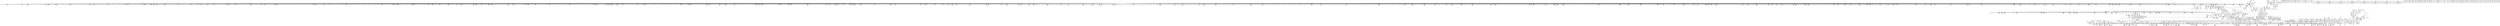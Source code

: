 digraph {
	CE0x5c763c0 [shape=record,shape=Mrecord,label="{CE0x5c763c0|28:_i32,_:_CRE_113,114_}"]
	CE0x5c67b40 [shape=record,shape=Mrecord,label="{CE0x5c67b40|272:_i8*,_:_CRE_1655,1656_}"]
	CE0x5b8f410 [shape=record,shape=Mrecord,label="{CE0x5b8f410|i32_1|*Constant*|*SummSource*}"]
	CE0x5c174a0 [shape=record,shape=Mrecord,label="{CE0x5c174a0|272:_i8*,_:_CRE_224,240_|*MultipleSource*|*LoadInst*|security/selinux/hooks.c,1714|security/selinux/hooks.c,1714}"]
	CE0x5c76a20 [shape=record,shape=Mrecord,label="{CE0x5c76a20|28:_i32,_:_CRE_119,120_}"]
	CE0x5ba7380 [shape=record,shape=Mrecord,label="{CE0x5ba7380|40:_%struct.super_block*,_56:_i8*,_:_CRE_593,594_}"]
	CE0x5c04e50 [shape=record,shape=Mrecord,label="{CE0x5c04e50|272:_i8*,_:_CRE_1248,1249_}"]
	"CONST[source:1(input),value:2(dynamic)][purpose:{object}][SrcIdx:21]"
	CE0x5bc9060 [shape=record,shape=Mrecord,label="{CE0x5bc9060|40:_%struct.super_block*,_56:_i8*,_:_CRE_301,302_}"]
	CE0x5b8ead0 [shape=record,shape=Mrecord,label="{CE0x5b8ead0|may_create:if.end25|*SummSink*}"]
	CE0x5c9c600 [shape=record,shape=Mrecord,label="{CE0x5c9c600|i64_16|*Constant*|*SummSource*}"]
	CE0x5ca3d40 [shape=record,shape=Mrecord,label="{CE0x5ca3d40|VOIDTB_TE:_CE_185,186_}"]
	CE0x5bab2e0 [shape=record,shape=Mrecord,label="{CE0x5bab2e0|40:_%struct.super_block*,_56:_i8*,_:_CRE_243,244_}"]
	CE0x5baf380 [shape=record,shape=Mrecord,label="{CE0x5baf380|i64**_getelementptr_inbounds_(_8_x_i64*_,_8_x_i64*_*___llvm_gcda_edge_table111,_i64_0,_i64_6)|*Constant*|*SummSink*}"]
	CE0x5bba400 [shape=record,shape=Mrecord,label="{CE0x5bba400|40:_%struct.super_block*,_56:_i8*,_:_CRE_881,882_}"]
	CE0x5c60ba0 [shape=record,shape=Mrecord,label="{CE0x5c60ba0|272:_i8*,_:_CRE_1327,1328_}"]
	CE0x5c88e60 [shape=record,shape=Mrecord,label="{CE0x5c88e60|i64_14|*Constant*}"]
	CE0x5c64c30 [shape=record,shape=Mrecord,label="{CE0x5c64c30|272:_i8*,_:_CRE_1596,1600_|*MultipleSource*|*LoadInst*|security/selinux/hooks.c,1714|security/selinux/hooks.c,1714}"]
	CE0x5cbb9c0 [shape=record,shape=Mrecord,label="{CE0x5cbb9c0|get_current:bb|*SummSink*}"]
	CE0x5c02f80 [shape=record,shape=Mrecord,label="{CE0x5c02f80|272:_i8*,_:_CRE_1219,1220_}"]
	CE0x5b78f90 [shape=record,shape=Mrecord,label="{CE0x5b78f90|i16_13|*Constant*}"]
	CE0x5c660b0 [shape=record,shape=Mrecord,label="{CE0x5c660b0|272:_i8*,_:_CRE_1630,1631_}"]
	CE0x5c00410 [shape=record,shape=Mrecord,label="{CE0x5c00410|272:_i8*,_:_CRE_626,627_}"]
	CE0x5c9f2b0 [shape=record,shape=Mrecord,label="{CE0x5c9f2b0|may_create:d_name|security/selinux/hooks.c,1730}"]
	CE0x5c64fd0 [shape=record,shape=Mrecord,label="{CE0x5c64fd0|272:_i8*,_:_CRE_1608,1612_|*MultipleSource*|*LoadInst*|security/selinux/hooks.c,1714|security/selinux/hooks.c,1714}"]
	CE0x5c6ed10 [shape=record,shape=Mrecord,label="{CE0x5c6ed10|i8_10|*Constant*|*SummSink*}"]
	CE0x5bfa5c0 [shape=record,shape=Mrecord,label="{CE0x5bfa5c0|272:_i8*,_:_CRE_464,472_|*MultipleSource*|*LoadInst*|security/selinux/hooks.c,1714|security/selinux/hooks.c,1714}"]
	CE0x5b8d360 [shape=record,shape=Mrecord,label="{CE0x5b8d360|may_create:tmp4|security/selinux/hooks.c,1706|*SummSink*}"]
	CE0x5bf6d10 [shape=record,shape=Mrecord,label="{CE0x5bf6d10|40:_%struct.super_block*,_56:_i8*,_:_CRE_919,920_}"]
	CE0x5b83570 [shape=record,shape=Mrecord,label="{CE0x5b83570|i64*_getelementptr_inbounds_(_18_x_i64_,_18_x_i64_*___llvm_gcov_ctr110,_i64_0,_i64_17)|*Constant*}"]
	CE0x5cba000 [shape=record,shape=Mrecord,label="{CE0x5cba000|i64*_null|*Constant*|*SummSource*}"]
	CE0x5b8e600 [shape=record,shape=Mrecord,label="{CE0x5b8e600|i32_8192|*Constant*|*SummSink*}"]
	CE0x5bc6360 [shape=record,shape=Mrecord,label="{CE0x5bc6360|40:_%struct.super_block*,_56:_i8*,_:_CRE_265,266_}"]
	CE0x5be1560 [shape=record,shape=Mrecord,label="{CE0x5be1560|40:_%struct.super_block*,_56:_i8*,_:_CRE_8,12_|*MultipleSource*|Function::selinux_inode_mknod&Arg::dir::|Function::may_create&Arg::dir::|security/selinux/hooks.c,1713}"]
	CE0x5b6f2a0 [shape=record,shape=Mrecord,label="{CE0x5b6f2a0|i64*_getelementptr_inbounds_(_18_x_i64_,_18_x_i64_*___llvm_gcov_ctr110,_i64_0,_i64_11)|*Constant*|*SummSink*}"]
	CE0x5bbd5a0 [shape=record,shape=Mrecord,label="{CE0x5bbd5a0|272:_i8*,_:_CRE_368,372_|*MultipleSource*|*LoadInst*|security/selinux/hooks.c,1714|security/selinux/hooks.c,1714}"]
	"CONST[source:0(mediator),value:2(dynamic)][purpose:{object}][SnkIdx:2]"
	CE0x5b8e310 [shape=record,shape=Mrecord,label="{CE0x5b8e310|may_create:tmp|*SummSource*}"]
	CE0x5b9f940 [shape=record,shape=Mrecord,label="{CE0x5b9f940|may_create:tmp5|security/selinux/hooks.c,1706|*SummSource*}"]
	CE0x5bb6210 [shape=record,shape=Mrecord,label="{CE0x5bb6210|40:_%struct.super_block*,_56:_i8*,_:_CRE_696,704_|*MultipleSource*|Function::selinux_inode_mknod&Arg::dir::|Function::may_create&Arg::dir::|security/selinux/hooks.c,1713}"]
	CE0x5b6c1e0 [shape=record,shape=Mrecord,label="{CE0x5b6c1e0|_ret_i16_%retval.0,_!dbg_!27724|security/selinux/hooks.c,1158}"]
	CE0x5c72ba0 [shape=record,shape=Mrecord,label="{CE0x5c72ba0|28:_i32,_:_CRE_58,59_}"]
	CE0x5bc8a20 [shape=record,shape=Mrecord,label="{CE0x5bc8a20|40:_%struct.super_block*,_56:_i8*,_:_CRE_296,297_}"]
	CE0x5c630d0 [shape=record,shape=Mrecord,label="{CE0x5c630d0|272:_i8*,_:_CRE_1362,1363_}"]
	CE0x5c71c30 [shape=record,shape=Mrecord,label="{CE0x5c71c30|28:_i32,_:_CRE_32,34_|*MultipleSource*|*LoadInst*|security/selinux/hooks.c,1713|security/selinux/hooks.c,1713|security/selinux/hooks.c,1722}"]
	CE0x5c14110 [shape=record,shape=Mrecord,label="{CE0x5c14110|272:_i8*,_:_CRE_451,452_}"]
	CE0x5bddae0 [shape=record,shape=Mrecord,label="{CE0x5bddae0|40:_%struct.super_block*,_56:_i8*,_:_CRE_153,154_}"]
	CE0x5bca740 [shape=record,shape=Mrecord,label="{CE0x5bca740|get_current:tmp3|*SummSink*}"]
	CE0x5bfe870 [shape=record,shape=Mrecord,label="{CE0x5bfe870|272:_i8*,_:_CRE_600,601_}"]
	CE0x5bf8390 [shape=record,shape=Mrecord,label="{CE0x5bf8390|40:_%struct.super_block*,_56:_i8*,_:_CRE_944,952_|*MultipleSource*|Function::selinux_inode_mknod&Arg::dir::|Function::may_create&Arg::dir::|security/selinux/hooks.c,1713}"]
	CE0x5bc44d0 [shape=record,shape=Mrecord,label="{CE0x5bc44d0|may_create:if.end17|*SummSink*}"]
	CE0x5bf8110 [shape=record,shape=Mrecord,label="{CE0x5bf8110|40:_%struct.super_block*,_56:_i8*,_:_CRE_935,936_}"]
	CE0x5ca1840 [shape=record,shape=Mrecord,label="{CE0x5ca1840|VOIDTB_TE:_CE_80,88_|*MultipleSource*|Function::selinux_inode_mknod&Arg::dentry::|Function::may_create&Arg::dentry::|security/selinux/hooks.c,1730}"]
	CE0x5bcae90 [shape=record,shape=Mrecord,label="{CE0x5bcae90|40:_%struct.super_block*,_56:_i8*,_:_CRE_352,360_|*MultipleSource*|Function::selinux_inode_mknod&Arg::dir::|Function::may_create&Arg::dir::|security/selinux/hooks.c,1713}"]
	CE0x5b7d060 [shape=record,shape=Mrecord,label="{CE0x5b7d060|i32_24576|*Constant*|*SummSource*}"]
	CE0x5c7c260 [shape=record,shape=Mrecord,label="{CE0x5c7c260|avc_has_perm:tclass|Function::avc_has_perm&Arg::tclass::|*SummSource*}"]
	CE0x5c76b30 [shape=record,shape=Mrecord,label="{CE0x5c76b30|28:_i32,_:_CRE_120,128_|*MultipleSource*|*LoadInst*|security/selinux/hooks.c,1713|security/selinux/hooks.c,1713|security/selinux/hooks.c,1722}"]
	CE0x5ba6d40 [shape=record,shape=Mrecord,label="{CE0x5ba6d40|40:_%struct.super_block*,_56:_i8*,_:_CRE_588,589_}"]
	CE0x5b5b390 [shape=record,shape=Mrecord,label="{CE0x5b5b390|i64*_getelementptr_inbounds_(_18_x_i64_,_18_x_i64_*___llvm_gcov_ctr110,_i64_0,_i64_12)|*Constant*|*SummSource*}"]
	CE0x5cba840 [shape=record,shape=Mrecord,label="{CE0x5cba840|__llvm_gcov_indirect_counter_increment:tmp3|*SummSink*}"]
	"CONST[source:0(mediator),value:2(dynamic)][purpose:{object}][SnkIdx:10]"
	CE0x5be3840 [shape=record,shape=Mrecord,label="{CE0x5be3840|i8_1|*Constant*}"]
	CE0x5b7cfa0 [shape=record,shape=Mrecord,label="{CE0x5b7cfa0|selinux_inode_mknod:tmp1}"]
	CE0x5bc1780 [shape=record,shape=Mrecord,label="{CE0x5bc1780|272:_i8*,_:_CRE_416,417_}"]
	CE0x5bcac90 [shape=record,shape=Mrecord,label="{CE0x5bcac90|40:_%struct.super_block*,_56:_i8*,_:_CRE_344,352_|*MultipleSource*|Function::selinux_inode_mknod&Arg::dir::|Function::may_create&Arg::dir::|security/selinux/hooks.c,1713}"]
	CE0x5cb4460 [shape=record,shape=Mrecord,label="{CE0x5cb4460|i64_18|*Constant*}"]
	CE0x5c10f50 [shape=record,shape=Mrecord,label="{CE0x5c10f50|may_create:tmp49|security/selinux/hooks.c,1731|*SummSource*}"]
	CE0x5bcde40 [shape=record,shape=Mrecord,label="{CE0x5bcde40|40:_%struct.super_block*,_56:_i8*,_:_CRE_483,484_}"]
	CE0x5c032b0 [shape=record,shape=Mrecord,label="{CE0x5c032b0|272:_i8*,_:_CRE_1222,1223_}"]
	CE0x5bad4a0 [shape=record,shape=Mrecord,label="{CE0x5bad4a0|i64*_getelementptr_inbounds_(_18_x_i64_,_18_x_i64_*___llvm_gcov_ctr110,_i64_0,_i64_13)|*Constant*|*SummSource*}"]
	CE0x5b5d0d0 [shape=record,shape=Mrecord,label="{CE0x5b5d0d0|may_create:cred|security/selinux/hooks.c,1706}"]
	CE0x5c7c500 [shape=record,shape=Mrecord,label="{CE0x5c7c500|i32_9437184|*Constant*}"]
	CE0x5c06390 [shape=record,shape=Mrecord,label="{CE0x5c06390|272:_i8*,_:_CRE_1268,1269_}"]
	CE0x5b6e200 [shape=record,shape=Mrecord,label="{CE0x5b6e200|i32_4096|*Constant*|*SummSink*}"]
	CE0x5c6d230 [shape=record,shape=Mrecord,label="{CE0x5c6d230|272:_i8*,_:_CRE_1896,1904_|*MultipleSource*|*LoadInst*|security/selinux/hooks.c,1714|security/selinux/hooks.c,1714}"]
	CE0x5b87670 [shape=record,shape=Mrecord,label="{CE0x5b87670|i64*_getelementptr_inbounds_(_18_x_i64_,_18_x_i64_*___llvm_gcov_ctr110,_i64_0,_i64_11)|*Constant*}"]
	CE0x5c60650 [shape=record,shape=Mrecord,label="{CE0x5c60650|272:_i8*,_:_CRE_1322,1323_}"]
	CE0x5b7d1a0 [shape=record,shape=Mrecord,label="{CE0x5b7d1a0|i32_24576|*Constant*|*SummSink*}"]
	CE0x5cb1b80 [shape=record,shape=Mrecord,label="{CE0x5cb1b80|may_create:tmp56|security/selinux/hooks.c,1736|*SummSink*}"]
	CE0x5ba79c0 [shape=record,shape=Mrecord,label="{CE0x5ba79c0|40:_%struct.super_block*,_56:_i8*,_:_CRE_598,599_}"]
	CE0x5bfd110 [shape=record,shape=Mrecord,label="{CE0x5bfd110|272:_i8*,_:_CRE_583,584_}"]
	CE0x5bfcde0 [shape=record,shape=Mrecord,label="{CE0x5bfcde0|272:_i8*,_:_CRE_580,581_}"]
	CE0x5bc5d20 [shape=record,shape=Mrecord,label="{CE0x5bc5d20|40:_%struct.super_block*,_56:_i8*,_:_CRE_260,261_}"]
	CE0x5cb51f0 [shape=record,shape=Mrecord,label="{CE0x5cb51f0|may_create:tmp58|security/selinux/hooks.c,1736|*SummSource*}"]
	CE0x5b7ec30 [shape=record,shape=Mrecord,label="{CE0x5b7ec30|i64_1|*Constant*}"]
	CE0x5bcf4e0 [shape=record,shape=Mrecord,label="{CE0x5bcf4e0|_call_void_mcount()_#3|*SummSink*}"]
	CE0x5c683c0 [shape=record,shape=Mrecord,label="{CE0x5c683c0|272:_i8*,_:_CRE_1663,1664_}"]
	CE0x5c9f240 [shape=record,shape=Mrecord,label="{CE0x5c9f240|may_create:d_name|security/selinux/hooks.c,1730|*SummSource*}"]
	CE0x5bc3a10 [shape=record,shape=Mrecord,label="{CE0x5bc3a10|may_create:call4|security/selinux/hooks.c,1706|*SummSink*}"]
	CE0x5b656a0 [shape=record,shape=Mrecord,label="{CE0x5b656a0|selinux_inode_mknod:call|security/selinux/hooks.c,2794}"]
	CE0x5b7b060 [shape=record,shape=Mrecord,label="{CE0x5b7b060|may_create:tobool1|security/selinux/hooks.c,1706|*SummSource*}"]
	CE0x5c644c0 [shape=record,shape=Mrecord,label="{CE0x5c644c0|272:_i8*,_:_CRE_1536,1568_|*MultipleSource*|*LoadInst*|security/selinux/hooks.c,1714|security/selinux/hooks.c,1714}"]
	CE0x5bcd490 [shape=record,shape=Mrecord,label="{CE0x5bcd490|40:_%struct.super_block*,_56:_i8*,_:_CRE_475,476_}"]
	CE0x5be2680 [shape=record,shape=Mrecord,label="{CE0x5be2680|40:_%struct.super_block*,_56:_i8*,_:_CRE_96,104_|*MultipleSource*|Function::selinux_inode_mknod&Arg::dir::|Function::may_create&Arg::dir::|security/selinux/hooks.c,1713}"]
	CE0x5b5e7d0 [shape=record,shape=Mrecord,label="{CE0x5b5e7d0|may_create:tmp21|security/selinux/hooks.c,1706}"]
	CE0x5b8e2a0 [shape=record,shape=Mrecord,label="{CE0x5b8e2a0|COLLAPSED:_GCMRE___llvm_gcov_ctr217_internal_global_26_x_i64_zeroinitializer:_elem_0:default:}"]
	CE0x5bf7850 [shape=record,shape=Mrecord,label="{CE0x5bf7850|40:_%struct.super_block*,_56:_i8*,_:_CRE_928,929_}"]
	CE0x5ba6e80 [shape=record,shape=Mrecord,label="{CE0x5ba6e80|40:_%struct.super_block*,_56:_i8*,_:_CRE_589,590_}"]
	CE0x5c75f80 [shape=record,shape=Mrecord,label="{CE0x5c75f80|28:_i32,_:_CRE_109,110_}"]
	CE0x5c058f0 [shape=record,shape=Mrecord,label="{CE0x5c058f0|272:_i8*,_:_CRE_1258,1259_}"]
	CE0x5c7dbb0 [shape=record,shape=Mrecord,label="{CE0x5c7dbb0|avc_has_perm:entry|*SummSink*}"]
	CE0x5b8ebe0 [shape=record,shape=Mrecord,label="{CE0x5b8ebe0|may_create:land.lhs.true}"]
	CE0x5c67f80 [shape=record,shape=Mrecord,label="{CE0x5c67f80|272:_i8*,_:_CRE_1659,1660_}"]
	CE0x5bc0350 [shape=record,shape=Mrecord,label="{CE0x5bc0350|272:_i8*,_:_CRE_397,398_}"]
	CE0x5ba4450 [shape=record,shape=Mrecord,label="{CE0x5ba4450|40:_%struct.super_block*,_56:_i8*,_:_CRE_555,556_}"]
	CE0x5c123e0 [shape=record,shape=Mrecord,label="{CE0x5c123e0|may_create:tmp48|security/selinux/hooks.c,1731|*SummSource*}"]
	CE0x5c0e2a0 [shape=record,shape=Mrecord,label="{CE0x5c0e2a0|272:_i8*,_:_CRE_48,56_|*MultipleSource*|*LoadInst*|security/selinux/hooks.c,1714|security/selinux/hooks.c,1714}"]
	CE0x5bb7a50 [shape=record,shape=Mrecord,label="{CE0x5bb7a50|40:_%struct.super_block*,_56:_i8*,_:_CRE_800,804_|*MultipleSource*|Function::selinux_inode_mknod&Arg::dir::|Function::may_create&Arg::dir::|security/selinux/hooks.c,1713}"]
	CE0x5c6fcd0 [shape=record,shape=Mrecord,label="{CE0x5c6fcd0|28:_i32,_:_CRE_8,9_}"]
	CE0x5bc1450 [shape=record,shape=Mrecord,label="{CE0x5bc1450|272:_i8*,_:_CRE_413,414_}"]
	CE0x5cb0610 [shape=record,shape=Mrecord,label="{CE0x5cb0610|may_create:tobool28|security/selinux/hooks.c,1736}"]
	CE0x5c00a70 [shape=record,shape=Mrecord,label="{CE0x5c00a70|272:_i8*,_:_CRE_1208,1209_}"]
	CE0x5cb91b0 [shape=record,shape=Mrecord,label="{CE0x5cb91b0|may_create:tmp65|security/selinux/hooks.c,1739}"]
	CE0x5ca5e30 [shape=record,shape=Mrecord,label="{CE0x5ca5e30|VOIDTB_TE:_CE_216,217_}"]
	CE0x5bceb10 [shape=record,shape=Mrecord,label="{CE0x5bceb10|40:_%struct.super_block*,_56:_i8*,_:_CRE_508,512_|*MultipleSource*|Function::selinux_inode_mknod&Arg::dir::|Function::may_create&Arg::dir::|security/selinux/hooks.c,1713}"]
	CE0x5c701a0 [shape=record,shape=Mrecord,label="{CE0x5c701a0|may_create:sid13|security/selinux/hooks.c,1722}"]
	CE0x5bc78a0 [shape=record,shape=Mrecord,label="{CE0x5bc78a0|40:_%struct.super_block*,_56:_i8*,_:_CRE_282,283_}"]
	CE0x5b88f80 [shape=record,shape=Mrecord,label="{CE0x5b88f80|may_create:tmp14|security/selinux/hooks.c,1706|*SummSink*}"]
	CE0x5b731c0 [shape=record,shape=Mrecord,label="{CE0x5b731c0|i64**_getelementptr_inbounds_(_8_x_i64*_,_8_x_i64*_*___llvm_gcda_edge_table111,_i64_0,_i64_1)|*Constant*|*SummSink*}"]
	CE0x5c49af0 [shape=record,shape=Mrecord,label="{CE0x5c49af0|i64*_getelementptr_inbounds_(_2_x_i64_,_2_x_i64_*___llvm_gcov_ctr98,_i64_0,_i64_1)|*Constant*|*SummSink*}"]
	CE0x5bff0f0 [shape=record,shape=Mrecord,label="{CE0x5bff0f0|272:_i8*,_:_CRE_608,609_}"]
	CE0x5c79af0 [shape=record,shape=Mrecord,label="{CE0x5c79af0|may_create:tmp32|security/selinux/hooks.c,1725|*SummSource*}"]
	CE0x5c69c30 [shape=record,shape=Mrecord,label="{CE0x5c69c30|272:_i8*,_:_CRE_1686,1687_}"]
	CE0x5bd3e00 [shape=record,shape=Mrecord,label="{CE0x5bd3e00|__llvm_gcov_indirect_counter_increment:bb}"]
	CE0x5bb3fc0 [shape=record,shape=Mrecord,label="{CE0x5bb3fc0|40:_%struct.super_block*,_56:_i8*,_:_CRE_613,614_}"]
	CE0x5cc7e00 [shape=record,shape=Mrecord,label="{CE0x5cc7e00|get_current:tmp3}"]
	CE0x5b8b860 [shape=record,shape=Mrecord,label="{CE0x5b8b860|may_create:if.then29|*SummSink*}"]
	CE0x5ca2b40 [shape=record,shape=Mrecord,label="{CE0x5ca2b40|i64_16|*Constant*}"]
	CE0x5bc0680 [shape=record,shape=Mrecord,label="{CE0x5bc0680|272:_i8*,_:_CRE_400,401_}"]
	CE0x5bcb310 [shape=record,shape=Mrecord,label="{CE0x5bcb310|40:_%struct.super_block*,_56:_i8*,_:_CRE_376,384_|*MultipleSource*|Function::selinux_inode_mknod&Arg::dir::|Function::may_create&Arg::dir::|security/selinux/hooks.c,1713}"]
	CE0x5ba84d0 [shape=record,shape=Mrecord,label="{CE0x5ba84d0|40:_%struct.super_block*,_56:_i8*,_:_CRE_183,184_}"]
	CE0x5bb3c00 [shape=record,shape=Mrecord,label="{CE0x5bb3c00|40:_%struct.super_block*,_56:_i8*,_:_CRE_610,611_}"]
	CE0x5c05d30 [shape=record,shape=Mrecord,label="{CE0x5c05d30|272:_i8*,_:_CRE_1262,1263_}"]
	CE0x5c651a0 [shape=record,shape=Mrecord,label="{CE0x5c651a0|272:_i8*,_:_CRE_1617,1618_}"]
	CE0x5c0fe10 [shape=record,shape=Mrecord,label="{CE0x5c0fe10|VOIDTB_TE:_CE_315,316_}"]
	CE0x5cbb180 [shape=record,shape=Mrecord,label="{CE0x5cbb180|__llvm_gcov_indirect_counter_increment:tmp6}"]
	CE0x5c63c80 [shape=record,shape=Mrecord,label="{CE0x5c63c80|272:_i8*,_:_CRE_1373,1374_}"]
	CE0x5c74ba0 [shape=record,shape=Mrecord,label="{CE0x5c74ba0|28:_i32,_:_CRE_90,91_}"]
	CE0x5b8b140 [shape=record,shape=Mrecord,label="{CE0x5b8b140|i64_2|*Constant*|*SummSource*}"]
	CE0x5c11c20 [shape=record,shape=Mrecord,label="{CE0x5c11c20|may_create:tmp51|security/selinux/hooks.c,1732|*SummSource*}"]
	CE0x5bbb300 [shape=record,shape=Mrecord,label="{CE0x5bbb300|40:_%struct.super_block*,_56:_i8*,_:_CRE_893,894_}"]
	CE0x5bfbf00 [shape=record,shape=Mrecord,label="{CE0x5bfbf00|272:_i8*,_:_CRE_566,567_}"]
	CE0x5c64e00 [shape=record,shape=Mrecord,label="{CE0x5c64e00|272:_i8*,_:_CRE_1600,1604_|*MultipleSource*|*LoadInst*|security/selinux/hooks.c,1714|security/selinux/hooks.c,1714}"]
	CE0x5c4e7a0 [shape=record,shape=Mrecord,label="{CE0x5c4e7a0|COLLAPSED:_GCMRE___llvm_gcov_ctr98_internal_global_2_x_i64_zeroinitializer:_elem_0:default:}"]
	CE0x5c10360 [shape=record,shape=Mrecord,label="{CE0x5c10360|may_create:call22|security/selinux/hooks.c,1729}"]
	CE0x5be06b0 [shape=record,shape=Mrecord,label="{CE0x5be06b0|i32_10|*Constant*|*SummSource*}"]
	CE0x5c5f880 [shape=record,shape=Mrecord,label="{CE0x5c5f880|272:_i8*,_:_CRE_1309,1310_}"]
	CE0x5b78a20 [shape=record,shape=Mrecord,label="{CE0x5b78a20|may_create:tmp12|security/selinux/hooks.c,1706}"]
	CE0x5b80710 [shape=record,shape=Mrecord,label="{CE0x5b80710|may_create:tclass|Function::may_create&Arg::tclass::}"]
	CE0x5c6d790 [shape=record,shape=Mrecord,label="{CE0x5c6d790|272:_i8*,_:_CRE_1928,2056_|*MultipleSource*|*LoadInst*|security/selinux/hooks.c,1714|security/selinux/hooks.c,1714}"]
	CE0x5c06e30 [shape=record,shape=Mrecord,label="{CE0x5c06e30|272:_i8*,_:_CRE_1278,1279_}"]
	CE0x5b6efa0 [shape=record,shape=Mrecord,label="{CE0x5b6efa0|inode_mode_to_security_class:tmp6|security/selinux/hooks.c,1145|*SummSource*}"]
	CE0x5ba9c90 [shape=record,shape=Mrecord,label="{CE0x5ba9c90|40:_%struct.super_block*,_56:_i8*,_:_CRE_202,203_}"]
	CE0x5bbae00 [shape=record,shape=Mrecord,label="{CE0x5bbae00|40:_%struct.super_block*,_56:_i8*,_:_CRE_889,890_}"]
	CE0x5c06d20 [shape=record,shape=Mrecord,label="{CE0x5c06d20|272:_i8*,_:_CRE_1277,1278_}"]
	CE0x5b658f0 [shape=record,shape=Mrecord,label="{CE0x5b658f0|GLOBAL:inode_mode_to_security_class|*Constant*|*SummSource*}"]
	CE0x5ba0600 [shape=record,shape=Mrecord,label="{CE0x5ba0600|i32_-1|*Constant*|*SummSink*}"]
	CE0x5bde620 [shape=record,shape=Mrecord,label="{CE0x5bde620|40:_%struct.super_block*,_56:_i8*,_:_CRE_162,163_}"]
	CE0x5c86280 [shape=record,shape=Mrecord,label="{CE0x5c86280|i64*_getelementptr_inbounds_(_26_x_i64_,_26_x_i64_*___llvm_gcov_ctr217,_i64_0,_i64_12)|*Constant*|*SummSink*}"]
	CE0x5c9cdc0 [shape=record,shape=Mrecord,label="{CE0x5c9cdc0|may_create:d_name|security/selinux/hooks.c,1730|*SummSink*}"]
	CE0x5cb54a0 [shape=record,shape=Mrecord,label="{CE0x5cb54a0|may_create:tmp59|security/selinux/hooks.c,1736}"]
	CE0x5c15060 [shape=record,shape=Mrecord,label="{CE0x5c15060|272:_i8*,_:_CRE_64,72_|*MultipleSource*|*LoadInst*|security/selinux/hooks.c,1714|security/selinux/hooks.c,1714}"]
	CE0x5c62a70 [shape=record,shape=Mrecord,label="{CE0x5c62a70|272:_i8*,_:_CRE_1356,1357_}"]
	CE0x5b78c80 [shape=record,shape=Mrecord,label="{CE0x5b78c80|i16_7|*Constant*|*SummSink*}"]
	CE0x5b5d630 [shape=record,shape=Mrecord,label="{CE0x5b5d630|may_create:tmp19|security/selinux/hooks.c,1706}"]
	CE0x5ba98d0 [shape=record,shape=Mrecord,label="{CE0x5ba98d0|40:_%struct.super_block*,_56:_i8*,_:_CRE_199,200_}"]
	CE0x5bba2c0 [shape=record,shape=Mrecord,label="{CE0x5bba2c0|40:_%struct.super_block*,_56:_i8*,_:_CRE_880,881_}"]
	CE0x5bbaa40 [shape=record,shape=Mrecord,label="{CE0x5bbaa40|40:_%struct.super_block*,_56:_i8*,_:_CRE_886,887_}"]
	CE0x5c03090 [shape=record,shape=Mrecord,label="{CE0x5c03090|272:_i8*,_:_CRE_1220,1221_}"]
	CE0x5c7cf50 [shape=record,shape=Mrecord,label="{CE0x5c7cf50|avc_has_perm:auditdata|Function::avc_has_perm&Arg::auditdata::|*SummSource*}"]
	CE0x5cb1420 [shape=record,shape=Mrecord,label="{CE0x5cb1420|i64_21|*Constant*|*SummSink*}"]
	CE0x5b810b0 [shape=record,shape=Mrecord,label="{CE0x5b810b0|inode_mode_to_security_class:sw.bb2|*SummSource*}"]
	CE0x5c72470 [shape=record,shape=Mrecord,label="{CE0x5c72470|28:_i32,_:_CRE_50,51_}"]
	CE0x5bbdeb0 [shape=record,shape=Mrecord,label="{CE0x5bbdeb0|272:_i8*,_:_CRE_395,396_}"]
	CE0x5c0e430 [shape=record,shape=Mrecord,label="{CE0x5c0e430|272:_i8*,_:_CRE_56,64_|*MultipleSource*|*LoadInst*|security/selinux/hooks.c,1714|security/selinux/hooks.c,1714}"]
	CE0x5c79060 [shape=record,shape=Mrecord,label="{CE0x5c79060|may_create:tmp30|security/selinux/hooks.c,1725}"]
	CE0x5c5efe0 [shape=record,shape=Mrecord,label="{CE0x5c5efe0|272:_i8*,_:_CRE_1288,1296_|*MultipleSource*|*LoadInst*|security/selinux/hooks.c,1714|security/selinux/hooks.c,1714}"]
	CE0x5c664f0 [shape=record,shape=Mrecord,label="{CE0x5c664f0|272:_i8*,_:_CRE_1634,1635_}"]
	CE0x5cb9b50 [shape=record,shape=Mrecord,label="{CE0x5cb9b50|i64*_null|*Constant*}"]
	CE0x5b881f0 [shape=record,shape=Mrecord,label="{CE0x5b881f0|may_create:tmp39|security/selinux/hooks.c,1728}"]
	CE0x5b88720 [shape=record,shape=Mrecord,label="{CE0x5b88720|may_create:tmp40|security/selinux/hooks.c,1728}"]
	CE0x5bc2110 [shape=record,shape=Mrecord,label="{CE0x5bc2110|272:_i8*,_:_CRE_425,426_}"]
	CE0x5b853b0 [shape=record,shape=Mrecord,label="{CE0x5b853b0|inode_mode_to_security_class:tmp17|security/selinux/hooks.c,1157}"]
	CE0x5bddc20 [shape=record,shape=Mrecord,label="{CE0x5bddc20|40:_%struct.super_block*,_56:_i8*,_:_CRE_154,155_}"]
	CE0x5b9f2c0 [shape=record,shape=Mrecord,label="{CE0x5b9f2c0|may_create:if.then|*SummSink*}"]
	CE0x5b82a70 [shape=record,shape=Mrecord,label="{CE0x5b82a70|may_create:tmp28|security/selinux/hooks.c,1717}"]
	CE0x5bb4b00 [shape=record,shape=Mrecord,label="{CE0x5bb4b00|40:_%struct.super_block*,_56:_i8*,_:_CRE_622,623_}"]
	CE0x5b78420 [shape=record,shape=Mrecord,label="{CE0x5b78420|may_create:tmp10|security/selinux/hooks.c,1706|*SummSink*}"]
	CE0x5cb4920 [shape=record,shape=Mrecord,label="{CE0x5cb4920|i64_17|*Constant*|*SummSink*}"]
	CE0x5bdcbe0 [shape=record,shape=Mrecord,label="{CE0x5bdcbe0|40:_%struct.super_block*,_56:_i8*,_:_CRE_141,142_}"]
	CE0x5c0cc60 [shape=record,shape=Mrecord,label="{CE0x5c0cc60|272:_i8*,_:_CRE_0,8_|*MultipleSource*|*LoadInst*|security/selinux/hooks.c,1714|security/selinux/hooks.c,1714}"]
	CE0x5bc9f60 [shape=record,shape=Mrecord,label="{CE0x5bc9f60|40:_%struct.super_block*,_56:_i8*,_:_CRE_320,328_|*MultipleSource*|Function::selinux_inode_mknod&Arg::dir::|Function::may_create&Arg::dir::|security/selinux/hooks.c,1713}"]
	CE0x5bf5910 [shape=record,shape=Mrecord,label="{CE0x5bf5910|40:_%struct.super_block*,_56:_i8*,_:_CRE_903,904_}"]
	CE0x5b82e60 [shape=record,shape=Mrecord,label="{CE0x5b82e60|inode_mode_to_security_class:retval.0|*SummSource*}"]
	CE0x5bb53d0 [shape=record,shape=Mrecord,label="{CE0x5bb53d0|40:_%struct.super_block*,_56:_i8*,_:_CRE_656,664_|*MultipleSource*|Function::selinux_inode_mknod&Arg::dir::|Function::may_create&Arg::dir::|security/selinux/hooks.c,1713}"]
	CE0x5bb6d10 [shape=record,shape=Mrecord,label="{CE0x5bb6d10|40:_%struct.super_block*,_56:_i8*,_:_CRE_744,752_|*MultipleSource*|Function::selinux_inode_mknod&Arg::dir::|Function::may_create&Arg::dir::|security/selinux/hooks.c,1713}"]
	CE0x5cafb10 [shape=record,shape=Mrecord,label="{CE0x5cafb10|may_create:tmp55|security/selinux/hooks.c,1735}"]
	CE0x5bcf1d0 [shape=record,shape=Mrecord,label="{CE0x5bcf1d0|40:_%struct.super_block*,_56:_i8*,_:_CRE_528,536_|*MultipleSource*|Function::selinux_inode_mknod&Arg::dir::|Function::may_create&Arg::dir::|security/selinux/hooks.c,1713}"]
	CE0x5c7bf10 [shape=record,shape=Mrecord,label="{CE0x5c7bf10|avc_has_perm:tsid|Function::avc_has_perm&Arg::tsid::|*SummSink*}"]
	"CONST[source:2(external),value:0(static)][purpose:{operation}][SrcIdx:14]"
	CE0x5c675f0 [shape=record,shape=Mrecord,label="{CE0x5c675f0|272:_i8*,_:_CRE_1650,1651_}"]
	CE0x5c7bc30 [shape=record,shape=Mrecord,label="{CE0x5c7bc30|avc_has_perm:tsid|Function::avc_has_perm&Arg::tsid::}"]
	CE0x5bba040 [shape=record,shape=Mrecord,label="{CE0x5bba040|40:_%struct.super_block*,_56:_i8*,_:_CRE_878,879_}"]
	CE0x5bf9850 [shape=record,shape=Mrecord,label="{CE0x5bf9850|40:_%struct.super_block*,_56:_i8*,_:_CRE_988,992_|*MultipleSource*|Function::selinux_inode_mknod&Arg::dir::|Function::may_create&Arg::dir::|security/selinux/hooks.c,1713}"]
	CE0x5bf5f50 [shape=record,shape=Mrecord,label="{CE0x5bf5f50|40:_%struct.super_block*,_56:_i8*,_:_CRE_908,909_}"]
	CE0x5c7d710 [shape=record,shape=Mrecord,label="{CE0x5c7d710|i32_(i32,_i32,_i16,_i32,_%struct.common_audit_data*)*_bitcast_(i32_(i32,_i32,_i16,_i32,_%struct.common_audit_data.495*)*_avc_has_perm_to_i32_(i32,_i32,_i16,_i32,_%struct.common_audit_data*)*)|*Constant*|*SummSink*}"]
	CE0x5c6f1d0 [shape=record,shape=Mrecord,label="{CE0x5c6f1d0|may_create:dentry12|security/selinux/hooks.c,1720}"]
	CE0x5ba5a80 [shape=record,shape=Mrecord,label="{CE0x5ba5a80|40:_%struct.super_block*,_56:_i8*,_:_CRE_573,574_}"]
	CE0x5b8df10 [shape=record,shape=Mrecord,label="{CE0x5b8df10|inode_mode_to_security_class:bb|*SummSink*}"]
	CE0x5bf61d0 [shape=record,shape=Mrecord,label="{CE0x5bf61d0|40:_%struct.super_block*,_56:_i8*,_:_CRE_910,911_}"]
	CE0x5c6cc90 [shape=record,shape=Mrecord,label="{CE0x5c6cc90|272:_i8*,_:_CRE_1878,1879_}"]
	CE0x5bbbe10 [shape=record,shape=Mrecord,label="{CE0x5bbbe10|272:_i8*,_:_CRE_268,272_|*MultipleSource*|*LoadInst*|security/selinux/hooks.c,1714|security/selinux/hooks.c,1714}"]
	CE0x5bc2000 [shape=record,shape=Mrecord,label="{CE0x5bc2000|272:_i8*,_:_CRE_424,425_}"]
	CE0x5c78790 [shape=record,shape=Mrecord,label="{CE0x5c78790|may_create:tobool15|security/selinux/hooks.c,1725|*SummSink*}"]
	CE0x5cbf090 [shape=record,shape=Mrecord,label="{CE0x5cbf090|may_create:retval.0|*SummSource*}"]
	CE0x5bf5e10 [shape=record,shape=Mrecord,label="{CE0x5bf5e10|40:_%struct.super_block*,_56:_i8*,_:_CRE_907,908_}"]
	CE0x5bae260 [shape=record,shape=Mrecord,label="{CE0x5bae260|_call_void___llvm_gcov_indirect_counter_increment(i32*___llvm_gcov_global_state_pred112,_i64**_getelementptr_inbounds_(_8_x_i64*_,_8_x_i64*_*___llvm_gcda_edge_table111,_i64_0,_i64_6)),_!dbg_!27721|security/selinux/hooks.c,1151}"]
	CE0x5c03910 [shape=record,shape=Mrecord,label="{CE0x5c03910|272:_i8*,_:_CRE_1228,1229_}"]
	CE0x5b61990 [shape=record,shape=Mrecord,label="{CE0x5b61990|may_create:tmp5|security/selinux/hooks.c,1706}"]
	CE0x5b8ccb0 [shape=record,shape=Mrecord,label="{CE0x5b8ccb0|inode_mode_to_security_class:sw.bb5|*SummSource*}"]
	CE0x5ca5170 [shape=record,shape=Mrecord,label="{CE0x5ca5170|VOIDTB_TE:_CE_204,205_}"]
	CE0x5b65710 [shape=record,shape=Mrecord,label="{CE0x5b65710|selinux_inode_mknod:call|security/selinux/hooks.c,2794|*SummSource*}"]
	CE0x5ba5300 [shape=record,shape=Mrecord,label="{CE0x5ba5300|40:_%struct.super_block*,_56:_i8*,_:_CRE_567,568_}"]
	CE0x5ca58e0 [shape=record,shape=Mrecord,label="{CE0x5ca58e0|VOIDTB_TE:_CE_211,212_}"]
	CE0x5c734a0 [shape=record,shape=Mrecord,label="{CE0x5c734a0|28:_i32,_:_CRE_67,68_}"]
	CE0x5c0e110 [shape=record,shape=Mrecord,label="{CE0x5c0e110|272:_i8*,_:_CRE_40,48_|*MultipleSource*|*LoadInst*|security/selinux/hooks.c,1714|security/selinux/hooks.c,1714}"]
	CE0x5b8cda0 [shape=record,shape=Mrecord,label="{CE0x5b8cda0|inode_mode_to_security_class:sw.bb5|*SummSink*}"]
	CE0x5ca3a10 [shape=record,shape=Mrecord,label="{CE0x5ca3a10|VOIDTB_TE:_CE_182,183_}"]
	CE0x5bcaa70 [shape=record,shape=Mrecord,label="{CE0x5bcaa70|_call_void_mcount()_#3|*SummSource*}"]
	CE0x5c82e90 [shape=record,shape=Mrecord,label="{CE0x5c82e90|may_create:type|security/selinux/hooks.c,1719|*SummSink*}"]
	CE0x5c77fd0 [shape=record,shape=Mrecord,label="{CE0x5c77fd0|may_create:tmp29|security/selinux/hooks.c,1722|*SummSource*}"]
	CE0x5c7a7c0 [shape=record,shape=Mrecord,label="{CE0x5c7a7c0|may_create:tmp34|security/selinux/hooks.c,1726|*SummSource*}"]
	CE0x5c749a0 [shape=record,shape=Mrecord,label="{CE0x5c749a0|28:_i32,_:_CRE_88,89_}"]
	CE0x5c62740 [shape=record,shape=Mrecord,label="{CE0x5c62740|272:_i8*,_:_CRE_1353,1354_}"]
	CE0x5c670a0 [shape=record,shape=Mrecord,label="{CE0x5c670a0|272:_i8*,_:_CRE_1645,1646_}"]
	CE0x5cb9cb0 [shape=record,shape=Mrecord,label="{CE0x5cb9cb0|__llvm_gcov_indirect_counter_increment:counter}"]
	CE0x5ba02c0 [shape=record,shape=Mrecord,label="{CE0x5ba02c0|may_create:if.then24}"]
	CE0x5b8cc20 [shape=record,shape=Mrecord,label="{CE0x5b8cc20|i64*_getelementptr_inbounds_(_26_x_i64_,_26_x_i64_*___llvm_gcov_ctr217,_i64_0,_i64_0)|*Constant*|*SummSink*}"]
	CE0x5bfb300 [shape=record,shape=Mrecord,label="{CE0x5bfb300|272:_i8*,_:_CRE_536,540_|*MultipleSource*|*LoadInst*|security/selinux/hooks.c,1714|security/selinux/hooks.c,1714}"]
	CE0x5ca5390 [shape=record,shape=Mrecord,label="{CE0x5ca5390|VOIDTB_TE:_CE_206,207_}"]
	CE0x5c745a0 [shape=record,shape=Mrecord,label="{CE0x5c745a0|28:_i32,_:_CRE_84,85_}"]
	CE0x5c6e270 [shape=record,shape=Mrecord,label="{CE0x5c6e270|272:_i8*,_:_CRE_2264,2268_|*MultipleSource*|*LoadInst*|security/selinux/hooks.c,1714|security/selinux/hooks.c,1714}"]
	CE0x5bb2ce0 [shape=record,shape=Mrecord,label="{CE0x5bb2ce0|inode_mode_to_security_class:tmp15|security/selinux/hooks.c,1153|*SummSink*}"]
	CE0x5cb6500 [shape=record,shape=Mrecord,label="{CE0x5cb6500|may_create:tmp61|security/selinux/hooks.c,1737}"]
	CE0x5c07020 [shape=record,shape=Mrecord,label="{CE0x5c07020|may_create:s_security|security/selinux/hooks.c,1714}"]
	CE0x5b4e8b0 [shape=record,shape=Mrecord,label="{CE0x5b4e8b0|inode_mode_to_security_class:conv|security/selinux/hooks.c,1139|*SummSink*}"]
	CE0x5cb1730 [shape=record,shape=Mrecord,label="{CE0x5cb1730|i64_22|*Constant*}"]
	CE0x5c073b0 [shape=record,shape=Mrecord,label="{CE0x5c073b0|may_create:i_sb|security/selinux/hooks.c,1714|*SummSink*}"]
	CE0x5ba6480 [shape=record,shape=Mrecord,label="{CE0x5ba6480|40:_%struct.super_block*,_56:_i8*,_:_CRE_581,582_}"]
	CE0x5b63140 [shape=record,shape=Mrecord,label="{CE0x5b63140|inode_mode_to_security_class:tmp4|security/selinux/hooks.c,1143|*SummSource*}"]
	CE0x5bad640 [shape=record,shape=Mrecord,label="{CE0x5bad640|inode_mode_to_security_class:tmp10|security/selinux/hooks.c,1149|*SummSink*}"]
	CE0x5c9e8e0 [shape=record,shape=Mrecord,label="{CE0x5c9e8e0|VOIDTB_TE:_CE_164,165_}"]
	CE0x5c113b0 [shape=record,shape=Mrecord,label="{CE0x5c113b0|may_create:tmp50|security/selinux/hooks.c,1731|*SummSource*}"]
	CE0x5bbde40 [shape=record,shape=Mrecord,label="{CE0x5bbde40|272:_i8*,_:_CRE_396,397_}"]
	CE0x5ca0250 [shape=record,shape=Mrecord,label="{CE0x5ca0250|VOIDTB_TE:_CE_112,144_|*MultipleSource*|Function::selinux_inode_mknod&Arg::dentry::|Function::may_create&Arg::dentry::|security/selinux/hooks.c,1730}"]
	CE0x5be3cc0 [shape=record,shape=Mrecord,label="{CE0x5be3cc0|i8*_getelementptr_inbounds_(_25_x_i8_,_25_x_i8_*_.str3,_i32_0,_i32_0)|*Constant*}"]
	CE0x5c6b780 [shape=record,shape=Mrecord,label="{CE0x5c6b780|272:_i8*,_:_CRE_1808,1816_|*MultipleSource*|*LoadInst*|security/selinux/hooks.c,1714|security/selinux/hooks.c,1714}"]
	CE0x5c9e7d0 [shape=record,shape=Mrecord,label="{CE0x5c9e7d0|VOIDTB_TE:_CE_163,164_}"]
	CE0x5c120c0 [shape=record,shape=Mrecord,label="{CE0x5c120c0|i64*_getelementptr_inbounds_(_26_x_i64_,_26_x_i64_*___llvm_gcov_ctr217,_i64_0,_i64_19)|*Constant*|*SummSink*}"]
	CE0x5bf95d0 [shape=record,shape=Mrecord,label="{CE0x5bf95d0|40:_%struct.super_block*,_56:_i8*,_:_CRE_983,984_}"]
	CE0x5c71330 [shape=record,shape=Mrecord,label="{CE0x5c71330|28:_i32,_:_CRE_17,18_}"]
	CE0x5b62ed0 [shape=record,shape=Mrecord,label="{CE0x5b62ed0|i64**_getelementptr_inbounds_(_8_x_i64*_,_8_x_i64*_*___llvm_gcda_edge_table111,_i64_0,_i64_2)|*Constant*|*SummSource*}"]
	CE0x5b7f6b0 [shape=record,shape=Mrecord,label="{CE0x5b7f6b0|i16_9|*Constant*|*SummSource*}"]
	CE0x5b826b0 [shape=record,shape=Mrecord,label="{CE0x5b826b0|i32_3|*Constant*}"]
	CE0x5c00c90 [shape=record,shape=Mrecord,label="{CE0x5c00c90|272:_i8*,_:_CRE_640,648_|*MultipleSource*|*LoadInst*|security/selinux/hooks.c,1714|security/selinux/hooks.c,1714}"]
	CE0x5ba5d00 [shape=record,shape=Mrecord,label="{CE0x5ba5d00|40:_%struct.super_block*,_56:_i8*,_:_CRE_575,576_}"]
	CE0x5c05c20 [shape=record,shape=Mrecord,label="{CE0x5c05c20|272:_i8*,_:_CRE_1261,1262_}"]
	CE0x5c620e0 [shape=record,shape=Mrecord,label="{CE0x5c620e0|272:_i8*,_:_CRE_1347,1348_}"]
	CE0x5b4ecd0 [shape=record,shape=Mrecord,label="{CE0x5b4ecd0|i64*_getelementptr_inbounds_(_2_x_i64_,_2_x_i64_*___llvm_gcov_ctr226,_i64_0,_i64_1)|*Constant*}"]
	CE0x5cb4ab0 [shape=record,shape=Mrecord,label="{CE0x5cb4ab0|may_create:tmp47|security/selinux/hooks.c,1731|*SummSource*}"]
	CE0x5c79740 [shape=record,shape=Mrecord,label="{CE0x5c79740|may_create:tmp31|security/selinux/hooks.c,1725|*SummSink*}"]
	CE0x5c756a0 [shape=record,shape=Mrecord,label="{CE0x5c756a0|28:_i32,_:_CRE_101,102_}"]
	CE0x5b7f860 [shape=record,shape=Mrecord,label="{CE0x5b7f860|i16_6|*Constant*|*SummSource*}"]
	CE0x5cb57d0 [shape=record,shape=Mrecord,label="{CE0x5cb57d0|may_create:tmp59|security/selinux/hooks.c,1736|*SummSink*}"]
	CE0x5b9e700 [shape=record,shape=Mrecord,label="{CE0x5b9e700|i32_-1|*Constant*}"]
	CE0x5ca4070 [shape=record,shape=Mrecord,label="{CE0x5ca4070|VOIDTB_TE:_CE_188,189_}"]
	CE0x5bc8f20 [shape=record,shape=Mrecord,label="{CE0x5bc8f20|40:_%struct.super_block*,_56:_i8*,_:_CRE_300,301_}"]
	CE0x5b6d750 [shape=record,shape=Mrecord,label="{CE0x5b6d750|__llvm_gcov_indirect_counter_increment:counters|Function::__llvm_gcov_indirect_counter_increment&Arg::counters::}"]
	CE0x5c86570 [shape=record,shape=Mrecord,label="{CE0x5c86570|may_create:tmp35|security/selinux/hooks.c,1726|*SummSource*}"]
	CE0x5ca65a0 [shape=record,shape=Mrecord,label="{CE0x5ca65a0|VOIDTB_TE:_CE_223,224_}"]
	CE0x5c6b3e0 [shape=record,shape=Mrecord,label="{CE0x5c6b3e0|272:_i8*,_:_CRE_1792,1800_|*MultipleSource*|*LoadInst*|security/selinux/hooks.c,1714|security/selinux/hooks.c,1714}"]
	CE0x5c155d0 [shape=record,shape=Mrecord,label="{CE0x5c155d0|272:_i8*,_:_CRE_88,96_|*MultipleSource*|*LoadInst*|security/selinux/hooks.c,1714|security/selinux/hooks.c,1714}"]
	CE0x5c128a0 [shape=record,shape=Mrecord,label="{CE0x5c128a0|272:_i8*,_:_CRE_428,429_}"]
	CE0x5bff420 [shape=record,shape=Mrecord,label="{CE0x5bff420|272:_i8*,_:_CRE_611,612_}"]
	CE0x5ca0150 [shape=record,shape=Mrecord,label="{CE0x5ca0150|VOIDTB_TE:_CE_104,112_|*MultipleSource*|Function::selinux_inode_mknod&Arg::dentry::|Function::may_create&Arg::dentry::|security/selinux/hooks.c,1730}"]
	CE0x5c730a0 [shape=record,shape=Mrecord,label="{CE0x5c730a0|28:_i32,_:_CRE_63,64_}"]
	CE0x5c15400 [shape=record,shape=Mrecord,label="{CE0x5c15400|272:_i8*,_:_CRE_80,88_|*MultipleSource*|*LoadInst*|security/selinux/hooks.c,1714|security/selinux/hooks.c,1714}"]
	CE0x5c61200 [shape=record,shape=Mrecord,label="{CE0x5c61200|272:_i8*,_:_CRE_1333,1334_}"]
	CE0x5b7d400 [shape=record,shape=Mrecord,label="{CE0x5b7d400|i32_40960|*Constant*|*SummSink*}"]
	CE0x5cba1d0 [shape=record,shape=Mrecord,label="{CE0x5cba1d0|__llvm_gcov_indirect_counter_increment:tmp5}"]
	CE0x5b7a640 [shape=record,shape=Mrecord,label="{CE0x5b7a640|_call_void___llvm_gcov_indirect_counter_increment(i32*___llvm_gcov_global_state_pred112,_i64**_getelementptr_inbounds_(_8_x_i64*_,_8_x_i64*_*___llvm_gcda_edge_table111,_i64_0,_i64_2)),_!dbg_!27717|security/selinux/hooks.c,1143}"]
	CE0x5cb7b50 [shape=record,shape=Mrecord,label="{CE0x5cb7b50|may_create:tmp63|security/selinux/hooks.c,1739}"]
	CE0x5c0fd00 [shape=record,shape=Mrecord,label="{CE0x5c0fd00|VOIDTB_TE:_CE_314,315_}"]
	CE0x5b82830 [shape=record,shape=Mrecord,label="{CE0x5b82830|i32_3|*Constant*|*SummSource*}"]
	CE0x5bc7120 [shape=record,shape=Mrecord,label="{CE0x5bc7120|40:_%struct.super_block*,_56:_i8*,_:_CRE_276,277_}"]
	CE0x5c14770 [shape=record,shape=Mrecord,label="{CE0x5c14770|272:_i8*,_:_CRE_457,458_}"]
	CE0x5b78d20 [shape=record,shape=Mrecord,label="{CE0x5b78d20|i16_11|*Constant*}"]
	CE0x5ba6340 [shape=record,shape=Mrecord,label="{CE0x5ba6340|40:_%struct.super_block*,_56:_i8*,_:_CRE_580,581_}"]
	CE0x5bfd990 [shape=record,shape=Mrecord,label="{CE0x5bfd990|272:_i8*,_:_CRE_591,592_}"]
	CE0x5bb1520 [shape=record,shape=Mrecord,label="{CE0x5bb1520|inode_mode_to_security_class:tmp14|security/selinux/hooks.c,1153}"]
	CE0x5c704c0 [shape=record,shape=Mrecord,label="{CE0x5c704c0|may_create:sid13|security/selinux/hooks.c,1722|*SummSink*}"]
	CE0x5bbe8a0 [shape=record,shape=Mrecord,label="{CE0x5bbe8a0|may_create:return|*SummSink*}"]
	CE0x5b82f80 [shape=record,shape=Mrecord,label="{CE0x5b82f80|inode_mode_to_security_class:retval.0|*SummSink*}"]
	CE0x5c67e70 [shape=record,shape=Mrecord,label="{CE0x5c67e70|272:_i8*,_:_CRE_1658,1659_}"]
	CE0x5bb8990 [shape=record,shape=Mrecord,label="{CE0x5bb8990|40:_%struct.super_block*,_56:_i8*,_:_CRE_856,864_|*MultipleSource*|Function::selinux_inode_mknod&Arg::dir::|Function::may_create&Arg::dir::|security/selinux/hooks.c,1713}"]
	CE0x5c766f0 [shape=record,shape=Mrecord,label="{CE0x5c766f0|28:_i32,_:_CRE_116,117_}"]
	CE0x5bf7710 [shape=record,shape=Mrecord,label="{CE0x5bf7710|40:_%struct.super_block*,_56:_i8*,_:_CRE_927,928_}"]
	CE0x5c61ca0 [shape=record,shape=Mrecord,label="{CE0x5c61ca0|272:_i8*,_:_CRE_1343,1344_}"]
	CE0x5ba3470 [shape=record,shape=Mrecord,label="{CE0x5ba3470|GLOBAL:current_task|Global_var:current_task|*SummSink*}"]
	CE0x5c62b80 [shape=record,shape=Mrecord,label="{CE0x5c62b80|272:_i8*,_:_CRE_1357,1358_}"]
	CE0x5bbc380 [shape=record,shape=Mrecord,label="{CE0x5bbc380|272:_i8*,_:_CRE_288,296_|*MultipleSource*|*LoadInst*|security/selinux/hooks.c,1714|security/selinux/hooks.c,1714}"]
	CE0x5cb8890 [shape=record,shape=Mrecord,label="{CE0x5cb8890|may_create:tmp64|security/selinux/hooks.c,1739}"]
	CE0x5cafd00 [shape=record,shape=Mrecord,label="{CE0x5cafd00|may_create:tmp55|security/selinux/hooks.c,1735|*SummSink*}"]
	CE0x5bd3d90 [shape=record,shape=Mrecord,label="{CE0x5bd3d90|__llvm_gcov_indirect_counter_increment:exit|*SummSink*}"]
	"CONST[source:0(mediator),value:2(dynamic)][purpose:{subject}][SnkIdx:4]"
	CE0x5c72900 [shape=record,shape=Mrecord,label="{CE0x5c72900|28:_i32,_:_CRE_55,56_}"]
	CE0x5c7e150 [shape=record,shape=Mrecord,label="{CE0x5c7e150|avc_has_perm:ssid|Function::avc_has_perm&Arg::ssid::}"]
	CE0x5c17100 [shape=record,shape=Mrecord,label="{CE0x5c17100|272:_i8*,_:_CRE_208,216_|*MultipleSource*|*LoadInst*|security/selinux/hooks.c,1714|security/selinux/hooks.c,1714}"]
	CE0x5bfc560 [shape=record,shape=Mrecord,label="{CE0x5bfc560|272:_i8*,_:_CRE_572,573_}"]
	CE0x5b62140 [shape=record,shape=Mrecord,label="{CE0x5b62140|may_create:tmp1|*SummSink*}"]
	CE0x5bf7490 [shape=record,shape=Mrecord,label="{CE0x5bf7490|40:_%struct.super_block*,_56:_i8*,_:_CRE_925,926_}"]
	CE0x5c69e50 [shape=record,shape=Mrecord,label="{CE0x5c69e50|272:_i8*,_:_CRE_1872,1873_}"]
	CE0x5c9e170 [shape=record,shape=Mrecord,label="{CE0x5c9e170|VOIDTB_TE:_CE_157,158_}"]
	CE0x5b62060 [shape=record,shape=Mrecord,label="{CE0x5b62060|may_create:tmp1}"]
	CE0x5c13120 [shape=record,shape=Mrecord,label="{CE0x5c13120|272:_i8*,_:_CRE_436,437_}"]
	CE0x5c0d170 [shape=record,shape=Mrecord,label="{CE0x5c0d170|272:_i8*,_:_CRE_16,20_|*MultipleSource*|*LoadInst*|security/selinux/hooks.c,1714|security/selinux/hooks.c,1714}"]
	CE0x5c0ddc0 [shape=record,shape=Mrecord,label="{CE0x5c0ddc0|272:_i8*,_:_CRE_24,32_|*MultipleSource*|*LoadInst*|security/selinux/hooks.c,1714|security/selinux/hooks.c,1714}"]
	CE0x5bb4880 [shape=record,shape=Mrecord,label="{CE0x5bb4880|40:_%struct.super_block*,_56:_i8*,_:_CRE_620,621_}"]
	CE0x5c610f0 [shape=record,shape=Mrecord,label="{CE0x5c610f0|272:_i8*,_:_CRE_1332,1333_}"]
	CE0x5ca07a0 [shape=record,shape=Mrecord,label="{CE0x5ca07a0|VOIDTB_TE:_CE_146,147_}"]
	"CONST[source:2(external),value:2(dynamic)][purpose:{subject}][SrcIdx:22]"
	CE0x5c61db0 [shape=record,shape=Mrecord,label="{CE0x5c61db0|272:_i8*,_:_CRE_1344,1345_}"]
	CE0x5b82960 [shape=record,shape=Mrecord,label="{CE0x5b82960|i32_3|*Constant*|*SummSink*}"]
	CE0x5c65830 [shape=record,shape=Mrecord,label="{CE0x5c65830|272:_i8*,_:_CRE_1622,1623_}"]
	CE0x5c762b0 [shape=record,shape=Mrecord,label="{CE0x5c762b0|28:_i32,_:_CRE_112,113_}"]
	CE0x5c63510 [shape=record,shape=Mrecord,label="{CE0x5c63510|272:_i8*,_:_CRE_1366,1367_}"]
	CE0x5bfa4b0 [shape=record,shape=Mrecord,label="{CE0x5bfa4b0|272:_i8*,_:_CRE_560,561_}"]
	CE0x5bb8e10 [shape=record,shape=Mrecord,label="{CE0x5bb8e10|40:_%struct.super_block*,_56:_i8*,_:_CRE_865,866_}"]
	CE0x5c5f4d0 [shape=record,shape=Mrecord,label="{CE0x5c5f4d0|272:_i8*,_:_CRE_1306,1307_}"]
	CE0x5b8b270 [shape=record,shape=Mrecord,label="{CE0x5b8b270|i64_2|*Constant*|*SummSink*}"]
	CE0x5bcda80 [shape=record,shape=Mrecord,label="{CE0x5bcda80|40:_%struct.super_block*,_56:_i8*,_:_CRE_480,481_}"]
	CE0x5ca5060 [shape=record,shape=Mrecord,label="{CE0x5ca5060|VOIDTB_TE:_CE_203,204_}"]
	CE0x5bff970 [shape=record,shape=Mrecord,label="{CE0x5bff970|272:_i8*,_:_CRE_616,617_}"]
	CE0x5bfe540 [shape=record,shape=Mrecord,label="{CE0x5bfe540|272:_i8*,_:_CRE_597,598_}"]
	CE0x5bb8bd0 [shape=record,shape=Mrecord,label="{CE0x5bb8bd0|40:_%struct.super_block*,_56:_i8*,_:_CRE_864,865_}"]
	CE0x5be4930 [shape=record,shape=Mrecord,label="{CE0x5be4930|i8*_getelementptr_inbounds_(_25_x_i8_,_25_x_i8_*_.str3,_i32_0,_i32_0)|*Constant*|*SummSink*}"]
	CE0x5bba900 [shape=record,shape=Mrecord,label="{CE0x5bba900|40:_%struct.super_block*,_56:_i8*,_:_CRE_885,886_}"]
	CE0x5c9b8b0 [shape=record,shape=Mrecord,label="{CE0x5c9b8b0|may_create:tmp46|security/selinux/hooks.c,1729}"]
	CE0x5be11f0 [shape=record,shape=Mrecord,label="{CE0x5be11f0|may_create:tmp23|security/selinux/hooks.c,1713}"]
	CE0x5c833d0 [shape=record,shape=Mrecord,label="{CE0x5c833d0|0:_i8,_8:_%struct.dentry*,_24:_%struct.selinux_audit_data*,_:_SCMRE_0,1_|*MultipleSource*|security/selinux/hooks.c, 1710|security/selinux/hooks.c,1719}"]
	CE0x5bc74e0 [shape=record,shape=Mrecord,label="{CE0x5bc74e0|40:_%struct.super_block*,_56:_i8*,_:_CRE_279,280_}"]
	CE0x5c78a60 [shape=record,shape=Mrecord,label="{CE0x5c78a60|i64_11|*Constant*}"]
	CE0x5c12680 [shape=record,shape=Mrecord,label="{CE0x5c12680|272:_i8*,_:_CRE_426,427_}"]
	CE0x5be4870 [shape=record,shape=Mrecord,label="{CE0x5be4870|i8*_getelementptr_inbounds_(_25_x_i8_,_25_x_i8_*_.str3,_i32_0,_i32_0)|*Constant*|*SummSource*}"]
	CE0x5b66a10 [shape=record,shape=Mrecord,label="{CE0x5b66a10|selinux_inode_mknod:bb|*SummSource*}"]
	CE0x5c9ed20 [shape=record,shape=Mrecord,label="{CE0x5c9ed20|VOIDTB_TE:_CE_168,169_}"]
	CE0x5cb0900 [shape=record,shape=Mrecord,label="{CE0x5cb0900|may_create:tobool28|security/selinux/hooks.c,1736|*SummSink*}"]
	CE0x5bafef0 [shape=record,shape=Mrecord,label="{CE0x5bafef0|get_current:entry}"]
	CE0x5cd4ff0 [shape=record,shape=Mrecord,label="{CE0x5cd4ff0|i64_1|*Constant*}"]
	CE0x5c15b40 [shape=record,shape=Mrecord,label="{CE0x5c15b40|272:_i8*,_:_CRE_112,120_|*MultipleSource*|*LoadInst*|security/selinux/hooks.c,1714|security/selinux/hooks.c,1714}"]
	CE0x5cb30a0 [shape=record,shape=Mrecord,label="{CE0x5cb30a0|may_create:tmp54|security/selinux/hooks.c,1733|*SummSource*}"]
	CE0x5bb27c0 [shape=record,shape=Mrecord,label="{CE0x5bb27c0|inode_mode_to_security_class:tmp15|security/selinux/hooks.c,1153|*SummSource*}"]
	CE0x5b7e330 [shape=record,shape=Mrecord,label="{CE0x5b7e330|i32_8192|*Constant*|*SummSource*}"]
	CE0x5cbace0 [shape=record,shape=Mrecord,label="{CE0x5cbace0|__llvm_gcov_indirect_counter_increment:tmp5|*SummSink*}"]
	CE0x5bad830 [shape=record,shape=Mrecord,label="{CE0x5bad830|inode_mode_to_security_class:tmp11|security/selinux/hooks.c,1149}"]
	CE0x5c160b0 [shape=record,shape=Mrecord,label="{CE0x5c160b0|272:_i8*,_:_CRE_132,136_|*MultipleSource*|*LoadInst*|security/selinux/hooks.c,1714|security/selinux/hooks.c,1714}"]
	CE0x5b5cfb0 [shape=record,shape=Mrecord,label="{CE0x5b5cfb0|i32_78|*Constant*|*SummSource*}"]
	CE0x5b9dad0 [shape=record,shape=Mrecord,label="{CE0x5b9dad0|may_create:ad|security/selinux/hooks.c, 1710|*SummSource*}"]
	CE0x5b75760 [shape=record,shape=Mrecord,label="{CE0x5b75760|_ret_void|*SummSink*}"]
	CE0x5bbeff0 [shape=record,shape=Mrecord,label="{CE0x5bbeff0|may_create:tmp9|security/selinux/hooks.c,1706|*SummSource*}"]
	CE0x5c7b680 [shape=record,shape=Mrecord,label="{CE0x5c7b680|may_create:tmp31|security/selinux/hooks.c,1725}"]
	CE0x5bc9ba0 [shape=record,shape=Mrecord,label="{CE0x5bc9ba0|40:_%struct.super_block*,_56:_i8*,_:_CRE_310,311_}"]
	CE0x5bfe760 [shape=record,shape=Mrecord,label="{CE0x5bfe760|272:_i8*,_:_CRE_599,600_}"]
	CE0x5c02920 [shape=record,shape=Mrecord,label="{CE0x5c02920|272:_i8*,_:_CRE_1213,1214_}"]
	CE0x5b5fa20 [shape=record,shape=Mrecord,label="{CE0x5b5fa20|selinux_inode_mknod:call1|security/selinux/hooks.c,2794|*SummSource*}"]
	CE0x5c5f140 [shape=record,shape=Mrecord,label="{CE0x5c5f140|272:_i8*,_:_CRE_1296,1300_|*MultipleSource*|*LoadInst*|security/selinux/hooks.c,1714|security/selinux/hooks.c,1714}"]
	CE0x5b7dc00 [shape=record,shape=Mrecord,label="{CE0x5b7dc00|inode_mode_to_security_class:tmp1|*SummSource*}"]
	CE0x5b9e330 [shape=record,shape=Mrecord,label="{CE0x5b9e330|may_create:do.body|*SummSource*}"]
	CE0x5c04190 [shape=record,shape=Mrecord,label="{CE0x5c04190|272:_i8*,_:_CRE_1236,1237_}"]
	CE0x5b66640 [shape=record,shape=Mrecord,label="{CE0x5b66640|selinux_inode_mknod:call1|security/selinux/hooks.c,2794}"]
	CE0x5b81a20 [shape=record,shape=Mrecord,label="{CE0x5b81a20|inode_mode_to_security_class:mode|Function::inode_mode_to_security_class&Arg::mode::|*SummSink*}"]
	CE0x5b727d0 [shape=record,shape=Mrecord,label="{CE0x5b727d0|may_create:tmp27|security/selinux/hooks.c,1716}"]
	CE0x5cb8bb0 [shape=record,shape=Mrecord,label="{CE0x5cb8bb0|may_create:sid31|security/selinux/hooks.c,1739}"]
	CE0x5bfc670 [shape=record,shape=Mrecord,label="{CE0x5bfc670|272:_i8*,_:_CRE_573,574_}"]
	CE0x5b6e2a0 [shape=record,shape=Mrecord,label="{CE0x5b6e2a0|_call_void___llvm_gcov_indirect_counter_increment(i32*___llvm_gcov_global_state_pred112,_i64**_getelementptr_inbounds_(_8_x_i64*_,_8_x_i64*_*___llvm_gcda_edge_table111,_i64_0,_i64_1)),_!dbg_!27715|security/selinux/hooks.c,1141}"]
	CE0x5bbbfe0 [shape=record,shape=Mrecord,label="{CE0x5bbbfe0|272:_i8*,_:_CRE_272,280_|*MultipleSource*|*LoadInst*|security/selinux/hooks.c,1714|security/selinux/hooks.c,1714}"]
	CE0x5b8f140 [shape=record,shape=Mrecord,label="{CE0x5b8f140|i32_1|*Constant*}"]
	CE0x5cb4840 [shape=record,shape=Mrecord,label="{CE0x5cb4840|i64_17|*Constant*}"]
	CE0x5bbdce0 [shape=record,shape=Mrecord,label="{CE0x5bbdce0|272:_i8*,_:_CRE_394,395_}"]
	CE0x5c05180 [shape=record,shape=Mrecord,label="{CE0x5c05180|272:_i8*,_:_CRE_1251,1252_}"]
	CE0x5bc9920 [shape=record,shape=Mrecord,label="{CE0x5bc9920|40:_%struct.super_block*,_56:_i8*,_:_CRE_308,309_}"]
	CE0x5c4e5a0 [shape=record,shape=Mrecord,label="{CE0x5c4e5a0|get_current:tmp}"]
	CE0x5b7e8f0 [shape=record,shape=Mrecord,label="{CE0x5b7e8f0|GLOBAL:__llvm_gcov_global_state_pred112|Global_var:__llvm_gcov_global_state_pred112|*SummSource*}"]
	CE0x5b8ef50 [shape=record,shape=Mrecord,label="{CE0x5b8ef50|i32_49152|*Constant*|*SummSource*}"]
	CE0x5bb0090 [shape=record,shape=Mrecord,label="{CE0x5bb0090|get_current:entry|*SummSink*}"]
	CE0x5babf10 [shape=record,shape=Mrecord,label="{CE0x5babf10|40:_%struct.super_block*,_56:_i8*,_:_CRE_253,254_}"]
	CE0x5c61fd0 [shape=record,shape=Mrecord,label="{CE0x5c61fd0|272:_i8*,_:_CRE_1346,1347_}"]
	CE0x5b67ce0 [shape=record,shape=Mrecord,label="{CE0x5b67ce0|inode_mode_to_security_class:entry|*SummSink*}"]
	CE0x5b71810 [shape=record,shape=Mrecord,label="{CE0x5b71810|may_create:tmp8|security/selinux/hooks.c,1706}"]
	CE0x5bfd220 [shape=record,shape=Mrecord,label="{CE0x5bfd220|272:_i8*,_:_CRE_584,585_}"]
	CE0x5bffec0 [shape=record,shape=Mrecord,label="{CE0x5bffec0|272:_i8*,_:_CRE_621,622_}"]
	CE0x5c9eb00 [shape=record,shape=Mrecord,label="{CE0x5c9eb00|VOIDTB_TE:_CE_166,167_}"]
	CE0x5c6a560 [shape=record,shape=Mrecord,label="{CE0x5c6a560|272:_i8*,_:_CRE_1720,1728_|*MultipleSource*|*LoadInst*|security/selinux/hooks.c,1714|security/selinux/hooks.c,1714}"]
	CE0x5bc6ea0 [shape=record,shape=Mrecord,label="{CE0x5bc6ea0|40:_%struct.super_block*,_56:_i8*,_:_CRE_274,275_}"]
	CE0x5c631e0 [shape=record,shape=Mrecord,label="{CE0x5c631e0|272:_i8*,_:_CRE_1363,1364_}"]
	CE0x5b74660 [shape=record,shape=Mrecord,label="{CE0x5b74660|may_create:tmp6|security/selinux/hooks.c,1706|*SummSink*}"]
	CE0x5bfdcc0 [shape=record,shape=Mrecord,label="{CE0x5bfdcc0|272:_i8*,_:_CRE_594,595_}"]
	CE0x5b778c0 [shape=record,shape=Mrecord,label="{CE0x5b778c0|inode_mode_to_security_class:tmp2|security/selinux/hooks.c,1141}"]
	CE0x5ca4d30 [shape=record,shape=Mrecord,label="{CE0x5ca4d30|VOIDTB_TE:_CE_200,201_}"]
	CE0x5bfdf40 [shape=record,shape=Mrecord,label="{CE0x5bfdf40|i32_16|*Constant*|*SummSource*}"]
	CE0x5c68090 [shape=record,shape=Mrecord,label="{CE0x5c68090|272:_i8*,_:_CRE_1660,1661_}"]
	CE0x5b754f0 [shape=record,shape=Mrecord,label="{CE0x5b754f0|__llvm_gcov_indirect_counter_increment:counters|Function::__llvm_gcov_indirect_counter_increment&Arg::counters::|*SummSink*}"]
	CE0x5c13bc0 [shape=record,shape=Mrecord,label="{CE0x5c13bc0|272:_i8*,_:_CRE_446,447_}"]
	CE0x5c5fcc0 [shape=record,shape=Mrecord,label="{CE0x5c5fcc0|272:_i8*,_:_CRE_1313,1314_}"]
	CE0x5b818a0 [shape=record,shape=Mrecord,label="{CE0x5b818a0|selinux_inode_mknod:mode|Function::selinux_inode_mknod&Arg::mode::|*SummSink*}"]
	CE0x5c671b0 [shape=record,shape=Mrecord,label="{CE0x5c671b0|272:_i8*,_:_CRE_1646,1647_}"]
	CE0x5c9dd30 [shape=record,shape=Mrecord,label="{CE0x5c9dd30|VOIDTB_TE:_CE_153,154_}"]
	CE0x5b62f40 [shape=record,shape=Mrecord,label="{CE0x5b62f40|i64**_getelementptr_inbounds_(_8_x_i64*_,_8_x_i64*_*___llvm_gcda_edge_table111,_i64_0,_i64_2)|*Constant*|*SummSink*}"]
	CE0x5cb2910 [shape=record,shape=Mrecord,label="{CE0x5cb2910|i64*_getelementptr_inbounds_(_26_x_i64_,_26_x_i64_*___llvm_gcov_ctr217,_i64_0,_i64_20)|*Constant*}"]
	CE0x5c60cb0 [shape=record,shape=Mrecord,label="{CE0x5c60cb0|272:_i8*,_:_CRE_1328,1329_}"]
	CE0x5c6f590 [shape=record,shape=Mrecord,label="{CE0x5c6f590|may_create:u|security/selinux/hooks.c,1720}"]
	CE0x5b8ee10 [shape=record,shape=Mrecord,label="{CE0x5b8ee10|i32_16384|*Constant*|*SummSink*}"]
	CE0x5c7a690 [shape=record,shape=Mrecord,label="{CE0x5c7a690|i64*_getelementptr_inbounds_(_26_x_i64_,_26_x_i64_*___llvm_gcov_ctr217,_i64_0,_i64_12)|*Constant*}"]
	CE0x5babb50 [shape=record,shape=Mrecord,label="{CE0x5babb50|40:_%struct.super_block*,_56:_i8*,_:_CRE_250,251_}"]
	CE0x5c61ec0 [shape=record,shape=Mrecord,label="{CE0x5c61ec0|272:_i8*,_:_CRE_1345,1346_}"]
	CE0x5b6fc50 [shape=record,shape=Mrecord,label="{CE0x5b6fc50|inode_mode_to_security_class:tmp7|security/selinux/hooks.c,1145|*SummSink*}"]
	CE0x5b5b6e0 [shape=record,shape=Mrecord,label="{CE0x5b5b6e0|inode_mode_to_security_class:tmp9|security/selinux/hooks.c,1147}"]
	CE0x5bf5410 [shape=record,shape=Mrecord,label="{CE0x5bf5410|40:_%struct.super_block*,_56:_i8*,_:_CRE_899,900_}"]
	CE0x5bf9210 [shape=record,shape=Mrecord,label="{CE0x5bf9210|40:_%struct.super_block*,_56:_i8*,_:_CRE_980,981_}"]
	CE0x5c14220 [shape=record,shape=Mrecord,label="{CE0x5c14220|272:_i8*,_:_CRE_452,453_}"]
	CE0x5c71730 [shape=record,shape=Mrecord,label="{CE0x5c71730|28:_i32,_:_CRE_21,22_}"]
	CE0x5b9e1b0 [shape=record,shape=Mrecord,label="{CE0x5b9e1b0|may_create:land.lhs.true2|*SummSink*}"]
	CE0x5bb4380 [shape=record,shape=Mrecord,label="{CE0x5bb4380|40:_%struct.super_block*,_56:_i8*,_:_CRE_616,617_}"]
	CE0x5c710b0 [shape=record,shape=Mrecord,label="{CE0x5c710b0|28:_i32,_:_CRE_13,14_}"]
	CE0x5cbb600 [shape=record,shape=Mrecord,label="{CE0x5cbb600|__llvm_gcov_indirect_counter_increment:tmp6|*SummSink*}"]
	CE0x5c641d0 [shape=record,shape=Mrecord,label="{CE0x5c641d0|272:_i8*,_:_CRE_1384,1392_|*MultipleSource*|*LoadInst*|security/selinux/hooks.c,1714|security/selinux/hooks.c,1714}"]
	CE0x5bcd290 [shape=record,shape=Mrecord,label="{CE0x5bcd290|40:_%struct.super_block*,_56:_i8*,_:_CRE_474,475_}"]
	CE0x5bdd360 [shape=record,shape=Mrecord,label="{CE0x5bdd360|40:_%struct.super_block*,_56:_i8*,_:_CRE_147,148_}"]
	CE0x5c14bb0 [shape=record,shape=Mrecord,label="{CE0x5c14bb0|272:_i8*,_:_CRE_461,462_}"]
	CE0x5ca4c20 [shape=record,shape=Mrecord,label="{CE0x5ca4c20|VOIDTB_TE:_CE_199,200_}"]
	CE0x5c6f310 [shape=record,shape=Mrecord,label="{CE0x5c6f310|may_create:dentry12|security/selinux/hooks.c,1720|*SummSink*}"]
	CE0x5c60ed0 [shape=record,shape=Mrecord,label="{CE0x5c60ed0|272:_i8*,_:_CRE_1330,1331_}"]
	CE0x5bbe590 [shape=record,shape=Mrecord,label="{CE0x5bbe590|may_create:return}"]
	CE0x5b8dff0 [shape=record,shape=Mrecord,label="{CE0x5b8dff0|inode_mode_to_security_class:sw.bb5}"]
	CE0x5c777d0 [shape=record,shape=Mrecord,label="{CE0x5c777d0|28:_i32,_:_CRE_184,192_|*MultipleSource*|*LoadInst*|security/selinux/hooks.c,1713|security/selinux/hooks.c,1713|security/selinux/hooks.c,1722}"]
	CE0x5c60760 [shape=record,shape=Mrecord,label="{CE0x5c60760|272:_i8*,_:_CRE_1323,1324_}"]
	CE0x5bce890 [shape=record,shape=Mrecord,label="{CE0x5bce890|40:_%struct.super_block*,_56:_i8*,_:_CRE_504,508_|*MultipleSource*|Function::selinux_inode_mknod&Arg::dir::|Function::may_create&Arg::dir::|security/selinux/hooks.c,1713}"]
	CE0x5c99cc0 [shape=record,shape=Mrecord,label="{CE0x5c99cc0|may_create:tmp41|security/selinux/hooks.c,1728}"]
	CE0x5bdfde0 [shape=record,shape=Mrecord,label="{CE0x5bdfde0|40:_%struct.super_block*,_56:_i8*,_:_CRE_181,182_}"]
	CE0x5bc5430 [shape=record,shape=Mrecord,label="{CE0x5bc5430|may_create:tmp8|security/selinux/hooks.c,1706|*SummSink*}"]
	CE0x5ba9290 [shape=record,shape=Mrecord,label="{CE0x5ba9290|40:_%struct.super_block*,_56:_i8*,_:_CRE_194,195_}"]
	CE0x5cb8900 [shape=record,shape=Mrecord,label="{CE0x5cb8900|may_create:tmp64|security/selinux/hooks.c,1739|*SummSource*}"]
	CE0x5bc6fe0 [shape=record,shape=Mrecord,label="{CE0x5bc6fe0|40:_%struct.super_block*,_56:_i8*,_:_CRE_275,276_}"]
	CE0x5b7b2d0 [shape=record,shape=Mrecord,label="{CE0x5b7b2d0|i64_5|*Constant*}"]
	CE0x5bc69a0 [shape=record,shape=Mrecord,label="{CE0x5bc69a0|40:_%struct.super_block*,_56:_i8*,_:_CRE_270,271_}"]
	CE0x5c01180 [shape=record,shape=Mrecord,label="{CE0x5c01180|272:_i8*,_:_CRE_664,672_|*MultipleSource*|*LoadInst*|security/selinux/hooks.c,1714|security/selinux/hooks.c,1714}"]
	CE0x5ca48f0 [shape=record,shape=Mrecord,label="{CE0x5ca48f0|VOIDTB_TE:_CE_196,197_}"]
	CE0x5c76d50 [shape=record,shape=Mrecord,label="{CE0x5c76d50|28:_i32,_:_CRE_136,144_|*MultipleSource*|*LoadInst*|security/selinux/hooks.c,1713|security/selinux/hooks.c,1713|security/selinux/hooks.c,1722}"]
	CE0x5baf580 [shape=record,shape=Mrecord,label="{CE0x5baf580|inode_mode_to_security_class:tmp12|security/selinux/hooks.c,1151|*SummSource*}"]
	CE0x5bfd440 [shape=record,shape=Mrecord,label="{CE0x5bfd440|272:_i8*,_:_CRE_586,587_}"]
	CE0x5c73da0 [shape=record,shape=Mrecord,label="{CE0x5c73da0|28:_i32,_:_CRE_76,77_}"]
	CE0x5ba4f40 [shape=record,shape=Mrecord,label="{CE0x5ba4f40|40:_%struct.super_block*,_56:_i8*,_:_CRE_564,565_}"]
	CE0x5bfea90 [shape=record,shape=Mrecord,label="{CE0x5bfea90|272:_i8*,_:_CRE_602,603_}"]
	CE0x5c8bb70 [shape=record,shape=Mrecord,label="{CE0x5c8bb70|i32_5|*Constant*}"]
	CE0x6e6aab0 [shape=record,shape=Mrecord,label="{CE0x6e6aab0|_call_void_mcount()_#3|*SummSink*}"]
	CE0x5bdf160 [shape=record,shape=Mrecord,label="{CE0x5bdf160|40:_%struct.super_block*,_56:_i8*,_:_CRE_171,172_}"]
	CE0x5bc1cd0 [shape=record,shape=Mrecord,label="{CE0x5bc1cd0|272:_i8*,_:_CRE_421,422_}"]
	CE0x5bfb6a0 [shape=record,shape=Mrecord,label="{CE0x5bfb6a0|272:_i8*,_:_CRE_552,556_|*MultipleSource*|*LoadInst*|security/selinux/hooks.c,1714|security/selinux/hooks.c,1714}"]
	CE0x5c62da0 [shape=record,shape=Mrecord,label="{CE0x5c62da0|272:_i8*,_:_CRE_1359,1360_}"]
	CE0x5baa410 [shape=record,shape=Mrecord,label="{CE0x5baa410|40:_%struct.super_block*,_56:_i8*,_:_CRE_208,210_|*MultipleSource*|Function::selinux_inode_mknod&Arg::dir::|Function::may_create&Arg::dir::|security/selinux/hooks.c,1713}"]
	CE0x5c5fbb0 [shape=record,shape=Mrecord,label="{CE0x5c5fbb0|272:_i8*,_:_CRE_1312,1313_}"]
	CE0x5b82ae0 [shape=record,shape=Mrecord,label="{CE0x5b82ae0|may_create:create_sid|security/selinux/hooks.c,1717}"]
	CE0x5ba9b50 [shape=record,shape=Mrecord,label="{CE0x5ba9b50|40:_%struct.super_block*,_56:_i8*,_:_CRE_201,202_}"]
	CE0x5c6d5c0 [shape=record,shape=Mrecord,label="{CE0x5c6d5c0|272:_i8*,_:_CRE_1920,1928_|*MultipleSource*|*LoadInst*|security/selinux/hooks.c,1714|security/selinux/hooks.c,1714}"]
	CE0x5b8bfe0 [shape=record,shape=Mrecord,label="{CE0x5b8bfe0|i32_0|*Constant*}"]
	CE0x5c0ef50 [shape=record,shape=Mrecord,label="{CE0x5c0ef50|VOIDTB_TE:_CE_304,305_}"]
	CE0x5b87280 [shape=record,shape=Mrecord,label="{CE0x5b87280|i64**_getelementptr_inbounds_(_8_x_i64*_,_8_x_i64*_*___llvm_gcda_edge_table111,_i64_0,_i64_3)|*Constant*}"]
	CE0x5bff530 [shape=record,shape=Mrecord,label="{CE0x5bff530|272:_i8*,_:_CRE_612,613_}"]
	CE0x5bc73a0 [shape=record,shape=Mrecord,label="{CE0x5bc73a0|40:_%struct.super_block*,_56:_i8*,_:_CRE_278,279_}"]
	CE0x5b8ca10 [shape=record,shape=Mrecord,label="{CE0x5b8ca10|i64*_getelementptr_inbounds_(_26_x_i64_,_26_x_i64_*___llvm_gcov_ctr217,_i64_0,_i64_0)|*Constant*|*SummSource*}"]
	CE0x5b903a0 [shape=record,shape=Mrecord,label="{CE0x5b903a0|GLOBAL:__llvm_gcov_indirect_counter_increment|*Constant*}"]
	CE0x5c00520 [shape=record,shape=Mrecord,label="{CE0x5c00520|272:_i8*,_:_CRE_627,628_}"]
	CE0x5c0f9d0 [shape=record,shape=Mrecord,label="{CE0x5c0f9d0|VOIDTB_TE:_CE_311,312_}"]
	CE0x5bad100 [shape=record,shape=Mrecord,label="{CE0x5bad100|i64*_getelementptr_inbounds_(_18_x_i64_,_18_x_i64_*___llvm_gcov_ctr110,_i64_0,_i64_13)|*Constant*}"]
	CE0x5be1e10 [shape=record,shape=Mrecord,label="{CE0x5be1e10|40:_%struct.super_block*,_56:_i8*,_:_CRE_64,72_|*MultipleSource*|Function::selinux_inode_mknod&Arg::dir::|Function::may_create&Arg::dir::|security/selinux/hooks.c,1713}"]
	CE0x5ca2f70 [shape=record,shape=Mrecord,label="{CE0x5ca2f70|VOIDTB_TE:_CE_172,173_}"]
	CE0x5ba6ac0 [shape=record,shape=Mrecord,label="{CE0x5ba6ac0|40:_%struct.super_block*,_56:_i8*,_:_CRE_586,587_}"]
	CE0x5bb9b40 [shape=record,shape=Mrecord,label="{CE0x5bb9b40|40:_%struct.super_block*,_56:_i8*,_:_CRE_874,875_}"]
	CE0x5c6cfc0 [shape=record,shape=Mrecord,label="{CE0x5c6cfc0|272:_i8*,_:_CRE_1880,1884_|*MultipleSource*|*LoadInst*|security/selinux/hooks.c,1714|security/selinux/hooks.c,1714}"]
	CE0x5c5fdd0 [shape=record,shape=Mrecord,label="{CE0x5c5fdd0|272:_i8*,_:_CRE_1314,1315_}"]
	CE0x5bb5a90 [shape=record,shape=Mrecord,label="{CE0x5bb5a90|40:_%struct.super_block*,_56:_i8*,_:_CRE_680,684_|*MultipleSource*|Function::selinux_inode_mknod&Arg::dir::|Function::may_create&Arg::dir::|security/selinux/hooks.c,1713}"]
	CE0x5bad9d0 [shape=record,shape=Mrecord,label="{CE0x5bad9d0|inode_mode_to_security_class:tmp11|security/selinux/hooks.c,1149|*SummSource*}"]
	CE0x5c8c000 [shape=record,shape=Mrecord,label="{CE0x5c8c000|i32_5|*Constant*|*SummSink*}"]
	CE0x5b7fba0 [shape=record,shape=Mrecord,label="{CE0x5b7fba0|i16_10|*Constant*|*SummSink*}"]
	CE0x5c034d0 [shape=record,shape=Mrecord,label="{CE0x5c034d0|272:_i8*,_:_CRE_1224,1225_}"]
	CE0x5c10bb0 [shape=record,shape=Mrecord,label="{CE0x5c10bb0|may_create:tmp48|security/selinux/hooks.c,1731|*SummSink*}"]
	CE0x5c72280 [shape=record,shape=Mrecord,label="{CE0x5c72280|28:_i32,_:_CRE_49,50_}"]
	CE0x5cb7960 [shape=record,shape=Mrecord,label="{CE0x5cb7960|may_create:tmp62|security/selinux/hooks.c,1739|*SummSink*}"]
	CE0x5b5eb80 [shape=record,shape=Mrecord,label="{CE0x5b5eb80|may_create:tmp15|security/selinux/hooks.c,1706}"]
	CE0x5c65c70 [shape=record,shape=Mrecord,label="{CE0x5c65c70|272:_i8*,_:_CRE_1626,1627_}"]
	CE0x5c6e9b0 [shape=record,shape=Mrecord,label="{CE0x5c6e9b0|may_create:tmp26|security/selinux/hooks.c,1714|*SummSource*}"]
	CE0x5c75a30 [shape=record,shape=Mrecord,label="{CE0x5c75a30|28:_i32,_:_CRE_104,105_}"]
	CE0x5ca6490 [shape=record,shape=Mrecord,label="{CE0x5ca6490|VOIDTB_TE:_CE_222,223_}"]
	CE0x5b79130 [shape=record,shape=Mrecord,label="{CE0x5b79130|i16_13|*Constant*|*SummSink*}"]
	CE0x5baefc0 [shape=record,shape=Mrecord,label="{CE0x5baefc0|i64**_getelementptr_inbounds_(_8_x_i64*_,_8_x_i64*_*___llvm_gcda_edge_table111,_i64_0,_i64_6)|*Constant*}"]
	CE0x5c7b040 [shape=record,shape=Mrecord,label="{CE0x5c7b040|may_create:tobool15|security/selinux/hooks.c,1725|*SummSource*}"]
	CE0x5bdf2a0 [shape=record,shape=Mrecord,label="{CE0x5bdf2a0|40:_%struct.super_block*,_56:_i8*,_:_CRE_172,173_}"]
	CE0x5bc4760 [shape=record,shape=Mrecord,label="{CE0x5bc4760|may_create:if.end26|*SummSink*}"]
	CE0x5bcc990 [shape=record,shape=Mrecord,label="{CE0x5bcc990|40:_%struct.super_block*,_56:_i8*,_:_CRE_456,464_|*MultipleSource*|Function::selinux_inode_mknod&Arg::dir::|Function::may_create&Arg::dir::|security/selinux/hooks.c,1713}"]
	CE0x5cbb860 [shape=record,shape=Mrecord,label="{CE0x5cbb860|get_current:bb|*SummSource*}"]
	CE0x5b804d0 [shape=record,shape=Mrecord,label="{CE0x5b804d0|may_create:dentry|Function::may_create&Arg::dentry::|*SummSink*}"]
	CE0x5cb1850 [shape=record,shape=Mrecord,label="{CE0x5cb1850|i64_22|*Constant*|*SummSink*}"]
	CE0x5c76c40 [shape=record,shape=Mrecord,label="{CE0x5c76c40|28:_i32,_:_CRE_128,136_|*MultipleSource*|*LoadInst*|security/selinux/hooks.c,1713|security/selinux/hooks.c,1713|security/selinux/hooks.c,1722}"]
	CE0x5bc1230 [shape=record,shape=Mrecord,label="{CE0x5bc1230|272:_i8*,_:_CRE_411,412_}"]
	CE0x5be3fd0 [shape=record,shape=Mrecord,label="{CE0x5be3fd0|_call_void_lockdep_rcu_suspicious(i8*_getelementptr_inbounds_(_25_x_i8_,_25_x_i8_*_.str3,_i32_0,_i32_0),_i32_1706,_i8*_getelementptr_inbounds_(_45_x_i8_,_45_x_i8_*_.str12,_i32_0,_i32_0))_#10,_!dbg_!27731|security/selinux/hooks.c,1706}"]
	CE0x5c13340 [shape=record,shape=Mrecord,label="{CE0x5c13340|272:_i8*,_:_CRE_438,439_}"]
	CE0x5b84be0 [shape=record,shape=Mrecord,label="{CE0x5b84be0|i64**_getelementptr_inbounds_(_8_x_i64*_,_8_x_i64*_*___llvm_gcda_edge_table111,_i64_0,_i64_0)|*Constant*|*SummSource*}"]
	CE0x5b8f960 [shape=record,shape=Mrecord,label="{CE0x5b8f960|may_create:tmp6|security/selinux/hooks.c,1706|*SummSource*}"]
	CE0x5c167f0 [shape=record,shape=Mrecord,label="{CE0x5c167f0|272:_i8*,_:_CRE_160,176_|*MultipleSource*|*LoadInst*|security/selinux/hooks.c,1714|security/selinux/hooks.c,1714}"]
	CE0x5ba9010 [shape=record,shape=Mrecord,label="{CE0x5ba9010|40:_%struct.super_block*,_56:_i8*,_:_CRE_192,193_}"]
	CE0x5c60dc0 [shape=record,shape=Mrecord,label="{CE0x5c60dc0|272:_i8*,_:_CRE_1329,1330_}"]
	CE0x5b75160 [shape=record,shape=Mrecord,label="{CE0x5b75160|may_create:if.then29|*SummSource*}"]
	CE0x5bdc2f0 [shape=record,shape=Mrecord,label="{CE0x5bdc2f0|40:_%struct.super_block*,_56:_i8*,_:_CRE_120,128_|*MultipleSource*|Function::selinux_inode_mknod&Arg::dir::|Function::may_create&Arg::dir::|security/selinux/hooks.c,1713}"]
	CE0x5b86520 [shape=record,shape=Mrecord,label="{CE0x5b86520|_call_void___llvm_gcov_indirect_counter_increment(i32*___llvm_gcov_global_state_pred112,_i64**_getelementptr_inbounds_(_8_x_i64*_,_8_x_i64*_*___llvm_gcda_edge_table111,_i64_0,_i64_3)),_!dbg_!27718|security/selinux/hooks.c,1145}"]
	CE0x5b8da70 [shape=record,shape=Mrecord,label="{CE0x5b8da70|may_create:if.end30}"]
	CE0x5baa690 [shape=record,shape=Mrecord,label="{CE0x5baa690|40:_%struct.super_block*,_56:_i8*,_:_CRE_216,224_|*MultipleSource*|Function::selinux_inode_mknod&Arg::dir::|Function::may_create&Arg::dir::|security/selinux/hooks.c,1713}"]
	CE0x5bc0f00 [shape=record,shape=Mrecord,label="{CE0x5bc0f00|272:_i8*,_:_CRE_408,409_}"]
	CE0x5c12df0 [shape=record,shape=Mrecord,label="{CE0x5c12df0|272:_i8*,_:_CRE_433,434_}"]
	CE0x5b9e5a0 [shape=record,shape=Mrecord,label="{CE0x5b9e5a0|__llvm_gcov_indirect_counter_increment:pred|*SummSink*}"]
	CE0x5bb4240 [shape=record,shape=Mrecord,label="{CE0x5bb4240|40:_%struct.super_block*,_56:_i8*,_:_CRE_615,616_}"]
	CE0x5c12bd0 [shape=record,shape=Mrecord,label="{CE0x5c12bd0|272:_i8*,_:_CRE_431,432_}"]
	CE0x5bdd5e0 [shape=record,shape=Mrecord,label="{CE0x5bdd5e0|40:_%struct.super_block*,_56:_i8*,_:_CRE_149,150_}"]
	CE0x5bddea0 [shape=record,shape=Mrecord,label="{CE0x5bddea0|40:_%struct.super_block*,_56:_i8*,_:_CRE_156,157_}"]
	CE0x5c71e70 [shape=record,shape=Mrecord,label="{CE0x5c71e70|28:_i32,_:_CRE_34,35_|*MultipleSource*|*LoadInst*|security/selinux/hooks.c,1713|security/selinux/hooks.c,1713|security/selinux/hooks.c,1722}"]
	CE0x5b689e0 [shape=record,shape=Mrecord,label="{CE0x5b689e0|inode_mode_to_security_class:tmp13|security/selinux/hooks.c,1151|*SummSource*}"]
	CE0x5c10ce0 [shape=record,shape=Mrecord,label="{CE0x5c10ce0|may_create:tmp49|security/selinux/hooks.c,1731}"]
	CE0x5b5af80 [shape=record,shape=Mrecord,label="{CE0x5b5af80|i64**_getelementptr_inbounds_(_8_x_i64*_,_8_x_i64*_*___llvm_gcda_edge_table111,_i64_0,_i64_4)|*Constant*|*SummSink*}"]
	CE0x5b821b0 [shape=record,shape=Mrecord,label="{CE0x5b821b0|may_create:tmp27|security/selinux/hooks.c,1716|*SummSink*}"]
	CE0x5ba7b00 [shape=record,shape=Mrecord,label="{CE0x5ba7b00|40:_%struct.super_block*,_56:_i8*,_:_CRE_599,600_}"]
	CE0x5cb0150 [shape=record,shape=Mrecord,label="{CE0x5cb0150|may_create:call27|security/selinux/hooks.c,1735|*SummSource*}"]
	CE0x5c6fc60 [shape=record,shape=Mrecord,label="{CE0x5c6fc60|28:_i32,_:_CRE_0,8_|*MultipleSource*|*LoadInst*|security/selinux/hooks.c,1713|security/selinux/hooks.c,1713|security/selinux/hooks.c,1722}"]
	CE0x5c79870 [shape=record,shape=Mrecord,label="{CE0x5c79870|may_create:tmp32|security/selinux/hooks.c,1725}"]
	CE0x5b8ad60 [shape=record,shape=Mrecord,label="{CE0x5b8ad60|may_create:tobool18|security/selinux/hooks.c,1728|*SummSource*}"]
	CE0x5c68910 [shape=record,shape=Mrecord,label="{CE0x5c68910|272:_i8*,_:_CRE_1668,1669_}"]
	CE0x5bab790 [shape=record,shape=Mrecord,label="{CE0x5bab790|40:_%struct.super_block*,_56:_i8*,_:_CRE_247,248_}"]
	CE0x5bf66d0 [shape=record,shape=Mrecord,label="{CE0x5bf66d0|40:_%struct.super_block*,_56:_i8*,_:_CRE_914,915_}"]
	CE0x5bf7d50 [shape=record,shape=Mrecord,label="{CE0x5bf7d50|40:_%struct.super_block*,_56:_i8*,_:_CRE_932,933_}"]
	CE0x5c6aca0 [shape=record,shape=Mrecord,label="{CE0x5c6aca0|272:_i8*,_:_CRE_1760,1764_|*MultipleSource*|*LoadInst*|security/selinux/hooks.c,1714|security/selinux/hooks.c,1714}"]
	CE0x5bd4040 [shape=record,shape=Mrecord,label="{CE0x5bd4040|__llvm_gcov_indirect_counter_increment:bb|*SummSink*}"]
	CE0x5b66ed0 [shape=record,shape=Mrecord,label="{CE0x5b66ed0|i32_24576|*Constant*}"]
	CE0x5bc3830 [shape=record,shape=Mrecord,label="{CE0x5bc3830|may_create:call4|security/selinux/hooks.c,1706|*SummSource*}"]
	CE0x5bb4ec0 [shape=record,shape=Mrecord,label="{CE0x5bb4ec0|40:_%struct.super_block*,_56:_i8*,_:_CRE_632,640_|*MultipleSource*|Function::selinux_inode_mknod&Arg::dir::|Function::may_create&Arg::dir::|security/selinux/hooks.c,1713}"]
	CE0x5cc12c0 [shape=record,shape=Mrecord,label="{CE0x5cc12c0|may_create:call32|security/selinux/hooks.c,1739|*SummSource*}"]
	CE0x5bff750 [shape=record,shape=Mrecord,label="{CE0x5bff750|272:_i8*,_:_CRE_614,615_}"]
	CE0x5bb3700 [shape=record,shape=Mrecord,label="{CE0x5bb3700|40:_%struct.super_block*,_56:_i8*,_:_CRE_606,607_}"]
	CE0x5c16620 [shape=record,shape=Mrecord,label="{CE0x5c16620|272:_i8*,_:_CRE_152,160_|*MultipleSource*|*LoadInst*|security/selinux/hooks.c,1714|security/selinux/hooks.c,1714}"]
	CE0x5c663e0 [shape=record,shape=Mrecord,label="{CE0x5c663e0|272:_i8*,_:_CRE_1633,1634_}"]
	CE0x5ca3b20 [shape=record,shape=Mrecord,label="{CE0x5ca3b20|VOIDTB_TE:_CE_183,184_}"]
	CE0x5c0f790 [shape=record,shape=Mrecord,label="{CE0x5c0f790|VOIDTB_TE:_CE_308,309_}"]
	CE0x5bbb580 [shape=record,shape=Mrecord,label="{CE0x5bbb580|40:_%struct.super_block*,_56:_i8*,_:_CRE_895,896_}"]
	CE0x5bcd6c0 [shape=record,shape=Mrecord,label="{CE0x5bcd6c0|40:_%struct.super_block*,_56:_i8*,_:_CRE_477,478_}"]
	CE0x5c71630 [shape=record,shape=Mrecord,label="{CE0x5c71630|28:_i32,_:_CRE_20,21_}"]
	CE0x5c72830 [shape=record,shape=Mrecord,label="{CE0x5c72830|28:_i32,_:_CRE_54,55_}"]
	CE0x5c729d0 [shape=record,shape=Mrecord,label="{CE0x5c729d0|28:_i32,_:_CRE_56,57_}"]
	CE0x5c7b400 [shape=record,shape=Mrecord,label="{CE0x5c7b400|i64_10|*Constant*}"]
	CE0x5c15d10 [shape=record,shape=Mrecord,label="{CE0x5c15d10|272:_i8*,_:_CRE_120,128_|*MultipleSource*|*LoadInst*|security/selinux/hooks.c,1714|security/selinux/hooks.c,1714}"]
	CE0x5b80a60 [shape=record,shape=Mrecord,label="{CE0x5b80a60|may_create:tclass|Function::may_create&Arg::tclass::|*SummSink*}"]
	CE0x5bb0d70 [shape=record,shape=Mrecord,label="{CE0x5bb0d70|_call_void___llvm_gcov_indirect_counter_increment(i32*___llvm_gcov_global_state_pred112,_i64**_getelementptr_inbounds_(_8_x_i64*_,_8_x_i64*_*___llvm_gcda_edge_table111,_i64_0,_i64_7)),_!dbg_!27722|security/selinux/hooks.c,1153}"]
	CE0x5b9dcf0 [shape=record,shape=Mrecord,label="{CE0x5b9dcf0|%struct.task_struct*_(%struct.task_struct**)*_asm_movq_%gs:$_1:P_,$0_,_r,im,_dirflag_,_fpsr_,_flags_|*SummSource*}"]
	CE0x5bfbdf0 [shape=record,shape=Mrecord,label="{CE0x5bfbdf0|272:_i8*,_:_CRE_565,566_}"]
	CE0x5c693b0 [shape=record,shape=Mrecord,label="{CE0x5c693b0|272:_i8*,_:_CRE_1678,1679_}"]
	CE0x5c66f90 [shape=record,shape=Mrecord,label="{CE0x5c66f90|272:_i8*,_:_CRE_1644,1645_}"]
	CE0x5bfa1e0 [shape=record,shape=Mrecord,label="{CE0x5bfa1e0|may_create:tmp22|*LoadInst*|security/selinux/hooks.c,1713|*SummSink*}"]
	CE0x5c61750 [shape=record,shape=Mrecord,label="{CE0x5c61750|272:_i8*,_:_CRE_1338,1339_}"]
	CE0x5c6c7d0 [shape=record,shape=Mrecord,label="{CE0x5c6c7d0|272:_i8*,_:_CRE_1874,1875_}"]
	CE0x5bafbd0 [shape=record,shape=Mrecord,label="{CE0x5bafbd0|GLOBAL:get_current|*Constant*|*SummSource*}"]
	CE0x5c825f0 [shape=record,shape=Mrecord,label="{CE0x5c825f0|may_create:tmp28|security/selinux/hooks.c,1717|*SummSource*}"]
	CE0x5b62450 [shape=record,shape=Mrecord,label="{CE0x5b62450|inode_mode_to_security_class:tmp|*SummSink*}"]
	CE0x5b8be40 [shape=record,shape=Mrecord,label="{CE0x5b8be40|0:_i32,_:_GCMR___llvm_gcov_global_state_pred112_internal_unnamed_addr_global_i32_-1:_elem_0:default:}"]
	CE0x5cbb2e0 [shape=record,shape=Mrecord,label="{CE0x5cbb2e0|__llvm_gcov_indirect_counter_increment:tmp6|*SummSource*}"]
	CE0x5b788f0 [shape=record,shape=Mrecord,label="{CE0x5b788f0|may_create:tmp11|security/selinux/hooks.c,1706|*SummSink*}"]
	CE0x5c60430 [shape=record,shape=Mrecord,label="{CE0x5c60430|272:_i8*,_:_CRE_1320,1321_}"]
	CE0x5b6e110 [shape=record,shape=Mrecord,label="{CE0x5b6e110|i32_4096|*Constant*|*SummSource*}"]
	CE0x5c7c9c0 [shape=record,shape=Mrecord,label="{CE0x5c7c9c0|avc_has_perm:requested|Function::avc_has_perm&Arg::requested::|*SummSink*}"]
	CE0x5c10470 [shape=record,shape=Mrecord,label="{CE0x5c10470|may_create:call22|security/selinux/hooks.c,1729|*SummSource*}"]
	CE0x5cc7f20 [shape=record,shape=Mrecord,label="{CE0x5cc7f20|get_current:tmp3|*SummSource*}"]
	CE0x5bf6f90 [shape=record,shape=Mrecord,label="{CE0x5bf6f90|40:_%struct.super_block*,_56:_i8*,_:_CRE_921,922_}"]
	CE0x5baffa0 [shape=record,shape=Mrecord,label="{CE0x5baffa0|get_current:entry|*SummSource*}"]
	CE0x5b5d240 [shape=record,shape=Mrecord,label="{CE0x5b5d240|may_create:cred|security/selinux/hooks.c,1706|*SummSource*}"]
	CE0x5bac660 [shape=record,shape=Mrecord,label="{CE0x5bac660|inode_mode_to_security_class:tmp10|security/selinux/hooks.c,1149}"]
	CE0x5bdcd20 [shape=record,shape=Mrecord,label="{CE0x5bdcd20|40:_%struct.super_block*,_56:_i8*,_:_CRE_142,143_}"]
	CE0x5b86590 [shape=record,shape=Mrecord,label="{CE0x5b86590|_call_void___llvm_gcov_indirect_counter_increment(i32*___llvm_gcov_global_state_pred112,_i64**_getelementptr_inbounds_(_8_x_i64*_,_8_x_i64*_*___llvm_gcda_edge_table111,_i64_0,_i64_3)),_!dbg_!27718|security/selinux/hooks.c,1145|*SummSource*}"]
	CE0x5c66d70 [shape=record,shape=Mrecord,label="{CE0x5c66d70|272:_i8*,_:_CRE_1642,1643_}"]
	CE0x5c6d960 [shape=record,shape=Mrecord,label="{CE0x5c6d960|272:_i8*,_:_CRE_2056,2112_|*MultipleSource*|*LoadInst*|security/selinux/hooks.c,1714|security/selinux/hooks.c,1714}"]
	CE0x5ba04b0 [shape=record,shape=Mrecord,label="{CE0x5ba04b0|may_create:if.then24|*SummSink*}"]
	CE0x5b8b980 [shape=record,shape=Mrecord,label="{CE0x5b8b980|may_create:lor.lhs.false}"]
	"CONST[source:0(mediator),value:2(dynamic)][purpose:{subject}][SnkIdx:8]"
	CE0x5b66bf0 [shape=record,shape=Mrecord,label="{CE0x5b66bf0|i32_32768|*Constant*}"]
	CE0x5c9a8a0 [shape=record,shape=Mrecord,label="{CE0x5c9a8a0|may_create:tmp45|security/selinux/hooks.c,1728}"]
	CE0x5cb5370 [shape=record,shape=Mrecord,label="{CE0x5cb5370|may_create:tmp58|security/selinux/hooks.c,1736|*SummSink*}"]
	CE0x5b5d8c0 [shape=record,shape=Mrecord,label="{CE0x5b5d8c0|i32_22|*Constant*}"]
	CE0x5c04b20 [shape=record,shape=Mrecord,label="{CE0x5c04b20|272:_i8*,_:_CRE_1245,1246_}"]
	CE0x5c05e40 [shape=record,shape=Mrecord,label="{CE0x5c05e40|272:_i8*,_:_CRE_1263,1264_}"]
	CE0x5cc0c10 [shape=record,shape=Mrecord,label="{CE0x5cc0c10|__llvm_gcov_indirect_counter_increment:bb4|*SummSink*}"]
	CE0x5c74ca0 [shape=record,shape=Mrecord,label="{CE0x5c74ca0|28:_i32,_:_CRE_91,92_}"]
	CE0x5c5edc0 [shape=record,shape=Mrecord,label="{CE0x5c5edc0|272:_i8*,_:_CRE_1304,1305_}"]
	CE0x5ca33b0 [shape=record,shape=Mrecord,label="{CE0x5ca33b0|VOIDTB_TE:_CE_176,177_}"]
	CE0x5ba6980 [shape=record,shape=Mrecord,label="{CE0x5ba6980|40:_%struct.super_block*,_56:_i8*,_:_CRE_585,586_}"]
	CE0x5ba9a10 [shape=record,shape=Mrecord,label="{CE0x5ba9a10|40:_%struct.super_block*,_56:_i8*,_:_CRE_200,201_}"]
	CE0x5bdf8e0 [shape=record,shape=Mrecord,label="{CE0x5bdf8e0|40:_%struct.super_block*,_56:_i8*,_:_CRE_177,178_}"]
	CE0x5cbbf10 [shape=record,shape=Mrecord,label="{CE0x5cbbf10|get_current:tmp|*SummSink*}"]
	CE0x5c78ad0 [shape=record,shape=Mrecord,label="{CE0x5c78ad0|i64_11|*Constant*|*SummSource*}"]
	CE0x5bac2d0 [shape=record,shape=Mrecord,label="{CE0x5bac2d0|40:_%struct.super_block*,_56:_i8*,_:_CRE_256,257_}"]
	CE0x5b87880 [shape=record,shape=Mrecord,label="{CE0x5b87880|i64_13|*Constant*|*SummSink*}"]
	CE0x5b5e660 [shape=record,shape=Mrecord,label="{CE0x5b5e660|may_create:tmp20|security/selinux/hooks.c,1706|*SummSource*}"]
	CE0x6fd19f0 [shape=record,shape=Mrecord,label="{CE0x6fd19f0|selinux_inode_mknod:tmp|*SummSink*}"]
	CE0x5bba7c0 [shape=record,shape=Mrecord,label="{CE0x5bba7c0|40:_%struct.super_block*,_56:_i8*,_:_CRE_884,885_}"]
	CE0x5bbb710 [shape=record,shape=Mrecord,label="{CE0x5bbb710|272:_i8*,_:_CRE_240,248_|*MultipleSource*|*LoadInst*|security/selinux/hooks.c,1714|security/selinux/hooks.c,1714}"]
	CE0x5bb4d80 [shape=record,shape=Mrecord,label="{CE0x5bb4d80|40:_%struct.super_block*,_56:_i8*,_:_CRE_624,628_|*MultipleSource*|Function::selinux_inode_mknod&Arg::dir::|Function::may_create&Arg::dir::|security/selinux/hooks.c,1713}"]
	CE0x5c72da0 [shape=record,shape=Mrecord,label="{CE0x5c72da0|28:_i32,_:_CRE_60,61_}"]
	CE0x5c8c5b0 [shape=record,shape=Mrecord,label="{CE0x5c8c5b0|may_create:flags|security/selinux/hooks.c,1728}"]
	CE0x5b62990 [shape=record,shape=Mrecord,label="{CE0x5b62990|may_create:if.end}"]
	CE0x5c748a0 [shape=record,shape=Mrecord,label="{CE0x5c748a0|28:_i32,_:_CRE_87,88_}"]
	CE0x5c07650 [shape=record,shape=Mrecord,label="{CE0x5c07650|may_create:tmp24|*LoadInst*|security/selinux/hooks.c,1714|*SummSource*}"]
	CE0x5b78ef0 [shape=record,shape=Mrecord,label="{CE0x5b78ef0|i16_11|*Constant*|*SummSink*}"]
	CE0x5bb4740 [shape=record,shape=Mrecord,label="{CE0x5bb4740|40:_%struct.super_block*,_56:_i8*,_:_CRE_619,620_}"]
	CE0x5c62eb0 [shape=record,shape=Mrecord,label="{CE0x5c62eb0|272:_i8*,_:_CRE_1360,1361_}"]
	CE0x5b68240 [shape=record,shape=Mrecord,label="{CE0x5b68240|inode_mode_to_security_class:sw.bb6|*SummSource*}"]
	CE0x5bbd030 [shape=record,shape=Mrecord,label="{CE0x5bbd030|272:_i8*,_:_CRE_344,352_|*MultipleSource*|*LoadInst*|security/selinux/hooks.c,1714|security/selinux/hooks.c,1714}"]
	CE0x5c6db30 [shape=record,shape=Mrecord,label="{CE0x5c6db30|272:_i8*,_:_CRE_2112,2120_|*MultipleSource*|*LoadInst*|security/selinux/hooks.c,1714|security/selinux/hooks.c,1714}"]
	CE0x5b84e50 [shape=record,shape=Mrecord,label="{CE0x5b84e50|inode_mode_to_security_class:tmp16|security/selinux/hooks.c,1157|*SummSource*}"]
	CE0x5c0f580 [shape=record,shape=Mrecord,label="{CE0x5c0f580|VOIDTB_TE:_CE_307,308_}"]
	CE0x5ca6bb0 [shape=record,shape=Mrecord,label="{CE0x5ca6bb0|VOIDTB_TE:_CE_256,264_|*MultipleSource*|Function::selinux_inode_mknod&Arg::dentry::|Function::may_create&Arg::dentry::|security/selinux/hooks.c,1730}"]
	CE0x5b9f6b0 [shape=record,shape=Mrecord,label="{CE0x5b9f6b0|__llvm_gcov_indirect_counter_increment:tmp|*SummSource*}"]
	CE0x5c6a730 [shape=record,shape=Mrecord,label="{CE0x5c6a730|272:_i8*,_:_CRE_1728,1736_|*MultipleSource*|*LoadInst*|security/selinux/hooks.c,1714|security/selinux/hooks.c,1714}"]
	CE0x5bb5000 [shape=record,shape=Mrecord,label="{CE0x5bb5000|40:_%struct.super_block*,_56:_i8*,_:_CRE_640,648_|*MultipleSource*|Function::selinux_inode_mknod&Arg::dir::|Function::may_create&Arg::dir::|security/selinux/hooks.c,1713}"]
	CE0x5c9a5f0 [shape=record,shape=Mrecord,label="{CE0x5c9a5f0|may_create:tmp44|security/selinux/hooks.c,1728|*SummSource*}"]
	CE0x5c000e0 [shape=record,shape=Mrecord,label="{CE0x5c000e0|272:_i8*,_:_CRE_623,624_}"]
	CE0x5bcc510 [shape=record,shape=Mrecord,label="{CE0x5bcc510|40:_%struct.super_block*,_56:_i8*,_:_CRE_440,448_|*MultipleSource*|Function::selinux_inode_mknod&Arg::dir::|Function::may_create&Arg::dir::|security/selinux/hooks.c,1713}"]
	CE0x5b9e270 [shape=record,shape=Mrecord,label="{CE0x5b9e270|may_create:do.body}"]
	CE0x5ba9790 [shape=record,shape=Mrecord,label="{CE0x5ba9790|40:_%struct.super_block*,_56:_i8*,_:_CRE_198,199_}"]
	CE0x5cb98b0 [shape=record,shape=Mrecord,label="{CE0x5cb98b0|0:_i64*,_array:_GCR___llvm_gcda_edge_table111_internal_unnamed_addr_constant_8_x_i64*_i64*_getelementptr_inbounds_(_18_x_i64_,_18_x_i64_*___llvm_gcov_ctr110,_i64_0,_i64_1),_i64*_getelementptr_inbounds_(_18_x_i64_,_18_x_i64_*___llvm_gcov_ctr110,_i64_0,_i64_2),_i64*_getelementptr_inbounds_(_18_x_i64_,_18_x_i64_*___llvm_gcov_ctr110,_i64_0,_i64_3),_i64*_getelementptr_inbounds_(_18_x_i64_,_18_x_i64_*___llvm_gcov_ctr110,_i64_0,_i64_4),_i64*_getelementptr_inbounds_(_18_x_i64_,_18_x_i64_*___llvm_gcov_ctr110,_i64_0,_i64_5),_i64*_getelementptr_inbounds_(_18_x_i64_,_18_x_i64_*___llvm_gcov_ctr110,_i64_0,_i64_6),_i64*_getelementptr_inbounds_(_18_x_i64_,_18_x_i64_*___llvm_gcov_ctr110,_i64_0,_i64_7),_i64*_getelementptr_inbounds_(_18_x_i64_,_18_x_i64_*___llvm_gcov_ctr110,_i64_0,_i64_8)_:_elem_0::}"]
	CE0x5bfa830 [shape=record,shape=Mrecord,label="{CE0x5bfa830|272:_i8*,_:_CRE_480,488_|*MultipleSource*|*LoadInst*|security/selinux/hooks.c,1714|security/selinux/hooks.c,1714}"]
	CE0x5cc1740 [shape=record,shape=Mrecord,label="{CE0x5cc1740|i16_5|*Constant*|*SummSource*}"]
	CE0x5c89310 [shape=record,shape=Mrecord,label="{CE0x5c89310|i64_13|*Constant*}"]
	CE0x5b6ebe0 [shape=record,shape=Mrecord,label="{CE0x5b6ebe0|i64*_getelementptr_inbounds_(_26_x_i64_,_26_x_i64_*___llvm_gcov_ctr217,_i64_0,_i64_6)|*Constant*|*SummSink*}"]
	CE0x5cb1590 [shape=record,shape=Mrecord,label="{CE0x5cb1590|may_create:tmp57|security/selinux/hooks.c,1736}"]
	CE0x5bfd550 [shape=record,shape=Mrecord,label="{CE0x5bfd550|272:_i8*,_:_CRE_587,588_}"]
	CE0x5bfefe0 [shape=record,shape=Mrecord,label="{CE0x5bfefe0|272:_i8*,_:_CRE_607,608_}"]
	CE0x5c6cb80 [shape=record,shape=Mrecord,label="{CE0x5c6cb80|272:_i8*,_:_CRE_1877,1878_}"]
	CE0x5bad020 [shape=record,shape=Mrecord,label="{CE0x5bad020|i64**_getelementptr_inbounds_(_8_x_i64*_,_8_x_i64*_*___llvm_gcda_edge_table111,_i64_0,_i64_5)|*Constant*|*SummSource*}"]
	CE0x5c7bde0 [shape=record,shape=Mrecord,label="{CE0x5c7bde0|avc_has_perm:tsid|Function::avc_has_perm&Arg::tsid::|*SummSource*}"]
	CE0x5b71cb0 [shape=record,shape=Mrecord,label="{CE0x5b71cb0|0:_i32,_4:_i32,_8:_i32,_12:_i32,_:_CMRE_4,8_|*MultipleSource*|security/selinux/hooks.c,1706|security/selinux/hooks.c,1706|security/selinux/hooks.c,1716}"]
	CE0x5c63840 [shape=record,shape=Mrecord,label="{CE0x5c63840|272:_i8*,_:_CRE_1369,1370_}"]
	CE0x5bc7c60 [shape=record,shape=Mrecord,label="{CE0x5bc7c60|40:_%struct.super_block*,_56:_i8*,_:_CRE_285,286_}"]
	CE0x5ba8140 [shape=record,shape=Mrecord,label="{CE0x5ba8140|40:_%struct.super_block*,_56:_i8*,_:_CRE_604,605_}"]
	CE0x5b5fb80 [shape=record,shape=Mrecord,label="{CE0x5b5fb80|GLOBAL:may_create|*Constant*|*SummSource*}"]
	CE0x5c5eed0 [shape=record,shape=Mrecord,label="{CE0x5c5eed0|272:_i8*,_:_CRE_1280,1288_|*MultipleSource*|*LoadInst*|security/selinux/hooks.c,1714|security/selinux/hooks.c,1714}"]
	CE0x5c11660 [shape=record,shape=Mrecord,label="{CE0x5c11660|may_create:tmp51|security/selinux/hooks.c,1732}"]
	CE0x5b5be30 [shape=record,shape=Mrecord,label="{CE0x5b5be30|inode_mode_to_security_class:tmp9|security/selinux/hooks.c,1147|*SummSink*}"]
	CE0x5bb0120 [shape=record,shape=Mrecord,label="{CE0x5bb0120|_ret_%struct.task_struct*_%tmp4,_!dbg_!27714|./arch/x86/include/asm/current.h,14|*SummSource*}"]
	CE0x5bc5160 [shape=record,shape=Mrecord,label="{CE0x5bc5160|may_create:tmp8|security/selinux/hooks.c,1706|*SummSource*}"]
	CE0x5b8ce60 [shape=record,shape=Mrecord,label="{CE0x5b8ce60|inode_mode_to_security_class:sw.bb1}"]
	CE0x5bc9a60 [shape=record,shape=Mrecord,label="{CE0x5bc9a60|40:_%struct.super_block*,_56:_i8*,_:_CRE_309,310_}"]
	CE0x5c66930 [shape=record,shape=Mrecord,label="{CE0x5c66930|272:_i8*,_:_CRE_1638,1639_}"]
	CE0x5bcf5a0 [shape=record,shape=Mrecord,label="{CE0x5bcf5a0|get_current:tmp4|./arch/x86/include/asm/current.h,14}"]
	CE0x5c8c6d0 [shape=record,shape=Mrecord,label="{CE0x5c8c6d0|may_create:flags|security/selinux/hooks.c,1728|*SummSink*}"]
	CE0x5b67f30 [shape=record,shape=Mrecord,label="{CE0x5b67f30|i64*_getelementptr_inbounds_(_2_x_i64_,_2_x_i64_*___llvm_gcov_ctr226,_i64_0,_i64_0)|*Constant*|*SummSource*}"]
	CE0x5bb63d0 [shape=record,shape=Mrecord,label="{CE0x5bb63d0|40:_%struct.super_block*,_56:_i8*,_:_CRE_704,712_|*MultipleSource*|Function::selinux_inode_mknod&Arg::dir::|Function::may_create&Arg::dir::|security/selinux/hooks.c,1713}"]
	CE0x5cb2720 [shape=record,shape=Mrecord,label="{CE0x5cb2720|may_create:tmp53|security/selinux/hooks.c,1733}"]
	CE0x5b7d240 [shape=record,shape=Mrecord,label="{CE0x5b7d240|i32_40960|*Constant*}"]
	CE0x5bc5fa0 [shape=record,shape=Mrecord,label="{CE0x5bc5fa0|40:_%struct.super_block*,_56:_i8*,_:_CRE_262,263_}"]
	CE0x5bfbc10 [shape=record,shape=Mrecord,label="{CE0x5bfbc10|272:_i8*,_:_CRE_563,564_}"]
	CE0x5bfe430 [shape=record,shape=Mrecord,label="{CE0x5bfe430|272:_i8*,_:_CRE_596,597_}"]
	CE0x5bb20c0 [shape=record,shape=Mrecord,label="{CE0x5bb20c0|inode_mode_to_security_class:tmp14|security/selinux/hooks.c,1153|*SummSource*}"]
	CE0x5c5f6a0 [shape=record,shape=Mrecord,label="{CE0x5c5f6a0|272:_i8*,_:_CRE_1307,1308_}"]
	CE0x5c66a40 [shape=record,shape=Mrecord,label="{CE0x5c66a40|272:_i8*,_:_CRE_1639,1640_}"]
	CE0x5bc8ca0 [shape=record,shape=Mrecord,label="{CE0x5bc8ca0|40:_%struct.super_block*,_56:_i8*,_:_CRE_298,299_}"]
	CE0x5c747a0 [shape=record,shape=Mrecord,label="{CE0x5c747a0|28:_i32,_:_CRE_86,87_}"]
	CE0x5c72ca0 [shape=record,shape=Mrecord,label="{CE0x5c72ca0|28:_i32,_:_CRE_59,60_}"]
	CE0x5cbfad0 [shape=record,shape=Mrecord,label="{CE0x5cbfad0|may_create:tmp66|security/selinux/hooks.c,1742|*SummSink*}"]
	CE0x5be0110 [shape=record,shape=Mrecord,label="{CE0x5be0110|may_create:tmp21|security/selinux/hooks.c,1706|*SummSource*}"]
	CE0x5bfc450 [shape=record,shape=Mrecord,label="{CE0x5bfc450|272:_i8*,_:_CRE_571,572_}"]
	CE0x5c0eb30 [shape=record,shape=Mrecord,label="{CE0x5c0eb30|VOIDTB_TE:_CE_288,296_|*MultipleSource*|Function::selinux_inode_mknod&Arg::dentry::|Function::may_create&Arg::dentry::|security/selinux/hooks.c,1730}"]
	CE0x5ca1240 [shape=record,shape=Mrecord,label="{CE0x5ca1240|VOIDTB_TE:_CE_56,64_|*MultipleSource*|Function::selinux_inode_mknod&Arg::dentry::|Function::may_create&Arg::dentry::|security/selinux/hooks.c,1730}"]
	CE0x5cc7d10 [shape=record,shape=Mrecord,label="{CE0x5cc7d10|get_current:tmp2|*SummSink*}"]
	CE0x5c04a10 [shape=record,shape=Mrecord,label="{CE0x5c04a10|272:_i8*,_:_CRE_1244,1245_}"]
	CE0x5c61b90 [shape=record,shape=Mrecord,label="{CE0x5c61b90|272:_i8*,_:_CRE_1342,1343_}"]
	CE0x5bc7b20 [shape=record,shape=Mrecord,label="{CE0x5bc7b20|40:_%struct.super_block*,_56:_i8*,_:_CRE_284,285_}"]
	CE0x5b9db80 [shape=record,shape=Mrecord,label="{CE0x5b9db80|i64*_getelementptr_inbounds_(_26_x_i64_,_26_x_i64_*___llvm_gcov_ctr217,_i64_0,_i64_1)|*Constant*|*SummSource*}"]
	CE0x5bf5b90 [shape=record,shape=Mrecord,label="{CE0x5bf5b90|40:_%struct.super_block*,_56:_i8*,_:_CRE_905,906_}"]
	CE0x5b89400 [shape=record,shape=Mrecord,label="{CE0x5b89400|i1_true|*Constant*|*SummSink*}"]
	CE0x5c67920 [shape=record,shape=Mrecord,label="{CE0x5c67920|272:_i8*,_:_CRE_1653,1654_}"]
	CE0x5ca09e0 [shape=record,shape=Mrecord,label="{CE0x5ca09e0|VOIDTB_TE:_CE_147,148_}"]
	CE0x5bc27f0 [shape=record,shape=Mrecord,label="{CE0x5bc27f0|i8*_getelementptr_inbounds_(_45_x_i8_,_45_x_i8_*_.str12,_i32_0,_i32_0)|*Constant*|*SummSink*}"]
	CE0x5ca55b0 [shape=record,shape=Mrecord,label="{CE0x5ca55b0|VOIDTB_TE:_CE_208,209_}"]
	CE0x5bfedc0 [shape=record,shape=Mrecord,label="{CE0x5bfedc0|272:_i8*,_:_CRE_605,606_}"]
	CE0x5ba2010 [shape=record,shape=Mrecord,label="{CE0x5ba2010|may_create:call|security/selinux/hooks.c,1706}"]
	CE0x5c0d3f0 [shape=record,shape=Mrecord,label="{CE0x5c0d3f0|may_create:tmp23|security/selinux/hooks.c,1713|*SummSource*}"]
	CE0x5bdc530 [shape=record,shape=Mrecord,label="{CE0x5bdc530|40:_%struct.super_block*,_56:_i8*,_:_CRE_136,137_}"]
	CE0x5cb0790 [shape=record,shape=Mrecord,label="{CE0x5cb0790|may_create:tobool28|security/selinux/hooks.c,1736|*SummSource*}"]
	CE0x5be2830 [shape=record,shape=Mrecord,label="{CE0x5be2830|40:_%struct.super_block*,_56:_i8*,_:_CRE_104,112_|*MultipleSource*|Function::selinux_inode_mknod&Arg::dir::|Function::may_create&Arg::dir::|security/selinux/hooks.c,1713}"]
	CE0x5bb4c40 [shape=record,shape=Mrecord,label="{CE0x5bb4c40|40:_%struct.super_block*,_56:_i8*,_:_CRE_623,624_}"]
	CE0x5c9d8d0 [shape=record,shape=Mrecord,label="{CE0x5c9d8d0|VOIDTB_TE:_CE_148,149_}"]
	CE0x5b751f0 [shape=record,shape=Mrecord,label="{CE0x5b751f0|__llvm_gcov_indirect_counter_increment:counters|Function::__llvm_gcov_indirect_counter_increment&Arg::counters::|*SummSource*}"]
	CE0x5c61640 [shape=record,shape=Mrecord,label="{CE0x5c61640|272:_i8*,_:_CRE_1337,1338_}"]
	CE0x5b53c70 [shape=record,shape=Mrecord,label="{CE0x5b53c70|selinux_inode_mknod:bb}"]
	CE0x5be3710 [shape=record,shape=Mrecord,label="{CE0x5be3710|may_create:tmp16|security/selinux/hooks.c,1706|*SummSink*}"]
	CE0x5c01520 [shape=record,shape=Mrecord,label="{CE0x5c01520|272:_i8*,_:_CRE_680,696_|*MultipleSource*|*LoadInst*|security/selinux/hooks.c,1714|security/selinux/hooks.c,1714}"]
	CE0x5c71a30 [shape=record,shape=Mrecord,label="{CE0x5c71a30|28:_i32,_:_CRE_24,28_|*MultipleSource*|*LoadInst*|security/selinux/hooks.c,1713|security/selinux/hooks.c,1713|security/selinux/hooks.c,1722}"]
	CE0x5ba4540 [shape=record,shape=Mrecord,label="{CE0x5ba4540|40:_%struct.super_block*,_56:_i8*,_:_CRE_556,557_}"]
	CE0x5b889a0 [shape=record,shape=Mrecord,label="{CE0x5b889a0|may_create:tmp13|security/selinux/hooks.c,1706|*SummSink*}"]
	CE0x5bf7c10 [shape=record,shape=Mrecord,label="{CE0x5bf7c10|40:_%struct.super_block*,_56:_i8*,_:_CRE_931,932_}"]
	CE0x5b6e6d0 [shape=record,shape=Mrecord,label="{CE0x5b6e6d0|i64*_getelementptr_inbounds_(_26_x_i64_,_26_x_i64_*___llvm_gcov_ctr217,_i64_0,_i64_6)|*Constant*}"]
	CE0x5c06170 [shape=record,shape=Mrecord,label="{CE0x5c06170|272:_i8*,_:_CRE_1266,1267_}"]
	CE0x5c85eb0 [shape=record,shape=Mrecord,label="{CE0x5c85eb0|may_create:sid11|security/selinux/hooks.c,1716}"]
	CE0x5ca1d40 [shape=record,shape=Mrecord,label="{CE0x5ca1d40|may_create:conv|security/selinux/hooks.c,1728|*SummSink*}"]
	CE0x5c9fb60 [shape=record,shape=Mrecord,label="{CE0x5c9fb60|VOIDTB_TE:_CE_91,92_}"]
	CE0x5c0d800 [shape=record,shape=Mrecord,label="{CE0x5c0d800|i32_8|*Constant*}"]
	CE0x5bfc890 [shape=record,shape=Mrecord,label="{CE0x5bfc890|272:_i8*,_:_CRE_575,576_}"]
	CE0x5c9e390 [shape=record,shape=Mrecord,label="{CE0x5c9e390|VOIDTB_TE:_CE_159,160_}"]
	CE0x5b572e0 [shape=record,shape=Mrecord,label="{CE0x5b572e0|selinux_inode_mknod:tmp1|*SummSink*}"]
	CE0x5ca1640 [shape=record,shape=Mrecord,label="{CE0x5ca1640|VOIDTB_TE:_CE_72,80_|*MultipleSource*|Function::selinux_inode_mknod&Arg::dentry::|Function::may_create&Arg::dentry::|security/selinux/hooks.c,1730}"]
	CE0x5bd3ee0 [shape=record,shape=Mrecord,label="{CE0x5bd3ee0|__llvm_gcov_indirect_counter_increment:bb|*SummSource*}"]
	CE0x5bc0ac0 [shape=record,shape=Mrecord,label="{CE0x5bc0ac0|272:_i8*,_:_CRE_404,405_}"]
	CE0x5c9de40 [shape=record,shape=Mrecord,label="{CE0x5c9de40|VOIDTB_TE:_CE_154,155_}"]
	CE0x5ba9f10 [shape=record,shape=Mrecord,label="{CE0x5ba9f10|40:_%struct.super_block*,_56:_i8*,_:_CRE_204,205_}"]
	"CONST[source:1(input),value:2(dynamic)][purpose:{object}][SrcIdx:20]"
	CE0x5cc02d0 [shape=record,shape=Mrecord,label="{CE0x5cc02d0|may_create:tmp67|security/selinux/hooks.c,1742|*SummSink*}"]
	CE0x5bb8110 [shape=record,shape=Mrecord,label="{CE0x5bb8110|40:_%struct.super_block*,_56:_i8*,_:_CRE_824,832_|*MultipleSource*|Function::selinux_inode_mknod&Arg::dir::|Function::may_create&Arg::dir::|security/selinux/hooks.c,1713}"]
	CE0x5cb02d0 [shape=record,shape=Mrecord,label="{CE0x5cb02d0|may_create:call27|security/selinux/hooks.c,1735|*SummSink*}"]
	CE0x5c9df50 [shape=record,shape=Mrecord,label="{CE0x5c9df50|VOIDTB_TE:_CE_155,156_}"]
	CE0x5c6dd00 [shape=record,shape=Mrecord,label="{CE0x5c6dd00|272:_i8*,_:_CRE_2120,2248_|*MultipleSource*|*LoadInst*|security/selinux/hooks.c,1714|security/selinux/hooks.c,1714}"]
	CE0x5bd2290 [shape=record,shape=Mrecord,label="{CE0x5bd2290|may_create:tmp3|*SummSink*}"]
	CE0x5c63b70 [shape=record,shape=Mrecord,label="{CE0x5c63b70|272:_i8*,_:_CRE_1372,1373_}"]
	CE0x5b569a0 [shape=record,shape=Mrecord,label="{CE0x5b569a0|GLOBAL:inode_mode_to_security_class|*Constant*}"]
	CE0x5b4d210 [shape=record,shape=Mrecord,label="{CE0x5b4d210|_ret_i32_%call1,_!dbg_!27717|security/selinux/hooks.c,2794|*SummSink*}"]
	CE0x5bba540 [shape=record,shape=Mrecord,label="{CE0x5bba540|40:_%struct.super_block*,_56:_i8*,_:_CRE_882,883_}"]
	CE0x5b61630 [shape=record,shape=Mrecord,label="{CE0x5b61630|i64_0|*Constant*|*SummSource*}"]
	CE0x5bc92e0 [shape=record,shape=Mrecord,label="{CE0x5bc92e0|40:_%struct.super_block*,_56:_i8*,_:_CRE_303,304_}"]
	CE0x5c7d7f0 [shape=record,shape=Mrecord,label="{CE0x5c7d7f0|avc_has_perm:entry}"]
	CE0x5b7f930 [shape=record,shape=Mrecord,label="{CE0x5b7f930|i16_6|*Constant*|*SummSink*}"]
	CE0x5c12130 [shape=record,shape=Mrecord,label="{CE0x5c12130|may_create:tmp51|security/selinux/hooks.c,1732|*SummSink*}"]
	CE0x5b885f0 [shape=record,shape=Mrecord,label="{CE0x5b885f0|may_create:tmp39|security/selinux/hooks.c,1728|*SummSink*}"]
	CE0x5b6b850 [shape=record,shape=Mrecord,label="{CE0x5b6b850|inode_mode_to_security_class:sw.bb2}"]
	CE0x5bd1f70 [shape=record,shape=Mrecord,label="{CE0x5bd1f70|__llvm_gcov_indirect_counter_increment:tmp2|*SummSource*}"]
	CE0x5bcc2d0 [shape=record,shape=Mrecord,label="{CE0x5bcc2d0|40:_%struct.super_block*,_56:_i8*,_:_CRE_432,440_|*MultipleSource*|Function::selinux_inode_mknod&Arg::dir::|Function::may_create&Arg::dir::|security/selinux/hooks.c,1713}"]
	CE0x5ba4e00 [shape=record,shape=Mrecord,label="{CE0x5ba4e00|40:_%struct.super_block*,_56:_i8*,_:_CRE_563,564_}"]
	CE0x5b8c280 [shape=record,shape=Mrecord,label="{CE0x5b8c280|may_create:bb|*SummSource*}"]
	CE0x5b52610 [shape=record,shape=Mrecord,label="{CE0x5b52610|i64*_getelementptr_inbounds_(_18_x_i64_,_18_x_i64_*___llvm_gcov_ctr110,_i64_0,_i64_0)|*Constant*|*SummSource*}"]
	CE0x5c8c620 [shape=record,shape=Mrecord,label="{CE0x5c8c620|may_create:flags|security/selinux/hooks.c,1728|*SummSource*}"]
	CE0x5bf9990 [shape=record,shape=Mrecord,label="{CE0x5bf9990|40:_%struct.super_block*,_56:_i8*,_:_CRE_992,1000_|*MultipleSource*|Function::selinux_inode_mknod&Arg::dir::|Function::may_create&Arg::dir::|security/selinux/hooks.c,1713}"]
	CE0x5ba1ea0 [shape=record,shape=Mrecord,label="{CE0x5ba1ea0|_call_void_mcount()_#3|*SummSource*}"]
	CE0x5bc60e0 [shape=record,shape=Mrecord,label="{CE0x5bc60e0|40:_%struct.super_block*,_56:_i8*,_:_CRE_263,264_}"]
	CE0x5c74fa0 [shape=record,shape=Mrecord,label="{CE0x5c74fa0|28:_i32,_:_CRE_94,95_}"]
	CE0x5b70030 [shape=record,shape=Mrecord,label="{CE0x5b70030|_call_void___llvm_gcov_indirect_counter_increment(i32*___llvm_gcov_global_state_pred112,_i64**_getelementptr_inbounds_(_8_x_i64*_,_8_x_i64*_*___llvm_gcda_edge_table111,_i64_0,_i64_4)),_!dbg_!27719|security/selinux/hooks.c,1147|*SummSource*}"]
	CE0x5c13cd0 [shape=record,shape=Mrecord,label="{CE0x5c13cd0|272:_i8*,_:_CRE_447,448_}"]
	CE0x5c646c0 [shape=record,shape=Mrecord,label="{CE0x5c646c0|272:_i8*,_:_CRE_1568,1584_|*MultipleSource*|*LoadInst*|security/selinux/hooks.c,1714|security/selinux/hooks.c,1714}"]
	CE0x5c7c080 [shape=record,shape=Mrecord,label="{CE0x5c7c080|avc_has_perm:tclass|Function::avc_has_perm&Arg::tclass::}"]
	CE0x5c078e0 [shape=record,shape=Mrecord,label="{CE0x5c078e0|i32_16|*Constant*}"]
	CE0x5c129b0 [shape=record,shape=Mrecord,label="{CE0x5c129b0|272:_i8*,_:_CRE_429,430_}"]
	CE0x5b87600 [shape=record,shape=Mrecord,label="{CE0x5b87600|i64**_getelementptr_inbounds_(_8_x_i64*_,_8_x_i64*_*___llvm_gcda_edge_table111,_i64_0,_i64_3)|*Constant*|*SummSink*}"]
	CE0x5c67a30 [shape=record,shape=Mrecord,label="{CE0x5c67a30|272:_i8*,_:_CRE_1654,1655_}"]
	CE0x5bc6d60 [shape=record,shape=Mrecord,label="{CE0x5bc6d60|40:_%struct.super_block*,_56:_i8*,_:_CRE_273,274_}"]
	CE0x5c9abd0 [shape=record,shape=Mrecord,label="{CE0x5c9abd0|may_create:tmp45|security/selinux/hooks.c,1728|*SummSink*}"]
	CE0x5b779a0 [shape=record,shape=Mrecord,label="{CE0x5b779a0|inode_mode_to_security_class:tmp2|security/selinux/hooks.c,1141|*SummSink*}"]
	CE0x5ba8c50 [shape=record,shape=Mrecord,label="{CE0x5ba8c50|40:_%struct.super_block*,_56:_i8*,_:_CRE_189,190_}"]
	CE0x5b74ef0 [shape=record,shape=Mrecord,label="{CE0x5b74ef0|may_create:if.then20|*SummSource*}"]
	CE0x5b9f5f0 [shape=record,shape=Mrecord,label="{CE0x5b9f5f0|__llvm_gcov_indirect_counter_increment:tmp}"]
	CE0x5ba4cc0 [shape=record,shape=Mrecord,label="{CE0x5ba4cc0|40:_%struct.super_block*,_56:_i8*,_:_CRE_562,563_}"]
	CE0x5c735a0 [shape=record,shape=Mrecord,label="{CE0x5c735a0|28:_i32,_:_CRE_68,69_}"]
	CE0x5c0ff20 [shape=record,shape=Mrecord,label="{CE0x5c0ff20|VOIDTB_TE:_CE_316,317_}"]
	CE0x5bc7760 [shape=record,shape=Mrecord,label="{CE0x5bc7760|40:_%struct.super_block*,_56:_i8*,_:_CRE_281,282_}"]
	CE0x5b8f480 [shape=record,shape=Mrecord,label="{CE0x5b8f480|i32_1|*Constant*|*SummSink*}"]
	CE0x5be47c0 [shape=record,shape=Mrecord,label="{CE0x5be47c0|GLOBAL:lockdep_rcu_suspicious|*Constant*|*SummSink*}"]
	CE0x5b63440 [shape=record,shape=Mrecord,label="{CE0x5b63440|i64*_getelementptr_inbounds_(_18_x_i64_,_18_x_i64_*___llvm_gcov_ctr110,_i64_0,_i64_10)|*Constant*|*SummSink*}"]
	CE0x5c9c380 [shape=record,shape=Mrecord,label="{CE0x5c9c380|may_create:tmp43|security/selinux/hooks.c,1728}"]
	CE0x5c035e0 [shape=record,shape=Mrecord,label="{CE0x5c035e0|272:_i8*,_:_CRE_1225,1226_}"]
	CE0x5b8ea30 [shape=record,shape=Mrecord,label="{CE0x5b8ea30|may_create:if.end25|*SummSource*}"]
	CE0x5bcb0d0 [shape=record,shape=Mrecord,label="{CE0x5bcb0d0|40:_%struct.super_block*,_56:_i8*,_:_CRE_360,376_|*MultipleSource*|Function::selinux_inode_mknod&Arg::dir::|Function::may_create&Arg::dir::|security/selinux/hooks.c,1713}"]
	CE0x5c6b040 [shape=record,shape=Mrecord,label="{CE0x5c6b040|272:_i8*,_:_CRE_1776,1784_|*MultipleSource*|*LoadInst*|security/selinux/hooks.c,1714|security/selinux/hooks.c,1714}"]
	CE0x5c6a070 [shape=record,shape=Mrecord,label="{CE0x5c6a070|272:_i8*,_:_CRE_1696,1704_|*MultipleSource*|*LoadInst*|security/selinux/hooks.c,1714|security/selinux/hooks.c,1714}"]
	CE0x5bca230 [shape=record,shape=Mrecord,label="{CE0x5bca230|40:_%struct.super_block*,_56:_i8*,_:_CRE_336,344_|*MultipleSource*|Function::selinux_inode_mknod&Arg::dir::|Function::may_create&Arg::dir::|security/selinux/hooks.c,1713}"]
	CE0x5bc1340 [shape=record,shape=Mrecord,label="{CE0x5bc1340|272:_i8*,_:_CRE_412,413_}"]
	CE0x5c00850 [shape=record,shape=Mrecord,label="{CE0x5c00850|272:_i8*,_:_CRE_630,631_}"]
	CE0x5bc1ab0 [shape=record,shape=Mrecord,label="{CE0x5bc1ab0|272:_i8*,_:_CRE_419,420_}"]
	CE0x5bddfe0 [shape=record,shape=Mrecord,label="{CE0x5bddfe0|40:_%struct.super_block*,_56:_i8*,_:_CRE_157,158_}"]
	CE0x5bf50a0 [shape=record,shape=Mrecord,label="{CE0x5bf50a0|40:_%struct.super_block*,_56:_i8*,_:_CRE_896,897_}"]
	CE0x5c0f8f0 [shape=record,shape=Mrecord,label="{CE0x5c0f8f0|VOIDTB_TE:_CE_310,311_}"]
	CE0x5c12790 [shape=record,shape=Mrecord,label="{CE0x5c12790|272:_i8*,_:_CRE_427,428_}"]
	CE0x5b53dd0 [shape=record,shape=Mrecord,label="{CE0x5b53dd0|i64_1|*Constant*|*SummSink*}"]
	CE0x5bc1bc0 [shape=record,shape=Mrecord,label="{CE0x5bc1bc0|272:_i8*,_:_CRE_420,421_}"]
	CE0x5b7e780 [shape=record,shape=Mrecord,label="{CE0x5b7e780|GLOBAL:__llvm_gcov_global_state_pred112|Global_var:__llvm_gcov_global_state_pred112}"]
	CE0x5c16d60 [shape=record,shape=Mrecord,label="{CE0x5c16d60|272:_i8*,_:_CRE_192,200_|*MultipleSource*|*LoadInst*|security/selinux/hooks.c,1714|security/selinux/hooks.c,1714}"]
	CE0x5cba4d0 [shape=record,shape=Mrecord,label="{CE0x5cba4d0|__llvm_gcov_indirect_counter_increment:counter|*SummSource*}"]
	CE0x5c6e440 [shape=record,shape=Mrecord,label="{CE0x5c6e440|272:_i8*,_:_CRE_2268,2304_|*MultipleSource*|*LoadInst*|security/selinux/hooks.c,1714|security/selinux/hooks.c,1714}"]
	CE0x5c6c600 [shape=record,shape=Mrecord,label="{CE0x5c6c600|272:_i8*,_:_CRE_1873,1874_}"]
	CE0x5c03c40 [shape=record,shape=Mrecord,label="{CE0x5c03c40|272:_i8*,_:_CRE_1231,1232_}"]
	CE0x5c44a40 [shape=record,shape=Mrecord,label="{CE0x5c44a40|i64*_getelementptr_inbounds_(_2_x_i64_,_2_x_i64_*___llvm_gcov_ctr98,_i64_0,_i64_1)|*Constant*|*SummSource*}"]
	CE0x5c9da30 [shape=record,shape=Mrecord,label="{CE0x5c9da30|VOIDTB_TE:_CE_150,151_}"]
	CE0x5cbf160 [shape=record,shape=Mrecord,label="{CE0x5cbf160|may_create:retval.0|*SummSink*}"]
	CE0x5c9f130 [shape=record,shape=Mrecord,label="{CE0x5c9f130|i32_4|*Constant*|*SummSink*}"]
	CE0x5c13670 [shape=record,shape=Mrecord,label="{CE0x5c13670|272:_i8*,_:_CRE_441,442_}"]
	CE0x5b5e120 [shape=record,shape=Mrecord,label="{CE0x5b5e120|may_create:security|security/selinux/hooks.c,1706|*SummSource*}"]
	CE0x5bf8250 [shape=record,shape=Mrecord,label="{CE0x5bf8250|40:_%struct.super_block*,_56:_i8*,_:_CRE_936,944_|*MultipleSource*|Function::selinux_inode_mknod&Arg::dir::|Function::may_create&Arg::dir::|security/selinux/hooks.c,1713}"]
	CE0x5b528e0 [shape=record,shape=Mrecord,label="{CE0x5b528e0|inode_mode_to_security_class:tmp}"]
	CE0x5c71f40 [shape=record,shape=Mrecord,label="{CE0x5c71f40|28:_i32,_:_CRE_40,44_|*MultipleSource*|*LoadInst*|security/selinux/hooks.c,1713|security/selinux/hooks.c,1713|security/selinux/hooks.c,1722}"]
	CE0x5ca5f40 [shape=record,shape=Mrecord,label="{CE0x5ca5f40|VOIDTB_TE:_CE_217,218_}"]
	CE0x5ba89d0 [shape=record,shape=Mrecord,label="{CE0x5ba89d0|40:_%struct.super_block*,_56:_i8*,_:_CRE_187,188_}"]
	CE0x5ba8000 [shape=record,shape=Mrecord,label="{CE0x5ba8000|40:_%struct.super_block*,_56:_i8*,_:_CRE_603,604_}"]
	CE0x5bf5cd0 [shape=record,shape=Mrecord,label="{CE0x5bf5cd0|40:_%struct.super_block*,_56:_i8*,_:_CRE_906,907_}"]
	CE0x5b8de20 [shape=record,shape=Mrecord,label="{CE0x5b8de20|inode_mode_to_security_class:bb|*SummSource*}"]
	CE0x5c14aa0 [shape=record,shape=Mrecord,label="{CE0x5c14aa0|272:_i8*,_:_CRE_460,461_}"]
	CE0x5c13560 [shape=record,shape=Mrecord,label="{CE0x5c13560|272:_i8*,_:_CRE_440,441_}"]
	CE0x5c69080 [shape=record,shape=Mrecord,label="{CE0x5c69080|272:_i8*,_:_CRE_1675,1676_}"]
	CE0x5b701f0 [shape=record,shape=Mrecord,label="{CE0x5b701f0|_call_void___llvm_gcov_indirect_counter_increment(i32*___llvm_gcov_global_state_pred112,_i64**_getelementptr_inbounds_(_8_x_i64*_,_8_x_i64*_*___llvm_gcda_edge_table111,_i64_0,_i64_4)),_!dbg_!27719|security/selinux/hooks.c,1147|*SummSink*}"]
	CE0x5bcb590 [shape=record,shape=Mrecord,label="{CE0x5bcb590|40:_%struct.super_block*,_56:_i8*,_:_CRE_384,388_|*MultipleSource*|Function::selinux_inode_mknod&Arg::dir::|Function::may_create&Arg::dir::|security/selinux/hooks.c,1713}"]
	CE0x5ba7d80 [shape=record,shape=Mrecord,label="{CE0x5ba7d80|40:_%struct.super_block*,_56:_i8*,_:_CRE_601,602_}"]
	CE0x5c69900 [shape=record,shape=Mrecord,label="{CE0x5c69900|272:_i8*,_:_CRE_1683,1684_}"]
	CE0x5c9e280 [shape=record,shape=Mrecord,label="{CE0x5c9e280|VOIDTB_TE:_CE_158,159_}"]
	CE0x5b740e0 [shape=record,shape=Mrecord,label="{CE0x5b740e0|may_create:newsid|security/selinux/hooks.c, 1709|*SummSink*}"]
	CE0x5bfbba0 [shape=record,shape=Mrecord,label="{CE0x5bfbba0|272:_i8*,_:_CRE_564,565_}"]
	CE0x5bc08a0 [shape=record,shape=Mrecord,label="{CE0x5bc08a0|272:_i8*,_:_CRE_402,403_}"]
	CE0x5c60fe0 [shape=record,shape=Mrecord,label="{CE0x5c60fe0|272:_i8*,_:_CRE_1331,1332_}"]
	CE0x5c9fe10 [shape=record,shape=Mrecord,label="{CE0x5c9fe10|VOIDTB_TE:_CE_93,94_}"]
	CE0x5ca6160 [shape=record,shape=Mrecord,label="{CE0x5ca6160|VOIDTB_TE:_CE_219,220_}"]
	CE0x5b60c90 [shape=record,shape=Mrecord,label="{CE0x5b60c90|inode_mode_to_security_class:and|security/selinux/hooks.c,1139|*SummSink*}"]
	CE0x5ba5e40 [shape=record,shape=Mrecord,label="{CE0x5ba5e40|40:_%struct.super_block*,_56:_i8*,_:_CRE_576,577_}"]
	CE0x5c66600 [shape=record,shape=Mrecord,label="{CE0x5c66600|272:_i8*,_:_CRE_1635,1636_}"]
	CE0x5c7bad0 [shape=record,shape=Mrecord,label="{CE0x5c7bad0|avc_has_perm:ssid|Function::avc_has_perm&Arg::ssid::|*SummSource*}"]
	CE0x5b880c0 [shape=record,shape=Mrecord,label="{CE0x5b880c0|may_create:tmp38|security/selinux/hooks.c,1728|*SummSink*}"]
	CE0x5c65b60 [shape=record,shape=Mrecord,label="{CE0x5c65b60|272:_i8*,_:_CRE_1625,1626_}"]
	CE0x5bbd200 [shape=record,shape=Mrecord,label="{CE0x5bbd200|272:_i8*,_:_CRE_352,360_|*MultipleSource*|*LoadInst*|security/selinux/hooks.c,1714|security/selinux/hooks.c,1714}"]
	CE0x5c7c390 [shape=record,shape=Mrecord,label="{CE0x5c7c390|avc_has_perm:tclass|Function::avc_has_perm&Arg::tclass::|*SummSink*}"]
	CE0x5c741a0 [shape=record,shape=Mrecord,label="{CE0x5c741a0|28:_i32,_:_CRE_80,81_}"]
	CE0x5bae9e0 [shape=record,shape=Mrecord,label="{CE0x5bae9e0|inode_mode_to_security_class:tmp12|security/selinux/hooks.c,1151}"]
	CE0x5c89000 [shape=record,shape=Mrecord,label="{CE0x5c89000|i64_14|*Constant*|*SummSink*}"]
	CE0x5cb9080 [shape=record,shape=Mrecord,label="{CE0x5cb9080|may_create:sid31|security/selinux/hooks.c,1739|*SummSink*}"]
	CE0x5b6a1f0 [shape=record,shape=Mrecord,label="{CE0x5b6a1f0|selinux_inode_mknod:dir|Function::selinux_inode_mknod&Arg::dir::}"]
	CE0x5cafe30 [shape=record,shape=Mrecord,label="{CE0x5cafe30|may_create:call27|security/selinux/hooks.c,1735}"]
	CE0x5c6bec0 [shape=record,shape=Mrecord,label="{CE0x5c6bec0|272:_i8*,_:_CRE_1840,1848_|*MultipleSource*|*LoadInst*|security/selinux/hooks.c,1714|security/selinux/hooks.c,1714}"]
	CE0x5c862f0 [shape=record,shape=Mrecord,label="{CE0x5c862f0|may_create:tmp34|security/selinux/hooks.c,1726|*SummSink*}"]
	CE0x5b8b530 [shape=record,shape=Mrecord,label="{CE0x5b8b530|inode_mode_to_security_class:sw.bb}"]
	CE0x5ca36e0 [shape=record,shape=Mrecord,label="{CE0x5ca36e0|VOIDTB_TE:_CE_179,180_}"]
	CE0x5b5c210 [shape=record,shape=Mrecord,label="{CE0x5b5c210|_call_void___llvm_gcov_indirect_counter_increment(i32*___llvm_gcov_global_state_pred112,_i64**_getelementptr_inbounds_(_8_x_i64*_,_8_x_i64*_*___llvm_gcda_edge_table111,_i64_0,_i64_5)),_!dbg_!27720|security/selinux/hooks.c,1149|*SummSource*}"]
	CE0x5c685e0 [shape=record,shape=Mrecord,label="{CE0x5c685e0|272:_i8*,_:_CRE_1665,1666_}"]
	CE0x5c9e9f0 [shape=record,shape=Mrecord,label="{CE0x5c9e9f0|VOIDTB_TE:_CE_165,166_}"]
	CE0x5bc0570 [shape=record,shape=Mrecord,label="{CE0x5bc0570|272:_i8*,_:_CRE_399,400_}"]
	CE0x5c76fa0 [shape=record,shape=Mrecord,label="{CE0x5c76fa0|28:_i32,_:_CRE_144,152_|*MultipleSource*|*LoadInst*|security/selinux/hooks.c,1713|security/selinux/hooks.c,1713|security/selinux/hooks.c,1722}"]
	CE0x5b8eda0 [shape=record,shape=Mrecord,label="{CE0x5b8eda0|i32_16384|*Constant*|*SummSource*}"]
	CE0x5b759e0 [shape=record,shape=Mrecord,label="{CE0x5b759e0|i64*_getelementptr_inbounds_(_18_x_i64_,_18_x_i64_*___llvm_gcov_ctr110,_i64_0,_i64_9)|*Constant*}"]
	CE0x5be02a0 [shape=record,shape=Mrecord,label="{CE0x5be02a0|may_create:tmp21|security/selinux/hooks.c,1706|*SummSink*}"]
	CE0x5b65960 [shape=record,shape=Mrecord,label="{CE0x5b65960|GLOBAL:inode_mode_to_security_class|*Constant*|*SummSink*}"]
	CE0x5b4cea0 [shape=record,shape=Mrecord,label="{CE0x5b4cea0|_ret_i32_%call1,_!dbg_!27717|security/selinux/hooks.c,2794}"]
	CE0x5ca2720 [shape=record,shape=Mrecord,label="{CE0x5ca2720|i64_15|*Constant*|*SummSource*}"]
	CE0x5bcc750 [shape=record,shape=Mrecord,label="{CE0x5bcc750|40:_%struct.super_block*,_56:_i8*,_:_CRE_448,456_|*MultipleSource*|Function::selinux_inode_mknod&Arg::dir::|Function::may_create&Arg::dir::|security/selinux/hooks.c,1713}"]
	CE0x5bffb90 [shape=record,shape=Mrecord,label="{CE0x5bffb90|272:_i8*,_:_CRE_618,619_}"]
	CE0x5bc09b0 [shape=record,shape=Mrecord,label="{CE0x5bc09b0|272:_i8*,_:_CRE_403,404_}"]
	CE0x5ba32f0 [shape=record,shape=Mrecord,label="{CE0x5ba32f0|GLOBAL:current_task|Global_var:current_task}"]
	CE0x5c01e30 [shape=record,shape=Mrecord,label="{CE0x5c01e30|272:_i8*,_:_CRE_736,880_|*MultipleSource*|*LoadInst*|security/selinux/hooks.c,1714|security/selinux/hooks.c,1714}"]
	CE0x5bc6220 [shape=record,shape=Mrecord,label="{CE0x5bc6220|40:_%struct.super_block*,_56:_i8*,_:_CRE_264,265_}"]
	CE0x5b7f640 [shape=record,shape=Mrecord,label="{CE0x5b7f640|i16_9|*Constant*}"]
	CE0x5cb44d0 [shape=record,shape=Mrecord,label="{CE0x5cb44d0|i64_18|*Constant*|*SummSource*}"]
	CE0x5c673d0 [shape=record,shape=Mrecord,label="{CE0x5c673d0|272:_i8*,_:_CRE_1648,1649_}"]
	CE0x5ca2c40 [shape=record,shape=Mrecord,label="{CE0x5ca2c40|VOIDTB_TE:_CE_169,170_}"]
	CE0x5bbed80 [shape=record,shape=Mrecord,label="{CE0x5bbed80|i64_4|*Constant*|*SummSource*}"]
	CE0x5bb6ad0 [shape=record,shape=Mrecord,label="{CE0x5bb6ad0|40:_%struct.super_block*,_56:_i8*,_:_CRE_736,740_|*MultipleSource*|Function::selinux_inode_mknod&Arg::dir::|Function::may_create&Arg::dir::|security/selinux/hooks.c,1713}"]
	CE0x5c640c0 [shape=record,shape=Mrecord,label="{CE0x5c640c0|272:_i8*,_:_CRE_1376,1384_|*MultipleSource*|*LoadInst*|security/selinux/hooks.c,1714|security/selinux/hooks.c,1714}"]
	CE0x5b8a1d0 [shape=record,shape=Mrecord,label="{CE0x5b8a1d0|may_create:tmp35|security/selinux/hooks.c,1726|*SummSink*}"]
	CE0x5c6a360 [shape=record,shape=Mrecord,label="{CE0x5c6a360|272:_i8*,_:_CRE_1712,1720_|*MultipleSource*|*LoadInst*|security/selinux/hooks.c,1714|security/selinux/hooks.c,1714}"]
	CE0x5b9ea40 [shape=record,shape=Mrecord,label="{CE0x5b9ea40|may_create:tmp7|security/selinux/hooks.c,1706|*SummSource*}"]
	CE0x5c0c960 [shape=record,shape=Mrecord,label="{CE0x5c0c960|may_create:s_security|security/selinux/hooks.c,1714|*SummSink*}"]
	CE0x5c9f760 [shape=record,shape=Mrecord,label="{CE0x5c9f760|VOIDTB_TE:_CE_89,90_}"]
	CE0x5ca6270 [shape=record,shape=Mrecord,label="{CE0x5ca6270|VOIDTB_TE:_CE_220,221_}"]
	CE0x5c04d40 [shape=record,shape=Mrecord,label="{CE0x5c04d40|272:_i8*,_:_CRE_1247,1248_}"]
	CE0x5c697f0 [shape=record,shape=Mrecord,label="{CE0x5c697f0|272:_i8*,_:_CRE_1682,1683_}"]
	CE0x5be1fc0 [shape=record,shape=Mrecord,label="{CE0x5be1fc0|40:_%struct.super_block*,_56:_i8*,_:_CRE_72,76_|*MultipleSource*|Function::selinux_inode_mknod&Arg::dir::|Function::may_create&Arg::dir::|security/selinux/hooks.c,1713}"]
	CE0x5ba5440 [shape=record,shape=Mrecord,label="{CE0x5ba5440|40:_%struct.super_block*,_56:_i8*,_:_CRE_568,569_}"]
	CE0x5c60870 [shape=record,shape=Mrecord,label="{CE0x5c60870|272:_i8*,_:_CRE_1324,1325_}"]
	CE0x5cbfa60 [shape=record,shape=Mrecord,label="{CE0x5cbfa60|i64*_getelementptr_inbounds_(_26_x_i64_,_26_x_i64_*___llvm_gcov_ctr217,_i64_0,_i64_25)|*Constant*|*SummSink*}"]
	CE0x5b9fbc0 [shape=record,shape=Mrecord,label="{CE0x5b9fbc0|i64*_getelementptr_inbounds_(_26_x_i64_,_26_x_i64_*___llvm_gcov_ctr217,_i64_0,_i64_1)|*Constant*|*SummSink*}"]
	CE0x5b781d0 [shape=record,shape=Mrecord,label="{CE0x5b781d0|inode_mode_to_security_class:tmp3|security/selinux/hooks.c,1141|*SummSink*}"]
	CE0x7847cd0 [shape=record,shape=Mrecord,label="{CE0x7847cd0|selinux_inode_mknod:tmp2}"]
	CE0x5ca2a60 [shape=record,shape=Mrecord,label="{CE0x5ca2a60|i64_15|*Constant*|*SummSink*}"]
	CE0x5ba60c0 [shape=record,shape=Mrecord,label="{CE0x5ba60c0|40:_%struct.super_block*,_56:_i8*,_:_CRE_578,579_}"]
	CE0x5bdf7a0 [shape=record,shape=Mrecord,label="{CE0x5bdf7a0|40:_%struct.super_block*,_56:_i8*,_:_CRE_176,177_}"]
	CE0x5c6ded0 [shape=record,shape=Mrecord,label="{CE0x5c6ded0|272:_i8*,_:_CRE_2248,2256_|*MultipleSource*|*LoadInst*|security/selinux/hooks.c,1714|security/selinux/hooks.c,1714}"]
	CE0x5c9b2c0 [shape=record,shape=Mrecord,label="{CE0x5c9b2c0|may_create:sid21|security/selinux/hooks.c,1729|*SummSink*}"]
	CE0x5bb3ac0 [shape=record,shape=Mrecord,label="{CE0x5bb3ac0|40:_%struct.super_block*,_56:_i8*,_:_CRE_609,610_}"]
	CE0x5b8a510 [shape=record,shape=Mrecord,label="{CE0x5b8a510|may_create:tmp36|security/selinux/hooks.c,1728}"]
	CE0x5c12ce0 [shape=record,shape=Mrecord,label="{CE0x5c12ce0|272:_i8*,_:_CRE_432,433_}"]
	CE0x5c7a200 [shape=record,shape=Mrecord,label="{CE0x5c7a200|may_create:tmp34|security/selinux/hooks.c,1726}"]
	CE0x5babc90 [shape=record,shape=Mrecord,label="{CE0x5babc90|40:_%struct.super_block*,_56:_i8*,_:_CRE_251,252_}"]
	CE0x5c60210 [shape=record,shape=Mrecord,label="{CE0x5c60210|272:_i8*,_:_CRE_1318,1319_}"]
	CE0x5b6d950 [shape=record,shape=Mrecord,label="{CE0x5b6d950|i64**_getelementptr_inbounds_(_8_x_i64*_,_8_x_i64*_*___llvm_gcda_edge_table111,_i64_0,_i64_1)|*Constant*}"]
	CE0x5bfc9a0 [shape=record,shape=Mrecord,label="{CE0x5bfc9a0|272:_i8*,_:_CRE_576,577_}"]
	CE0x5b71060 [shape=record,shape=Mrecord,label="{CE0x5b71060|inode_mode_to_security_class:conv|security/selinux/hooks.c,1139|*SummSource*}"]
	CE0x5bdc830 [shape=record,shape=Mrecord,label="{CE0x5bdc830|40:_%struct.super_block*,_56:_i8*,_:_CRE_138,139_}"]
	CE0x5b80c00 [shape=record,shape=Mrecord,label="{CE0x5b80c00|_ret_i32_%retval.0,_!dbg_!27798|security/selinux/hooks.c,1742}"]
	CE0x5bb8750 [shape=record,shape=Mrecord,label="{CE0x5bb8750|40:_%struct.super_block*,_56:_i8*,_:_CRE_848,856_|*MultipleSource*|Function::selinux_inode_mknod&Arg::dir::|Function::may_create&Arg::dir::|security/selinux/hooks.c,1713}"]
	CE0x5bc0790 [shape=record,shape=Mrecord,label="{CE0x5bc0790|272:_i8*,_:_CRE_401,402_}"]
	CE0x5b8a580 [shape=record,shape=Mrecord,label="{CE0x5b8a580|may_create:tmp36|security/selinux/hooks.c,1728|*SummSource*}"]
	CE0x5c01c60 [shape=record,shape=Mrecord,label="{CE0x5c01c60|272:_i8*,_:_CRE_720,736_|*MultipleSource*|*LoadInst*|security/selinux/hooks.c,1714|security/selinux/hooks.c,1714}"]
	CE0x5c11530 [shape=record,shape=Mrecord,label="{CE0x5c11530|may_create:tmp50|security/selinux/hooks.c,1731|*SummSink*}"]
	CE0x5caf390 [shape=record,shape=Mrecord,label="{CE0x5caf390|may_create:tobool23|security/selinux/hooks.c,1731|*SummSource*}"]
	CE0x5c736a0 [shape=record,shape=Mrecord,label="{CE0x5c736a0|28:_i32,_:_CRE_69,70_}"]
	CE0x5bf6090 [shape=record,shape=Mrecord,label="{CE0x5bf6090|40:_%struct.super_block*,_56:_i8*,_:_CRE_909,910_}"]
	CE0x5c83130 [shape=record,shape=Mrecord,label="{CE0x5c83130|may_create:type|security/selinux/hooks.c,1719|*SummSource*}"]
	CE0x5c9db10 [shape=record,shape=Mrecord,label="{CE0x5c9db10|VOIDTB_TE:_CE_151,152_}"]
	CE0x5c9d080 [shape=record,shape=Mrecord,label="{CE0x5c9d080|VOIDTB_TE:_CE_8,12_|*MultipleSource*|Function::selinux_inode_mknod&Arg::dentry::|Function::may_create&Arg::dentry::|security/selinux/hooks.c,1730}"]
	CE0x5cbf7c0 [shape=record,shape=Mrecord,label="{CE0x5cbf7c0|may_create:tmp66|security/selinux/hooks.c,1742|*SummSource*}"]
	CE0x5ca69e0 [shape=record,shape=Mrecord,label="{CE0x5ca69e0|VOIDTB_TE:_CE_248,256_|*MultipleSource*|Function::selinux_inode_mknod&Arg::dentry::|Function::may_create&Arg::dentry::|security/selinux/hooks.c,1730}"]
	CE0x5c62c90 [shape=record,shape=Mrecord,label="{CE0x5c62c90|272:_i8*,_:_CRE_1358,1359_}"]
	CE0x5ca6050 [shape=record,shape=Mrecord,label="{CE0x5ca6050|VOIDTB_TE:_CE_218,219_}"]
	CE0x5b802e0 [shape=record,shape=Mrecord,label="{CE0x5b802e0|may_create:dentry|Function::may_create&Arg::dentry::|*SummSource*}"]
	CE0x5c14330 [shape=record,shape=Mrecord,label="{CE0x5c14330|272:_i8*,_:_CRE_453,454_}"]
	CE0x5baf3f0 [shape=record,shape=Mrecord,label="{CE0x5baf3f0|i64*_getelementptr_inbounds_(_18_x_i64_,_18_x_i64_*___llvm_gcov_ctr110,_i64_0,_i64_14)|*Constant*}"]
	CE0x5b678e0 [shape=record,shape=Mrecord,label="{CE0x5b678e0|selinux_inode_mknod:tmp}"]
	CE0x5ba7ec0 [shape=record,shape=Mrecord,label="{CE0x5ba7ec0|40:_%struct.super_block*,_56:_i8*,_:_CRE_602,603_}"]
	CE0x5b85d60 [shape=record,shape=Mrecord,label="{CE0x5b85d60|i16_7|*Constant*}"]
	CE0x5c60a90 [shape=record,shape=Mrecord,label="{CE0x5c60a90|272:_i8*,_:_CRE_1326,1327_}"]
	CE0x5c62850 [shape=record,shape=Mrecord,label="{CE0x5c62850|272:_i8*,_:_CRE_1354,1355_}"]
	CE0x5c122a0 [shape=record,shape=Mrecord,label="{CE0x5c122a0|may_create:tmp52|security/selinux/hooks.c,1732}"]
	CE0x5c036f0 [shape=record,shape=Mrecord,label="{CE0x5c036f0|272:_i8*,_:_CRE_1226,1227_}"]
	CE0x5c6e770 [shape=record,shape=Mrecord,label="{CE0x5c6e770|may_create:tmp26|security/selinux/hooks.c,1714}"]
	CE0x5bdd860 [shape=record,shape=Mrecord,label="{CE0x5bdd860|40:_%struct.super_block*,_56:_i8*,_:_CRE_151,152_}"]
	CE0x5b87f40 [shape=record,shape=Mrecord,label="{CE0x5b87f40|may_create:tmp38|security/selinux/hooks.c,1728|*SummSource*}"]
	CE0x5bf75d0 [shape=record,shape=Mrecord,label="{CE0x5bf75d0|40:_%struct.super_block*,_56:_i8*,_:_CRE_926,927_}"]
	CE0x5b72840 [shape=record,shape=Mrecord,label="{CE0x5b72840|may_create:tmp27|security/selinux/hooks.c,1716|*SummSource*}"]
	CE0x5c752a0 [shape=record,shape=Mrecord,label="{CE0x5c752a0|28:_i32,_:_CRE_97,98_}"]
	CE0x5b9e900 [shape=record,shape=Mrecord,label="{CE0x5b9e900|may_create:tmp7|security/selinux/hooks.c,1706}"]
	CE0x5b83810 [shape=record,shape=Mrecord,label="{CE0x5b83810|i64*_getelementptr_inbounds_(_18_x_i64_,_18_x_i64_*___llvm_gcov_ctr110,_i64_0,_i64_17)|*Constant*|*SummSource*}"]
	CE0x5bbbc40 [shape=record,shape=Mrecord,label="{CE0x5bbbc40|272:_i8*,_:_CRE_264,268_|*MultipleSource*|*LoadInst*|security/selinux/hooks.c,1714|security/selinux/hooks.c,1714}"]
	CE0x5bc5be0 [shape=record,shape=Mrecord,label="{CE0x5bc5be0|40:_%struct.super_block*,_56:_i8*,_:_CRE_259,260_}"]
	CE0x5bcef90 [shape=record,shape=Mrecord,label="{CE0x5bcef90|40:_%struct.super_block*,_56:_i8*,_:_CRE_520,528_|*MultipleSource*|Function::selinux_inode_mknod&Arg::dir::|Function::may_create&Arg::dir::|security/selinux/hooks.c,1713}"]
	CE0x5c75810 [shape=record,shape=Mrecord,label="{CE0x5c75810|28:_i32,_:_CRE_102,103_}"]
	CE0x5bf6950 [shape=record,shape=Mrecord,label="{CE0x5bf6950|40:_%struct.super_block*,_56:_i8*,_:_CRE_916,917_}"]
	CE0x5bbe720 [shape=record,shape=Mrecord,label="{CE0x5bbe720|may_create:return|*SummSource*}"]
	CE0x5c694c0 [shape=record,shape=Mrecord,label="{CE0x5c694c0|272:_i8*,_:_CRE_1679,1680_}"]
	CE0x5bbd3d0 [shape=record,shape=Mrecord,label="{CE0x5bbd3d0|272:_i8*,_:_CRE_360,368_|*MultipleSource*|*LoadInst*|security/selinux/hooks.c,1714|security/selinux/hooks.c,1714}"]
	CE0x5bc8020 [shape=record,shape=Mrecord,label="{CE0x5bc8020|40:_%struct.super_block*,_56:_i8*,_:_CRE_288,289_}"]
	CE0x5ba7240 [shape=record,shape=Mrecord,label="{CE0x5ba7240|40:_%struct.super_block*,_56:_i8*,_:_CRE_592,593_}"]
	CE0x5c0cde0 [shape=record,shape=Mrecord,label="{CE0x5c0cde0|272:_i8*,_:_CRE_8,16_|*MultipleSource*|*LoadInst*|security/selinux/hooks.c,1714|security/selinux/hooks.c,1714}"]
	CE0x5cb5900 [shape=record,shape=Mrecord,label="{CE0x5cb5900|may_create:tmp60|security/selinux/hooks.c,1737}"]
	CE0x5bc0df0 [shape=record,shape=Mrecord,label="{CE0x5bc0df0|272:_i8*,_:_CRE_407,408_}"]
	CE0x5b84890 [shape=record,shape=Mrecord,label="{CE0x5b84890|i64**_getelementptr_inbounds_(_8_x_i64*_,_8_x_i64*_*___llvm_gcda_edge_table111,_i64_0,_i64_0)|*Constant*}"]
	CE0x5bbece0 [shape=record,shape=Mrecord,label="{CE0x5bbece0|i64_4|*Constant*}"]
	CE0x5c5fff0 [shape=record,shape=Mrecord,label="{CE0x5c5fff0|272:_i8*,_:_CRE_1316,1317_}"]
	CE0x5b5d140 [shape=record,shape=Mrecord,label="{CE0x5b5d140|COLLAPSED:_GCMRE_current_task_external_global_%struct.task_struct*:_elem_0::|security/selinux/hooks.c,1706}"]
	CE0x5b6c5f0 [shape=record,shape=Mrecord,label="{CE0x5b6c5f0|_ret_i16_%retval.0,_!dbg_!27724|security/selinux/hooks.c,1158|*SummSource*}"]
	CE0x5b9e0e0 [shape=record,shape=Mrecord,label="{CE0x5b9e0e0|may_create:land.lhs.true2|*SummSource*}"]
	CE0x5b74220 [shape=record,shape=Mrecord,label="{CE0x5b74220|inode_mode_to_security_class:tmp|*SummSource*}"]
	CE0x5c00b80 [shape=record,shape=Mrecord,label="{CE0x5c00b80|272:_i8*,_:_CRE_632,640_|*MultipleSource*|*LoadInst*|security/selinux/hooks.c,1714|security/selinux/hooks.c,1714}"]
	CE0x7847d40 [shape=record,shape=Mrecord,label="{CE0x7847d40|selinux_inode_mknod:tmp2|*SummSource*}"]
	CE0x5c66710 [shape=record,shape=Mrecord,label="{CE0x5c66710|272:_i8*,_:_CRE_1636,1637_}"]
	CE0x5ca25f0 [shape=record,shape=Mrecord,label="{CE0x5ca25f0|i64_15|*Constant*}"]
	CE0x5bcb7d0 [shape=record,shape=Mrecord,label="{CE0x5bcb7d0|40:_%struct.super_block*,_56:_i8*,_:_CRE_392,400_|*MultipleSource*|Function::selinux_inode_mknod&Arg::dir::|Function::may_create&Arg::dir::|security/selinux/hooks.c,1713}"]
	CE0x5c66e80 [shape=record,shape=Mrecord,label="{CE0x5c66e80|272:_i8*,_:_CRE_1643,1644_}"]
	CE0x5c00f80 [shape=record,shape=Mrecord,label="{CE0x5c00f80|272:_i8*,_:_CRE_656,664_|*MultipleSource*|*LoadInst*|security/selinux/hooks.c,1714|security/selinux/hooks.c,1714}"]
	CE0x5ca45c0 [shape=record,shape=Mrecord,label="{CE0x5ca45c0|VOIDTB_TE:_CE_193,194_}"]
	CE0x5c10030 [shape=record,shape=Mrecord,label="{CE0x5c10030|VOIDTB_TE:_CE_317,318_}"]
	CE0x5c9ec10 [shape=record,shape=Mrecord,label="{CE0x5c9ec10|VOIDTB_TE:_CE_167,168_}"]
	CE0x5bf5190 [shape=record,shape=Mrecord,label="{CE0x5bf5190|40:_%struct.super_block*,_56:_i8*,_:_CRE_897,898_}"]
	CE0x5b8ed30 [shape=record,shape=Mrecord,label="{CE0x5b8ed30|i32_16384|*Constant*}"]
	CE0x5cbae50 [shape=record,shape=Mrecord,label="{CE0x5cbae50|i64_1|*Constant*}"]
	CE0x5c79180 [shape=record,shape=Mrecord,label="{CE0x5c79180|may_create:tmp30|security/selinux/hooks.c,1725|*SummSource*}"]
	CE0x5bf70d0 [shape=record,shape=Mrecord,label="{CE0x5bf70d0|40:_%struct.super_block*,_56:_i8*,_:_CRE_922,923_}"]
	CE0x5bf6450 [shape=record,shape=Mrecord,label="{CE0x5bf6450|40:_%struct.super_block*,_56:_i8*,_:_CRE_912,913_}"]
	CE0x5c13ef0 [shape=record,shape=Mrecord,label="{CE0x5c13ef0|272:_i8*,_:_CRE_449,450_}"]
	CE0x5ba3b10 [shape=record,shape=Mrecord,label="{CE0x5ba3b10|40:_%struct.super_block*,_56:_i8*,_:_CRE_544,552_|*MultipleSource*|Function::selinux_inode_mknod&Arg::dir::|Function::may_create&Arg::dir::|security/selinux/hooks.c,1713}"]
	CE0x5c62300 [shape=record,shape=Mrecord,label="{CE0x5c62300|272:_i8*,_:_CRE_1349,1350_}"]
	CE0x5b8d530 [shape=record,shape=Mrecord,label="{CE0x5b8d530|_call_void_mcount()_#3}"]
	CE0x5c71b30 [shape=record,shape=Mrecord,label="{CE0x5c71b30|28:_i32,_:_CRE_28,32_|*MultipleSource*|*LoadInst*|security/selinux/hooks.c,1713|security/selinux/hooks.c,1713|security/selinux/hooks.c,1722}"]
	CE0x5b888c0 [shape=record,shape=Mrecord,label="{CE0x5b888c0|may_create:tmp13|security/selinux/hooks.c,1706}"]
	CE0x5ca3900 [shape=record,shape=Mrecord,label="{CE0x5ca3900|VOIDTB_TE:_CE_181,182_}"]
	CE0x5bb92d0 [shape=record,shape=Mrecord,label="{CE0x5bb92d0|40:_%struct.super_block*,_56:_i8*,_:_CRE_867,868_}"]
	CE0x5bff200 [shape=record,shape=Mrecord,label="{CE0x5bff200|272:_i8*,_:_CRE_609,610_}"]
	CE0x5bb9500 [shape=record,shape=Mrecord,label="{CE0x5bb9500|40:_%struct.super_block*,_56:_i8*,_:_CRE_869,870_}"]
	CE0x5c14880 [shape=record,shape=Mrecord,label="{CE0x5c14880|272:_i8*,_:_CRE_458,459_}"]
	CE0x5b74000 [shape=record,shape=Mrecord,label="{CE0x5b74000|may_create:newsid|security/selinux/hooks.c, 1709}"]
	CE0x5ba7600 [shape=record,shape=Mrecord,label="{CE0x5ba7600|40:_%struct.super_block*,_56:_i8*,_:_CRE_595,596_}"]
	CE0x5c79290 [shape=record,shape=Mrecord,label="{CE0x5c79290|may_create:tmp30|security/selinux/hooks.c,1725|*SummSink*}"]
	CE0x5c77bd0 [shape=record,shape=Mrecord,label="{CE0x5c77bd0|28:_i32,_:_CRE_200,208_|*MultipleSource*|*LoadInst*|security/selinux/hooks.c,1713|security/selinux/hooks.c,1713|security/selinux/hooks.c,1722}"]
	CE0x5cc0a20 [shape=record,shape=Mrecord,label="{CE0x5cc0a20|__llvm_gcov_indirect_counter_increment:bb4}"]
	CE0x5bbcc90 [shape=record,shape=Mrecord,label="{CE0x5bbcc90|272:_i8*,_:_CRE_328,336_|*MultipleSource*|*LoadInst*|security/selinux/hooks.c,1714|security/selinux/hooks.c,1714}"]
	CE0x5c7b470 [shape=record,shape=Mrecord,label="{CE0x5c7b470|i64_10|*Constant*|*SummSource*}"]
	CE0x5bb1e50 [shape=record,shape=Mrecord,label="{CE0x5bb1e50|i64**_getelementptr_inbounds_(_8_x_i64*_,_8_x_i64*_*___llvm_gcda_edge_table111,_i64_0,_i64_7)|*Constant*|*SummSource*}"]
	CE0x5c02d60 [shape=record,shape=Mrecord,label="{CE0x5c02d60|272:_i8*,_:_CRE_1217,1218_}"]
	CE0x5c12ac0 [shape=record,shape=Mrecord,label="{CE0x5c12ac0|272:_i8*,_:_CRE_430,431_}"]
	CE0x5b7dff0 [shape=record,shape=Mrecord,label="{CE0x5b7dff0|inode_mode_to_security_class:and|security/selinux/hooks.c,1139|*SummSource*}"]
	CE0x5b69f10 [shape=record,shape=Mrecord,label="{CE0x5b69f10|may_create:entry|*SummSink*}"]
	CE0x5b7f720 [shape=record,shape=Mrecord,label="{CE0x5b7f720|i16_9|*Constant*|*SummSink*}"]
	CE0x5c737a0 [shape=record,shape=Mrecord,label="{CE0x5c737a0|28:_i32,_:_CRE_70,71_}"]
	CE0x5bc5330 [shape=record,shape=Mrecord,label="{CE0x5bc5330|may_create:tobool1|security/selinux/hooks.c,1706}"]
	CE0x5bbb080 [shape=record,shape=Mrecord,label="{CE0x5bbb080|40:_%struct.super_block*,_56:_i8*,_:_CRE_891,892_}"]
	CE0x5bf5690 [shape=record,shape=Mrecord,label="{CE0x5bf5690|40:_%struct.super_block*,_56:_i8*,_:_CRE_901,902_}"]
	CE0x5c6b5b0 [shape=record,shape=Mrecord,label="{CE0x5c6b5b0|272:_i8*,_:_CRE_1800,1804_|*MultipleSource*|*LoadInst*|security/selinux/hooks.c,1714|security/selinux/hooks.c,1714}"]
	CE0x5baa050 [shape=record,shape=Mrecord,label="{CE0x5baa050|40:_%struct.super_block*,_56:_i8*,_:_CRE_205,206_}"]
	CE0x5bc32a0 [shape=record,shape=Mrecord,label="{CE0x5bc32a0|may_create:tmp18|security/selinux/hooks.c,1706}"]
	CE0x5bb6610 [shape=record,shape=Mrecord,label="{CE0x5bb6610|40:_%struct.super_block*,_56:_i8*,_:_CRE_712,728_|*MultipleSource*|Function::selinux_inode_mknod&Arg::dir::|Function::may_create&Arg::dir::|security/selinux/hooks.c,1713}"]
	CE0x5bc9ce0 [shape=record,shape=Mrecord,label="{CE0x5bc9ce0|40:_%struct.super_block*,_56:_i8*,_:_CRE_311,312_}"]
	CE0x5b6a290 [shape=record,shape=Mrecord,label="{CE0x5b6a290|selinux_inode_mknod:dir|Function::selinux_inode_mknod&Arg::dir::|*SummSource*}"]
	CE0x5bcce10 [shape=record,shape=Mrecord,label="{CE0x5bcce10|40:_%struct.super_block*,_56:_i8*,_:_CRE_472,473_}"]
	CE0x5cb4650 [shape=record,shape=Mrecord,label="{CE0x5cb4650|i64_18|*Constant*|*SummSink*}"]
	CE0x5ca1bc0 [shape=record,shape=Mrecord,label="{CE0x5ca1bc0|may_create:conv|security/selinux/hooks.c,1728|*SummSource*}"]
	CE0x5bc3490 [shape=record,shape=Mrecord,label="{CE0x5bc3490|may_create:tmp18|security/selinux/hooks.c,1706|*SummSource*}"]
	CE0x5b85a80 [shape=record,shape=Mrecord,label="{CE0x5b85a80|i16_12|*Constant*}"]
	CE0x5b5d9d0 [shape=record,shape=Mrecord,label="{CE0x5b5d9d0|may_create:tmp19|security/selinux/hooks.c,1706|*SummSink*}"]
	CE0x5b8d980 [shape=record,shape=Mrecord,label="{CE0x5b8d980|may_create:land.lhs.true|*SummSink*}"]
	CE0x5b7a870 [shape=record,shape=Mrecord,label="{CE0x5b7a870|_call_void___llvm_gcov_indirect_counter_increment(i32*___llvm_gcov_global_state_pred112,_i64**_getelementptr_inbounds_(_8_x_i64*_,_8_x_i64*_*___llvm_gcda_edge_table111,_i64_0,_i64_2)),_!dbg_!27717|security/selinux/hooks.c,1143|*SummSink*}"]
	CE0x5bc0460 [shape=record,shape=Mrecord,label="{CE0x5bc0460|272:_i8*,_:_CRE_398,399_}"]
	CE0x5c61970 [shape=record,shape=Mrecord,label="{CE0x5c61970|272:_i8*,_:_CRE_1340,1341_}"]
	"CONST[source:1(input),value:2(dynamic)][purpose:{object}][SrcIdx:19]"
	CE0x5bbd770 [shape=record,shape=Mrecord,label="{CE0x5bbd770|272:_i8*,_:_CRE_376,380_|*MultipleSource*|*LoadInst*|security/selinux/hooks.c,1714|security/selinux/hooks.c,1714}"]
	CE0x5bb5190 [shape=record,shape=Mrecord,label="{CE0x5bb5190|40:_%struct.super_block*,_56:_i8*,_:_CRE_648,656_|*MultipleSource*|Function::selinux_inode_mknod&Arg::dir::|Function::may_create&Arg::dir::|security/selinux/hooks.c,1713}"]
	CE0x5b73da0 [shape=record,shape=Mrecord,label="{CE0x5b73da0|may_create:ad|security/selinux/hooks.c, 1710}"]
	CE0x5ba8280 [shape=record,shape=Mrecord,label="{CE0x5ba8280|40:_%struct.super_block*,_56:_i8*,_:_CRE_605,606_}"]
	CE0x5b6f500 [shape=record,shape=Mrecord,label="{CE0x5b6f500|inode_mode_to_security_class:tmp7|security/selinux/hooks.c,1145}"]
	CE0x5c632f0 [shape=record,shape=Mrecord,label="{CE0x5c632f0|272:_i8*,_:_CRE_1364,1365_}"]
	CE0x5bb6f50 [shape=record,shape=Mrecord,label="{CE0x5bb6f50|40:_%struct.super_block*,_56:_i8*,_:_CRE_752,756_|*MultipleSource*|Function::selinux_inode_mknod&Arg::dir::|Function::may_create&Arg::dir::|security/selinux/hooks.c,1713}"]
	CE0x5b674c0 [shape=record,shape=Mrecord,label="{CE0x5b674c0|selinux_inode_mknod:tmp3}"]
	CE0x5c14660 [shape=record,shape=Mrecord,label="{CE0x5c14660|272:_i8*,_:_CRE_456,457_}"]
	CE0x5bdc3f0 [shape=record,shape=Mrecord,label="{CE0x5bdc3f0|40:_%struct.super_block*,_56:_i8*,_:_CRE_128,136_|*MultipleSource*|Function::selinux_inode_mknod&Arg::dir::|Function::may_create&Arg::dir::|security/selinux/hooks.c,1713}"]
	CE0x5b85150 [shape=record,shape=Mrecord,label="{CE0x5b85150|i64*_getelementptr_inbounds_(_18_x_i64_,_18_x_i64_*___llvm_gcov_ctr110,_i64_0,_i64_16)|*Constant*|*SummSink*}"]
	CE0x5ba8d90 [shape=record,shape=Mrecord,label="{CE0x5ba8d90|40:_%struct.super_block*,_56:_i8*,_:_CRE_190,191_}"]
	CE0x5b87bb0 [shape=record,shape=Mrecord,label="{CE0x5b87bb0|may_create:tmp37|security/selinux/hooks.c,1728|*SummSink*}"]
	CE0x5bf9350 [shape=record,shape=Mrecord,label="{CE0x5bf9350|40:_%struct.super_block*,_56:_i8*,_:_CRE_981,982_}"]
	CE0x5c61420 [shape=record,shape=Mrecord,label="{CE0x5c61420|272:_i8*,_:_CRE_1335,1336_}"]
	CE0x5baa550 [shape=record,shape=Mrecord,label="{CE0x5baa550|40:_%struct.super_block*,_56:_i8*,_:_CRE_212,216_|*MultipleSource*|Function::selinux_inode_mknod&Arg::dir::|Function::may_create&Arg::dir::|security/selinux/hooks.c,1713}"]
	CE0x5bb1ec0 [shape=record,shape=Mrecord,label="{CE0x5bb1ec0|i64**_getelementptr_inbounds_(_8_x_i64*_,_8_x_i64*_*___llvm_gcda_edge_table111,_i64_0,_i64_7)|*Constant*|*SummSink*}"]
	CE0x5c68a20 [shape=record,shape=Mrecord,label="{CE0x5c68a20|272:_i8*,_:_CRE_1669,1670_}"]
	CE0x5cc7ca0 [shape=record,shape=Mrecord,label="{CE0x5cc7ca0|get_current:tmp2|*SummSource*}"]
	CE0x5b7e2c0 [shape=record,shape=Mrecord,label="{CE0x5b7e2c0|i32_8192|*Constant*}"]
	CE0x5bbb440 [shape=record,shape=Mrecord,label="{CE0x5bbb440|40:_%struct.super_block*,_56:_i8*,_:_CRE_894,895_}"]
	CE0x5bfd880 [shape=record,shape=Mrecord,label="{CE0x5bfd880|272:_i8*,_:_CRE_590,591_}"]
	CE0x5b842b0 [shape=record,shape=Mrecord,label="{CE0x5b842b0|inode_mode_to_security_class:tmp16|security/selinux/hooks.c,1157}"]
	CE0x5c7ae60 [shape=record,shape=Mrecord,label="{CE0x5c7ae60|may_create:tobool15|security/selinux/hooks.c,1725}"]
	CE0x5b752f0 [shape=record,shape=Mrecord,label="{CE0x5b752f0|i64**_getelementptr_inbounds_(_8_x_i64*_,_8_x_i64*_*___llvm_gcda_edge_table111,_i64_0,_i64_1)|*Constant*|*SummSource*}"]
	CE0x5b70910 [shape=record,shape=Mrecord,label="{CE0x5b70910|may_create:tmp3}"]
	CE0x5c03e60 [shape=record,shape=Mrecord,label="{CE0x5c03e60|272:_i8*,_:_CRE_1233,1234_}"]
	CE0x5ba9510 [shape=record,shape=Mrecord,label="{CE0x5ba9510|40:_%struct.super_block*,_56:_i8*,_:_CRE_196,197_}"]
	CE0x5b6f1b0 [shape=record,shape=Mrecord,label="{CE0x5b6f1b0|i64*_getelementptr_inbounds_(_18_x_i64_,_18_x_i64_*___llvm_gcov_ctr110,_i64_0,_i64_11)|*Constant*|*SummSource*}"]
	CE0x5b72d00 [shape=record,shape=Mrecord,label="{CE0x5b72d00|_call_void___llvm_gcov_indirect_counter_increment(i32*___llvm_gcov_global_state_pred112,_i64**_getelementptr_inbounds_(_8_x_i64*_,_8_x_i64*_*___llvm_gcda_edge_table111,_i64_0,_i64_1)),_!dbg_!27715|security/selinux/hooks.c,1141|*SummSource*}"]
	CE0x5badef0 [shape=record,shape=Mrecord,label="{CE0x5badef0|inode_mode_to_security_class:tmp11|security/selinux/hooks.c,1149|*SummSink*}"]
	CE0x5c15230 [shape=record,shape=Mrecord,label="{CE0x5c15230|272:_i8*,_:_CRE_72,80_|*MultipleSource*|*LoadInst*|security/selinux/hooks.c,1714|security/selinux/hooks.c,1714}"]
	CE0x5c65fa0 [shape=record,shape=Mrecord,label="{CE0x5c65fa0|272:_i8*,_:_CRE_1629,1630_}"]
	CE0x5c7d590 [shape=record,shape=Mrecord,label="{CE0x5c7d590|i32_(i32,_i32,_i16,_i32,_%struct.common_audit_data*)*_bitcast_(i32_(i32,_i32,_i16,_i32,_%struct.common_audit_data.495*)*_avc_has_perm_to_i32_(i32,_i32,_i16,_i32,_%struct.common_audit_data*)*)|*Constant*|*SummSource*}"]
	CE0x5c672c0 [shape=record,shape=Mrecord,label="{CE0x5c672c0|272:_i8*,_:_CRE_1647,1648_}"]
	CE0x5b66d40 [shape=record,shape=Mrecord,label="{CE0x5b66d40|i32_32768|*Constant*|*SummSource*}"]
	CE0x5c674e0 [shape=record,shape=Mrecord,label="{CE0x5c674e0|272:_i8*,_:_CRE_1649,1650_}"]
	CE0x5c01350 [shape=record,shape=Mrecord,label="{CE0x5c01350|272:_i8*,_:_CRE_672,680_|*MultipleSource*|*LoadInst*|security/selinux/hooks.c,1714|security/selinux/hooks.c,1714}"]
	CE0x5cbf6e0 [shape=record,shape=Mrecord,label="{CE0x5cbf6e0|i64*_getelementptr_inbounds_(_26_x_i64_,_26_x_i64_*___llvm_gcov_ctr217,_i64_0,_i64_25)|*Constant*}"]
	CE0x5c72760 [shape=record,shape=Mrecord,label="{CE0x5c72760|28:_i32,_:_CRE_53,54_}"]
	CE0x5ba5800 [shape=record,shape=Mrecord,label="{CE0x5ba5800|40:_%struct.super_block*,_56:_i8*,_:_CRE_571,572_}"]
	CE0x5bf57d0 [shape=record,shape=Mrecord,label="{CE0x5bf57d0|40:_%struct.super_block*,_56:_i8*,_:_CRE_902,903_}"]
	CE0x5be0990 [shape=record,shape=Mrecord,label="{CE0x5be0990|may_create:i_security|security/selinux/hooks.c,1713|*SummSink*}"]
	CE0x5c86030 [shape=record,shape=Mrecord,label="{CE0x5c86030|may_create:sid11|security/selinux/hooks.c,1716|*SummSource*}"]
	CE0x5ba8610 [shape=record,shape=Mrecord,label="{CE0x5ba8610|40:_%struct.super_block*,_56:_i8*,_:_CRE_184,185_}"]
	"CONST[source:0(mediator),value:0(static)][purpose:{operation}][SnkIdx:7]"
	CE0x5b61ff0 [shape=record,shape=Mrecord,label="{CE0x5b61ff0|may_create:tmp|*SummSink*}"]
	CE0x5c02e70 [shape=record,shape=Mrecord,label="{CE0x5c02e70|272:_i8*,_:_CRE_1218,1219_}"]
	CE0x5bc4820 [shape=record,shape=Mrecord,label="{CE0x5bc4820|may_create:land.lhs.true2}"]
	CE0x5cb78f0 [shape=record,shape=Mrecord,label="{CE0x5cb78f0|i64*_getelementptr_inbounds_(_26_x_i64_,_26_x_i64_*___llvm_gcov_ctr217,_i64_0,_i64_24)|*Constant*|*SummSink*}"]
	CE0x5cba780 [shape=record,shape=Mrecord,label="{CE0x5cba780|__llvm_gcov_indirect_counter_increment:tmp3|*SummSource*}"]
	CE0x5bb5610 [shape=record,shape=Mrecord,label="{CE0x5bb5610|40:_%struct.super_block*,_56:_i8*,_:_CRE_664,672_|*MultipleSource*|Function::selinux_inode_mknod&Arg::dir::|Function::may_create&Arg::dir::|security/selinux/hooks.c,1713}"]
	CE0x5bc0ce0 [shape=record,shape=Mrecord,label="{CE0x5bc0ce0|272:_i8*,_:_CRE_406,407_}"]
	CE0x5ca3190 [shape=record,shape=Mrecord,label="{CE0x5ca3190|VOIDTB_TE:_CE_174,175_}"]
	CE0x5c66b50 [shape=record,shape=Mrecord,label="{CE0x5c66b50|272:_i8*,_:_CRE_1640,1641_}"]
	CE0x5baade0 [shape=record,shape=Mrecord,label="{CE0x5baade0|40:_%struct.super_block*,_56:_i8*,_:_CRE_241,242_}"]
	CE0x5c7d860 [shape=record,shape=Mrecord,label="{CE0x5c7d860|avc_has_perm:entry|*SummSource*}"]
	CE0x5bafd00 [shape=record,shape=Mrecord,label="{CE0x5bafd00|GLOBAL:get_current|*Constant*|*SummSink*}"]
	CE0x5be1080 [shape=record,shape=Mrecord,label="{CE0x5be1080|40:_%struct.super_block*,_56:_i8*,_:_CRE_4,8_|*MultipleSource*|Function::selinux_inode_mknod&Arg::dir::|Function::may_create&Arg::dir::|security/selinux/hooks.c,1713}"]
	CE0x5c61310 [shape=record,shape=Mrecord,label="{CE0x5c61310|272:_i8*,_:_CRE_1334,1335_}"]
	CE0x5b8d290 [shape=record,shape=Mrecord,label="{CE0x5b8d290|may_create:tmp4|security/selinux/hooks.c,1706|*SummSource*}"]
	CE0x5b6d330 [shape=record,shape=Mrecord,label="{CE0x5b6d330|__llvm_gcov_indirect_counter_increment:entry|*SummSource*}"]
	CE0x5bf5a50 [shape=record,shape=Mrecord,label="{CE0x5bf5a50|40:_%struct.super_block*,_56:_i8*,_:_CRE_904,905_}"]
	CE0x5c6bb20 [shape=record,shape=Mrecord,label="{CE0x5c6bb20|272:_i8*,_:_CRE_1824,1828_|*MultipleSource*|*LoadInst*|security/selinux/hooks.c,1714|security/selinux/hooks.c,1714}"]
	CE0x5b7b790 [shape=record,shape=Mrecord,label="{CE0x5b7b790|inode_mode_to_security_class:sw.epilog|*SummSource*}"]
	CE0x5ba2c00 [shape=record,shape=Mrecord,label="{CE0x5ba2c00|get_current:tmp4|./arch/x86/include/asm/current.h,14|*SummSink*}"]
	CE0x5ca2d50 [shape=record,shape=Mrecord,label="{CE0x5ca2d50|VOIDTB_TE:_CE_170,171_}"]
	CE0x5b7e9b0 [shape=record,shape=Mrecord,label="{CE0x5b7e9b0|GLOBAL:__llvm_gcov_global_state_pred112|Global_var:__llvm_gcov_global_state_pred112|*SummSink*}"]
	CE0x5c6e0a0 [shape=record,shape=Mrecord,label="{CE0x5c6e0a0|272:_i8*,_:_CRE_2256,2264_|*MultipleSource*|*LoadInst*|security/selinux/hooks.c,1714|security/selinux/hooks.c,1714}"]
	CE0x5b84c50 [shape=record,shape=Mrecord,label="{CE0x5b84c50|i64**_getelementptr_inbounds_(_8_x_i64*_,_8_x_i64*_*___llvm_gcda_edge_table111,_i64_0,_i64_0)|*Constant*|*SummSink*}"]
	CE0x5bcd580 [shape=record,shape=Mrecord,label="{CE0x5bcd580|40:_%struct.super_block*,_56:_i8*,_:_CRE_476,477_}"]
	CE0x5ba51c0 [shape=record,shape=Mrecord,label="{CE0x5ba51c0|40:_%struct.super_block*,_56:_i8*,_:_CRE_566,567_}"]
	CE0x5b782c0 [shape=record,shape=Mrecord,label="{CE0x5b782c0|may_create:tmp10|security/selinux/hooks.c,1706|*SummSource*}"]
	CE0x5bab8d0 [shape=record,shape=Mrecord,label="{CE0x5bab8d0|40:_%struct.super_block*,_56:_i8*,_:_CRE_248,249_}"]
	CE0x5c9e5b0 [shape=record,shape=Mrecord,label="{CE0x5c9e5b0|VOIDTB_TE:_CE_161,162_}"]
	CE0x5c0dc30 [shape=record,shape=Mrecord,label="{CE0x5c0dc30|272:_i8*,_:_CRE_20,21_|*MultipleSource*|*LoadInst*|security/selinux/hooks.c,1714|security/selinux/hooks.c,1714}"]
	CE0x5bcbc50 [shape=record,shape=Mrecord,label="{CE0x5bcbc50|40:_%struct.super_block*,_56:_i8*,_:_CRE_408,416_|*MultipleSource*|Function::selinux_inode_mknod&Arg::dir::|Function::may_create&Arg::dir::|security/selinux/hooks.c,1713}"]
	CE0x5b6e420 [shape=record,shape=Mrecord,label="{CE0x5b6e420|may_create:tmp12|security/selinux/hooks.c,1706|*SummSource*}"]
	CE0x5be4380 [shape=record,shape=Mrecord,label="{CE0x5be4380|GLOBAL:lockdep_rcu_suspicious|*Constant*}"]
	CE0x5c682b0 [shape=record,shape=Mrecord,label="{CE0x5c682b0|272:_i8*,_:_CRE_1662,1663_}"]
	CE0x5c06b00 [shape=record,shape=Mrecord,label="{CE0x5c06b00|272:_i8*,_:_CRE_1275,1276_}"]
	CE0x5bc82a0 [shape=record,shape=Mrecord,label="{CE0x5bc82a0|40:_%struct.super_block*,_56:_i8*,_:_CRE_290,291_}"]
	CE0x5bf6590 [shape=record,shape=Mrecord,label="{CE0x5bf6590|40:_%struct.super_block*,_56:_i8*,_:_CRE_913,914_}"]
	CE0x5c064a0 [shape=record,shape=Mrecord,label="{CE0x5c064a0|272:_i8*,_:_CRE_1269,1270_}"]
	CE0x5b5dd50 [shape=record,shape=Mrecord,label="{CE0x5b5dd50|i32_22|*Constant*|*SummSink*}"]
	CE0x5bc5010 [shape=record,shape=Mrecord,label="{CE0x5bc5010|0:_i8,_:_GCMR_may_create.__warned_internal_global_i8_0,_section_.data.unlikely_,_align_1:_elem_0:default:}"]
	CE0x5ba9150 [shape=record,shape=Mrecord,label="{CE0x5ba9150|40:_%struct.super_block*,_56:_i8*,_:_CRE_193,194_}"]
	CE0x5c5f2d0 [shape=record,shape=Mrecord,label="{CE0x5c5f2d0|272:_i8*,_:_CRE_1305,1306_}"]
	CE0x5bc3740 [shape=record,shape=Mrecord,label="{CE0x5bc3740|may_create:call4|security/selinux/hooks.c,1706}"]
	CE0x5c64330 [shape=record,shape=Mrecord,label="{CE0x5c64330|272:_i8*,_:_CRE_1392,1536_|*MultipleSource*|*LoadInst*|security/selinux/hooks.c,1714|security/selinux/hooks.c,1714}"]
	CE0x5b66de0 [shape=record,shape=Mrecord,label="{CE0x5b66de0|i32_32768|*Constant*|*SummSink*}"]
	CE0x5b67950 [shape=record,shape=Mrecord,label="{CE0x5b67950|selinux_inode_mknod:tmp|*SummSource*}"]
	CE0x5c781d0 [shape=record,shape=Mrecord,label="{CE0x5c781d0|may_create:tmp29|security/selinux/hooks.c,1722|*SummSink*}"]
	CE0x5c065b0 [shape=record,shape=Mrecord,label="{CE0x5c065b0|272:_i8*,_:_CRE_1270,1271_}"]
	CE0x5ca32a0 [shape=record,shape=Mrecord,label="{CE0x5ca32a0|VOIDTB_TE:_CE_175,176_}"]
	CE0x5cb34f0 [shape=record,shape=Mrecord,label="{CE0x5cb34f0|may_create:tmp54|security/selinux/hooks.c,1733|*SummSink*}"]
	CE0x5c79da0 [shape=record,shape=Mrecord,label="{CE0x5c79da0|may_create:tmp33|security/selinux/hooks.c,1725}"]
	CE0x5cb4730 [shape=record,shape=Mrecord,label="{CE0x5cb4730|may_create:tmp47|security/selinux/hooks.c,1731|*SummSink*}"]
	CE0x5bc1ef0 [shape=record,shape=Mrecord,label="{CE0x5bc1ef0|272:_i8*,_:_CRE_423,424_}"]
	CE0x5c684d0 [shape=record,shape=Mrecord,label="{CE0x5c684d0|272:_i8*,_:_CRE_1664,1665_}"]
	CE0x5ca2470 [shape=record,shape=Mrecord,label="{CE0x5ca2470|may_create:tobool19|security/selinux/hooks.c,1728|*SummSource*}"]
	CE0x5c60540 [shape=record,shape=Mrecord,label="{CE0x5c60540|272:_i8*,_:_CRE_1321,1322_}"]
	CE0x5c033c0 [shape=record,shape=Mrecord,label="{CE0x5c033c0|272:_i8*,_:_CRE_1223,1224_}"]
	CE0x5c71020 [shape=record,shape=Mrecord,label="{CE0x5c71020|28:_i32,_:_CRE_12,13_}"]
	CE0x5be0830 [shape=record,shape=Mrecord,label="{CE0x5be0830|i32_10|*Constant*|*SummSink*}"]
	CE0x5bdf3e0 [shape=record,shape=Mrecord,label="{CE0x5bdf3e0|40:_%struct.super_block*,_56:_i8*,_:_CRE_173,174_}"]
	CE0x5c069f0 [shape=record,shape=Mrecord,label="{CE0x5c069f0|272:_i8*,_:_CRE_1274,1275_}"]
	CE0x5bb98c0 [shape=record,shape=Mrecord,label="{CE0x5bb98c0|40:_%struct.super_block*,_56:_i8*,_:_CRE_872,873_}"]
	CE0x5cb1280 [shape=record,shape=Mrecord,label="{CE0x5cb1280|i64_21|*Constant*}"]
	CE0x5be3590 [shape=record,shape=Mrecord,label="{CE0x5be3590|may_create:tmp16|security/selinux/hooks.c,1706|*SummSource*}"]
	CE0x5bca800 [shape=record,shape=Mrecord,label="{CE0x5bca800|_call_void_mcount()_#3}"]
	CE0x5b808f0 [shape=record,shape=Mrecord,label="{CE0x5b808f0|may_create:tclass|Function::may_create&Arg::tclass::|*SummSource*}"]
	CE0x5c795c0 [shape=record,shape=Mrecord,label="{CE0x5c795c0|may_create:tmp31|security/selinux/hooks.c,1725|*SummSource*}"]
	CE0x5bb1f30 [shape=record,shape=Mrecord,label="{CE0x5bb1f30|i64*_getelementptr_inbounds_(_18_x_i64_,_18_x_i64_*___llvm_gcov_ctr110,_i64_0,_i64_15)|*Constant*}"]
	CE0x5c826d0 [shape=record,shape=Mrecord,label="{CE0x5c826d0|may_create:tmp28|security/selinux/hooks.c,1717|*SummSink*}"]
	CE0x5bf8ce0 [shape=record,shape=Mrecord,label="{CE0x5bf8ce0|40:_%struct.super_block*,_56:_i8*,_:_CRE_977,978_}"]
	CE0x5ba4a40 [shape=record,shape=Mrecord,label="{CE0x5ba4a40|40:_%struct.super_block*,_56:_i8*,_:_CRE_560,561_}"]
	CE0x5b63350 [shape=record,shape=Mrecord,label="{CE0x5b63350|i64*_getelementptr_inbounds_(_18_x_i64_,_18_x_i64_*___llvm_gcov_ctr110,_i64_0,_i64_10)|*Constant*|*SummSource*}"]
	CE0x5c836d0 [shape=record,shape=Mrecord,label="{CE0x5c836d0|may_create:u|security/selinux/hooks.c,1720|*SummSink*}"]
	CE0x5bcbe90 [shape=record,shape=Mrecord,label="{CE0x5bcbe90|40:_%struct.super_block*,_56:_i8*,_:_CRE_416,424_|*MultipleSource*|Function::selinux_inode_mknod&Arg::dir::|Function::may_create&Arg::dir::|security/selinux/hooks.c,1713}"]
	CE0x5b7eed0 [shape=record,shape=Mrecord,label="{CE0x5b7eed0|_call_void_mcount()_#3|*SummSource*}"]
	CE0x5c03f70 [shape=record,shape=Mrecord,label="{CE0x5c03f70|272:_i8*,_:_CRE_1234,1235_}"]
	CE0x5b60b10 [shape=record,shape=Mrecord,label="{CE0x5b60b10|i32_61440|*Constant*|*SummSink*}"]
	CE0x5b67e20 [shape=record,shape=Mrecord,label="{CE0x5b67e20|i64*_getelementptr_inbounds_(_2_x_i64_,_2_x_i64_*___llvm_gcov_ctr98,_i64_0,_i64_1)|*Constant*}"]
	CE0x5bc9420 [shape=record,shape=Mrecord,label="{CE0x5bc9420|40:_%struct.super_block*,_56:_i8*,_:_CRE_304,305_}"]
	CE0x5bf7350 [shape=record,shape=Mrecord,label="{CE0x5bf7350|40:_%struct.super_block*,_56:_i8*,_:_CRE_924,925_}"]
	CE0x5c06f40 [shape=record,shape=Mrecord,label="{CE0x5c06f40|272:_i8*,_:_CRE_1279,1280_}"]
	CE0x5bc88e0 [shape=record,shape=Mrecord,label="{CE0x5bc88e0|40:_%struct.super_block*,_56:_i8*,_:_CRE_295,296_}"]
	CE0x5c01a90 [shape=record,shape=Mrecord,label="{CE0x5c01a90|272:_i8*,_:_CRE_712,720_|*MultipleSource*|*LoadInst*|security/selinux/hooks.c,1714|security/selinux/hooks.c,1714}"]
	CE0x5c06060 [shape=record,shape=Mrecord,label="{CE0x5c06060|272:_i8*,_:_CRE_1265,1266_}"]
	CE0x5c026d0 [shape=record,shape=Mrecord,label="{CE0x5c026d0|272:_i8*,_:_CRE_1212,1213_}"]
	CE0x5c12010 [shape=record,shape=Mrecord,label="{CE0x5c12010|i64*_getelementptr_inbounds_(_26_x_i64_,_26_x_i64_*___llvm_gcov_ctr217,_i64_0,_i64_19)|*Constant*|*SummSource*}"]
	CE0x5c6cda0 [shape=record,shape=Mrecord,label="{CE0x5c6cda0|272:_i8*,_:_CRE_1879,1880_}"]
	CE0x5b66450 [shape=record,shape=Mrecord,label="{CE0x5b66450|selinux_inode_mknod:call1|security/selinux/hooks.c,2794|*SummSink*}"]
	CE0x5b52b10 [shape=record,shape=Mrecord,label="{CE0x5b52b10|inode_mode_to_security_class:entry}"]
	CE0x5c773d0 [shape=record,shape=Mrecord,label="{CE0x5c773d0|28:_i32,_:_CRE_160,168_|*MultipleSource*|*LoadInst*|security/selinux/hooks.c,1713|security/selinux/hooks.c,1713|security/selinux/hooks.c,1722}"]
	CE0x5c725c0 [shape=record,shape=Mrecord,label="{CE0x5c725c0|28:_i32,_:_CRE_51,52_}"]
	CE0x5b68330 [shape=record,shape=Mrecord,label="{CE0x5b68330|inode_mode_to_security_class:bb}"]
	CE0x5bc42a0 [shape=record,shape=Mrecord,label="{CE0x5bc42a0|__llvm_gcov_indirect_counter_increment:tmp1|*SummSink*}"]
	CE0x5b698a0 [shape=record,shape=Mrecord,label="{CE0x5b698a0|selinux_inode_mknod:tmp1|*SummSource*}"]
	CE0x5cb5650 [shape=record,shape=Mrecord,label="{CE0x5cb5650|may_create:tmp59|security/selinux/hooks.c,1736|*SummSource*}"]
	CE0x5bb4100 [shape=record,shape=Mrecord,label="{CE0x5bb4100|40:_%struct.super_block*,_56:_i8*,_:_CRE_614,615_}"]
	CE0x5c63400 [shape=record,shape=Mrecord,label="{CE0x5c63400|272:_i8*,_:_CRE_1365,1366_}"]
	CE0x5bb0fd0 [shape=record,shape=Mrecord,label="{CE0x5bb0fd0|_call_void___llvm_gcov_indirect_counter_increment(i32*___llvm_gcov_global_state_pred112,_i64**_getelementptr_inbounds_(_8_x_i64*_,_8_x_i64*_*___llvm_gcda_edge_table111,_i64_0,_i64_7)),_!dbg_!27722|security/selinux/hooks.c,1153|*SummSink*}"]
	"CONST[source:0(mediator),value:0(static)][purpose:{operation}][SnkIdx:3]"
	CE0x5ba5080 [shape=record,shape=Mrecord,label="{CE0x5ba5080|40:_%struct.super_block*,_56:_i8*,_:_CRE_565,566_}"]
	CE0x5b7b5b0 [shape=record,shape=Mrecord,label="{CE0x5b7b5b0|i64_5|*Constant*|*SummSource*}"]
	"CONST[source:0(mediator),value:2(dynamic)][purpose:{subject}][SnkIdx:0]"
	CE0x5c782c0 [shape=record,shape=Mrecord,label="{CE0x5c782c0|avc_has_perm:auditdata|Function::avc_has_perm&Arg::auditdata::|*SummSink*}"]
	CE0x5b69140 [shape=record,shape=Mrecord,label="{CE0x5b69140|may_create:dir|Function::may_create&Arg::dir::|*SummSource*}"]
	CE0x5b77ec0 [shape=record,shape=Mrecord,label="{CE0x5b77ec0|inode_mode_to_security_class:tmp3|security/selinux/hooks.c,1141}"]
	CE0x5bb2620 [shape=record,shape=Mrecord,label="{CE0x5bb2620|inode_mode_to_security_class:tmp15|security/selinux/hooks.c,1153}"]
	CE0x5bb9640 [shape=record,shape=Mrecord,label="{CE0x5bb9640|40:_%struct.super_block*,_56:_i8*,_:_CRE_870,871_}"]
	CE0x5bdd220 [shape=record,shape=Mrecord,label="{CE0x5bdd220|40:_%struct.super_block*,_56:_i8*,_:_CRE_146,147_}"]
	CE0x5b838c0 [shape=record,shape=Mrecord,label="{CE0x5b838c0|i64*_getelementptr_inbounds_(_18_x_i64_,_18_x_i64_*___llvm_gcov_ctr110,_i64_0,_i64_17)|*Constant*|*SummSink*}"]
	CE0x5bfa6d0 [shape=record,shape=Mrecord,label="{CE0x5bfa6d0|272:_i8*,_:_CRE_472,480_|*MultipleSource*|*LoadInst*|security/selinux/hooks.c,1714|security/selinux/hooks.c,1714}"]
	CE0x5c0f160 [shape=record,shape=Mrecord,label="{CE0x5c0f160|VOIDTB_TE:_CE_305,306_}"]
	CE0x5ca0de0 [shape=record,shape=Mrecord,label="{CE0x5ca0de0|VOIDTB_TE:_CE_40,48_|*MultipleSource*|Function::selinux_inode_mknod&Arg::dentry::|Function::may_create&Arg::dentry::|security/selinux/hooks.c,1730}"]
	CE0x5c62630 [shape=record,shape=Mrecord,label="{CE0x5c62630|272:_i8*,_:_CRE_1352,1353_}"]
	CE0x5bc3b40 [shape=record,shape=Mrecord,label="{CE0x5bc3b40|GLOBAL:get_current|*Constant*}"]
	CE0x5be0e90 [shape=record,shape=Mrecord,label="{CE0x5be0e90|40:_%struct.super_block*,_56:_i8*,_:_CRE_0,2_|*MultipleSource*|Function::selinux_inode_mknod&Arg::dir::|Function::may_create&Arg::dir::|security/selinux/hooks.c,1713}"]
	CE0x5bb22d0 [shape=record,shape=Mrecord,label="{CE0x5bb22d0|i64*_getelementptr_inbounds_(_18_x_i64_,_18_x_i64_*___llvm_gcov_ctr110,_i64_0,_i64_15)|*Constant*|*SummSource*}"]
	CE0x5c8b910 [shape=record,shape=Mrecord,label="{CE0x5c8b910|may_create:tmp40|security/selinux/hooks.c,1728|*SummSource*}"]
	CE0x5b8b450 [shape=record,shape=Mrecord,label="{CE0x5b8b450|inode_mode_to_security_class:sw.bb1|*SummSink*}"]
	CE0x5bc91a0 [shape=record,shape=Mrecord,label="{CE0x5bc91a0|40:_%struct.super_block*,_56:_i8*,_:_CRE_302,303_}"]
	CE0x5b67bb0 [shape=record,shape=Mrecord,label="{CE0x5b67bb0|i64*_getelementptr_inbounds_(_2_x_i64_,_2_x_i64_*___llvm_gcov_ctr226,_i64_0,_i64_0)|*Constant*|*SummSink*}"]
	CE0x5c13de0 [shape=record,shape=Mrecord,label="{CE0x5c13de0|272:_i8*,_:_CRE_448,449_}"]
	"CONST[source:0(mediator),value:2(dynamic)][purpose:{object}][SnkIdx:5]"
	CE0x5c74aa0 [shape=record,shape=Mrecord,label="{CE0x5c74aa0|28:_i32,_:_CRE_89,90_}"]
	CE0x5bf8aa0 [shape=record,shape=Mrecord,label="{CE0x5bf8aa0|40:_%struct.super_block*,_56:_i8*,_:_CRE_976,977_}"]
	CE0x5ca3f60 [shape=record,shape=Mrecord,label="{CE0x5ca3f60|VOIDTB_TE:_CE_187,188_}"]
	CE0x5c70320 [shape=record,shape=Mrecord,label="{CE0x5c70320|may_create:sid13|security/selinux/hooks.c,1722|*SummSource*}"]
	CE0x5b89d10 [shape=record,shape=Mrecord,label="{CE0x5b89d10|inode_mode_to_security_class:sw.epilog}"]
	CE0x5bad290 [shape=record,shape=Mrecord,label="{CE0x5bad290|inode_mode_to_security_class:tmp10|security/selinux/hooks.c,1149|*SummSource*}"]
	CE0x5be3a10 [shape=record,shape=Mrecord,label="{CE0x5be3a10|i8_1|*Constant*|*SummSource*}"]
	CE0x5b82c50 [shape=record,shape=Mrecord,label="{CE0x5b82c50|may_create:create_sid|security/selinux/hooks.c,1717|*SummSink*}"]
	CE0x5ca5280 [shape=record,shape=Mrecord,label="{CE0x5ca5280|VOIDTB_TE:_CE_205,206_}"]
	CE0x5bbee50 [shape=record,shape=Mrecord,label="{CE0x5bbee50|i64_4|*Constant*|*SummSink*}"]
	CE0x5c99df0 [shape=record,shape=Mrecord,label="{CE0x5c99df0|may_create:tmp41|security/selinux/hooks.c,1728|*SummSource*}"]
	CE0x5bcf3d0 [shape=record,shape=Mrecord,label="{CE0x5bcf3d0|40:_%struct.super_block*,_56:_i8*,_:_CRE_536,540_|*MultipleSource*|Function::selinux_inode_mknod&Arg::dir::|Function::may_create&Arg::dir::|security/selinux/hooks.c,1713}"]
	CE0x5bf7210 [shape=record,shape=Mrecord,label="{CE0x5bf7210|40:_%struct.super_block*,_56:_i8*,_:_CRE_923,924_}"]
	CE0x5c70f90 [shape=record,shape=Mrecord,label="{CE0x5c70f90|28:_i32,_:_CRE_11,12_}"]
	CE0x5b7fe60 [shape=record,shape=Mrecord,label="{CE0x5b7fe60|selinux_inode_mknod:dentry|Function::selinux_inode_mknod&Arg::dentry::|*SummSource*}"]
	CE0x5ba7880 [shape=record,shape=Mrecord,label="{CE0x5ba7880|40:_%struct.super_block*,_56:_i8*,_:_CRE_597,598_}"]
	CE0x5c73ba0 [shape=record,shape=Mrecord,label="{CE0x5c73ba0|28:_i32,_:_CRE_74,75_}"]
	CE0x5b72df0 [shape=record,shape=Mrecord,label="{CE0x5b72df0|_call_void___llvm_gcov_indirect_counter_increment(i32*___llvm_gcov_global_state_pred112,_i64**_getelementptr_inbounds_(_8_x_i64*_,_8_x_i64*_*___llvm_gcda_edge_table111,_i64_0,_i64_1)),_!dbg_!27715|security/selinux/hooks.c,1141|*SummSink*}"]
	CE0x5bc7260 [shape=record,shape=Mrecord,label="{CE0x5bc7260|40:_%struct.super_block*,_56:_i8*,_:_CRE_277,278_}"]
	CE0x5bf7990 [shape=record,shape=Mrecord,label="{CE0x5bf7990|40:_%struct.super_block*,_56:_i8*,_:_CRE_929,930_}"]
	CE0x5c016f0 [shape=record,shape=Mrecord,label="{CE0x5c016f0|272:_i8*,_:_CRE_696,704_|*MultipleSource*|*LoadInst*|security/selinux/hooks.c,1714|security/selinux/hooks.c,1714}"]
	CE0x5ca1440 [shape=record,shape=Mrecord,label="{CE0x5ca1440|VOIDTB_TE:_CE_64,72_|*MultipleSource*|Function::selinux_inode_mknod&Arg::dentry::|Function::may_create&Arg::dentry::|security/selinux/hooks.c,1730}"]
	CE0x5b83650 [shape=record,shape=Mrecord,label="{CE0x5b83650|inode_mode_to_security_class:tmp18|security/selinux/hooks.c,1158|*SummSource*}"]
	CE0x5cc0a90 [shape=record,shape=Mrecord,label="{CE0x5cc0a90|__llvm_gcov_indirect_counter_increment:bb4|*SummSource*}"]
	CE0x5c63730 [shape=record,shape=Mrecord,label="{CE0x5c63730|272:_i8*,_:_CRE_1368,1369_}"]
	CE0x5b851c0 [shape=record,shape=Mrecord,label="{CE0x5b851c0|inode_mode_to_security_class:tmp16|security/selinux/hooks.c,1157|*SummSink*}"]
	CE0x5c8ba40 [shape=record,shape=Mrecord,label="{CE0x5c8ba40|may_create:tmp40|security/selinux/hooks.c,1728|*SummSink*}"]
	CE0x5b75ed0 [shape=record,shape=Mrecord,label="{CE0x5b75ed0|i64*_getelementptr_inbounds_(_2_x_i64_,_2_x_i64_*___llvm_gcov_ctr226,_i64_0,_i64_1)|*Constant*|*SummSink*}"]
	CE0x5b8c0f0 [shape=record,shape=Mrecord,label="{CE0x5b8c0f0|may_create:bb}"]
	CE0x5b70eb0 [shape=record,shape=Mrecord,label="{CE0x5b70eb0|may_create:tobool|security/selinux/hooks.c,1706|*SummSink*}"]
	CE0x5c695d0 [shape=record,shape=Mrecord,label="{CE0x5c695d0|272:_i8*,_:_CRE_1680,1681_}"]
	CE0x5bab3d0 [shape=record,shape=Mrecord,label="{CE0x5bab3d0|40:_%struct.super_block*,_56:_i8*,_:_CRE_244,245_}"]
	CE0x5c60320 [shape=record,shape=Mrecord,label="{CE0x5c60320|272:_i8*,_:_CRE_1319,1320_}"]
	CE0x5b722d0 [shape=record,shape=Mrecord,label="{CE0x5b722d0|0:_i32,_4:_i32,_8:_i32,_12:_i32,_:_CMRE_12,16_|*MultipleSource*|security/selinux/hooks.c,1706|security/selinux/hooks.c,1706|security/selinux/hooks.c,1716}"]
	CE0x5c03d50 [shape=record,shape=Mrecord,label="{CE0x5c03d50|272:_i8*,_:_CRE_1232,1233_}"]
	CE0x5b86ca0 [shape=record,shape=Mrecord,label="{CE0x5b86ca0|inode_mode_to_security_class:tmp6|security/selinux/hooks.c,1145}"]
	CE0x5c621f0 [shape=record,shape=Mrecord,label="{CE0x5c621f0|272:_i8*,_:_CRE_1348,1349_}"]
	CE0x5b5e190 [shape=record,shape=Mrecord,label="{CE0x5b5e190|may_create:security|security/selinux/hooks.c,1706|*SummSink*}"]
	CE0x5bc8160 [shape=record,shape=Mrecord,label="{CE0x5bc8160|40:_%struct.super_block*,_56:_i8*,_:_CRE_289,290_}"]
	CE0x5bf84d0 [shape=record,shape=Mrecord,label="{CE0x5bf84d0|40:_%struct.super_block*,_56:_i8*,_:_CRE_952,960_|*MultipleSource*|Function::selinux_inode_mknod&Arg::dir::|Function::may_create&Arg::dir::|security/selinux/hooks.c,1713}"]
	CE0x5bc0bd0 [shape=record,shape=Mrecord,label="{CE0x5bc0bd0|272:_i8*,_:_CRE_405,406_}"]
	CE0x5b52800 [shape=record,shape=Mrecord,label="{CE0x5b52800|i64*_getelementptr_inbounds_(_18_x_i64_,_18_x_i64_*___llvm_gcov_ctr110,_i64_0,_i64_0)|*Constant*|*SummSink*}"]
	CE0x5b78ae0 [shape=record,shape=Mrecord,label="{CE0x5b78ae0|inode_mode_to_security_class:tmp18|security/selinux/hooks.c,1158}"]
	CE0x5bbb1c0 [shape=record,shape=Mrecord,label="{CE0x5bbb1c0|40:_%struct.super_block*,_56:_i8*,_:_CRE_892,893_}"]
	CE0x5ba3580 [shape=record,shape=Mrecord,label="{CE0x5ba3580|%struct.task_struct*_(%struct.task_struct**)*_asm_movq_%gs:$_1:P_,$0_,_r,im,_dirflag_,_fpsr_,_flags_}"]
	CE0x5b5af10 [shape=record,shape=Mrecord,label="{CE0x5b5af10|i64**_getelementptr_inbounds_(_8_x_i64*_,_8_x_i64*_*___llvm_gcda_edge_table111,_i64_0,_i64_4)|*Constant*|*SummSource*}"]
	CE0x5b89d80 [shape=record,shape=Mrecord,label="{CE0x5b89d80|inode_mode_to_security_class:sw.epilog|*SummSink*}"]
	CE0x5bb9780 [shape=record,shape=Mrecord,label="{CE0x5bb9780|40:_%struct.super_block*,_56:_i8*,_:_CRE_871,872_}"]
	CE0x5b71990 [shape=record,shape=Mrecord,label="{CE0x5b71990|may_create:sid11|security/selinux/hooks.c,1716|*SummSink*}"]
	CE0x5baf880 [shape=record,shape=Mrecord,label="{CE0x5baf880|i64*_getelementptr_inbounds_(_18_x_i64_,_18_x_i64_*___llvm_gcov_ctr110,_i64_0,_i64_14)|*Constant*|*SummSink*}"]
	CE0x5c03b30 [shape=record,shape=Mrecord,label="{CE0x5c03b30|272:_i8*,_:_CRE_1230,1231_}"]
	CE0x5c02000 [shape=record,shape=Mrecord,label="{CE0x5c02000|272:_i8*,_:_CRE_880,896_|*MultipleSource*|*LoadInst*|security/selinux/hooks.c,1714|security/selinux/hooks.c,1714}"]
	CE0x5bfe320 [shape=record,shape=Mrecord,label="{CE0x5bfe320|272:_i8*,_:_CRE_595,596_}"]
	CE0x5cb9de0 [shape=record,shape=Mrecord,label="{CE0x5cb9de0|__llvm_gcov_indirect_counter_increment:counter|*SummSink*}"]
	CE0x5ca6380 [shape=record,shape=Mrecord,label="{CE0x5ca6380|VOIDTB_TE:_CE_221,222_}"]
	CE0x5bc2780 [shape=record,shape=Mrecord,label="{CE0x5bc2780|i8*_getelementptr_inbounds_(_45_x_i8_,_45_x_i8_*_.str12,_i32_0,_i32_0)|*Constant*|*SummSource*}"]
	CE0x5ba6c00 [shape=record,shape=Mrecord,label="{CE0x5ba6c00|40:_%struct.super_block*,_56:_i8*,_:_CRE_587,588_}"]
	CE0x5b8d5a0 [shape=record,shape=Mrecord,label="{CE0x5b8d5a0|_call_void_mcount()_#3|*SummSource*}"]
	CE0x5cb2a40 [shape=record,shape=Mrecord,label="{CE0x5cb2a40|may_create:tmp53|security/selinux/hooks.c,1733|*SummSource*}"]
	CE0x5c78f90 [shape=record,shape=Mrecord,label="{CE0x5c78f90|i64_11|*Constant*|*SummSink*}"]
	CE0x5bc6720 [shape=record,shape=Mrecord,label="{CE0x5bc6720|40:_%struct.super_block*,_56:_i8*,_:_CRE_268,269_}"]
	CE0x5c750a0 [shape=record,shape=Mrecord,label="{CE0x5c750a0|28:_i32,_:_CRE_95,96_}"]
	CE0x5bde260 [shape=record,shape=Mrecord,label="{CE0x5bde260|40:_%struct.super_block*,_56:_i8*,_:_CRE_159,160_}"]
	CE0x5c863d0 [shape=record,shape=Mrecord,label="{CE0x5c863d0|may_create:tmp35|security/selinux/hooks.c,1726}"]
	CE0x5c07210 [shape=record,shape=Mrecord,label="{CE0x5c07210|may_create:i_sb|security/selinux/hooks.c,1714}"]
	CE0x5bdeb20 [shape=record,shape=Mrecord,label="{CE0x5bdeb20|40:_%struct.super_block*,_56:_i8*,_:_CRE_166,167_}"]
	CE0x5cb7cf0 [shape=record,shape=Mrecord,label="{CE0x5cb7cf0|may_create:tmp63|security/selinux/hooks.c,1739|*SummSource*}"]
	CE0x5bc1de0 [shape=record,shape=Mrecord,label="{CE0x5bc1de0|272:_i8*,_:_CRE_422,423_}"]
	CE0x5bf7fd0 [shape=record,shape=Mrecord,label="{CE0x5bf7fd0|40:_%struct.super_block*,_56:_i8*,_:_CRE_934,935_}"]
	CE0x5b5d790 [shape=record,shape=Mrecord,label="{CE0x5b5d790|may_create:tmp19|security/selinux/hooks.c,1706|*SummSource*}"]
	CE0x5c69a10 [shape=record,shape=Mrecord,label="{CE0x5c69a10|272:_i8*,_:_CRE_1684,1685_}"]
	CE0x5c75b40 [shape=record,shape=Mrecord,label="{CE0x5c75b40|28:_i32,_:_CRE_105,106_}"]
	CE0x5c9baa0 [shape=record,shape=Mrecord,label="{CE0x5c9baa0|may_create:tmp46|security/selinux/hooks.c,1729|*SummSink*}"]
	CE0x5bc7da0 [shape=record,shape=Mrecord,label="{CE0x5bc7da0|40:_%struct.super_block*,_56:_i8*,_:_CRE_286,287_}"]
	CE0x5b61790 [shape=record,shape=Mrecord,label="{CE0x5b61790|i64_0|*Constant*|*SummSink*}"]
	CE0x5b5c1a0 [shape=record,shape=Mrecord,label="{CE0x5b5c1a0|_call_void___llvm_gcov_indirect_counter_increment(i32*___llvm_gcov_global_state_pred112,_i64**_getelementptr_inbounds_(_8_x_i64*_,_8_x_i64*_*___llvm_gcda_edge_table111,_i64_0,_i64_5)),_!dbg_!27720|security/selinux/hooks.c,1149}"]
	CE0x5b68080 [shape=record,shape=Mrecord,label="{CE0x5b68080|inode_mode_to_security_class:return|*SummSink*}"]
	CE0x5c65370 [shape=record,shape=Mrecord,label="{CE0x5c65370|272:_i8*,_:_CRE_1618,1619_}"]
	CE0x5c68b30 [shape=record,shape=Mrecord,label="{CE0x5c68b30|272:_i8*,_:_CRE_1670,1671_}"]
	CE0x5c7cc50 [shape=record,shape=Mrecord,label="{CE0x5c7cc50|avc_has_perm:requested|Function::avc_has_perm&Arg::requested::|*SummSource*}"]
	CE0x5ba8890 [shape=record,shape=Mrecord,label="{CE0x5ba8890|40:_%struct.super_block*,_56:_i8*,_:_CRE_186,187_}"]
	CE0x5bfa3a0 [shape=record,shape=Mrecord,label="{CE0x5bfa3a0|272:_i8*,_:_CRE_463,464_}"]
	CE0x5b87590 [shape=record,shape=Mrecord,label="{CE0x5b87590|i64**_getelementptr_inbounds_(_8_x_i64*_,_8_x_i64*_*___llvm_gcda_edge_table111,_i64_0,_i64_3)|*Constant*|*SummSource*}"]
	CE0x5c71430 [shape=record,shape=Mrecord,label="{CE0x5c71430|28:_i32,_:_CRE_18,19_}"]
	CE0x5c71530 [shape=record,shape=Mrecord,label="{CE0x5c71530|28:_i32,_:_CRE_19,20_}"]
	CE0x5c73aa0 [shape=record,shape=Mrecord,label="{CE0x5c73aa0|28:_i32,_:_CRE_73,74_}"]
	CE0x5bf9490 [shape=record,shape=Mrecord,label="{CE0x5bf9490|40:_%struct.super_block*,_56:_i8*,_:_CRE_982,983_}"]
	CE0x5ca68d0 [shape=record,shape=Mrecord,label="{CE0x5ca68d0|VOIDTB_TE:_CE_240,248_|*MultipleSource*|Function::selinux_inode_mknod&Arg::dentry::|Function::may_create&Arg::dentry::|security/selinux/hooks.c,1730}"]
	CE0x5c79c70 [shape=record,shape=Mrecord,label="{CE0x5c79c70|may_create:tmp32|security/selinux/hooks.c,1725|*SummSink*}"]
	CE0x5bb23c0 [shape=record,shape=Mrecord,label="{CE0x5bb23c0|i64*_getelementptr_inbounds_(_18_x_i64_,_18_x_i64_*___llvm_gcov_ctr110,_i64_0,_i64_15)|*Constant*|*SummSink*}"]
	CE0x5bc29e0 [shape=record,shape=Mrecord,label="{CE0x5bc29e0|i64*_getelementptr_inbounds_(_26_x_i64_,_26_x_i64_*___llvm_gcov_ctr217,_i64_0,_i64_9)|*Constant*|*SummSource*}"]
	CE0x5b755f0 [shape=record,shape=Mrecord,label="{CE0x5b755f0|_ret_void}"]
	CE0x5bd3a40 [shape=record,shape=Mrecord,label="{CE0x5bd3a40|may_create:if.then16}"]
	CE0x5c7a0d0 [shape=record,shape=Mrecord,label="{CE0x5c7a0d0|may_create:tmp33|security/selinux/hooks.c,1725|*SummSink*}"]
	CE0x5c00630 [shape=record,shape=Mrecord,label="{CE0x5c00630|272:_i8*,_:_CRE_628,629_}"]
	CE0x5b664c0 [shape=record,shape=Mrecord,label="{CE0x5b664c0|GLOBAL:may_create|*Constant*}"]
	CE0x5cb8a80 [shape=record,shape=Mrecord,label="{CE0x5cb8a80|may_create:tmp64|security/selinux/hooks.c,1739|*SummSink*}"]
	CE0x5c0d520 [shape=record,shape=Mrecord,label="{CE0x5c0d520|may_create:tmp23|security/selinux/hooks.c,1713|*SummSink*}"]
	CE0x5bdfb60 [shape=record,shape=Mrecord,label="{CE0x5bdfb60|40:_%struct.super_block*,_56:_i8*,_:_CRE_179,180_}"]
	CE0x5be24d0 [shape=record,shape=Mrecord,label="{CE0x5be24d0|40:_%struct.super_block*,_56:_i8*,_:_CRE_88,96_|*MultipleSource*|Function::selinux_inode_mknod&Arg::dir::|Function::may_create&Arg::dir::|security/selinux/hooks.c,1713}"]
	CE0x5c046e0 [shape=record,shape=Mrecord,label="{CE0x5c046e0|272:_i8*,_:_CRE_1241,1242_}"]
	CE0x5c68f70 [shape=record,shape=Mrecord,label="{CE0x5c68f70|272:_i8*,_:_CRE_1674,1675_}"]
	"CONST[source:0(mediator),value:2(dynamic)][purpose:{object}][SnkIdx:6]"
	CE0x5b5df40 [shape=record,shape=Mrecord,label="{CE0x5b5df40|COLLAPSED:_CMRE:_elem_0::|security/selinux/hooks.c,1706}"]
	CE0x5bc5e60 [shape=record,shape=Mrecord,label="{CE0x5bc5e60|40:_%struct.super_block*,_56:_i8*,_:_CRE_261,262_}"]
	CE0x5bbc720 [shape=record,shape=Mrecord,label="{CE0x5bbc720|272:_i8*,_:_CRE_304,312_|*MultipleSource*|*LoadInst*|security/selinux/hooks.c,1714|security/selinux/hooks.c,1714}"]
	CE0x5bf6a90 [shape=record,shape=Mrecord,label="{CE0x5bf6a90|40:_%struct.super_block*,_56:_i8*,_:_CRE_917,918_}"]
	CE0x5b9e890 [shape=record,shape=Mrecord,label="{CE0x5b9e890|__llvm_gcov_indirect_counter_increment:pred|*SummSource*}"]
	CE0x5c9d370 [shape=record,shape=Mrecord,label="{CE0x5c9d370|VOIDTB_TE:_CE_24,40_|*MultipleSource*|Function::selinux_inode_mknod&Arg::dentry::|Function::may_create&Arg::dentry::|security/selinux/hooks.c,1730}"]
	CE0x5b86750 [shape=record,shape=Mrecord,label="{CE0x5b86750|_call_void___llvm_gcov_indirect_counter_increment(i32*___llvm_gcov_global_state_pred112,_i64**_getelementptr_inbounds_(_8_x_i64*_,_8_x_i64*_*___llvm_gcda_edge_table111,_i64_0,_i64_3)),_!dbg_!27718|security/selinux/hooks.c,1145|*SummSink*}"]
	CE0x5bac050 [shape=record,shape=Mrecord,label="{CE0x5bac050|40:_%struct.super_block*,_56:_i8*,_:_CRE_254,255_}"]
	CE0x5caf030 [shape=record,shape=Mrecord,label="{CE0x5caf030|GLOBAL:security_transition_sid|*Constant*|*SummSource*}"]
	CE0x5c696e0 [shape=record,shape=Mrecord,label="{CE0x5c696e0|272:_i8*,_:_CRE_1681,1682_}"]
	CE0x5bb3980 [shape=record,shape=Mrecord,label="{CE0x5bb3980|40:_%struct.super_block*,_56:_i8*,_:_CRE_608,609_}"]
	CE0x5ba8b10 [shape=record,shape=Mrecord,label="{CE0x5ba8b10|40:_%struct.super_block*,_56:_i8*,_:_CRE_188,189_}"]
	CE0x5bc3010 [shape=record,shape=Mrecord,label="{CE0x5bc3010|may_create:tmp17|security/selinux/hooks.c,1706|*SummSink*}"]
	CE0x5b5e970 [shape=record,shape=Mrecord,label="{CE0x5b5e970|may_create:tmp20|security/selinux/hooks.c,1706|*SummSink*}"]
	CE0x5cbee40 [shape=record,shape=Mrecord,label="{CE0x5cbee40|i32_128|*Constant*|*SummSink*}"]
	CE0x5cb23e0 [shape=record,shape=Mrecord,label="{CE0x5cb23e0|may_create:tmp52|security/selinux/hooks.c,1732|*SummSink*}"]
	CE0x5c14550 [shape=record,shape=Mrecord,label="{CE0x5c14550|272:_i8*,_:_CRE_455,456_}"]
	CE0x5c03800 [shape=record,shape=Mrecord,label="{CE0x5c03800|272:_i8*,_:_CRE_1227,1228_}"]
	CE0x5b5e0b0 [shape=record,shape=Mrecord,label="{CE0x5b5e0b0|may_create:security|security/selinux/hooks.c,1706}"]
	CE0x5bb0de0 [shape=record,shape=Mrecord,label="{CE0x5bb0de0|_call_void___llvm_gcov_indirect_counter_increment(i32*___llvm_gcov_global_state_pred112,_i64**_getelementptr_inbounds_(_8_x_i64*_,_8_x_i64*_*___llvm_gcda_edge_table111,_i64_0,_i64_7)),_!dbg_!27722|security/selinux/hooks.c,1153|*SummSource*}"]
	CE0x5c76090 [shape=record,shape=Mrecord,label="{CE0x5c76090|28:_i32,_:_CRE_110,111_}"]
	CE0x5ca3e50 [shape=record,shape=Mrecord,label="{CE0x5ca3e50|VOIDTB_TE:_CE_186,187_}"]
	CE0x5ca0080 [shape=record,shape=Mrecord,label="{CE0x5ca0080|VOIDTB_TE:_CE_96,104_|*MultipleSource*|Function::selinux_inode_mknod&Arg::dentry::|Function::may_create&Arg::dentry::|security/selinux/hooks.c,1730}"]
	CE0x5c05a00 [shape=record,shape=Mrecord,label="{CE0x5c05a00|272:_i8*,_:_CRE_1259,1260_}"]
	CE0x5bf6bd0 [shape=record,shape=Mrecord,label="{CE0x5bf6bd0|40:_%struct.super_block*,_56:_i8*,_:_CRE_918,919_}"]
	CE0x5b65800 [shape=record,shape=Mrecord,label="{CE0x5b65800|selinux_inode_mknod:call|security/selinux/hooks.c,2794|*SummSink*}"]
	CE0x5b7fad0 [shape=record,shape=Mrecord,label="{CE0x5b7fad0|i16_10|*Constant*|*SummSource*}"]
	CE0x5c9b920 [shape=record,shape=Mrecord,label="{CE0x5c9b920|may_create:tmp46|security/selinux/hooks.c,1729|*SummSource*}"]
	CE0x5c021d0 [shape=record,shape=Mrecord,label="{CE0x5c021d0|272:_i8*,_:_CRE_896,1208_|*MultipleSource*|*LoadInst*|security/selinux/hooks.c,1714|security/selinux/hooks.c,1714}"]
	CE0x5b83930 [shape=record,shape=Mrecord,label="{CE0x5b83930|inode_mode_to_security_class:tmp18|security/selinux/hooks.c,1158|*SummSink*}"]
	CE0x5c13450 [shape=record,shape=Mrecord,label="{CE0x5c13450|272:_i8*,_:_CRE_439,440_}"]
	CE0x5c10140 [shape=record,shape=Mrecord,label="{CE0x5c10140|VOIDTB_TE:_CE_318,319_}"]
	CE0x5bacc40 [shape=record,shape=Mrecord,label="{CE0x5bacc40|i64**_getelementptr_inbounds_(_8_x_i64*_,_8_x_i64*_*___llvm_gcda_edge_table111,_i64_0,_i64_5)|*Constant*}"]
	CE0x5c62520 [shape=record,shape=Mrecord,label="{CE0x5c62520|272:_i8*,_:_CRE_1351,1352_}"]
	CE0x5ba47c0 [shape=record,shape=Mrecord,label="{CE0x5ba47c0|40:_%struct.super_block*,_56:_i8*,_:_CRE_558,559_}"]
	CE0x5ca5c10 [shape=record,shape=Mrecord,label="{CE0x5ca5c10|VOIDTB_TE:_CE_214,215_}"]
	CE0x5b748e0 [shape=record,shape=Mrecord,label="{CE0x5b748e0|may_create:ad|security/selinux/hooks.c, 1710|*SummSink*}"]
	CE0x5c9b190 [shape=record,shape=Mrecord,label="{CE0x5c9b190|may_create:sid21|security/selinux/hooks.c,1729|*SummSource*}"]
	CE0x5c05290 [shape=record,shape=Mrecord,label="{CE0x5c05290|272:_i8*,_:_CRE_1252,1253_}"]
	CE0x5bfd660 [shape=record,shape=Mrecord,label="{CE0x5bfd660|272:_i8*,_:_CRE_588,589_}"]
	CE0x5c10250 [shape=record,shape=Mrecord,label="{CE0x5c10250|VOIDTB_TE:_CE_319,320_}"]
	CE0x5cc7c30 [shape=record,shape=Mrecord,label="{CE0x5cc7c30|get_current:tmp2}"]
	CE0x5bdf520 [shape=record,shape=Mrecord,label="{CE0x5bdf520|40:_%struct.super_block*,_56:_i8*,_:_CRE_174,175_}"]
	CE0x5ca0560 [shape=record,shape=Mrecord,label="{CE0x5ca0560|VOIDTB_TE:_CE_145,146_}"]
	CE0x5c6ceb0 [shape=record,shape=Mrecord,label="{CE0x5c6ceb0|may_create:tmp25|security/selinux/hooks.c,1714}"]
	CE0x5ca2180 [shape=record,shape=Mrecord,label="{CE0x5ca2180|may_create:and|security/selinux/hooks.c,1728|*SummSource*}"]
	CE0x5b716e0 [shape=record,shape=Mrecord,label="{CE0x5b716e0|GLOBAL:may_create.__warned|Global_var:may_create.__warned|*SummSink*}"]
	CE0x5bde120 [shape=record,shape=Mrecord,label="{CE0x5bde120|40:_%struct.super_block*,_56:_i8*,_:_CRE_158,159_}"]
	CE0x5c9d980 [shape=record,shape=Mrecord,label="{CE0x5c9d980|VOIDTB_TE:_CE_149,150_}"]
	CE0x5be3b90 [shape=record,shape=Mrecord,label="{CE0x5be3b90|i8_1|*Constant*|*SummSink*}"]
	CE0x5bc2710 [shape=record,shape=Mrecord,label="{CE0x5bc2710|i8*_getelementptr_inbounds_(_45_x_i8_,_45_x_i8_*_.str12,_i32_0,_i32_0)|*Constant*}"]
	CE0x5b5ebf0 [shape=record,shape=Mrecord,label="{CE0x5b5ebf0|may_create:tmp15|security/selinux/hooks.c,1706|*SummSource*}"]
	CE0x5bc4370 [shape=record,shape=Mrecord,label="{CE0x5bc4370|__llvm_gcov_indirect_counter_increment:tmp2}"]
	CE0x5ca0350 [shape=record,shape=Mrecord,label="{CE0x5ca0350|VOIDTB_TE:_CE_144,145_}"]
	CE0x5ba9dd0 [shape=record,shape=Mrecord,label="{CE0x5ba9dd0|40:_%struct.super_block*,_56:_i8*,_:_CRE_203,204_}"]
	CE0x5b8dc80 [shape=record,shape=Mrecord,label="{CE0x5b8dc80|may_create:if.end30|*SummSink*}"]
	CE0x5b8b750 [shape=record,shape=Mrecord,label="{CE0x5b8b750|inode_mode_to_security_class:sw.bb|*SummSink*}"]
	CE0x5c89170 [shape=record,shape=Mrecord,label="{CE0x5c89170|may_create:tmp38|security/selinux/hooks.c,1728}"]
	CE0x5bde9e0 [shape=record,shape=Mrecord,label="{CE0x5bde9e0|40:_%struct.super_block*,_56:_i8*,_:_CRE_165,166_}"]
	CE0x5b89530 [shape=record,shape=Mrecord,label="{CE0x5b89530|i64*_getelementptr_inbounds_(_26_x_i64_,_26_x_i64_*___llvm_gcov_ctr217,_i64_0,_i64_8)|*Constant*|*SummSink*}"]
	CE0x5cb12f0 [shape=record,shape=Mrecord,label="{CE0x5cb12f0|i64_21|*Constant*|*SummSource*}"]
	CE0x5b78e20 [shape=record,shape=Mrecord,label="{CE0x5b78e20|i16_11|*Constant*|*SummSource*}"]
	CE0x5c00740 [shape=record,shape=Mrecord,label="{CE0x5c00740|272:_i8*,_:_CRE_629,630_}"]
	CE0x5b61b10 [shape=record,shape=Mrecord,label="{CE0x5b61b10|may_create:tmp7|security/selinux/hooks.c,1706|*SummSink*}"]
	CE0x5b8dcf0 [shape=record,shape=Mrecord,label="{CE0x5b8dcf0|inode_mode_to_security_class:sw.bb6|*SummSink*}"]
	CE0x5c9c190 [shape=record,shape=Mrecord,label="{CE0x5c9c190|may_create:tmp42|security/selinux/hooks.c,1728|*SummSink*}"]
	CE0x5c6e7e0 [shape=record,shape=Mrecord,label="{CE0x5c6e7e0|may_create:tmp25|security/selinux/hooks.c,1714|*SummSink*}"]
	CE0x5bffdb0 [shape=record,shape=Mrecord,label="{CE0x5bffdb0|272:_i8*,_:_CRE_620,621_}"]
	CE0x5bdfca0 [shape=record,shape=Mrecord,label="{CE0x5bdfca0|40:_%struct.super_block*,_56:_i8*,_:_CRE_180,181_}"]
	CE0x5c8ca70 [shape=record,shape=Mrecord,label="{CE0x5c8ca70|8:_i32,_22:_i16,_:_CRE_8,12_|*MultipleSource*|security/selinux/hooks.c,1714|security/selinux/hooks.c,1728|security/selinux/hooks.c,1714}"]
	CE0x5c6e610 [shape=record,shape=Mrecord,label="{CE0x5c6e610|may_create:tmp25|security/selinux/hooks.c,1714|*SummSource*}"]
	CE0x5c9a240 [shape=record,shape=Mrecord,label="{CE0x5c9a240|may_create:tmp43|security/selinux/hooks.c,1728|*SummSink*}"]
	CE0x5c044c0 [shape=record,shape=Mrecord,label="{CE0x5c044c0|272:_i8*,_:_CRE_1239,1240_}"]
	CE0x5bb73d0 [shape=record,shape=Mrecord,label="{CE0x5bb73d0|40:_%struct.super_block*,_56:_i8*,_:_CRE_768,776_|*MultipleSource*|Function::selinux_inode_mknod&Arg::dir::|Function::may_create&Arg::dir::|security/selinux/hooks.c,1713}"]
	CE0x5c755a0 [shape=record,shape=Mrecord,label="{CE0x5c755a0|28:_i32,_:_CRE_100,101_}"]
	CE0x5c9a370 [shape=record,shape=Mrecord,label="{CE0x5c9a370|may_create:tmp44|security/selinux/hooks.c,1728}"]
	CE0x5bae490 [shape=record,shape=Mrecord,label="{CE0x5bae490|_call_void___llvm_gcov_indirect_counter_increment(i32*___llvm_gcov_global_state_pred112,_i64**_getelementptr_inbounds_(_8_x_i64*_,_8_x_i64*_*___llvm_gcda_edge_table111,_i64_0,_i64_6)),_!dbg_!27721|security/selinux/hooks.c,1151|*SummSink*}"]
	CE0x5b568b0 [shape=record,shape=Mrecord,label="{CE0x5b568b0|_call_void_mcount()_#3|*SummSink*}"]
	CE0x5bb2430 [shape=record,shape=Mrecord,label="{CE0x5bb2430|inode_mode_to_security_class:tmp14|security/selinux/hooks.c,1153|*SummSink*}"]
	CE0x5c68e60 [shape=record,shape=Mrecord,label="{CE0x5c68e60|272:_i8*,_:_CRE_1673,1674_}"]
	CE0x5b71580 [shape=record,shape=Mrecord,label="{CE0x5b71580|GLOBAL:may_create.__warned|Global_var:may_create.__warned|*SummSource*}"]
	CE0x5b6e5a0 [shape=record,shape=Mrecord,label="{CE0x5b6e5a0|may_create:tmp12|security/selinux/hooks.c,1706|*SummSink*}"]
	CE0x5b8a700 [shape=record,shape=Mrecord,label="{CE0x5b8a700|may_create:tmp36|security/selinux/hooks.c,1728|*SummSink*}"]
	CE0x5b7b920 [shape=record,shape=Mrecord,label="{CE0x5b7b920|inode_mode_to_security_class:sw.bb4|*SummSource*}"]
	CE0x5bdc6b0 [shape=record,shape=Mrecord,label="{CE0x5bdc6b0|40:_%struct.super_block*,_56:_i8*,_:_CRE_137,138_}"]
	CE0x5b87aa0 [shape=record,shape=Mrecord,label="{CE0x5b87aa0|may_create:tmp37|security/selinux/hooks.c,1728|*SummSource*}"]
	CE0x5bc97e0 [shape=record,shape=Mrecord,label="{CE0x5bc97e0|40:_%struct.super_block*,_56:_i8*,_:_CRE_307,308_}"]
	CE0x5b5ca80 [shape=record,shape=Mrecord,label="{CE0x5b5ca80|i32_1706|*Constant*|*SummSink*}"]
	CE0x5cbfcc0 [shape=record,shape=Mrecord,label="{CE0x5cbfcc0|may_create:tmp67|security/selinux/hooks.c,1742}"]
	CE0x5b57270 [shape=record,shape=Mrecord,label="{CE0x5b57270|i64_1|*Constant*|*SummSource*}"]
	CE0x5c12f00 [shape=record,shape=Mrecord,label="{CE0x5c12f00|272:_i8*,_:_CRE_434,435_}"]
	CE0x5c13ab0 [shape=record,shape=Mrecord,label="{CE0x5c13ab0|272:_i8*,_:_CRE_445,446_}"]
	CE0x5b86200 [shape=record,shape=Mrecord,label="{CE0x5b86200|inode_mode_to_security_class:tmp5|security/selinux/hooks.c,1143|*SummSink*}"]
	CE0x5ca44b0 [shape=record,shape=Mrecord,label="{CE0x5ca44b0|VOIDTB_TE:_CE_192,193_}"]
	CE0x5c72aa0 [shape=record,shape=Mrecord,label="{CE0x5c72aa0|28:_i32,_:_CRE_57,58_}"]
	CE0x5bb9c80 [shape=record,shape=Mrecord,label="{CE0x5bb9c80|40:_%struct.super_block*,_56:_i8*,_:_CRE_875,876_}"]
	CE0x5bcdbc0 [shape=record,shape=Mrecord,label="{CE0x5bcdbc0|40:_%struct.super_block*,_56:_i8*,_:_CRE_481,482_}"]
	CE0x5c9c670 [shape=record,shape=Mrecord,label="{CE0x5c9c670|i64_16|*Constant*|*SummSink*}"]
	CE0x5b897e0 [shape=record,shape=Mrecord,label="{CE0x5b897e0|i64*_getelementptr_inbounds_(_26_x_i64_,_26_x_i64_*___llvm_gcov_ctr217,_i64_0,_i64_8)|*Constant*|*SummSource*}"]
	CE0x5c732a0 [shape=record,shape=Mrecord,label="{CE0x5c732a0|28:_i32,_:_CRE_65,66_}"]
	CE0x5c9ffb0 [shape=record,shape=Mrecord,label="{CE0x5c9ffb0|VOIDTB_TE:_CE_95,96_}"]
	CE0x5bfecb0 [shape=record,shape=Mrecord,label="{CE0x5bfecb0|272:_i8*,_:_CRE_604,605_}"]
	CE0x5b62580 [shape=record,shape=Mrecord,label="{CE0x5b62580|i32_61440|*Constant*|*SummSource*}"]
	CE0x5cb5d90 [shape=record,shape=Mrecord,label="{CE0x5cb5d90|i64*_getelementptr_inbounds_(_26_x_i64_,_26_x_i64_*___llvm_gcov_ctr217,_i64_0,_i64_23)|*Constant*}"]
	CE0x5bfabc0 [shape=record,shape=Mrecord,label="{CE0x5bfabc0|272:_i8*,_:_CRE_496,504_|*MultipleSource*|*LoadInst*|security/selinux/hooks.c,1714|security/selinux/hooks.c,1714}"]
	CE0x5b67c70 [shape=record,shape=Mrecord,label="{CE0x5b67c70|inode_mode_to_security_class:entry|*SummSource*}"]
	CE0x5ca37f0 [shape=record,shape=Mrecord,label="{CE0x5ca37f0|VOIDTB_TE:_CE_180,181_}"]
	CE0x5c76800 [shape=record,shape=Mrecord,label="{CE0x5c76800|28:_i32,_:_CRE_117,118_}"]
	CE0x5c042a0 [shape=record,shape=Mrecord,label="{CE0x5c042a0|272:_i8*,_:_CRE_1237,1238_}"]
	CE0x5b8f610 [shape=record,shape=Mrecord,label="{CE0x5b8f610|inode_mode_to_security_class:sw.bb3|*SummSink*}"]
	CE0x5c05070 [shape=record,shape=Mrecord,label="{CE0x5c05070|272:_i8*,_:_CRE_1250,1251_}"]
	CE0x5bcba10 [shape=record,shape=Mrecord,label="{CE0x5bcba10|40:_%struct.super_block*,_56:_i8*,_:_CRE_400,408_|*MultipleSource*|Function::selinux_inode_mknod&Arg::dir::|Function::may_create&Arg::dir::|security/selinux/hooks.c,1713}"]
	CE0x5bce340 [shape=record,shape=Mrecord,label="{CE0x5bce340|40:_%struct.super_block*,_56:_i8*,_:_CRE_487,488_}"]
	CE0x5bdd9a0 [shape=record,shape=Mrecord,label="{CE0x5bdd9a0|40:_%struct.super_block*,_56:_i8*,_:_CRE_152,153_}"]
	CE0x5bc64a0 [shape=record,shape=Mrecord,label="{CE0x5bc64a0|40:_%struct.super_block*,_56:_i8*,_:_CRE_266,267_}"]
	CE0x5b8d8e0 [shape=record,shape=Mrecord,label="{CE0x5b8d8e0|may_create:land.lhs.true|*SummSource*}"]
	CE0x5bd3cf0 [shape=record,shape=Mrecord,label="{CE0x5bd3cf0|may_create:do.end}"]
	CE0x5cb8140 [shape=record,shape=Mrecord,label="{CE0x5cb8140|may_create:tmp63|security/selinux/hooks.c,1739|*SummSink*}"]
	CE0x5bb7610 [shape=record,shape=Mrecord,label="{CE0x5bb7610|40:_%struct.super_block*,_56:_i8*,_:_CRE_776,792_|*MultipleSource*|Function::selinux_inode_mknod&Arg::dir::|Function::may_create&Arg::dir::|security/selinux/hooks.c,1713}"]
	CE0x5c63d90 [shape=record,shape=Mrecord,label="{CE0x5c63d90|272:_i8*,_:_CRE_1374,1375_}"]
	CE0x5c6eb70 [shape=record,shape=Mrecord,label="{CE0x5c6eb70|i8_10|*Constant*|*SummSource*}"]
	CE0x5b7b1c0 [shape=record,shape=Mrecord,label="{CE0x5b7b1c0|may_create:tobool1|security/selinux/hooks.c,1706|*SummSink*}"]
	CE0x5bab510 [shape=record,shape=Mrecord,label="{CE0x5bab510|40:_%struct.super_block*,_56:_i8*,_:_CRE_245,246_}"]
	CE0x5bfcab0 [shape=record,shape=Mrecord,label="{CE0x5bfcab0|272:_i8*,_:_CRE_577,578_}"]
	CE0x5b7d360 [shape=record,shape=Mrecord,label="{CE0x5b7d360|i32_40960|*Constant*|*SummSource*}"]
	CE0x5c5faa0 [shape=record,shape=Mrecord,label="{CE0x5c5faa0|272:_i8*,_:_CRE_1311,1312_}"]
	CE0x5bd20d0 [shape=record,shape=Mrecord,label="{CE0x5bd20d0|__llvm_gcov_indirect_counter_increment:tmp2|*SummSink*}"]
	CE0x5c785b0 [shape=record,shape=Mrecord,label="{CE0x5c785b0|_ret_i32_%retval.0,_!dbg_!27728|security/selinux/avc.c,775|*SummSink*}"]
	CE0x5b676d0 [shape=record,shape=Mrecord,label="{CE0x5b676d0|COLLAPSED:_GCMRE___llvm_gcov_ctr226_internal_global_2_x_i64_zeroinitializer:_elem_0:default:}"]
	CE0x5b60e20 [shape=record,shape=Mrecord,label="{CE0x5b60e20|inode_mode_to_security_class:and|security/selinux/hooks.c,1139}"]
	CE0x5b5b480 [shape=record,shape=Mrecord,label="{CE0x5b5b480|i64*_getelementptr_inbounds_(_18_x_i64_,_18_x_i64_*___llvm_gcov_ctr110,_i64_0,_i64_12)|*Constant*|*SummSink*}"]
	CE0x5b85be0 [shape=record,shape=Mrecord,label="{CE0x5b85be0|i16_12|*Constant*|*SummSink*}"]
	CE0x5bbcac0 [shape=record,shape=Mrecord,label="{CE0x5bbcac0|272:_i8*,_:_CRE_320,328_|*MultipleSource*|*LoadInst*|security/selinux/hooks.c,1714|security/selinux/hooks.c,1714}"]
	CE0x5bd2360 [shape=record,shape=Mrecord,label="{CE0x5bd2360|_call_void_mcount()_#3}"]
	CE0x5c7d2f0 [shape=record,shape=Mrecord,label="{CE0x5c7d2f0|may_create:call14|security/selinux/hooks.c,1722|*SummSink*}"]
	CE0x5c753a0 [shape=record,shape=Mrecord,label="{CE0x5c753a0|28:_i32,_:_CRE_98,99_}"]
	CE0x5cb9790 [shape=record,shape=Mrecord,label="{CE0x5cb9790|may_create:call32|security/selinux/hooks.c,1739}"]
	CE0x5bb3840 [shape=record,shape=Mrecord,label="{CE0x5bb3840|40:_%struct.super_block*,_56:_i8*,_:_CRE_607,608_}"]
	CE0x5bf9fe0 [shape=record,shape=Mrecord,label="{CE0x5bf9fe0|may_create:tmp22|*LoadInst*|security/selinux/hooks.c,1713|*SummSource*}"]
	CE0x5c63fb0 [shape=record,shape=Mrecord,label="{CE0x5c63fb0|272:_i8*,_:_CRE_1616,1617_}"]
	CE0x5c681a0 [shape=record,shape=Mrecord,label="{CE0x5c681a0|272:_i8*,_:_CRE_1661,1662_}"]
	CE0x5c11af0 [shape=record,shape=Mrecord,label="{CE0x5c11af0|i64*_getelementptr_inbounds_(_26_x_i64_,_26_x_i64_*___llvm_gcov_ctr217,_i64_0,_i64_19)|*Constant*}"]
	CE0x5bfffd0 [shape=record,shape=Mrecord,label="{CE0x5bfffd0|272:_i8*,_:_CRE_622,623_}"]
	CE0x5c6a900 [shape=record,shape=Mrecord,label="{CE0x5c6a900|272:_i8*,_:_CRE_1736,1752_|*MultipleSource*|*LoadInst*|security/selinux/hooks.c,1714|security/selinux/hooks.c,1714}"]
	CE0x5b89ef0 [shape=record,shape=Mrecord,label="{CE0x5b89ef0|get_current:tmp1|*SummSink*}"]
	CE0x5b791d0 [shape=record,shape=Mrecord,label="{CE0x5b791d0|inode_mode_to_security_class:retval.0}"]
	CE0x5b6dfc0 [shape=record,shape=Mrecord,label="{CE0x5b6dfc0|i32_4096|*Constant*}"]
	CE0x5b9f4a0 [shape=record,shape=Mrecord,label="{CE0x5b9f4a0|may_create:if.end17|*SummSource*}"]
	CE0x5cb2e10 [shape=record,shape=Mrecord,label="{CE0x5cb2e10|may_create:tmp53|security/selinux/hooks.c,1733|*SummSink*}"]
	CE0x5bc96a0 [shape=record,shape=Mrecord,label="{CE0x5bc96a0|40:_%struct.super_block*,_56:_i8*,_:_CRE_306,307_}"]
	CE0x5caf470 [shape=record,shape=Mrecord,label="{CE0x5caf470|may_create:tobool23|security/selinux/hooks.c,1731|*SummSink*}"]
	CE0x5b8cf90 [shape=record,shape=Mrecord,label="{CE0x5b8cf90|inode_mode_to_security_class:sw.bb1|*SummSource*}"]
	CE0x5bb7c90 [shape=record,shape=Mrecord,label="{CE0x5bb7c90|40:_%struct.super_block*,_56:_i8*,_:_CRE_808,816_|*MultipleSource*|Function::selinux_inode_mknod&Arg::dir::|Function::may_create&Arg::dir::|security/selinux/hooks.c,1713}"]
	CE0x5be4730 [shape=record,shape=Mrecord,label="{CE0x5be4730|GLOBAL:lockdep_rcu_suspicious|*Constant*|*SummSource*}"]
	CE0x5b72bc0 [shape=record,shape=Mrecord,label="{CE0x5b72bc0|i16_12|*Constant*|*SummSource*}"]
	CE0x5b85060 [shape=record,shape=Mrecord,label="{CE0x5b85060|i64*_getelementptr_inbounds_(_18_x_i64_,_18_x_i64_*___llvm_gcov_ctr110,_i64_0,_i64_16)|*Constant*|*SummSource*}"]
	CE0x5cb1f60 [shape=record,shape=Mrecord,label="{CE0x5cb1f60|may_create:tmp52|security/selinux/hooks.c,1732|*SummSource*}"]
	CE0x5bfd770 [shape=record,shape=Mrecord,label="{CE0x5bfd770|272:_i8*,_:_CRE_589,590_}"]
	CE0x5bb3d40 [shape=record,shape=Mrecord,label="{CE0x5bb3d40|40:_%struct.super_block*,_56:_i8*,_:_CRE_611,612_}"]
	CE0x5c9aa50 [shape=record,shape=Mrecord,label="{CE0x5c9aa50|may_create:tmp45|security/selinux/hooks.c,1728|*SummSource*}"]
	CE0x5c00300 [shape=record,shape=Mrecord,label="{CE0x5c00300|272:_i8*,_:_CRE_625,626_}"]
	CE0x5ca2580 [shape=record,shape=Mrecord,label="{CE0x5ca2580|may_create:tobool19|security/selinux/hooks.c,1728|*SummSink*}"]
	CE0x5b71360 [shape=record,shape=Mrecord,label="{CE0x5b71360|may_create:tmp2|*SummSink*}"]
	CE0x5bce700 [shape=record,shape=Mrecord,label="{CE0x5bce700|40:_%struct.super_block*,_56:_i8*,_:_CRE_500,504_|*MultipleSource*|Function::selinux_inode_mknod&Arg::dir::|Function::may_create&Arg::dir::|security/selinux/hooks.c,1713}"]
	CE0x5c9b010 [shape=record,shape=Mrecord,label="{CE0x5c9b010|may_create:sid21|security/selinux/hooks.c,1729}"]
	CE0x5c9fd40 [shape=record,shape=Mrecord,label="{CE0x5c9fd40|VOIDTB_TE:_CE_92,93_}"]
	CE0x5ba2b60 [shape=record,shape=Mrecord,label="{CE0x5ba2b60|get_current:tmp4|./arch/x86/include/asm/current.h,14|*SummSource*}"]
	CE0x5bde8a0 [shape=record,shape=Mrecord,label="{CE0x5bde8a0|40:_%struct.super_block*,_56:_i8*,_:_CRE_164,165_}"]
	CE0x5c738a0 [shape=record,shape=Mrecord,label="{CE0x5c738a0|28:_i32,_:_CRE_71,72_}"]
	CE0x5cb4cc0 [shape=record,shape=Mrecord,label="{CE0x5cb4cc0|may_create:tmp57|security/selinux/hooks.c,1736|*SummSource*}"]
	CE0x5b74de0 [shape=record,shape=Mrecord,label="{CE0x5b74de0|may_create:if.then20}"]
	CE0x5c5fee0 [shape=record,shape=Mrecord,label="{CE0x5c5fee0|272:_i8*,_:_CRE_1315,1316_}"]
	CE0x5bfe210 [shape=record,shape=Mrecord,label="{CE0x5bfe210|272:_i8*,_:_CRE_392,393_}"]
	CE0x5bf8660 [shape=record,shape=Mrecord,label="{CE0x5bf8660|40:_%struct.super_block*,_56:_i8*,_:_CRE_960,968_|*MultipleSource*|Function::selinux_inode_mknod&Arg::dir::|Function::may_create&Arg::dir::|security/selinux/hooks.c,1713}"]
	CE0x5b63840 [shape=record,shape=Mrecord,label="{CE0x5b63840|inode_mode_to_security_class:tmp5|security/selinux/hooks.c,1143|*SummSource*}"]
	CE0x5b5fbf0 [shape=record,shape=Mrecord,label="{CE0x5b5fbf0|GLOBAL:may_create|*Constant*|*SummSink*}"]
	CE0x5c69d40 [shape=record,shape=Mrecord,label="{CE0x5c69d40|272:_i8*,_:_CRE_1687,1688_}"]
	CE0x5c9d200 [shape=record,shape=Mrecord,label="{CE0x5c9d200|VOIDTB_TE:_CE_16,24_|*MultipleSource*|Function::selinux_inode_mknod&Arg::dentry::|Function::may_create&Arg::dentry::|security/selinux/hooks.c,1730}"]
	CE0x5bc6c20 [shape=record,shape=Mrecord,label="{CE0x5bc6c20|40:_%struct.super_block*,_56:_i8*,_:_CRE_272,273_}"]
	CE0x5c65540 [shape=record,shape=Mrecord,label="{CE0x5c65540|272:_i8*,_:_CRE_1619,1620_}"]
	CE0x5c0fbf0 [shape=record,shape=Mrecord,label="{CE0x5c0fbf0|VOIDTB_TE:_CE_313,314_}"]
	CE0x5cb7840 [shape=record,shape=Mrecord,label="{CE0x5cb7840|i64*_getelementptr_inbounds_(_26_x_i64_,_26_x_i64_*___llvm_gcov_ctr217,_i64_0,_i64_24)|*Constant*|*SummSource*}"]
	CE0x5baa190 [shape=record,shape=Mrecord,label="{CE0x5baa190|40:_%struct.super_block*,_56:_i8*,_:_CRE_206,207_}"]
	CE0x5b70c40 [shape=record,shape=Mrecord,label="{CE0x5b70c40|may_create:tobool|security/selinux/hooks.c,1706}"]
	CE0x5b70da0 [shape=record,shape=Mrecord,label="{CE0x5b70da0|may_create:tobool|security/selinux/hooks.c,1706|*SummSource*}"]
	CE0x5c68800 [shape=record,shape=Mrecord,label="{CE0x5c68800|272:_i8*,_:_CRE_1667,1668_}"]
	CE0x5bdce60 [shape=record,shape=Mrecord,label="{CE0x5bdce60|40:_%struct.super_block*,_56:_i8*,_:_CRE_143,144_}"]
	CE0x5bc1560 [shape=record,shape=Mrecord,label="{CE0x5bc1560|272:_i8*,_:_CRE_414,415_}"]
	CE0x5b6d640 [shape=record,shape=Mrecord,label="{CE0x5b6d640|__llvm_gcov_indirect_counter_increment:predecessor|Function::__llvm_gcov_indirect_counter_increment&Arg::predecessor::|*SummSink*}"]
	CE0x5ca4f50 [shape=record,shape=Mrecord,label="{CE0x5ca4f50|VOIDTB_TE:_CE_202,203_}"]
	CE0x5cb1a70 [shape=record,shape=Mrecord,label="{CE0x5cb1a70|may_create:tmp56|security/selinux/hooks.c,1736|*SummSource*}"]
	CE0x5c6c260 [shape=record,shape=Mrecord,label="{CE0x5c6c260|272:_i8*,_:_CRE_1856,1864_|*MultipleSource*|*LoadInst*|security/selinux/hooks.c,1714|security/selinux/hooks.c,1714}"]
	CE0x5ca3c30 [shape=record,shape=Mrecord,label="{CE0x5ca3c30|VOIDTB_TE:_CE_184,185_}"]
	CE0x5be0a70 [shape=record,shape=Mrecord,label="{CE0x5be0a70|may_create:i_security|security/selinux/hooks.c,1713}"]
	CE0x5c859a0 [shape=record,shape=Mrecord,label="{CE0x5c859a0|i8_10|*Constant*}"]
	CE0x5c65a50 [shape=record,shape=Mrecord,label="{CE0x5c65a50|272:_i8*,_:_CRE_1624,1625_}"]
	CE0x5b8ee80 [shape=record,shape=Mrecord,label="{CE0x5b8ee80|i32_49152|*Constant*}"]
	CE0x5be1960 [shape=record,shape=Mrecord,label="{CE0x5be1960|40:_%struct.super_block*,_56:_i8*,_:_CRE_32,40_|*MultipleSource*|Function::selinux_inode_mknod&Arg::dir::|Function::may_create&Arg::dir::|security/selinux/hooks.c,1713}"]
	CE0x5ba6200 [shape=record,shape=Mrecord,label="{CE0x5ba6200|40:_%struct.super_block*,_56:_i8*,_:_CRE_579,580_}"]
	CE0x5be3060 [shape=record,shape=Mrecord,label="{CE0x5be3060|may_create:tmp15|security/selinux/hooks.c,1706|*SummSink*}"]
	CE0x5b8f6f0 [shape=record,shape=Mrecord,label="{CE0x5b8f6f0|inode_mode_to_security_class:return}"]
	CE0x5bb44c0 [shape=record,shape=Mrecord,label="{CE0x5bb44c0|40:_%struct.super_block*,_56:_i8*,_:_CRE_617,618_}"]
	CE0x5bc5aa0 [shape=record,shape=Mrecord,label="{CE0x5bc5aa0|40:_%struct.super_block*,_56:_i8*,_:_CRE_258,259_}"]
	CE0x5ca4e40 [shape=record,shape=Mrecord,label="{CE0x5ca4e40|VOIDTB_TE:_CE_201,202_}"]
	CE0x5be40b0 [shape=record,shape=Mrecord,label="{CE0x5be40b0|_call_void_lockdep_rcu_suspicious(i8*_getelementptr_inbounds_(_25_x_i8_,_25_x_i8_*_.str3,_i32_0,_i32_0),_i32_1706,_i8*_getelementptr_inbounds_(_45_x_i8_,_45_x_i8_*_.str12,_i32_0,_i32_0))_#10,_!dbg_!27731|security/selinux/hooks.c,1706|*SummSink*}"]
	CE0x5b9d8c0 [shape=record,shape=Mrecord,label="{CE0x5b9d8c0|may_create:tmp6|security/selinux/hooks.c,1706}"]
	CE0x5bff860 [shape=record,shape=Mrecord,label="{CE0x5bff860|272:_i8*,_:_CRE_615,616_}"]
	CE0x5bfdbb0 [shape=record,shape=Mrecord,label="{CE0x5bfdbb0|272:_i8*,_:_CRE_593,594_}"]
	CE0x5c6f240 [shape=record,shape=Mrecord,label="{CE0x5c6f240|may_create:dentry12|security/selinux/hooks.c,1720|*SummSource*}"]
	CE0x5caf2d0 [shape=record,shape=Mrecord,label="{CE0x5caf2d0|may_create:tobool23|security/selinux/hooks.c,1731}"]
	CE0x5c70e90 [shape=record,shape=Mrecord,label="{CE0x5c70e90|28:_i32,_:_CRE_10,11_}"]
	CE0x5bd3b60 [shape=record,shape=Mrecord,label="{CE0x5bd3b60|may_create:if.then16|*SummSource*}"]
	CE0x5b74070 [shape=record,shape=Mrecord,label="{CE0x5b74070|may_create:newsid|security/selinux/hooks.c, 1709|*SummSource*}"]
	CE0x5c99f20 [shape=record,shape=Mrecord,label="{CE0x5c99f20|may_create:tmp41|security/selinux/hooks.c,1728|*SummSink*}"]
	CE0x5c68d50 [shape=record,shape=Mrecord,label="{CE0x5c68d50|272:_i8*,_:_CRE_1672,1673_}"]
	CE0x5bb3e80 [shape=record,shape=Mrecord,label="{CE0x5bb3e80|40:_%struct.super_block*,_56:_i8*,_:_CRE_612,613_}"]
	CE0x5b5f560 [shape=record,shape=Mrecord,label="{CE0x5b5f560|GLOBAL:__llvm_gcov_ctr217|Global_var:__llvm_gcov_ctr217|*SummSource*}"]
	CE0x5b890b0 [shape=record,shape=Mrecord,label="{CE0x5b890b0|i1_true|*Constant*}"]
	CE0x5cb7460 [shape=record,shape=Mrecord,label="{CE0x5cb7460|i64*_getelementptr_inbounds_(_26_x_i64_,_26_x_i64_*___llvm_gcov_ctr217,_i64_0,_i64_24)|*Constant*}"]
	CE0x5c077b0 [shape=record,shape=Mrecord,label="{CE0x5c077b0|may_create:tmp24|*LoadInst*|security/selinux/hooks.c,1714|*SummSink*}"]
	CE0x5c67810 [shape=record,shape=Mrecord,label="{CE0x5c67810|272:_i8*,_:_CRE_1652,1653_}"]
	CE0x5c731a0 [shape=record,shape=Mrecord,label="{CE0x5c731a0|28:_i32,_:_CRE_64,65_}"]
	CE0x5bc65e0 [shape=record,shape=Mrecord,label="{CE0x5bc65e0|40:_%struct.super_block*,_56:_i8*,_:_CRE_267,268_}"]
	CE0x5b80160 [shape=record,shape=Mrecord,label="{CE0x5b80160|may_create:dentry|Function::may_create&Arg::dentry::}"]
	CE0x5bfb870 [shape=record,shape=Mrecord,label="{CE0x5bfb870|272:_i8*,_:_CRE_561,562_}"]
	CE0x5c65e90 [shape=record,shape=Mrecord,label="{CE0x5c65e90|272:_i8*,_:_CRE_1628,1629_}"]
	CE0x5be4b90 [shape=record,shape=Mrecord,label="{CE0x5be4b90|i32_1706|*Constant*}"]
	CE0x5ba2ff0 [shape=record,shape=Mrecord,label="{CE0x5ba2ff0|may_create:call|security/selinux/hooks.c,1706|*SummSource*}"]
	CE0x5c764d0 [shape=record,shape=Mrecord,label="{CE0x5c764d0|28:_i32,_:_CRE_114,115_}"]
	CE0x5c686f0 [shape=record,shape=Mrecord,label="{CE0x5c686f0|272:_i8*,_:_CRE_1666,1667_}"]
	CE0x5c69f60 [shape=record,shape=Mrecord,label="{CE0x5c69f60|272:_i8*,_:_CRE_1688,1696_|*MultipleSource*|*LoadInst*|security/selinux/hooks.c,1714|security/selinux/hooks.c,1714}"]
	CE0x5ca4180 [shape=record,shape=Mrecord,label="{CE0x5ca4180|VOIDTB_TE:_CE_189,190_}"]
	CE0x5b5aff0 [shape=record,shape=Mrecord,label="{CE0x5b5aff0|i64*_getelementptr_inbounds_(_18_x_i64_,_18_x_i64_*___llvm_gcov_ctr110,_i64_0,_i64_12)|*Constant*}"]
	CE0x5c018c0 [shape=record,shape=Mrecord,label="{CE0x5c018c0|272:_i8*,_:_CRE_704,708_|*MultipleSource*|*LoadInst*|security/selinux/hooks.c,1714|security/selinux/hooks.c,1714}"]
	CE0x5ca66b0 [shape=record,shape=Mrecord,label="{CE0x5ca66b0|VOIDTB_TE:_CE_224,232_|*MultipleSource*|Function::selinux_inode_mknod&Arg::dentry::|Function::may_create&Arg::dentry::|security/selinux/hooks.c,1730}"]
	CE0x5b90630 [shape=record,shape=Mrecord,label="{CE0x5b90630|GLOBAL:__llvm_gcov_indirect_counter_increment|*Constant*|*SummSource*}"]
	CE0x5bb5f50 [shape=record,shape=Mrecord,label="{CE0x5bb5f50|40:_%struct.super_block*,_56:_i8*,_:_CRE_688,692_|*MultipleSource*|Function::selinux_inode_mknod&Arg::dir::|Function::may_create&Arg::dir::|security/selinux/hooks.c,1713}"]
	CE0x5c9dc20 [shape=record,shape=Mrecord,label="{CE0x5c9dc20|VOIDTB_TE:_CE_152,153_}"]
	CE0x5b8bb90 [shape=record,shape=Mrecord,label="{CE0x5b8bb90|may_create:lor.lhs.false|*SummSink*}"]
	CE0x5be3370 [shape=record,shape=Mrecord,label="{CE0x5be3370|may_create:tmp16|security/selinux/hooks.c,1706}"]
	CE0x5ba03e0 [shape=record,shape=Mrecord,label="{CE0x5ba03e0|may_create:if.then24|*SummSource*}"]
	CE0x5c13780 [shape=record,shape=Mrecord,label="{CE0x5c13780|272:_i8*,_:_CRE_442,443_}"]
	CE0x5cb6310 [shape=record,shape=Mrecord,label="{CE0x5cb6310|may_create:tmp60|security/selinux/hooks.c,1737|*SummSink*}"]
	CE0x5c733a0 [shape=record,shape=Mrecord,label="{CE0x5c733a0|28:_i32,_:_CRE_66,67_}"]
	CE0x5b89770 [shape=record,shape=Mrecord,label="{CE0x5b89770|i64*_getelementptr_inbounds_(_26_x_i64_,_26_x_i64_*___llvm_gcov_ctr217,_i64_0,_i64_8)|*Constant*}"]
	CE0x5b741b0 [shape=record,shape=Mrecord,label="{CE0x5b741b0|COLLAPSED:_GCMRE___llvm_gcov_ctr110_internal_global_18_x_i64_zeroinitializer:_elem_0:default:}"]
	CE0x5bfc230 [shape=record,shape=Mrecord,label="{CE0x5bfc230|272:_i8*,_:_CRE_569,570_}"]
	CE0x5c4fb40 [shape=record,shape=Mrecord,label="{CE0x5c4fb40|i64*_getelementptr_inbounds_(_2_x_i64_,_2_x_i64_*___llvm_gcov_ctr98,_i64_0,_i64_0)|*Constant*|*SummSource*}"]
	CE0x5bfc780 [shape=record,shape=Mrecord,label="{CE0x5bfc780|272:_i8*,_:_CRE_574,575_}"]
	CE0x5c75920 [shape=record,shape=Mrecord,label="{CE0x5c75920|28:_i32,_:_CRE_103,104_}"]
	CE0x5bfdaa0 [shape=record,shape=Mrecord,label="{CE0x5bfdaa0|272:_i8*,_:_CRE_592,593_}"]
	CE0x5c6c090 [shape=record,shape=Mrecord,label="{CE0x5c6c090|272:_i8*,_:_CRE_1848,1856_|*MultipleSource*|*LoadInst*|security/selinux/hooks.c,1714|security/selinux/hooks.c,1714}"]
	CE0x5b80e10 [shape=record,shape=Mrecord,label="{CE0x5b80e10|_ret_i32_%retval.0,_!dbg_!27798|security/selinux/hooks.c,1742|*SummSource*}"]
	CE0x5bf7e90 [shape=record,shape=Mrecord,label="{CE0x5bf7e90|40:_%struct.super_block*,_56:_i8*,_:_CRE_933,934_}"]
	CE0x5b9f720 [shape=record,shape=Mrecord,label="{CE0x5b9f720|__llvm_gcov_indirect_counter_increment:tmp|*SummSink*}"]
	CE0x5ba9650 [shape=record,shape=Mrecord,label="{CE0x5ba9650|40:_%struct.super_block*,_56:_i8*,_:_CRE_197,198_}"]
	CE0x5bced50 [shape=record,shape=Mrecord,label="{CE0x5bced50|40:_%struct.super_block*,_56:_i8*,_:_CRE_512,520_|*MultipleSource*|Function::selinux_inode_mknod&Arg::dir::|Function::may_create&Arg::dir::|security/selinux/hooks.c,1713}"]
	CE0x5bca0a0 [shape=record,shape=Mrecord,label="{CE0x5bca0a0|40:_%struct.super_block*,_56:_i8*,_:_CRE_328,336_|*MultipleSource*|Function::selinux_inode_mknod&Arg::dir::|Function::may_create&Arg::dir::|security/selinux/hooks.c,1713}"]
	CE0x5bbab80 [shape=record,shape=Mrecord,label="{CE0x5bbab80|40:_%struct.super_block*,_56:_i8*,_:_CRE_887,888_}"]
	CE0x5b7db20 [shape=record,shape=Mrecord,label="{CE0x5b7db20|i64_1|*Constant*}"]
	CE0x5c9a0c0 [shape=record,shape=Mrecord,label="{CE0x5c9a0c0|may_create:tmp43|security/selinux/hooks.c,1728|*SummSource*}"]
	CE0x5be2320 [shape=record,shape=Mrecord,label="{CE0x5be2320|40:_%struct.super_block*,_56:_i8*,_:_CRE_80,88_|*MultipleSource*|Function::selinux_inode_mknod&Arg::dir::|Function::may_create&Arg::dir::|security/selinux/hooks.c,1713}"]
	CE0x5b5e4e0 [shape=record,shape=Mrecord,label="{CE0x5b5e4e0|may_create:tmp20|security/selinux/hooks.c,1706}"]
	CE0x5b8f550 [shape=record,shape=Mrecord,label="{CE0x5b8f550|inode_mode_to_security_class:sw.bb3|*SummSource*}"]
	CE0x5cb7270 [shape=record,shape=Mrecord,label="{CE0x5cb7270|may_create:tmp62|security/selinux/hooks.c,1739}"]
	CE0x5bff310 [shape=record,shape=Mrecord,label="{CE0x5bff310|272:_i8*,_:_CRE_610,611_}"]
	CE0x5ba6840 [shape=record,shape=Mrecord,label="{CE0x5ba6840|40:_%struct.super_block*,_56:_i8*,_:_CRE_584,585_}"]
	CE0x5bcdd00 [shape=record,shape=Mrecord,label="{CE0x5bcdd00|40:_%struct.super_block*,_56:_i8*,_:_CRE_482,483_}"]
	CE0x5bce0c0 [shape=record,shape=Mrecord,label="{CE0x5bce0c0|40:_%struct.super_block*,_56:_i8*,_:_CRE_485,486_}"]
	CE0x5c139a0 [shape=record,shape=Mrecord,label="{CE0x5c139a0|272:_i8*,_:_CRE_444,445_}"]
	CE0x5c9fee0 [shape=record,shape=Mrecord,label="{CE0x5c9fee0|VOIDTB_TE:_CE_94,95_}"]
	CE0x5b5b4f0 [shape=record,shape=Mrecord,label="{CE0x5b5b4f0|inode_mode_to_security_class:tmp8|security/selinux/hooks.c,1147|*SummSink*}"]
	CE0x5b60010 [shape=record,shape=Mrecord,label="{CE0x5b60010|inode_mode_to_security_class:tmp1|*SummSink*}"]
	CE0x5bf6e50 [shape=record,shape=Mrecord,label="{CE0x5bf6e50|40:_%struct.super_block*,_56:_i8*,_:_CRE_920,921_}"]
	CE0x5bcd050 [shape=record,shape=Mrecord,label="{CE0x5bcd050|40:_%struct.super_block*,_56:_i8*,_:_CRE_473,474_}"]
	CE0x5c67700 [shape=record,shape=Mrecord,label="{CE0x5c67700|272:_i8*,_:_CRE_1651,1652_}"]
	CE0x5c71930 [shape=record,shape=Mrecord,label="{CE0x5c71930|28:_i32,_:_CRE_23,24_}"]
	CE0x5bde760 [shape=record,shape=Mrecord,label="{CE0x5bde760|40:_%struct.super_block*,_56:_i8*,_:_CRE_163,164_}"]
	CE0x5ba8ed0 [shape=record,shape=Mrecord,label="{CE0x5ba8ed0|40:_%struct.super_block*,_56:_i8*,_:_CRE_191,192_}"]
	CE0x5bc8660 [shape=record,shape=Mrecord,label="{CE0x5bc8660|40:_%struct.super_block*,_56:_i8*,_:_CRE_293,294_}"]
	CE0x5c023a0 [shape=record,shape=Mrecord,label="{CE0x5c023a0|272:_i8*,_:_CRE_1209,1210_}"]
	CE0x5be29e0 [shape=record,shape=Mrecord,label="{CE0x5be29e0|40:_%struct.super_block*,_56:_i8*,_:_CRE_112,120_|*MultipleSource*|Function::selinux_inode_mknod&Arg::dir::|Function::may_create&Arg::dir::|security/selinux/hooks.c,1713}"]
	CE0x5b6d2c0 [shape=record,shape=Mrecord,label="{CE0x5b6d2c0|__llvm_gcov_indirect_counter_increment:entry}"]
	CE0x5ca4a00 [shape=record,shape=Mrecord,label="{CE0x5ca4a00|VOIDTB_TE:_CE_197,198_}"]
	CE0x5c61860 [shape=record,shape=Mrecord,label="{CE0x5c61860|272:_i8*,_:_CRE_1339,1340_}"]
	CE0x5c861d0 [shape=record,shape=Mrecord,label="{CE0x5c861d0|i64*_getelementptr_inbounds_(_26_x_i64_,_26_x_i64_*___llvm_gcov_ctr217,_i64_0,_i64_12)|*Constant*|*SummSource*}"]
	CE0x5c63620 [shape=record,shape=Mrecord,label="{CE0x5c63620|272:_i8*,_:_CRE_1367,1368_}"]
	CE0x5b68f00 [shape=record,shape=Mrecord,label="{CE0x5b68f00|inode_mode_to_security_class:tmp13|security/selinux/hooks.c,1151|*SummSink*}"]
	CE0x5cb3fe0 [shape=record,shape=Mrecord,label="{CE0x5cb3fe0|may_create:tmp48|security/selinux/hooks.c,1731}"]
	CE0x5b6a000 [shape=record,shape=Mrecord,label="{CE0x5b6a000|may_create:dir|Function::may_create&Arg::dir::}"]
	CE0x5ba74c0 [shape=record,shape=Mrecord,label="{CE0x5ba74c0|40:_%struct.super_block*,_56:_i8*,_:_CRE_594,595_}"]
	CE0x5bbf0c0 [shape=record,shape=Mrecord,label="{CE0x5bbf0c0|may_create:tmp9|security/selinux/hooks.c,1706|*SummSink*}"]
	CE0x5be4040 [shape=record,shape=Mrecord,label="{CE0x5be4040|_call_void_lockdep_rcu_suspicious(i8*_getelementptr_inbounds_(_25_x_i8_,_25_x_i8_*_.str3,_i32_0,_i32_0),_i32_1706,_i8*_getelementptr_inbounds_(_45_x_i8_,_45_x_i8_*_.str12,_i32_0,_i32_0))_#10,_!dbg_!27731|security/selinux/hooks.c,1706|*SummSource*}"]
	CE0x5bdeda0 [shape=record,shape=Mrecord,label="{CE0x5bdeda0|40:_%struct.super_block*,_56:_i8*,_:_CRE_168,169_}"]
	CE0x5ba4900 [shape=record,shape=Mrecord,label="{CE0x5ba4900|40:_%struct.super_block*,_56:_i8*,_:_CRE_559,560_}"]
	CE0x5bf9d60 [shape=record,shape=Mrecord,label="{CE0x5bf9d60|may_create:tmp22|*LoadInst*|security/selinux/hooks.c,1713}"]
	CE0x5cd5060 [shape=record,shape=Mrecord,label="{CE0x5cd5060|get_current:tmp1}"]
	CE0x5c047f0 [shape=record,shape=Mrecord,label="{CE0x5c047f0|272:_i8*,_:_CRE_1242,1243_}"]
	CE0x5ca0fe0 [shape=record,shape=Mrecord,label="{CE0x5ca0fe0|VOIDTB_TE:_CE_48,52_|*MultipleSource*|Function::selinux_inode_mknod&Arg::dentry::|Function::may_create&Arg::dentry::|security/selinux/hooks.c,1730}"]
	CE0x5c67d60 [shape=record,shape=Mrecord,label="{CE0x5c67d60|272:_i8*,_:_CRE_1657,1658_}"]
	CE0x5c06280 [shape=record,shape=Mrecord,label="{CE0x5c06280|272:_i8*,_:_CRE_1267,1268_}"]
	CE0x5bb5d10 [shape=record,shape=Mrecord,label="{CE0x5bb5d10|40:_%struct.super_block*,_56:_i8*,_:_CRE_684,688_|*MultipleSource*|Function::selinux_inode_mknod&Arg::dir::|Function::may_create&Arg::dir::|security/selinux/hooks.c,1713}"]
	CE0x5cb4e40 [shape=record,shape=Mrecord,label="{CE0x5cb4e40|may_create:tmp57|security/selinux/hooks.c,1736|*SummSink*}"]
	CE0x5be0ae0 [shape=record,shape=Mrecord,label="{CE0x5be0ae0|may_create:i_security|security/selinux/hooks.c,1713|*SummSource*}"]
	CE0x5c04f60 [shape=record,shape=Mrecord,label="{CE0x5c04f60|272:_i8*,_:_CRE_1249,1250_}"]
	CE0x5c0f840 [shape=record,shape=Mrecord,label="{CE0x5c0f840|VOIDTB_TE:_CE_309,310_}"]
	CE0x5c9c8e0 [shape=record,shape=Mrecord,label="{CE0x5c9c8e0|VOIDTB_TE:_CE_0,4_|*MultipleSource*|Function::selinux_inode_mknod&Arg::dentry::|Function::may_create&Arg::dentry::|security/selinux/hooks.c,1730}"]
	CE0x5cb66a0 [shape=record,shape=Mrecord,label="{CE0x5cb66a0|may_create:tmp61|security/selinux/hooks.c,1737|*SummSource*}"]
	CE0x5ba56c0 [shape=record,shape=Mrecord,label="{CE0x5ba56c0|40:_%struct.super_block*,_56:_i8*,_:_CRE_570,571_}"]
	CE0x5c71260 [shape=record,shape=Mrecord,label="{CE0x5c71260|28:_i32,_:_CRE_16,17_}"]
	CE0x5c771d0 [shape=record,shape=Mrecord,label="{CE0x5c771d0|28:_i32,_:_CRE_152,160_|*MultipleSource*|*LoadInst*|security/selinux/hooks.c,1713|security/selinux/hooks.c,1713|security/selinux/hooks.c,1722}"]
	CE0x5b5b180 [shape=record,shape=Mrecord,label="{CE0x5b5b180|inode_mode_to_security_class:tmp8|security/selinux/hooks.c,1147|*SummSource*}"]
	CE0x5b8baf0 [shape=record,shape=Mrecord,label="{CE0x5b8baf0|may_create:lor.lhs.false|*SummSource*}"]
	CE0x5b73990 [shape=record,shape=Mrecord,label="{CE0x5b73990|i32_0|*Constant*|*SummSource*}"]
	CE0x5c88ed0 [shape=record,shape=Mrecord,label="{CE0x5c88ed0|i64_14|*Constant*|*SummSource*}"]
	CE0x5ca57d0 [shape=record,shape=Mrecord,label="{CE0x5ca57d0|VOIDTB_TE:_CE_210,211_}"]
	CE0x5bc45a0 [shape=record,shape=Mrecord,label="{CE0x5bc45a0|may_create:if.end26}"]
	CE0x5cc1a30 [shape=record,shape=Mrecord,label="{CE0x5cc1a30|may_create:tmp66|security/selinux/hooks.c,1742}"]
	CE0x5b57000 [shape=record,shape=Mrecord,label="{CE0x5b57000|selinux_inode_mknod:mode|Function::selinux_inode_mknod&Arg::mode::}"]
	CE0x5c9e4a0 [shape=record,shape=Mrecord,label="{CE0x5c9e4a0|VOIDTB_TE:_CE_160,161_}"]
	CE0x5c62fc0 [shape=record,shape=Mrecord,label="{CE0x5c62fc0|272:_i8*,_:_CRE_1361,1362_}"]
	CE0x5bfeba0 [shape=record,shape=Mrecord,label="{CE0x5bfeba0|272:_i8*,_:_CRE_603,604_}"]
	CE0x5c78440 [shape=record,shape=Mrecord,label="{CE0x5c78440|_ret_i32_%retval.0,_!dbg_!27728|security/selinux/avc.c,775|*SummSource*}"]
	CE0x5b8d080 [shape=record,shape=Mrecord,label="{CE0x5b8d080|i64_3|*Constant*|*SummSource*}"]
	CE0x5bfe070 [shape=record,shape=Mrecord,label="{CE0x5bfe070|i32_16|*Constant*|*SummSink*}"]
	CE0x5cb7590 [shape=record,shape=Mrecord,label="{CE0x5cb7590|may_create:tmp62|security/selinux/hooks.c,1739|*SummSource*}"]
	CE0x5ca56c0 [shape=record,shape=Mrecord,label="{CE0x5ca56c0|VOIDTB_TE:_CE_209,210_}"]
	CE0x5c75e70 [shape=record,shape=Mrecord,label="{CE0x5c75e70|28:_i32,_:_CRE_108,109_}"]
	CE0x5bc3610 [shape=record,shape=Mrecord,label="{CE0x5bc3610|may_create:tmp18|security/selinux/hooks.c,1706|*SummSink*}"]
	CE0x5b5b880 [shape=record,shape=Mrecord,label="{CE0x5b5b880|inode_mode_to_security_class:tmp9|security/selinux/hooks.c,1147|*SummSource*}"]
	CE0x5c057e0 [shape=record,shape=Mrecord,label="{CE0x5c057e0|272:_i8*,_:_CRE_1257,1258_}"]
	CE0x5b6f310 [shape=record,shape=Mrecord,label="{CE0x5b6f310|inode_mode_to_security_class:tmp6|security/selinux/hooks.c,1145|*SummSink*}"]
	CE0x5b8b3e0 [shape=record,shape=Mrecord,label="{CE0x5b8b3e0|i64_3|*Constant*}"]
	CE0x5c74ea0 [shape=record,shape=Mrecord,label="{CE0x5c74ea0|28:_i32,_:_CRE_93,94_}"]
	CE0x5b9fcb0 [shape=record,shape=Mrecord,label="{CE0x5b9fcb0|may_create:tmp2}"]
	CE0x5b84cc0 [shape=record,shape=Mrecord,label="{CE0x5b84cc0|i64*_getelementptr_inbounds_(_18_x_i64_,_18_x_i64_*___llvm_gcov_ctr110,_i64_0,_i64_16)|*Constant*}"]
	"CONST[source:0(mediator),value:0(static)][purpose:{operation}][SnkIdx:11]"
	CE0x5c743a0 [shape=record,shape=Mrecord,label="{CE0x5c743a0|28:_i32,_:_CRE_82,83_}"]
	CE0x5b61c90 [shape=record,shape=Mrecord,label="{CE0x5b61c90|GLOBAL:may_create.__warned|Global_var:may_create.__warned}"]
	CE0x5be1b60 [shape=record,shape=Mrecord,label="{CE0x5be1b60|40:_%struct.super_block*,_56:_i8*,_:_CRE_48,56_|*MultipleSource*|Function::selinux_inode_mknod&Arg::dir::|Function::may_create&Arg::dir::|security/selinux/hooks.c,1713}"]
	CE0x5b5ac20 [shape=record,shape=Mrecord,label="{CE0x5b5ac20|i64**_getelementptr_inbounds_(_8_x_i64*_,_8_x_i64*_*___llvm_gcda_edge_table111,_i64_0,_i64_4)|*Constant*}"]
	CE0x5be4d30 [shape=record,shape=Mrecord,label="{CE0x5be4d30|i32_1706|*Constant*|*SummSource*}"]
	CE0x5c14000 [shape=record,shape=Mrecord,label="{CE0x5c14000|272:_i8*,_:_CRE_450,451_}"]
	CE0x5b5fce0 [shape=record,shape=Mrecord,label="{CE0x5b5fce0|may_create:entry}"]
	CE0x5bba680 [shape=record,shape=Mrecord,label="{CE0x5bba680|40:_%struct.super_block*,_56:_i8*,_:_CRE_883,884_}"]
	CE0x5c045d0 [shape=record,shape=Mrecord,label="{CE0x5c045d0|272:_i8*,_:_CRE_1240,1241_}"]
	CE0x5ca5d20 [shape=record,shape=Mrecord,label="{CE0x5ca5d20|VOIDTB_TE:_CE_215,216_}"]
	CE0x6e9f7f0 [shape=record,shape=Mrecord,label="{CE0x6e9f7f0|_call_void_mcount()_#3}"]
	CE0x5bc19a0 [shape=record,shape=Mrecord,label="{CE0x5bc19a0|272:_i8*,_:_CRE_418,419_}"]
	CE0x5bc87a0 [shape=record,shape=Mrecord,label="{CE0x5bc87a0|40:_%struct.super_block*,_56:_i8*,_:_CRE_294,295_}"]
	CE0x5bab0a0 [shape=record,shape=Mrecord,label="{CE0x5bab0a0|40:_%struct.super_block*,_56:_i8*,_:_CRE_242,243_}"]
	CE0x5bb8350 [shape=record,shape=Mrecord,label="{CE0x5bb8350|40:_%struct.super_block*,_56:_i8*,_:_CRE_832,840_|*MultipleSource*|Function::selinux_inode_mknod&Arg::dir::|Function::may_create&Arg::dir::|security/selinux/hooks.c,1713}"]
	CE0x5c751a0 [shape=record,shape=Mrecord,label="{CE0x5c751a0|28:_i32,_:_CRE_96,97_}"]
	CE0x5b8c320 [shape=record,shape=Mrecord,label="{CE0x5b8c320|may_create:bb|*SummSink*}"]
	CE0x5c744a0 [shape=record,shape=Mrecord,label="{CE0x5c744a0|28:_i32,_:_CRE_83,84_}"]
	CE0x5cba070 [shape=record,shape=Mrecord,label="{CE0x5cba070|i64*_null|*Constant*|*SummSink*}"]
	CE0x5c7bb70 [shape=record,shape=Mrecord,label="{CE0x5c7bb70|avc_has_perm:ssid|Function::avc_has_perm&Arg::ssid::|*SummSink*}"]
	CE0x5c6bcf0 [shape=record,shape=Mrecord,label="{CE0x5c6bcf0|272:_i8*,_:_CRE_1832,1840_|*MultipleSource*|*LoadInst*|security/selinux/hooks.c,1714|security/selinux/hooks.c,1714}"]
	CE0x5bce200 [shape=record,shape=Mrecord,label="{CE0x5bce200|40:_%struct.super_block*,_56:_i8*,_:_CRE_486,487_}"]
	CE0x5b9e790 [shape=record,shape=Mrecord,label="{CE0x5b9e790|i32_-1|*Constant*|*SummSource*}"]
	CE0x5bac410 [shape=record,shape=Mrecord,label="{CE0x5bac410|40:_%struct.super_block*,_56:_i8*,_:_CRE_257,258_}"]
	CE0x5c740a0 [shape=record,shape=Mrecord,label="{CE0x5c740a0|28:_i32,_:_CRE_79,80_}"]
	CE0x5cbf960 [shape=record,shape=Mrecord,label="{CE0x5cbf960|i64*_getelementptr_inbounds_(_26_x_i64_,_26_x_i64_*___llvm_gcov_ctr217,_i64_0,_i64_25)|*Constant*|*SummSource*}"]
	CE0x5c76910 [shape=record,shape=Mrecord,label="{CE0x5c76910|28:_i32,_:_CRE_118,119_}"]
	CE0x5cb9660 [shape=record,shape=Mrecord,label="{CE0x5cb9660|may_create:tmp65|security/selinux/hooks.c,1739|*SummSink*}"]
	CE0x5bbc550 [shape=record,shape=Mrecord,label="{CE0x5bbc550|272:_i8*,_:_CRE_296,304_|*MultipleSource*|*LoadInst*|security/selinux/hooks.c,1714|security/selinux/hooks.c,1714}"]
	CE0x5b85550 [shape=record,shape=Mrecord,label="{CE0x5b85550|inode_mode_to_security_class:tmp17|security/selinux/hooks.c,1157|*SummSource*}"]
	CE0x5c110d0 [shape=record,shape=Mrecord,label="{CE0x5c110d0|may_create:tmp49|security/selinux/hooks.c,1731|*SummSink*}"]
	CE0x5c63ea0 [shape=record,shape=Mrecord,label="{CE0x5c63ea0|272:_i8*,_:_CRE_1375,1376_}"]
	CE0x5b8e780 [shape=record,shape=Mrecord,label="{CE0x5b8e780|GLOBAL:__llvm_gcov_indirect_counter_increment|*Constant*|*SummSink*}"]
	CE0x5cb2da0 [shape=record,shape=Mrecord,label="{CE0x5cb2da0|i64*_getelementptr_inbounds_(_26_x_i64_,_26_x_i64_*___llvm_gcov_ctr217,_i64_0,_i64_20)|*Constant*|*SummSink*}"]
	CE0x5c02570 [shape=record,shape=Mrecord,label="{CE0x5c02570|272:_i8*,_:_CRE_1210,1211_}"]
	CE0x5b9f120 [shape=record,shape=Mrecord,label="{CE0x5b9f120|may_create:if.then}"]
	CE0x5b7f380 [shape=record,shape=Mrecord,label="{CE0x5b7f380|i64*_getelementptr_inbounds_(_2_x_i64_,_2_x_i64_*___llvm_gcov_ctr226,_i64_0,_i64_0)|*Constant*}"]
	CE0x5c61530 [shape=record,shape=Mrecord,label="{CE0x5c61530|272:_i8*,_:_CRE_1336,1337_}"]
	CE0x5c043b0 [shape=record,shape=Mrecord,label="{CE0x5c043b0|272:_i8*,_:_CRE_1238,1239_}"]
	CE0x5bce5c0 [shape=record,shape=Mrecord,label="{CE0x5bce5c0|40:_%struct.super_block*,_56:_i8*,_:_CRE_496,500_|*MultipleSource*|Function::selinux_inode_mknod&Arg::dir::|Function::may_create&Arg::dir::|security/selinux/hooks.c,1713}"]
	CE0x5cc0d40 [shape=record,shape=Mrecord,label="{CE0x5cc0d40|__llvm_gcov_indirect_counter_increment:exit}"]
	CE0x5bdcfa0 [shape=record,shape=Mrecord,label="{CE0x5bdcfa0|40:_%struct.super_block*,_56:_i8*,_:_CRE_144,145_}"]
	CE0x5c06c10 [shape=record,shape=Mrecord,label="{CE0x5c06c10|272:_i8*,_:_CRE_1276,1277_}"]
	CE0x5c9e060 [shape=record,shape=Mrecord,label="{CE0x5c9e060|VOIDTB_TE:_CE_156,157_}"]
	CE0x5bb0400 [shape=record,shape=Mrecord,label="{CE0x5bb0400|_ret_%struct.task_struct*_%tmp4,_!dbg_!27714|./arch/x86/include/asm/current.h,14|*SummSink*}"]
	CE0x5bc79e0 [shape=record,shape=Mrecord,label="{CE0x5bc79e0|40:_%struct.super_block*,_56:_i8*,_:_CRE_283,284_}"]
	CE0x5c9e6c0 [shape=record,shape=Mrecord,label="{CE0x5c9e6c0|VOIDTB_TE:_CE_162,163_}"]
	CE0x5b79060 [shape=record,shape=Mrecord,label="{CE0x5b79060|i16_13|*Constant*|*SummSource*}"]
	CE0x5c15ee0 [shape=record,shape=Mrecord,label="{CE0x5c15ee0|272:_i8*,_:_CRE_128,132_|*MultipleSource*|*LoadInst*|security/selinux/hooks.c,1714|security/selinux/hooks.c,1714}"]
	CE0x5c69190 [shape=record,shape=Mrecord,label="{CE0x5c69190|272:_i8*,_:_CRE_1676,1677_}"]
	CE0x5c6ae70 [shape=record,shape=Mrecord,label="{CE0x5c6ae70|272:_i8*,_:_CRE_1768,1776_|*MultipleSource*|*LoadInst*|security/selinux/hooks.c,1714|security/selinux/hooks.c,1714}"]
	CE0x5b8d0f0 [shape=record,shape=Mrecord,label="{CE0x5b8d0f0|i64_3|*Constant*|*SummSink*}"]
	CE0x5bfd330 [shape=record,shape=Mrecord,label="{CE0x5bfd330|272:_i8*,_:_CRE_585,586_}"]
	CE0x5bdd4a0 [shape=record,shape=Mrecord,label="{CE0x5bdd4a0|40:_%struct.super_block*,_56:_i8*,_:_CRE_148,149_}"]
	CE0x5bc2390 [shape=record,shape=Mrecord,label="{CE0x5bc2390|i64*_getelementptr_inbounds_(_26_x_i64_,_26_x_i64_*___llvm_gcov_ctr217,_i64_0,_i64_9)|*Constant*}"]
	CE0x5c68c40 [shape=record,shape=Mrecord,label="{CE0x5c68c40|272:_i8*,_:_CRE_1671,1672_}"]
	CE0x5b8ae90 [shape=record,shape=Mrecord,label="{CE0x5b8ae90|may_create:tobool18|security/selinux/hooks.c,1728|*SummSink*}"]
	CE0x5b9f220 [shape=record,shape=Mrecord,label="{CE0x5b9f220|may_create:if.then|*SummSource*}"]
	CE0x5b8b350 [shape=record,shape=Mrecord,label="{CE0x5b8b350|i64_0|*Constant*}"]
	CE0x5c779d0 [shape=record,shape=Mrecord,label="{CE0x5c779d0|28:_i32,_:_CRE_192,196_|*MultipleSource*|*LoadInst*|security/selinux/hooks.c,1713|security/selinux/hooks.c,1713|security/selinux/hooks.c,1722}"]
	CE0x5c9ee80 [shape=record,shape=Mrecord,label="{CE0x5c9ee80|i32_4|*Constant*}"]
	CE0x5bc2be0 [shape=record,shape=Mrecord,label="{CE0x5bc2be0|may_create:tmp17|security/selinux/hooks.c,1706}"]
	CE0x5b9e3d0 [shape=record,shape=Mrecord,label="{CE0x5b9e3d0|may_create:do.body|*SummSink*}"]
	CE0x5ca59f0 [shape=record,shape=Mrecord,label="{CE0x5ca59f0|VOIDTB_TE:_CE_212,213_}"]
	CE0x5cb94e0 [shape=record,shape=Mrecord,label="{CE0x5cb94e0|may_create:tmp65|security/selinux/hooks.c,1739|*SummSource*}"]
	CE0x5b817a0 [shape=record,shape=Mrecord,label="{CE0x5b817a0|selinux_inode_mknod:mode|Function::selinux_inode_mknod&Arg::mode::|*SummSource*}"]
	CE0x5c82d60 [shape=record,shape=Mrecord,label="{CE0x5c82d60|may_create:type|security/selinux/hooks.c,1719}"]
	CE0x5c8d4b0 [shape=record,shape=Mrecord,label="{CE0x5c8d4b0|8:_i32,_22:_i16,_:_CRE_22,24_|*MultipleSource*|security/selinux/hooks.c,1714|security/selinux/hooks.c,1728|security/selinux/hooks.c,1714}"]
	CE0x5b529b0 [shape=record,shape=Mrecord,label="{CE0x5b529b0|i64*_getelementptr_inbounds_(_18_x_i64_,_18_x_i64_*___llvm_gcov_ctr110,_i64_0,_i64_0)|*Constant*}"]
	CE0x5be1c60 [shape=record,shape=Mrecord,label="{CE0x5be1c60|40:_%struct.super_block*,_56:_i8*,_:_CRE_56,64_|*MultipleSource*|Function::selinux_inode_mknod&Arg::dir::|Function::may_create&Arg::dir::|security/selinux/hooks.c,1713}"]
	CE0x5bb8510 [shape=record,shape=Mrecord,label="{CE0x5bb8510|40:_%struct.super_block*,_56:_i8*,_:_CRE_840,848_|*MultipleSource*|Function::selinux_inode_mknod&Arg::dir::|Function::may_create&Arg::dir::|security/selinux/hooks.c,1713}"]
	CE0x5bb77d0 [shape=record,shape=Mrecord,label="{CE0x5bb77d0|40:_%struct.super_block*,_56:_i8*,_:_CRE_792,800_|*MultipleSource*|Function::selinux_inode_mknod&Arg::dir::|Function::may_create&Arg::dir::|security/selinux/hooks.c,1713}"]
	CE0x5c031a0 [shape=record,shape=Mrecord,label="{CE0x5c031a0|272:_i8*,_:_CRE_1221,1222_}"]
	CE0x5ca35d0 [shape=record,shape=Mrecord,label="{CE0x5ca35d0|VOIDTB_TE:_CE_178,179_}"]
	CE0x5c0dae0 [shape=record,shape=Mrecord,label="{CE0x5c0dae0|i32_8|*Constant*|*SummSink*}"]
	CE0x5cb8f00 [shape=record,shape=Mrecord,label="{CE0x5cb8f00|may_create:sid31|security/selinux/hooks.c,1739|*SummSource*}"]
	CE0x5bf9710 [shape=record,shape=Mrecord,label="{CE0x5bf9710|40:_%struct.super_block*,_56:_i8*,_:_CRE_984,988_|*MultipleSource*|Function::selinux_inode_mknod&Arg::dir::|Function::may_create&Arg::dir::|security/selinux/hooks.c,1713}"]
	CE0x5bfba40 [shape=record,shape=Mrecord,label="{CE0x5bfba40|272:_i8*,_:_CRE_562,563_}"]
	CE0x5bc1010 [shape=record,shape=Mrecord,label="{CE0x5bc1010|272:_i8*,_:_CRE_409,410_}"]
	CE0x5bbaf40 [shape=record,shape=Mrecord,label="{CE0x5bbaf40|40:_%struct.super_block*,_56:_i8*,_:_CRE_890,891_}"]
	"CONST[source:0(mediator),value:2(dynamic)][purpose:{object}][SnkIdx:1]"
	CE0x5bbacc0 [shape=record,shape=Mrecord,label="{CE0x5bbacc0|40:_%struct.super_block*,_56:_i8*,_:_CRE_888,889_}"]
	CE0x5c04c30 [shape=record,shape=Mrecord,label="{CE0x5c04c30|272:_i8*,_:_CRE_1246,1247_}"]
	CE0x5c65720 [shape=record,shape=Mrecord,label="{CE0x5c65720|272:_i8*,_:_CRE_1621,1622_}"]
	CE0x5c14cc0 [shape=record,shape=Mrecord,label="{CE0x5c14cc0|272:_i8*,_:_CRE_462,463_}"]
	CE0x5b52e30 [shape=record,shape=Mrecord,label="{CE0x5b52e30|selinux_inode_mknod:entry}"]
	CE0x5b4e950 [shape=record,shape=Mrecord,label="{CE0x5b4e950|i32_61440|*Constant*}"]
	CE0x5b80030 [shape=record,shape=Mrecord,label="{CE0x5b80030|selinux_inode_mknod:dentry|Function::selinux_inode_mknod&Arg::dentry::|*SummSink*}"]
	CE0x5c827b0 [shape=record,shape=Mrecord,label="{CE0x5c827b0|0:_i32,_:_SCMRE:_elem_0:default:}"]
	CE0x5bb9f00 [shape=record,shape=Mrecord,label="{CE0x5bb9f00|40:_%struct.super_block*,_56:_i8*,_:_CRE_877,878_}"]
	CE0x5ba7c40 [shape=record,shape=Mrecord,label="{CE0x5ba7c40|40:_%struct.super_block*,_56:_i8*,_:_CRE_600,601_}"]
	CE0x5c7c850 [shape=record,shape=Mrecord,label="{CE0x5c7c850|i32_9437184|*Constant*|*SummSink*}"]
	CE0x5ba7100 [shape=record,shape=Mrecord,label="{CE0x5ba7100|40:_%struct.super_block*,_56:_i8*,_:_CRE_591,592_}"]
	CE0x5bbce60 [shape=record,shape=Mrecord,label="{CE0x5bbce60|272:_i8*,_:_CRE_336,344_|*MultipleSource*|*LoadInst*|security/selinux/hooks.c,1714|security/selinux/hooks.c,1714}"]
	CE0x5b6c660 [shape=record,shape=Mrecord,label="{CE0x5b6c660|_ret_i16_%retval.0,_!dbg_!27724|security/selinux/hooks.c,1158|*SummSink*}"]
	CE0x5bad090 [shape=record,shape=Mrecord,label="{CE0x5bad090|i64**_getelementptr_inbounds_(_8_x_i64*_,_8_x_i64*_*___llvm_gcda_edge_table111,_i64_0,_i64_5)|*Constant*|*SummSink*}"]
	CE0x5b8abe0 [shape=record,shape=Mrecord,label="{CE0x5b8abe0|may_create:tobool18|security/selinux/hooks.c,1728}"]
	CE0x5bd3980 [shape=record,shape=Mrecord,label="{CE0x5bd3980|may_create:if.end|*SummSink*}"]
	CE0x5ba5940 [shape=record,shape=Mrecord,label="{CE0x5ba5940|40:_%struct.super_block*,_56:_i8*,_:_CRE_572,573_}"]
	CE0x5c6a1d0 [shape=record,shape=Mrecord,label="{CE0x5c6a1d0|272:_i8*,_:_CRE_1704,1712_|*MultipleSource*|*LoadInst*|security/selinux/hooks.c,1714|security/selinux/hooks.c,1714}"]
	CE0x5b5f710 [shape=record,shape=Mrecord,label="{CE0x5b5f710|inode_mode_to_security_class:sw.bb4|*SummSink*}"]
	CE0x5ba6700 [shape=record,shape=Mrecord,label="{CE0x5ba6700|40:_%struct.super_block*,_56:_i8*,_:_CRE_583,584_}"]
	CE0x5c056d0 [shape=record,shape=Mrecord,label="{CE0x5c056d0|272:_i8*,_:_CRE_1256,1257_}"]
	CE0x5c60100 [shape=record,shape=Mrecord,label="{CE0x5c60100|272:_i8*,_:_CRE_1317,1318_}"]
	CE0x5ba3890 [shape=record,shape=Mrecord,label="{CE0x5ba3890|40:_%struct.super_block*,_56:_i8*,_:_CRE_540,544_|*MultipleSource*|Function::selinux_inode_mknod&Arg::dir::|Function::may_create&Arg::dir::|security/selinux/hooks.c,1713}"]
	CE0x5c14440 [shape=record,shape=Mrecord,label="{CE0x5c14440|272:_i8*,_:_CRE_454,455_}"]
	CE0x5b5d2e0 [shape=record,shape=Mrecord,label="{CE0x5b5d2e0|may_create:cred|security/selinux/hooks.c,1706|*SummSink*}"]
	CE0x5c5f630 [shape=record,shape=Mrecord,label="{CE0x5c5f630|272:_i8*,_:_CRE_1308,1309_}"]
	CE0x5b687a0 [shape=record,shape=Mrecord,label="{CE0x5b687a0|selinux_inode_mknod:dir|Function::selinux_inode_mknod&Arg::dir::|*SummSink*}"]
	CE0x5bc7ee0 [shape=record,shape=Mrecord,label="{CE0x5bc7ee0|40:_%struct.super_block*,_56:_i8*,_:_CRE_287,288_}"]
	CE0x5b691b0 [shape=record,shape=Mrecord,label="{CE0x5b691b0|may_create:dir|Function::may_create&Arg::dir::|*SummSink*}"]
	CE0x5ca2e60 [shape=record,shape=Mrecord,label="{CE0x5ca2e60|VOIDTB_TE:_CE_171,172_}"]
	CE0x5bddd60 [shape=record,shape=Mrecord,label="{CE0x5bddd60|40:_%struct.super_block*,_56:_i8*,_:_CRE_155,156_}"]
	CE0x5bfa9c0 [shape=record,shape=Mrecord,label="{CE0x5bfa9c0|272:_i8*,_:_CRE_488,496_|*MultipleSource*|*LoadInst*|security/selinux/hooks.c,1714|security/selinux/hooks.c,1714}"]
	CE0x5ba0880 [shape=record,shape=Mrecord,label="{CE0x5ba0880|__llvm_gcov_indirect_counter_increment:tmp1}"]
	CE0x5c63950 [shape=record,shape=Mrecord,label="{CE0x5c63950|272:_i8*,_:_CRE_1370,1371_}"]
	CE0x5c0df50 [shape=record,shape=Mrecord,label="{CE0x5c0df50|272:_i8*,_:_CRE_32,40_|*MultipleSource*|*LoadInst*|security/selinux/hooks.c,1714|security/selinux/hooks.c,1714}"]
	CE0x5bdeee0 [shape=record,shape=Mrecord,label="{CE0x5bdeee0|40:_%struct.super_block*,_56:_i8*,_:_CRE_169,170_}"]
	CE0x5c15970 [shape=record,shape=Mrecord,label="{CE0x5c15970|272:_i8*,_:_CRE_104,112_|*MultipleSource*|*LoadInst*|security/selinux/hooks.c,1714|security/selinux/hooks.c,1714}"]
	CE0x5bf7ad0 [shape=record,shape=Mrecord,label="{CE0x5bf7ad0|40:_%struct.super_block*,_56:_i8*,_:_CRE_930,931_}"]
	CE0x5c6c430 [shape=record,shape=Mrecord,label="{CE0x5c6c430|272:_i8*,_:_CRE_1864,1872_|*MultipleSource*|*LoadInst*|security/selinux/hooks.c,1714|security/selinux/hooks.c,1714}"]
	CE0x5c13010 [shape=record,shape=Mrecord,label="{CE0x5c13010|272:_i8*,_:_CRE_435,436_}"]
	CE0x5c72fa0 [shape=record,shape=Mrecord,label="{CE0x5c72fa0|28:_i32,_:_CRE_62,63_}"]
	CE0x5cbbb30 [shape=record,shape=Mrecord,label="{CE0x5cbbb30|i64*_getelementptr_inbounds_(_2_x_i64_,_2_x_i64_*___llvm_gcov_ctr98,_i64_0,_i64_0)|*Constant*}"]
	CE0x5c66c60 [shape=record,shape=Mrecord,label="{CE0x5c66c60|272:_i8*,_:_CRE_1641,1642_}"]
	CE0x5b88470 [shape=record,shape=Mrecord,label="{CE0x5b88470|may_create:tmp39|security/selinux/hooks.c,1728|*SummSource*}"]
	CE0x5bb4600 [shape=record,shape=Mrecord,label="{CE0x5bb4600|40:_%struct.super_block*,_56:_i8*,_:_CRE_618,619_}"]
	CE0x5bfccd0 [shape=record,shape=Mrecord,label="{CE0x5bfccd0|272:_i8*,_:_CRE_579,580_}"]
	CE0x5b87980 [shape=record,shape=Mrecord,label="{CE0x5b87980|may_create:tmp37|security/selinux/hooks.c,1728}"]
	CE0x5b5a640 [shape=record,shape=Mrecord,label="{CE0x5b5a640|inode_mode_to_security_class:tmp8|security/selinux/hooks.c,1147}"]
	CE0x5bb0360 [shape=record,shape=Mrecord,label="{CE0x5bb0360|_ret_%struct.task_struct*_%tmp4,_!dbg_!27714|./arch/x86/include/asm/current.h,14}"]
	CE0x5b7f790 [shape=record,shape=Mrecord,label="{CE0x5b7f790|i16_6|*Constant*}"]
	CE0x5b8db80 [shape=record,shape=Mrecord,label="{CE0x5b8db80|may_create:if.end30|*SummSource*}"]
	CE0x5c8be80 [shape=record,shape=Mrecord,label="{CE0x5c8be80|i32_5|*Constant*|*SummSource*}"]
	CE0x5c16450 [shape=record,shape=Mrecord,label="{CE0x5c16450|272:_i8*,_:_CRE_144,152_|*MultipleSource*|*LoadInst*|security/selinux/hooks.c,1714|security/selinux/hooks.c,1714}"]
	CE0x5b73ae0 [shape=record,shape=Mrecord,label="{CE0x5b73ae0|inode_mode_to_security_class:conv|security/selinux/hooks.c,1139}"]
	CE0x5b9e4f0 [shape=record,shape=Mrecord,label="{CE0x5b9e4f0|__llvm_gcov_indirect_counter_increment:pred}"]
	CE0x5c071a0 [shape=record,shape=Mrecord,label="{CE0x5c071a0|may_create:tmp24|*LoadInst*|security/selinux/hooks.c,1714}"]
	CE0x5cb48b0 [shape=record,shape=Mrecord,label="{CE0x5cb48b0|i64_17|*Constant*|*SummSource*}"]
	CE0x5be1760 [shape=record,shape=Mrecord,label="{CE0x5be1760|40:_%struct.super_block*,_56:_i8*,_:_CRE_16,24_|*MultipleSource*|Function::selinux_inode_mknod&Arg::dir::|Function::may_create&Arg::dir::|security/selinux/hooks.c,1713}"]
	CE0x5b75020 [shape=record,shape=Mrecord,label="{CE0x5b75020|may_create:if.then29}"]
	CE0x5babdd0 [shape=record,shape=Mrecord,label="{CE0x5babdd0|40:_%struct.super_block*,_56:_i8*,_:_CRE_252,253_}"]
	CE0x5b6e930 [shape=record,shape=Mrecord,label="{CE0x5b6e930|i64*_getelementptr_inbounds_(_26_x_i64_,_26_x_i64_*___llvm_gcov_ctr217,_i64_0,_i64_6)|*Constant*|*SummSource*}"]
	CE0x5c69b20 [shape=record,shape=Mrecord,label="{CE0x5c69b20|272:_i8*,_:_CRE_1685,1686_}"]
	CE0x5c62960 [shape=record,shape=Mrecord,label="{CE0x5c62960|272:_i8*,_:_CRE_1355,1356_}"]
	CE0x5bb7ed0 [shape=record,shape=Mrecord,label="{CE0x5bb7ed0|40:_%struct.super_block*,_56:_i8*,_:_CRE_816,824_|*MultipleSource*|Function::selinux_inode_mknod&Arg::dir::|Function::may_create&Arg::dir::|security/selinux/hooks.c,1713}"]
	CE0x5bc9e20 [shape=record,shape=Mrecord,label="{CE0x5bc9e20|40:_%struct.super_block*,_56:_i8*,_:_CRE_312,320_|*MultipleSource*|Function::selinux_inode_mknod&Arg::dir::|Function::may_create&Arg::dir::|security/selinux/hooks.c,1713}"]
	CE0x5b634b0 [shape=record,shape=Mrecord,label="{CE0x5b634b0|inode_mode_to_security_class:tmp4|security/selinux/hooks.c,1143|*SummSink*}"]
	CE0x5cb6b20 [shape=record,shape=Mrecord,label="{CE0x5cb6b20|may_create:tmp61|security/selinux/hooks.c,1737|*SummSink*}"]
	CE0x5b78770 [shape=record,shape=Mrecord,label="{CE0x5b78770|may_create:tmp11|security/selinux/hooks.c,1706|*SummSource*}"]
	CE0x5bb3280 [shape=record,shape=Mrecord,label="{CE0x5bb3280|_call_void___llvm_gcov_indirect_counter_increment(i32*___llvm_gcov_global_state_pred112,_i64**_getelementptr_inbounds_(_8_x_i64*_,_8_x_i64*_*___llvm_gcda_edge_table111,_i64_0,_i64_0)),_!dbg_!27723|security/selinux/hooks.c,1157|*SummSink*}"]
	CE0x5c65940 [shape=record,shape=Mrecord,label="{CE0x5c65940|272:_i8*,_:_CRE_1623,1624_}"]
	CE0x5b67560 [shape=record,shape=Mrecord,label="{CE0x5b67560|selinux_inode_mknod:tmp3|*SummSource*}"]
	CE0x5cafb80 [shape=record,shape=Mrecord,label="{CE0x5cafb80|may_create:tmp55|security/selinux/hooks.c,1735|*SummSource*}"]
	CE0x5bbdb10 [shape=record,shape=Mrecord,label="{CE0x5bbdb10|272:_i8*,_:_CRE_393,394_}"]
	CE0x5bb49c0 [shape=record,shape=Mrecord,label="{CE0x5bb49c0|40:_%struct.super_block*,_56:_i8*,_:_CRE_621,622_}"]
	CE0x5c10690 [shape=record,shape=Mrecord,label="{CE0x5c10690|GLOBAL:security_transition_sid|*Constant*}"]
	CE0x5c02a30 [shape=record,shape=Mrecord,label="{CE0x5c02a30|272:_i8*,_:_CRE_1214,1215_}"]
	CE0x5bab650 [shape=record,shape=Mrecord,label="{CE0x5bab650|40:_%struct.super_block*,_56:_i8*,_:_CRE_246,247_}"]
	CE0x5b62fb0 [shape=record,shape=Mrecord,label="{CE0x5b62fb0|i64*_getelementptr_inbounds_(_18_x_i64_,_18_x_i64_*___llvm_gcov_ctr110,_i64_0,_i64_10)|*Constant*}"]
	CE0x5bdfa20 [shape=record,shape=Mrecord,label="{CE0x5bdfa20|40:_%struct.super_block*,_56:_i8*,_:_CRE_178,179_}"]
	CE0x5ba0160 [shape=record,shape=Mrecord,label="{CE0x5ba0160|may_create:do.end|*SummSource*}"]
	CE0x5bde3a0 [shape=record,shape=Mrecord,label="{CE0x5bde3a0|40:_%struct.super_block*,_56:_i8*,_:_CRE_160,161_}"]
	CE0x5cbed00 [shape=record,shape=Mrecord,label="{CE0x5cbed00|i32_128|*Constant*}"]
	CE0x5b7db90 [shape=record,shape=Mrecord,label="{CE0x5b7db90|inode_mode_to_security_class:tmp1}"]
	CE0x5b6ffc0 [shape=record,shape=Mrecord,label="{CE0x5b6ffc0|_call_void___llvm_gcov_indirect_counter_increment(i32*___llvm_gcov_global_state_pred112,_i64**_getelementptr_inbounds_(_8_x_i64*_,_8_x_i64*_*___llvm_gcda_edge_table111,_i64_0,_i64_4)),_!dbg_!27719|security/selinux/hooks.c,1147}"]
	CE0x5c72ea0 [shape=record,shape=Mrecord,label="{CE0x5c72ea0|28:_i32,_:_CRE_61,62_}"]
	CE0x5bdcaa0 [shape=record,shape=Mrecord,label="{CE0x5bdcaa0|40:_%struct.super_block*,_56:_i8*,_:_CRE_140,141_}"]
	CE0x5bc1890 [shape=record,shape=Mrecord,label="{CE0x5bc1890|272:_i8*,_:_CRE_417,418_}"]
	CE0x5b77790 [shape=record,shape=Mrecord,label="{CE0x5b77790|i64*_getelementptr_inbounds_(_18_x_i64_,_18_x_i64_*___llvm_gcov_ctr110,_i64_0,_i64_9)|*Constant*|*SummSink*}"]
	CE0x5bfad90 [shape=record,shape=Mrecord,label="{CE0x5bfad90|272:_i8*,_:_CRE_504,512_|*MultipleSource*|*LoadInst*|security/selinux/hooks.c,1714|security/selinux/hooks.c,1714}"]
	CE0x5b6d520 [shape=record,shape=Mrecord,label="{CE0x5b6d520|__llvm_gcov_indirect_counter_increment:predecessor|Function::__llvm_gcov_indirect_counter_increment&Arg::predecessor::|*SummSource*}"]
	CE0x5c05f50 [shape=record,shape=Mrecord,label="{CE0x5c05f50|272:_i8*,_:_CRE_1264,1265_}"]
	CE0x5c0f370 [shape=record,shape=Mrecord,label="{CE0x5c0f370|VOIDTB_TE:_CE_306,307_}"]
	CE0x5b77930 [shape=record,shape=Mrecord,label="{CE0x5b77930|inode_mode_to_security_class:tmp2|security/selinux/hooks.c,1141|*SummSource*}"]
	CE0x5bbba70 [shape=record,shape=Mrecord,label="{CE0x5bbba70|272:_i8*,_:_CRE_256,264_|*MultipleSource*|*LoadInst*|security/selinux/hooks.c,1714|security/selinux/hooks.c,1714}"]
	CE0x5ba0200 [shape=record,shape=Mrecord,label="{CE0x5ba0200|may_create:do.end|*SummSink*}"]
	CE0x5c6e940 [shape=record,shape=Mrecord,label="{CE0x5c6e940|may_create:tmp26|security/selinux/hooks.c,1714|*SummSink*}"]
	CE0x5b83bc0 [shape=record,shape=Mrecord,label="{CE0x5b83bc0|inode_mode_to_security_class:tmp19|security/selinux/hooks.c,1158|*SummSource*}"]
	CE0x5b8d190 [shape=record,shape=Mrecord,label="{CE0x5b8d190|may_create:tmp4|security/selinux/hooks.c,1706}"]
	CE0x5c74da0 [shape=record,shape=Mrecord,label="{CE0x5c74da0|28:_i32,_:_CRE_92,93_}"]
	CE0x5cc1440 [shape=record,shape=Mrecord,label="{CE0x5cc1440|may_create:call32|security/selinux/hooks.c,1739|*SummSink*}"]
	CE0x5b673b0 [shape=record,shape=Mrecord,label="{CE0x5b673b0|get_current:tmp1|*SummSource*}"]
	CE0x5bff640 [shape=record,shape=Mrecord,label="{CE0x5bff640|272:_i8*,_:_CRE_613,614_}"]
	CE0x5c0e710 [shape=record,shape=Mrecord,label="{CE0x5c0e710|VOIDTB_TE:_CE_272,280_|*MultipleSource*|Function::selinux_inode_mknod&Arg::dentry::|Function::may_create&Arg::dentry::|security/selinux/hooks.c,1730}"]
	CE0x5c6f600 [shape=record,shape=Mrecord,label="{CE0x5c6f600|may_create:u|security/selinux/hooks.c,1720|*SummSource*}"]
	CE0x5cc10b0 [shape=record,shape=Mrecord,label="{CE0x5cc10b0|__llvm_gcov_indirect_counter_increment:exit|*SummSource*}"]
	CE0x5c6c9a0 [shape=record,shape=Mrecord,label="{CE0x5c6c9a0|272:_i8*,_:_CRE_1875,1876_}"]
	CE0x5be0f00 [shape=record,shape=Mrecord,label="{CE0x5be0f00|40:_%struct.super_block*,_56:_i8*,_:_CRE_2,4_|*MultipleSource*|Function::selinux_inode_mknod&Arg::dir::|Function::may_create&Arg::dir::|security/selinux/hooks.c,1713}"]
	CE0x5b54880 [shape=record,shape=Mrecord,label="{CE0x5b54880|selinux_inode_mknod:bb|*SummSink*}"]
	CE0x5b72930 [shape=record,shape=Mrecord,label="{CE0x5b72930|inode_mode_to_security_class:tmp17|security/selinux/hooks.c,1157|*SummSink*}"]
	CE0x5b62c40 [shape=record,shape=Mrecord,label="{CE0x5b62c40|i64**_getelementptr_inbounds_(_8_x_i64*_,_8_x_i64*_*___llvm_gcda_edge_table111,_i64_0,_i64_2)|*Constant*}"]
	CE0x5cb2cf0 [shape=record,shape=Mrecord,label="{CE0x5cb2cf0|i64*_getelementptr_inbounds_(_26_x_i64_,_26_x_i64_*___llvm_gcov_ctr217,_i64_0,_i64_20)|*Constant*|*SummSource*}"]
	CE0x5b7f9d0 [shape=record,shape=Mrecord,label="{CE0x5b7f9d0|i16_10|*Constant*}"]
	CE0x5baaba0 [shape=record,shape=Mrecord,label="{CE0x5baaba0|40:_%struct.super_block*,_56:_i8*,_:_CRE_240,241_}"]
	CE0x5c6aad0 [shape=record,shape=Mrecord,label="{CE0x5c6aad0|272:_i8*,_:_CRE_1752,1760_|*MultipleSource*|*LoadInst*|security/selinux/hooks.c,1714|security/selinux/hooks.c,1714}"]
	CE0x5c02c50 [shape=record,shape=Mrecord,label="{CE0x5c02c50|272:_i8*,_:_CRE_1216,1217_}"]
	CE0x5ca4b10 [shape=record,shape=Mrecord,label="{CE0x5ca4b10|VOIDTB_TE:_CE_198,199_}"]
	CE0x5cb61f0 [shape=record,shape=Mrecord,label="{CE0x5cb61f0|i64*_getelementptr_inbounds_(_26_x_i64_,_26_x_i64_*___llvm_gcov_ctr217,_i64_0,_i64_23)|*Constant*|*SummSource*}"]
	CE0x5bf9120 [shape=record,shape=Mrecord,label="{CE0x5bf9120|40:_%struct.super_block*,_56:_i8*,_:_CRE_979,980_}"]
	CE0x5b628f0 [shape=record,shape=Mrecord,label="{CE0x5b628f0|may_create:if.end|*SummSource*}"]
	CE0x5bd2190 [shape=record,shape=Mrecord,label="{CE0x5bd2190|may_create:tmp3|*SummSource*}"]
	CE0x5c62410 [shape=record,shape=Mrecord,label="{CE0x5c62410|272:_i8*,_:_CRE_1350,1351_}"]
	CE0x5b9f380 [shape=record,shape=Mrecord,label="{CE0x5b9f380|may_create:if.end17}"]
	CE0x5ca4290 [shape=record,shape=Mrecord,label="{CE0x5ca4290|VOIDTB_TE:_CE_190,191_}"]
	CE0x5bf88a0 [shape=record,shape=Mrecord,label="{CE0x5bf88a0|40:_%struct.super_block*,_56:_i8*,_:_CRE_968,976_|*MultipleSource*|Function::selinux_inode_mknod&Arg::dir::|Function::may_create&Arg::dir::|security/selinux/hooks.c,1713}"]
	CE0x5bdf660 [shape=record,shape=Mrecord,label="{CE0x5bdf660|40:_%struct.super_block*,_56:_i8*,_:_CRE_175,176_}"]
	CE0x5cb2f80 [shape=record,shape=Mrecord,label="{CE0x5cb2f80|may_create:tmp54|security/selinux/hooks.c,1733}"]
	CE0x5c746a0 [shape=record,shape=Mrecord,label="{CE0x5c746a0|28:_i32,_:_CRE_85,86_}"]
	CE0x5c9f560 [shape=record,shape=Mrecord,label="{CE0x5c9f560|VOIDTB_TE:_CE_88,89_}"]
	CE0x5bce480 [shape=record,shape=Mrecord,label="{CE0x5bce480|40:_%struct.super_block*,_56:_i8*,_:_CRE_488,496_|*MultipleSource*|Function::selinux_inode_mknod&Arg::dir::|Function::may_create&Arg::dir::|security/selinux/hooks.c,1713}"]
	CE0x5bb6850 [shape=record,shape=Mrecord,label="{CE0x5bb6850|40:_%struct.super_block*,_56:_i8*,_:_CRE_728,736_|*MultipleSource*|Function::selinux_inode_mknod&Arg::dir::|Function::may_create&Arg::dir::|security/selinux/hooks.c,1713}"]
	CE0x5b69390 [shape=record,shape=Mrecord,label="{CE0x5b69390|selinux_inode_mknod:dentry|Function::selinux_inode_mknod&Arg::dentry::}"]
	CE0x5b53960 [shape=record,shape=Mrecord,label="{CE0x5b53960|selinux_inode_mknod:entry|*SummSink*}"]
	CE0x5b80f40 [shape=record,shape=Mrecord,label="{CE0x5b80f40|_ret_i32_%retval.0,_!dbg_!27798|security/selinux/hooks.c,1742|*SummSink*}"]
	CE0x5baa2d0 [shape=record,shape=Mrecord,label="{CE0x5baa2d0|40:_%struct.super_block*,_56:_i8*,_:_CRE_207,208_}"]
	CE0x5bc8b60 [shape=record,shape=Mrecord,label="{CE0x5bc8b60|40:_%struct.super_block*,_56:_i8*,_:_CRE_297,298_}"]
	CE0x5bfeed0 [shape=record,shape=Mrecord,label="{CE0x5bfeed0|272:_i8*,_:_CRE_606,607_}"]
	CE0x5c6d3c0 [shape=record,shape=Mrecord,label="{CE0x5c6d3c0|272:_i8*,_:_CRE_1904,1920_|*MultipleSource*|*LoadInst*|security/selinux/hooks.c,1714|security/selinux/hooks.c,1714}"]
	CE0x5b89280 [shape=record,shape=Mrecord,label="{CE0x5b89280|i1_true|*Constant*|*SummSource*}"]
	CE0x5bd3c30 [shape=record,shape=Mrecord,label="{CE0x5bd3c30|may_create:if.then16|*SummSink*}"]
	CE0x5b88c30 [shape=record,shape=Mrecord,label="{CE0x5b88c30|may_create:tmp14|security/selinux/hooks.c,1706}"]
	CE0x5bba180 [shape=record,shape=Mrecord,label="{CE0x5bba180|40:_%struct.super_block*,_56:_i8*,_:_CRE_879,880_}"]
	CE0x5ba3fd0 [shape=record,shape=Mrecord,label="{CE0x5ba3fd0|40:_%struct.super_block*,_56:_i8*,_:_CRE_553,554_}"]
	CE0x5ca1e70 [shape=record,shape=Mrecord,label="{CE0x5ca1e70|may_create:and|security/selinux/hooks.c,1728}"]
	CE0x5c6b210 [shape=record,shape=Mrecord,label="{CE0x5c6b210|272:_i8*,_:_CRE_1784,1792_|*MultipleSource*|*LoadInst*|security/selinux/hooks.c,1714|security/selinux/hooks.c,1714}"]
	CE0x5c9a770 [shape=record,shape=Mrecord,label="{CE0x5c9a770|may_create:tmp44|security/selinux/hooks.c,1728|*SummSink*}"]
	CE0x5c054b0 [shape=record,shape=Mrecord,label="{CE0x5c054b0|272:_i8*,_:_CRE_1254,1255_}"]
	CE0x5baf790 [shape=record,shape=Mrecord,label="{CE0x5baf790|i64*_getelementptr_inbounds_(_18_x_i64_,_18_x_i64_*___llvm_gcov_ctr110,_i64_0,_i64_14)|*Constant*|*SummSource*}"]
	CE0x5b69d90 [shape=record,shape=Mrecord,label="{CE0x5b69d90|may_create:entry|*SummSource*}"]
	CE0x5c7d420 [shape=record,shape=Mrecord,label="{CE0x5c7d420|i32_(i32,_i32,_i16,_i32,_%struct.common_audit_data*)*_bitcast_(i32_(i32,_i32,_i16,_i32,_%struct.common_audit_data.495*)*_avc_has_perm_to_i32_(i32,_i32,_i16,_i32,_%struct.common_audit_data*)*)|*Constant*}"]
	CE0x5cbab80 [shape=record,shape=Mrecord,label="{CE0x5cbab80|__llvm_gcov_indirect_counter_increment:tmp5|*SummSource*}"]
	CE0x5bc2fa0 [shape=record,shape=Mrecord,label="{CE0x5bc2fa0|may_create:tmp17|security/selinux/hooks.c,1706|*SummSource*}"]
	CE0x5c053a0 [shape=record,shape=Mrecord,label="{CE0x5c053a0|272:_i8*,_:_CRE_1253,1254_}"]
	CE0x5b636a0 [shape=record,shape=Mrecord,label="{CE0x5b636a0|inode_mode_to_security_class:tmp5|security/selinux/hooks.c,1143}"]
	CE0x5c775d0 [shape=record,shape=Mrecord,label="{CE0x5c775d0|28:_i32,_:_CRE_168,184_|*MultipleSource*|*LoadInst*|security/selinux/hooks.c,1713|security/selinux/hooks.c,1713|security/selinux/hooks.c,1722}"]
	CE0x5c03a20 [shape=record,shape=Mrecord,label="{CE0x5c03a20|272:_i8*,_:_CRE_1229,1230_}"]
	CE0x5cb1950 [shape=record,shape=Mrecord,label="{CE0x5cb1950|may_create:tmp56|security/selinux/hooks.c,1736}"]
	CE0x5bbc1b0 [shape=record,shape=Mrecord,label="{CE0x5bbc1b0|272:_i8*,_:_CRE_280,288_|*MultipleSource*|*LoadInst*|security/selinux/hooks.c,1714|security/selinux/hooks.c,1714}"]
	CE0x5b8f820 [shape=record,shape=Mrecord,label="{CE0x5b8f820|inode_mode_to_security_class:return|*SummSource*}"]
	CE0x5c14990 [shape=record,shape=Mrecord,label="{CE0x5c14990|272:_i8*,_:_CRE_459,460_}"]
	CE0x5b78bb0 [shape=record,shape=Mrecord,label="{CE0x5b78bb0|i16_7|*Constant*|*SummSource*}"]
	CE0x5c10580 [shape=record,shape=Mrecord,label="{CE0x5c10580|may_create:call22|security/selinux/hooks.c,1729|*SummSink*}"]
	CE0x5b9ddd0 [shape=record,shape=Mrecord,label="{CE0x5b9ddd0|%struct.task_struct*_(%struct.task_struct**)*_asm_movq_%gs:$_1:P_,$0_,_r,im,_dirflag_,_fpsr_,_flags_|*SummSink*}"]
	CE0x5c711d0 [shape=record,shape=Mrecord,label="{CE0x5c711d0|28:_i32,_:_CRE_15,16_}"]
	CE0x5c79f50 [shape=record,shape=Mrecord,label="{CE0x5c79f50|may_create:tmp33|security/selinux/hooks.c,1725|*SummSource*}"]
	CE0x5ba5580 [shape=record,shape=Mrecord,label="{CE0x5ba5580|40:_%struct.super_block*,_56:_i8*,_:_CRE_569,570_}"]
	CE0x5c6c930 [shape=record,shape=Mrecord,label="{CE0x5c6c930|272:_i8*,_:_CRE_1876,1877_}"]
	CE0x5bf5550 [shape=record,shape=Mrecord,label="{CE0x5bf5550|40:_%struct.super_block*,_56:_i8*,_:_CRE_900,901_}"]
	CE0x5bcd800 [shape=record,shape=Mrecord,label="{CE0x5bcd800|40:_%struct.super_block*,_56:_i8*,_:_CRE_478,479_}"]
	CE0x5c0ed40 [shape=record,shape=Mrecord,label="{CE0x5c0ed40|VOIDTB_TE:_CE_296,304_|*MultipleSource*|Function::selinux_inode_mknod&Arg::dentry::|Function::may_create&Arg::dentry::|security/selinux/hooks.c,1730}"]
	CE0x5ba4680 [shape=record,shape=Mrecord,label="{CE0x5ba4680|40:_%struct.super_block*,_56:_i8*,_:_CRE_557,558_}"]
	CE0x5bfaf60 [shape=record,shape=Mrecord,label="{CE0x5bfaf60|272:_i8*,_:_CRE_512,528_|*MultipleSource*|*LoadInst*|security/selinux/hooks.c,1714|security/selinux/hooks.c,1714}"]
	CE0x5c71140 [shape=record,shape=Mrecord,label="{CE0x5c71140|28:_i32,_:_CRE_14,15_}"]
	CE0x5b7b6e0 [shape=record,shape=Mrecord,label="{CE0x5b7b6e0|i64_5|*Constant*|*SummSink*}"]
	CE0x5b56df0 [shape=record,shape=Mrecord,label="{CE0x5b56df0|inode_mode_to_security_class:mode|Function::inode_mode_to_security_class&Arg::mode::}"]
	CE0x5cba2b0 [shape=record,shape=Mrecord,label="{CE0x5cba2b0|__llvm_gcov_indirect_counter_increment:tmp3}"]
	CE0x5ba5f80 [shape=record,shape=Mrecord,label="{CE0x5ba5f80|40:_%struct.super_block*,_56:_i8*,_:_CRE_577,578_}"]
	CE0x5bf6310 [shape=record,shape=Mrecord,label="{CE0x5bf6310|40:_%struct.super_block*,_56:_i8*,_:_CRE_911,912_}"]
	CE0x5b712f0 [shape=record,shape=Mrecord,label="{CE0x5b712f0|may_create:tmp2|*SummSource*}"]
	CE0x5bbb8a0 [shape=record,shape=Mrecord,label="{CE0x5bbb8a0|272:_i8*,_:_CRE_248,252_|*MultipleSource*|*LoadInst*|security/selinux/hooks.c,1714|security/selinux/hooks.c,1714}"]
	CE0x5ca2020 [shape=record,shape=Mrecord,label="{CE0x5ca2020|may_create:tobool19|security/selinux/hooks.c,1728}"]
	CE0x5bb9a00 [shape=record,shape=Mrecord,label="{CE0x5bb9a00|40:_%struct.super_block*,_56:_i8*,_:_CRE_873,874_}"]
	CE0x5be1660 [shape=record,shape=Mrecord,label="{CE0x5be1660|40:_%struct.super_block*,_56:_i8*,_:_CRE_12,16_|*MultipleSource*|Function::selinux_inode_mknod&Arg::dir::|Function::may_create&Arg::dir::|security/selinux/hooks.c,1713}"]
	CE0x5c71830 [shape=record,shape=Mrecord,label="{CE0x5c71830|28:_i32,_:_CRE_22,23_}"]
	CE0x5bfb130 [shape=record,shape=Mrecord,label="{CE0x5bfb130|272:_i8*,_:_CRE_528,536_|*MultipleSource*|*LoadInst*|security/selinux/hooks.c,1714|security/selinux/hooks.c,1714}"]
	CE0x5cb4f70 [shape=record,shape=Mrecord,label="{CE0x5cb4f70|may_create:tmp58|security/selinux/hooks.c,1736}"]
	CE0x5ca54a0 [shape=record,shape=Mrecord,label="{CE0x5ca54a0|VOIDTB_TE:_CE_207,208_}"]
	CE0x5b7b870 [shape=record,shape=Mrecord,label="{CE0x5b7b870|inode_mode_to_security_class:sw.bb4}"]
	CE0x5c9c6e0 [shape=record,shape=Mrecord,label="{CE0x5c9c6e0|may_create:tmp42|security/selinux/hooks.c,1728}"]
	CE0x5bc1120 [shape=record,shape=Mrecord,label="{CE0x5bc1120|272:_i8*,_:_CRE_410,411_}"]
	CE0x5bae2d0 [shape=record,shape=Mrecord,label="{CE0x5bae2d0|_call_void___llvm_gcov_indirect_counter_increment(i32*___llvm_gcov_global_state_pred112,_i64**_getelementptr_inbounds_(_8_x_i64*_,_8_x_i64*_*___llvm_gcda_edge_table111,_i64_0,_i64_6)),_!dbg_!27721|security/selinux/hooks.c,1151|*SummSource*}"]
	CE0x5caf160 [shape=record,shape=Mrecord,label="{CE0x5caf160|GLOBAL:security_transition_sid|*Constant*|*SummSink*}"]
	CE0x5c068e0 [shape=record,shape=Mrecord,label="{CE0x5c068e0|272:_i8*,_:_CRE_1273,1274_}"]
	CE0x5bf8f20 [shape=record,shape=Mrecord,label="{CE0x5bf8f20|40:_%struct.super_block*,_56:_i8*,_:_CRE_978,979_}"]
	CE0x5bb9dc0 [shape=record,shape=Mrecord,label="{CE0x5bb9dc0|40:_%struct.super_block*,_56:_i8*,_:_CRE_876,877_}"]
	CE0x5bfc010 [shape=record,shape=Mrecord,label="{CE0x5bfc010|272:_i8*,_:_CRE_567,568_}"]
	CE0x5bf52d0 [shape=record,shape=Mrecord,label="{CE0x5bf52d0|40:_%struct.super_block*,_56:_i8*,_:_CRE_898,899_}"]
	CE0x5c64890 [shape=record,shape=Mrecord,label="{CE0x5c64890|272:_i8*,_:_CRE_1584,1592_|*MultipleSource*|*LoadInst*|security/selinux/hooks.c,1714|security/selinux/hooks.c,1714}"]
	CE0x5c89380 [shape=record,shape=Mrecord,label="{CE0x5c89380|i64_13|*Constant*|*SummSource*}"]
	CE0x5ba3d90 [shape=record,shape=Mrecord,label="{CE0x5ba3d90|40:_%struct.super_block*,_56:_i8*,_:_CRE_552,553_}"]
	CE0x5b5cf40 [shape=record,shape=Mrecord,label="{CE0x5b5cf40|i32_78|*Constant*|*SummSink*}"]
	CE0x5c692a0 [shape=record,shape=Mrecord,label="{CE0x5c692a0|272:_i8*,_:_CRE_1677,1678_}"]
	CE0x5b8f040 [shape=record,shape=Mrecord,label="{CE0x5b8f040|i32_49152|*Constant*|*SummSink*}"]
	CE0x5c0fae0 [shape=record,shape=Mrecord,label="{CE0x5c0fae0|VOIDTB_TE:_CE_312,313_}"]
	CE0x5b61080 [shape=record,shape=Mrecord,label="{CE0x5b61080|inode_mode_to_security_class:tmp4|security/selinux/hooks.c,1143}"]
	CE0x5c75d60 [shape=record,shape=Mrecord,label="{CE0x5c75d60|28:_i32,_:_CRE_107,108_}"]
	CE0x5bffa80 [shape=record,shape=Mrecord,label="{CE0x5bffa80|272:_i8*,_:_CRE_617,618_}"]
	CE0x5bdec60 [shape=record,shape=Mrecord,label="{CE0x5bdec60|40:_%struct.super_block*,_56:_i8*,_:_CRE_167,168_}"]
	CE0x5b9ec60 [shape=record,shape=Mrecord,label="{CE0x5b9ec60|i64*_getelementptr_inbounds_(_26_x_i64_,_26_x_i64_*___llvm_gcov_ctr217,_i64_0,_i64_1)|*Constant*}"]
	CE0x5c7c770 [shape=record,shape=Mrecord,label="{CE0x5c7c770|i32_9437184|*Constant*|*SummSource*}"]
	CE0x5c65d80 [shape=record,shape=Mrecord,label="{CE0x5c65d80|272:_i8*,_:_CRE_1627,1628_}"]
	CE0x5c055c0 [shape=record,shape=Mrecord,label="{CE0x5c055c0|272:_i8*,_:_CRE_1255,1256_}"]
	CE0x5b88930 [shape=record,shape=Mrecord,label="{CE0x5b88930|may_create:tmp13|security/selinux/hooks.c,1706|*SummSource*}"]
	CE0x5ca67c0 [shape=record,shape=Mrecord,label="{CE0x5ca67c0|VOIDTB_TE:_CE_232,240_|*MultipleSource*|Function::selinux_inode_mknod&Arg::dentry::|Function::may_create&Arg::dentry::|security/selinux/hooks.c,1730}"]
	"CONST[source:0(mediator),value:2(dynamic)][purpose:{object}][SnkIdx:9]"
	CE0x5c00df0 [shape=record,shape=Mrecord,label="{CE0x5c00df0|272:_i8*,_:_CRE_648,656_|*MultipleSource*|*LoadInst*|security/selinux/hooks.c,1714|security/selinux/hooks.c,1714}"]
	CE0x5cbf020 [shape=record,shape=Mrecord,label="{CE0x5cbf020|may_create:retval.0}"]
	CE0x5b8e230 [shape=record,shape=Mrecord,label="{CE0x5b8e230|may_create:tmp}"]
	CE0x5baf8f0 [shape=record,shape=Mrecord,label="{CE0x5baf8f0|inode_mode_to_security_class:tmp12|security/selinux/hooks.c,1151|*SummSink*}"]
	CE0x5c16280 [shape=record,shape=Mrecord,label="{CE0x5c16280|272:_i8*,_:_CRE_136,140_|*MultipleSource*|*LoadInst*|security/selinux/hooks.c,1714|security/selinux/hooks.c,1714}"]
	CE0x5bc6ae0 [shape=record,shape=Mrecord,label="{CE0x5bc6ae0|40:_%struct.super_block*,_56:_i8*,_:_CRE_271,272_}"]
	CE0x5ba93d0 [shape=record,shape=Mrecord,label="{CE0x5ba93d0|40:_%struct.super_block*,_56:_i8*,_:_CRE_195,196_}"]
	CE0x5ba26c0 [shape=record,shape=Mrecord,label="{CE0x5ba26c0|may_create:call|security/selinux/hooks.c,1706|*SummSink*}"]
	CE0x5ca3080 [shape=record,shape=Mrecord,label="{CE0x5ca3080|VOIDTB_TE:_CE_173,174_}"]
	CE0x5b75660 [shape=record,shape=Mrecord,label="{CE0x5b75660|_ret_void|*SummSource*}"]
	CE0x5bc8520 [shape=record,shape=Mrecord,label="{CE0x5bc8520|40:_%struct.super_block*,_56:_i8*,_:_CRE_292,293_}"]
	CE0x5be1a60 [shape=record,shape=Mrecord,label="{CE0x5be1a60|40:_%struct.super_block*,_56:_i8*,_:_CRE_40,48_|*MultipleSource*|Function::selinux_inode_mknod&Arg::dir::|Function::may_create&Arg::dir::|security/selinux/hooks.c,1713}"]
	CE0x5b7a6b0 [shape=record,shape=Mrecord,label="{CE0x5b7a6b0|_call_void___llvm_gcov_indirect_counter_increment(i32*___llvm_gcov_global_state_pred112,_i64**_getelementptr_inbounds_(_8_x_i64*_,_8_x_i64*_*___llvm_gcda_edge_table111,_i64_0,_i64_2)),_!dbg_!27717|security/selinux/hooks.c,1143|*SummSource*}"]
	CE0x5c72690 [shape=record,shape=Mrecord,label="{CE0x5c72690|28:_i32,_:_CRE_52,53_}"]
	CE0x5bbd940 [shape=record,shape=Mrecord,label="{CE0x5bbd940|272:_i8*,_:_CRE_384,388_|*MultipleSource*|*LoadInst*|security/selinux/hooks.c,1714|security/selinux/hooks.c,1714}"]
	CE0x5b74f60 [shape=record,shape=Mrecord,label="{CE0x5b74f60|may_create:if.then20|*SummSink*}"]
	CE0x5b67660 [shape=record,shape=Mrecord,label="{CE0x5b67660|selinux_inode_mknod:tmp3|*SummSink*}"]
	CE0x5bfe980 [shape=record,shape=Mrecord,label="{CE0x5bfe980|272:_i8*,_:_CRE_601,602_}"]
	CE0x5bdf020 [shape=record,shape=Mrecord,label="{CE0x5bdf020|40:_%struct.super_block*,_56:_i8*,_:_CRE_170,171_}"]
	CE0x5b82b80 [shape=record,shape=Mrecord,label="{CE0x5b82b80|may_create:create_sid|security/selinux/hooks.c,1717|*SummSource*}"]
	CE0x5b78050 [shape=record,shape=Mrecord,label="{CE0x5b78050|inode_mode_to_security_class:tmp3|security/selinux/hooks.c,1141|*SummSource*}"]
	CE0x5bb30c0 [shape=record,shape=Mrecord,label="{CE0x5bb30c0|_call_void___llvm_gcov_indirect_counter_increment(i32*___llvm_gcov_global_state_pred112,_i64**_getelementptr_inbounds_(_8_x_i64*_,_8_x_i64*_*___llvm_gcda_edge_table111,_i64_0,_i64_0)),_!dbg_!27723|security/selinux/hooks.c,1157|*SummSource*}"]
	CE0x5c66820 [shape=record,shape=Mrecord,label="{CE0x5c66820|272:_i8*,_:_CRE_1637,1638_}"]
	CE0x5c761a0 [shape=record,shape=Mrecord,label="{CE0x5c761a0|28:_i32,_:_CRE_111,112_}"]
	CE0x5c0d980 [shape=record,shape=Mrecord,label="{CE0x5c0d980|i32_8|*Constant*|*SummSource*}"]
	CE0x5ba5bc0 [shape=record,shape=Mrecord,label="{CE0x5ba5bc0|40:_%struct.super_block*,_56:_i8*,_:_CRE_574,575_}"]
	CE0x5cb5ec0 [shape=record,shape=Mrecord,label="{CE0x5cb5ec0|may_create:tmp60|security/selinux/hooks.c,1737|*SummSource*}"]
	CE0x5c754a0 [shape=record,shape=Mrecord,label="{CE0x5c754a0|28:_i32,_:_CRE_99,100_}"]
	CE0x5bc2b70 [shape=record,shape=Mrecord,label="{CE0x5bc2b70|i64*_getelementptr_inbounds_(_26_x_i64_,_26_x_i64_*___llvm_gcov_ctr217,_i64_0,_i64_9)|*Constant*|*SummSink*}"]
	CE0x5baf310 [shape=record,shape=Mrecord,label="{CE0x5baf310|i64**_getelementptr_inbounds_(_8_x_i64*_,_8_x_i64*_*___llvm_gcda_edge_table111,_i64_0,_i64_6)|*Constant*|*SummSource*}"]
	CE0x5c13230 [shape=record,shape=Mrecord,label="{CE0x5c13230|272:_i8*,_:_CRE_437,438_}"]
	CE0x5ca5b00 [shape=record,shape=Mrecord,label="{CE0x5ca5b00|VOIDTB_TE:_CE_213,214_}"]
	CE0x5c072e0 [shape=record,shape=Mrecord,label="{CE0x5c072e0|may_create:i_sb|security/selinux/hooks.c,1714|*SummSource*}"]
	CE0x5cb62a0 [shape=record,shape=Mrecord,label="{CE0x5cb62a0|i64*_getelementptr_inbounds_(_26_x_i64_,_26_x_i64_*___llvm_gcov_ctr217,_i64_0,_i64_23)|*Constant*|*SummSink*}"]
	CE0x5b5c3d0 [shape=record,shape=Mrecord,label="{CE0x5b5c3d0|_call_void___llvm_gcov_indirect_counter_increment(i32*___llvm_gcov_global_state_pred112,_i64**_getelementptr_inbounds_(_8_x_i64*_,_8_x_i64*_*___llvm_gcda_edge_table111,_i64_0,_i64_5)),_!dbg_!27720|security/selinux/hooks.c,1149|*SummSink*}"]
	CE0x5c67c50 [shape=record,shape=Mrecord,label="{CE0x5c67c50|272:_i8*,_:_CRE_1656,1657_}"]
	CE0x5bfcbc0 [shape=record,shape=Mrecord,label="{CE0x5bfcbc0|272:_i8*,_:_CRE_578,579_}"]
	CE0x5bb9050 [shape=record,shape=Mrecord,label="{CE0x5bb9050|40:_%struct.super_block*,_56:_i8*,_:_CRE_866,867_}"]
	CE0x7847db0 [shape=record,shape=Mrecord,label="{CE0x7847db0|selinux_inode_mknod:tmp2|*SummSink*}"]
	CE0x5b8b0d0 [shape=record,shape=Mrecord,label="{CE0x5b8b0d0|i64_2|*Constant*}"]
	CE0x5c9f960 [shape=record,shape=Mrecord,label="{CE0x5c9f960|VOIDTB_TE:_CE_90,91_}"]
	CE0x5c07090 [shape=record,shape=Mrecord,label="{CE0x5c07090|may_create:s_security|security/selinux/hooks.c,1714|*SummSource*}"]
	CE0x5c4e810 [shape=record,shape=Mrecord,label="{CE0x5c4e810|get_current:tmp|*SummSource*}"]
	CE0x5c70ac0 [shape=record,shape=Mrecord,label="{CE0x5c70ac0|28:_i32,_:_CRE_9,10_}"]
	CE0x5c02740 [shape=record,shape=Mrecord,label="{CE0x5c02740|272:_i8*,_:_CRE_1211,1212_}"]
	CE0x5bc6860 [shape=record,shape=Mrecord,label="{CE0x5bc6860|40:_%struct.super_block*,_56:_i8*,_:_CRE_269,270_}"]
	CE0x5ba8750 [shape=record,shape=Mrecord,label="{CE0x5ba8750|40:_%struct.super_block*,_56:_i8*,_:_CRE_185,186_}"]
	CE0x5c0e920 [shape=record,shape=Mrecord,label="{CE0x5c0e920|VOIDTB_TE:_CE_280,288_|*MultipleSource*|Function::selinux_inode_mknod&Arg::dentry::|Function::may_create&Arg::dentry::|security/selinux/hooks.c,1730}"]
	CE0x5b6f6a0 [shape=record,shape=Mrecord,label="{CE0x5b6f6a0|inode_mode_to_security_class:tmp7|security/selinux/hooks.c,1145|*SummSource*}"]
	CE0x5bccbd0 [shape=record,shape=Mrecord,label="{CE0x5bccbd0|40:_%struct.super_block*,_56:_i8*,_:_CRE_464,472_|*MultipleSource*|Function::selinux_inode_mknod&Arg::dir::|Function::may_create&Arg::dir::|security/selinux/hooks.c,1713}"]
	CE0x5cbb450 [shape=record,shape=Mrecord,label="{CE0x5cbb450|get_current:bb}"]
	CE0x5c60980 [shape=record,shape=Mrecord,label="{CE0x5c60980|272:_i8*,_:_CRE_1325,1326_}"]
	CE0x5bfd000 [shape=record,shape=Mrecord,label="{CE0x5bfd000|272:_i8*,_:_CRE_582,583_}"]
	CE0x5be2170 [shape=record,shape=Mrecord,label="{CE0x5be2170|40:_%struct.super_block*,_56:_i8*,_:_CRE_76,80_|*MultipleSource*|Function::selinux_inode_mknod&Arg::dir::|Function::may_create&Arg::dir::|security/selinux/hooks.c,1713}"]
	CE0x5b4d090 [shape=record,shape=Mrecord,label="{CE0x5b4d090|_ret_i32_%call1,_!dbg_!27717|security/selinux/hooks.c,2794|*SummSource*}"]
	CE0x5c001f0 [shape=record,shape=Mrecord,label="{CE0x5c001f0|272:_i8*,_:_CRE_624,625_}"]
	CE0x5bde4e0 [shape=record,shape=Mrecord,label="{CE0x5bde4e0|40:_%struct.super_block*,_56:_i8*,_:_CRE_161,162_}"]
	CE0x5b5ced0 [shape=record,shape=Mrecord,label="{CE0x5b5ced0|i32_78|*Constant*}"]
	CE0x5bc8de0 [shape=record,shape=Mrecord,label="{CE0x5bc8de0|40:_%struct.super_block*,_56:_i8*,_:_CRE_299,300_}"]
	CE0x5c02b40 [shape=record,shape=Mrecord,label="{CE0x5c02b40|272:_i8*,_:_CRE_1215,1216_}"]
	CE0x5c11200 [shape=record,shape=Mrecord,label="{CE0x5c11200|may_create:tmp50|security/selinux/hooks.c,1731}"]
	CE0x5bdff20 [shape=record,shape=Mrecord,label="{CE0x5bdff20|40:_%struct.super_block*,_56:_i8*,_:_CRE_182,183_}"]
	CE0x5b6d440 [shape=record,shape=Mrecord,label="{CE0x5b6d440|__llvm_gcov_indirect_counter_increment:entry|*SummSink*}"]
	CE0x5ca6df0 [shape=record,shape=Mrecord,label="{CE0x5ca6df0|VOIDTB_TE:_CE_264,272_|*MultipleSource*|Function::selinux_inode_mknod&Arg::dentry::|Function::may_create&Arg::dentry::|security/selinux/hooks.c,1730}"]
	CE0x5c169c0 [shape=record,shape=Mrecord,label="{CE0x5c169c0|272:_i8*,_:_CRE_176,184_|*MultipleSource*|*LoadInst*|security/selinux/hooks.c,1714|security/selinux/hooks.c,1714}"]
	CE0x5b68110 [shape=record,shape=Mrecord,label="{CE0x5b68110|inode_mode_to_security_class:sw.bb6}"]
	CE0x5c066c0 [shape=record,shape=Mrecord,label="{CE0x5c066c0|272:_i8*,_:_CRE_1271,1272_}"]
	CE0x5baba10 [shape=record,shape=Mrecord,label="{CE0x5baba10|40:_%struct.super_block*,_56:_i8*,_:_CRE_249,250_}"]
	CE0x5bcdf80 [shape=record,shape=Mrecord,label="{CE0x5bcdf80|40:_%struct.super_block*,_56:_i8*,_:_CRE_484,485_}"]
	CE0x5c172d0 [shape=record,shape=Mrecord,label="{CE0x5c172d0|272:_i8*,_:_CRE_216,224_|*MultipleSource*|*LoadInst*|security/selinux/hooks.c,1714|security/selinux/hooks.c,1714}"]
	CE0x5c70bf0 [shape=record,shape=Mrecord,label="{CE0x5c70bf0|may_create:call14|security/selinux/hooks.c,1722}"]
	CE0x5ba4b80 [shape=record,shape=Mrecord,label="{CE0x5ba4b80|40:_%struct.super_block*,_56:_i8*,_:_CRE_561,562_}"]
	CE0x5c05b10 [shape=record,shape=Mrecord,label="{CE0x5c05b10|272:_i8*,_:_CRE_1260,1261_}"]
	CE0x5c13890 [shape=record,shape=Mrecord,label="{CE0x5c13890|272:_i8*,_:_CRE_443,444_}"]
	CE0x5b8c8a0 [shape=record,shape=Mrecord,label="{CE0x5b8c8a0|i64*_getelementptr_inbounds_(_26_x_i64_,_26_x_i64_*___llvm_gcov_ctr217,_i64_0,_i64_0)|*Constant*}"]
	CE0x5cc1570 [shape=record,shape=Mrecord,label="{CE0x5cc1570|i16_5|*Constant*}"]
	CE0x5bbc8f0 [shape=record,shape=Mrecord,label="{CE0x5bbc8f0|272:_i8*,_:_CRE_312,320_|*MultipleSource*|*LoadInst*|security/selinux/hooks.c,1714|security/selinux/hooks.c,1714}"]
	CE0x5b5db40 [shape=record,shape=Mrecord,label="{CE0x5b5db40|i32_22|*Constant*|*SummSource*}"]
	CE0x5c73ea0 [shape=record,shape=Mrecord,label="{CE0x5c73ea0|28:_i32,_:_CRE_77,78_}"]
	CE0x5bfc120 [shape=record,shape=Mrecord,label="{CE0x5bfc120|272:_i8*,_:_CRE_568,569_}"]
	CE0x5bb93c0 [shape=record,shape=Mrecord,label="{CE0x5bb93c0|40:_%struct.super_block*,_56:_i8*,_:_CRE_868,869_}"]
	CE0x5bcd940 [shape=record,shape=Mrecord,label="{CE0x5bcd940|40:_%struct.super_block*,_56:_i8*,_:_CRE_479,480_}"]
	CE0x5be0490 [shape=record,shape=Mrecord,label="{CE0x5be0490|i32_10|*Constant*}"]
	CE0x5b68840 [shape=record,shape=Mrecord,label="{CE0x5b68840|inode_mode_to_security_class:tmp13|security/selinux/hooks.c,1151}"]
	CE0x5c765e0 [shape=record,shape=Mrecord,label="{CE0x5c765e0|28:_i32,_:_CRE_115,116_}"]
	CE0x5c157a0 [shape=record,shape=Mrecord,label="{CE0x5c157a0|272:_i8*,_:_CRE_96,104_|*MultipleSource*|*LoadInst*|security/selinux/hooks.c,1714|security/selinux/hooks.c,1714}"]
	CE0x5bc9560 [shape=record,shape=Mrecord,label="{CE0x5bc9560|40:_%struct.super_block*,_56:_i8*,_:_CRE_305,306_}"]
	CE0x5c16f30 [shape=record,shape=Mrecord,label="{CE0x5c16f30|272:_i8*,_:_CRE_200,204_|*MultipleSource*|*LoadInst*|security/selinux/hooks.c,1714|security/selinux/hooks.c,1714}"]
	CE0x5c7cb90 [shape=record,shape=Mrecord,label="{CE0x5c7cb90|avc_has_perm:requested|Function::avc_has_perm&Arg::requested::}"]
	CE0x5ba65c0 [shape=record,shape=Mrecord,label="{CE0x5ba65c0|40:_%struct.super_block*,_56:_i8*,_:_CRE_582,583_}"]
	CE0x5c72090 [shape=record,shape=Mrecord,label="{CE0x5c72090|28:_i32,_:_CRE_48,49_}"]
	CE0x5bffca0 [shape=record,shape=Mrecord,label="{CE0x5bffca0|272:_i8*,_:_CRE_619,620_}"]
	CE0x5ca43a0 [shape=record,shape=Mrecord,label="{CE0x5ca43a0|VOIDTB_TE:_CE_191,192_}"]
	CE0x5c6b950 [shape=record,shape=Mrecord,label="{CE0x5c6b950|272:_i8*,_:_CRE_1816,1824_|*MultipleSource*|*LoadInst*|security/selinux/hooks.c,1714|security/selinux/hooks.c,1714}"]
	CE0x5ba7740 [shape=record,shape=Mrecord,label="{CE0x5ba7740|40:_%struct.super_block*,_56:_i8*,_:_CRE_596,597_}"]
	CE0x5c9c0c0 [shape=record,shape=Mrecord,label="{CE0x5c9c0c0|may_create:tmp42|security/selinux/hooks.c,1728|*SummSource*}"]
	CE0x5c742a0 [shape=record,shape=Mrecord,label="{CE0x5c742a0|28:_i32,_:_CRE_81,82_}"]
	CE0x5cbfe60 [shape=record,shape=Mrecord,label="{CE0x5cbfe60|may_create:tmp67|security/selinux/hooks.c,1742|*SummSource*}"]
	CE0x5b819b0 [shape=record,shape=Mrecord,label="{CE0x5b819b0|inode_mode_to_security_class:mode|Function::inode_mode_to_security_class&Arg::mode::|*SummSource*}"]
	CE0x5cbed70 [shape=record,shape=Mrecord,label="{CE0x5cbed70|i32_128|*Constant*|*SummSource*}"]
	CE0x5c77dd0 [shape=record,shape=Mrecord,label="{CE0x5c77dd0|may_create:tmp29|security/selinux/hooks.c,1722}"]
	CE0x5bbeef0 [shape=record,shape=Mrecord,label="{CE0x5bbeef0|may_create:tmp9|security/selinux/hooks.c,1706}"]
	CE0x5c55910 [shape=record,shape=Mrecord,label="{CE0x5c55910|i64*_getelementptr_inbounds_(_2_x_i64_,_2_x_i64_*___llvm_gcov_ctr98,_i64_0,_i64_0)|*Constant*|*SummSink*}"]
	CE0x5bac190 [shape=record,shape=Mrecord,label="{CE0x5bac190|40:_%struct.super_block*,_56:_i8*,_:_CRE_255,256_}"]
	CE0x5b5f7f0 [shape=record,shape=Mrecord,label="{CE0x5b5f7f0|inode_mode_to_security_class:sw.bb3}"]
	CE0x5b8e920 [shape=record,shape=Mrecord,label="{CE0x5b8e920|may_create:if.end25}"]
	CE0x5bb7190 [shape=record,shape=Mrecord,label="{CE0x5bb7190|40:_%struct.super_block*,_56:_i8*,_:_CRE_760,768_|*MultipleSource*|Function::selinux_inode_mknod&Arg::dir::|Function::may_create&Arg::dir::|security/selinux/hooks.c,1713}"]
	CE0x5b90050 [shape=record,shape=Mrecord,label="{CE0x5b90050|__llvm_gcov_indirect_counter_increment:predecessor|Function::__llvm_gcov_indirect_counter_increment&Arg::predecessor::}"]
	CE0x5b9f9b0 [shape=record,shape=Mrecord,label="{CE0x5b9f9b0|may_create:tmp5|security/selinux/hooks.c,1706|*SummSink*}"]
	CE0x5bdd720 [shape=record,shape=Mrecord,label="{CE0x5bdd720|40:_%struct.super_block*,_56:_i8*,_:_CRE_150,151_}"]
	CE0x5c5f990 [shape=record,shape=Mrecord,label="{CE0x5c5f990|272:_i8*,_:_CRE_1310,1311_}"]
	CE0x5bfb4d0 [shape=record,shape=Mrecord,label="{CE0x5bfb4d0|272:_i8*,_:_CRE_544,552_|*MultipleSource*|*LoadInst*|security/selinux/hooks.c,1714|security/selinux/hooks.c,1714}"]
	CE0x5c654d0 [shape=record,shape=Mrecord,label="{CE0x5c654d0|272:_i8*,_:_CRE_1620,1621_}"]
	CE0x5ba4210 [shape=record,shape=Mrecord,label="{CE0x5ba4210|40:_%struct.super_block*,_56:_i8*,_:_CRE_554,555_}"]
	CE0x5bfe650 [shape=record,shape=Mrecord,label="{CE0x5bfe650|272:_i8*,_:_CRE_598,599_}"]
	CE0x5bc7620 [shape=record,shape=Mrecord,label="{CE0x5bc7620|40:_%struct.super_block*,_56:_i8*,_:_CRE_280,281_}"]
	CE0x5c61a80 [shape=record,shape=Mrecord,label="{CE0x5c61a80|272:_i8*,_:_CRE_1341,1342_}"]
	CE0x5bb3050 [shape=record,shape=Mrecord,label="{CE0x5bb3050|_call_void___llvm_gcov_indirect_counter_increment(i32*___llvm_gcov_global_state_pred112,_i64**_getelementptr_inbounds_(_8_x_i64*_,_8_x_i64*_*___llvm_gcda_edge_table111,_i64_0,_i64_0)),_!dbg_!27723|security/selinux/hooks.c,1157}"]
	CE0x5baa7e0 [shape=record,shape=Mrecord,label="{CE0x5baa7e0|40:_%struct.super_block*,_56:_i8*,_:_CRE_224,232_|*MultipleSource*|Function::selinux_inode_mknod&Arg::dir::|Function::may_create&Arg::dir::|security/selinux/hooks.c,1713}"]
	CE0x5bf9b20 [shape=record,shape=Mrecord,label="{CE0x5bf9b20|40:_%struct.super_block*,_56:_i8*,_:_CRE_1000,1008_|*MultipleSource*|Function::selinux_inode_mknod&Arg::dir::|Function::may_create&Arg::dir::|security/selinux/hooks.c,1713}"]
	CE0x5bc46c0 [shape=record,shape=Mrecord,label="{CE0x5bc46c0|may_create:if.end26|*SummSource*}"]
	CE0x5bbdf20 [shape=record,shape=Mrecord,label="{CE0x5bbdf20|inode_mode_to_security_class:tmp19|security/selinux/hooks.c,1158|*SummSink*}"]
	CE0x5baa960 [shape=record,shape=Mrecord,label="{CE0x5baa960|40:_%struct.super_block*,_56:_i8*,_:_CRE_232,236_|*MultipleSource*|Function::selinux_inode_mknod&Arg::dir::|Function::may_create&Arg::dir::|security/selinux/hooks.c,1713}"]
	CE0x5bb5850 [shape=record,shape=Mrecord,label="{CE0x5bb5850|40:_%struct.super_block*,_56:_i8*,_:_CRE_672,680_|*MultipleSource*|Function::selinux_inode_mknod&Arg::dir::|Function::may_create&Arg::dir::|security/selinux/hooks.c,1713}"]
	CE0x5c7d170 [shape=record,shape=Mrecord,label="{CE0x5c7d170|may_create:call14|security/selinux/hooks.c,1722|*SummSource*}"]
	CE0x5bfcef0 [shape=record,shape=Mrecord,label="{CE0x5bfcef0|272:_i8*,_:_CRE_581,582_}"]
	CE0x5cc18c0 [shape=record,shape=Mrecord,label="{CE0x5cc18c0|i16_5|*Constant*|*SummSink*}"]
	CE0x5b8b660 [shape=record,shape=Mrecord,label="{CE0x5b8b660|inode_mode_to_security_class:sw.bb|*SummSource*}"]
	CE0x5bb1b00 [shape=record,shape=Mrecord,label="{CE0x5bb1b00|i64**_getelementptr_inbounds_(_8_x_i64*_,_8_x_i64*_*___llvm_gcda_edge_table111,_i64_0,_i64_7)|*Constant*}"]
	CE0x5b61a00 [shape=record,shape=Mrecord,label="{CE0x5b61a00|GLOBAL:__llvm_gcov_ctr217|Global_var:__llvm_gcov_ctr217}"]
	CE0x5bf6810 [shape=record,shape=Mrecord,label="{CE0x5bf6810|40:_%struct.super_block*,_56:_i8*,_:_CRE_915,916_}"]
	CE0x5ca22b0 [shape=record,shape=Mrecord,label="{CE0x5ca22b0|may_create:and|security/selinux/hooks.c,1728|*SummSink*}"]
	CE0x5c04900 [shape=record,shape=Mrecord,label="{CE0x5c04900|272:_i8*,_:_CRE_1243,1244_}"]
	CE0x5b73b50 [shape=record,shape=Mrecord,label="{CE0x5b73b50|i32_0|*Constant*|*SummSink*}"]
	CE0x5bc4140 [shape=record,shape=Mrecord,label="{CE0x5bc4140|__llvm_gcov_indirect_counter_increment:tmp1|*SummSource*}"]
	CE0x5c04080 [shape=record,shape=Mrecord,label="{CE0x5c04080|272:_i8*,_:_CRE_1235,1236_}"]
	CE0x5b78550 [shape=record,shape=Mrecord,label="{CE0x5b78550|may_create:tmp11|security/selinux/hooks.c,1706}"]
	CE0x5c6d0d0 [shape=record,shape=Mrecord,label="{CE0x5c6d0d0|272:_i8*,_:_CRE_1888,1896_|*MultipleSource*|*LoadInst*|security/selinux/hooks.c,1714|security/selinux/hooks.c,1714}"]
	CE0x5c16b90 [shape=record,shape=Mrecord,label="{CE0x5c16b90|272:_i8*,_:_CRE_184,188_|*MultipleSource*|*LoadInst*|security/selinux/hooks.c,1714|security/selinux/hooks.c,1714}"]
	CE0x5bbec70 [shape=record,shape=Mrecord,label="{CE0x5bbec70|may_create:tmp10|security/selinux/hooks.c,1706}"]
	CE0x5bc1670 [shape=record,shape=Mrecord,label="{CE0x5bc1670|272:_i8*,_:_CRE_415,416_}"]
	CE0x5c7cee0 [shape=record,shape=Mrecord,label="{CE0x5c7cee0|avc_has_perm:auditdata|Function::avc_has_perm&Arg::auditdata::}"]
	CE0x5b620d0 [shape=record,shape=Mrecord,label="{CE0x5b620d0|may_create:tmp1|*SummSource*}"]
	CE0x5bdc9b0 [shape=record,shape=Mrecord,label="{CE0x5bdc9b0|40:_%struct.super_block*,_56:_i8*,_:_CRE_139,140_}"]
	CE0x5cb17a0 [shape=record,shape=Mrecord,label="{CE0x5cb17a0|i64_22|*Constant*|*SummSource*}"]
	CE0x5c8cd20 [shape=record,shape=Mrecord,label="{CE0x5c8cd20|may_create:conv|security/selinux/hooks.c,1728}"]
	CE0x5b83aa0 [shape=record,shape=Mrecord,label="{CE0x5b83aa0|inode_mode_to_security_class:tmp19|security/selinux/hooks.c,1158}"]
	CE0x5b88e00 [shape=record,shape=Mrecord,label="{CE0x5b88e00|may_create:tmp14|security/selinux/hooks.c,1706|*SummSource*}"]
	CE0x5c7cb20 [shape=record,shape=Mrecord,label="{CE0x5c7cb20|_ret_i32_%retval.0,_!dbg_!27728|security/selinux/avc.c,775}"]
	CE0x5c739a0 [shape=record,shape=Mrecord,label="{CE0x5c739a0|28:_i32,_:_CRE_72,73_}"]
	CE0x5be1860 [shape=record,shape=Mrecord,label="{CE0x5be1860|40:_%struct.super_block*,_56:_i8*,_:_CRE_24,32_|*MultipleSource*|Function::selinux_inode_mknod&Arg::dir::|Function::may_create&Arg::dir::|security/selinux/hooks.c,1713}"]
	CE0x5c662d0 [shape=record,shape=Mrecord,label="{CE0x5c662d0|272:_i8*,_:_CRE_1632,1633_}"]
	CE0x5bad5d0 [shape=record,shape=Mrecord,label="{CE0x5bad5d0|i64*_getelementptr_inbounds_(_18_x_i64_,_18_x_i64_*___llvm_gcov_ctr110,_i64_0,_i64_13)|*Constant*|*SummSink*}"]
	CE0x5c00960 [shape=record,shape=Mrecord,label="{CE0x5c00960|272:_i8*,_:_CRE_631,632_}"]
	CE0x5ba6fc0 [shape=record,shape=Mrecord,label="{CE0x5ba6fc0|40:_%struct.super_block*,_56:_i8*,_:_CRE_590,591_}"]
	CE0x5bfc340 [shape=record,shape=Mrecord,label="{CE0x5bfc340|272:_i8*,_:_CRE_570,571_}"]
	CE0x5c63a60 [shape=record,shape=Mrecord,label="{CE0x5c63a60|272:_i8*,_:_CRE_1371,1372_}"]
	CE0x5c067d0 [shape=record,shape=Mrecord,label="{CE0x5c067d0|272:_i8*,_:_CRE_1272,1273_}"]
	CE0x5ba2cc0 [shape=record,shape=Mrecord,label="{CE0x5ba2cc0|GLOBAL:current_task|Global_var:current_task|*SummSource*}"]
	CE0x5b75c00 [shape=record,shape=Mrecord,label="{CE0x5b75c00|i64*_getelementptr_inbounds_(_18_x_i64_,_18_x_i64_*___llvm_gcov_ctr110,_i64_0,_i64_9)|*Constant*|*SummSource*}"]
	CE0x5c75c50 [shape=record,shape=Mrecord,label="{CE0x5c75c50|28:_i32,_:_CRE_106,107_}"]
	CE0x5bdd0e0 [shape=record,shape=Mrecord,label="{CE0x5bdd0e0|40:_%struct.super_block*,_56:_i8*,_:_CRE_145,146_}"]
	CE0x5b6d010 [shape=record,shape=Mrecord,label="{CE0x5b6d010|i64*_getelementptr_inbounds_(_2_x_i64_,_2_x_i64_*___llvm_gcov_ctr226,_i64_0,_i64_1)|*Constant*|*SummSource*}"]
	CE0x5cb49f0 [shape=record,shape=Mrecord,label="{CE0x5cb49f0|may_create:tmp47|security/selinux/hooks.c,1731}"]
	CE0x5c73fa0 [shape=record,shape=Mrecord,label="{CE0x5c73fa0|28:_i32,_:_CRE_78,79_}"]
	CE0x5b618c0 [shape=record,shape=Mrecord,label="{CE0x5b618c0|GLOBAL:__llvm_gcov_ctr217|Global_var:__llvm_gcov_ctr217|*SummSink*}"]
	CE0x5c661c0 [shape=record,shape=Mrecord,label="{CE0x5c661c0|272:_i8*,_:_CRE_1631,1632_}"]
	CE0x5c73ca0 [shape=record,shape=Mrecord,label="{CE0x5c73ca0|28:_i32,_:_CRE_75,76_}"]
	CE0x5c9f000 [shape=record,shape=Mrecord,label="{CE0x5c9f000|i32_4|*Constant*|*SummSource*}"]
	CE0x5ca34c0 [shape=record,shape=Mrecord,label="{CE0x5ca34c0|VOIDTB_TE:_CE_177,178_}"]
	CE0x5b54f40 [shape=record,shape=Mrecord,label="{CE0x5b54f40|selinux_inode_mknod:entry|*SummSource*}"]
	CE0x5ca47e0 [shape=record,shape=Mrecord,label="{CE0x5ca47e0|VOIDTB_TE:_CE_195,196_}"]
	CE0x5bc83e0 [shape=record,shape=Mrecord,label="{CE0x5bc83e0|40:_%struct.super_block*,_56:_i8*,_:_CRE_291,292_}"]
	CE0x5c64a60 [shape=record,shape=Mrecord,label="{CE0x5c64a60|272:_i8*,_:_CRE_1592,1596_|*MultipleSource*|*LoadInst*|security/selinux/hooks.c,1714|security/selinux/hooks.c,1714}"]
	CE0x5ca46d0 [shape=record,shape=Mrecord,label="{CE0x5ca46d0|VOIDTB_TE:_CE_194,195_}"]
	CE0x5bcc050 [shape=record,shape=Mrecord,label="{CE0x5bcc050|40:_%struct.super_block*,_56:_i8*,_:_CRE_424,432_|*MultipleSource*|Function::selinux_inode_mknod&Arg::dir::|Function::may_create&Arg::dir::|security/selinux/hooks.c,1713}"]
	CE0x5ba1f40 [shape=record,shape=Mrecord,label="{CE0x5ba1f40|_call_void_mcount()_#3|*SummSink*}"]
	CE0x5b89ca0 [shape=record,shape=Mrecord,label="{CE0x5b89ca0|inode_mode_to_security_class:sw.bb2|*SummSink*}"]
	CE0x5c7b5a0 [shape=record,shape=Mrecord,label="{CE0x5c7b5a0|i64_10|*Constant*|*SummSink*}"]
	CE0x5b8bfe0 -> CE0x5c07020
	CE0x5cbfe60 -> CE0x5cbfcc0
	"CONST[source:1(input),value:2(dynamic)][purpose:{object}][SrcIdx:19]" -> CE0x5bb77d0
	CE0x5b68110 -> CE0x5b8dcf0
	CE0x5c7cb90 -> CE0x5c7c9c0
	"CONST[source:1(input),value:2(dynamic)][purpose:{object}][SrcIdx:19]" -> CE0x5c76c40
	"CONST[source:1(input),value:2(dynamic)][purpose:{object}][SrcIdx:19]" -> CE0x5c15060
	"CONST[source:1(input),value:2(dynamic)][purpose:{object}][SrcIdx:19]" -> CE0x5bdd4a0
	"CONST[source:1(input),value:2(dynamic)][purpose:{object}][SrcIdx:19]" -> CE0x5c6a360
	CE0x5cb1280 -> CE0x5cb1420
	CE0x5b8a580 -> CE0x5b8a510
	CE0x5b78a20 -> CE0x5b6e5a0
	"CONST[source:1(input),value:2(dynamic)][purpose:{object}][SrcIdx:20]" -> CE0x5c0f790
	"CONST[source:1(input),value:2(dynamic)][purpose:{object}][SrcIdx:19]" -> CE0x5c620e0
	"CONST[source:1(input),value:2(dynamic)][purpose:{object}][SrcIdx:19]" -> CE0x5bdc9b0
	"CONST[source:1(input),value:2(dynamic)][purpose:{object}][SrcIdx:19]" -> CE0x5c674e0
	"CONST[source:1(input),value:2(dynamic)][purpose:{object}][SrcIdx:19]" -> CE0x5c63fb0
	CE0x5cb9790 -> CE0x5cbf020
	"CONST[source:1(input),value:2(dynamic)][purpose:{object}][SrcIdx:20]" -> CE0x5c9e8e0
	"CONST[source:1(input),value:2(dynamic)][purpose:{object}][SrcIdx:19]" -> CE0x5c00c90
	CE0x5b67950 -> CE0x5b678e0
	CE0x5b802e0 -> CE0x5b80160
	"CONST[source:1(input),value:2(dynamic)][purpose:{object}][SrcIdx:19]" -> CE0x5c61310
	CE0x5b7db20 -> CE0x5bc32a0
	"CONST[source:1(input),value:2(dynamic)][purpose:{object}][SrcIdx:19]" -> CE0x5bbd030
	CE0x5b5fa20 -> CE0x5b66640
	CE0x5b71810 -> CE0x5bc5330
	CE0x5c9ffb0 -> CE0x5c10360
	CE0x5be3370 -> CE0x5be3710
	CE0x5b87f40 -> CE0x5c89170
	CE0x5b86590 -> CE0x5b86520
	CE0x5b61a00 -> CE0x5c89170
	"CONST[source:1(input),value:2(dynamic)][purpose:{object}][SrcIdx:19]" -> CE0x5c72760
	"CONST[source:1(input),value:2(dynamic)][purpose:{object}][SrcIdx:19]" -> CE0x5c62a70
	"CONST[source:1(input),value:2(dynamic)][purpose:{object}][SrcIdx:19]" -> CE0x5c61ec0
	"CONST[source:1(input),value:2(dynamic)][purpose:{object}][SrcIdx:19]" -> CE0x5ba9f10
	CE0x5bb1e50 -> CE0x5bb1b00
	"CONST[source:1(input),value:2(dynamic)][purpose:{object}][SrcIdx:19]" -> CE0x5c6d3c0
	"CONST[source:1(input),value:2(dynamic)][purpose:{object}][SrcIdx:19]" -> CE0x5c692a0
	CE0x5b8bfe0 -> CE0x5c6f590
	CE0x5cb7b50 -> CE0x5b8e2a0
	"CONST[source:1(input),value:2(dynamic)][purpose:{object}][SrcIdx:19]" -> CE0x5bb3d40
	"CONST[source:1(input),value:2(dynamic)][purpose:{object}][SrcIdx:19]" -> CE0x5c0dc30
	CE0x5ca2180 -> CE0x5ca1e70
	CE0x5c7a200 -> CE0x5c863d0
	CE0x5b7b2d0 -> CE0x5b7b6e0
	"CONST[source:1(input),value:2(dynamic)][purpose:{object}][SrcIdx:19]" -> CE0x5ba5580
	CE0x5b6f500 -> CE0x5b6fc50
	"CONST[source:1(input),value:2(dynamic)][purpose:{object}][SrcIdx:19]" -> CE0x5bbb580
	"CONST[source:1(input),value:2(dynamic)][purpose:{object}][SrcIdx:19]" -> CE0x5c683c0
	"CONST[source:1(input),value:2(dynamic)][purpose:{object}][SrcIdx:19]" -> CE0x5bc7760
	"CONST[source:1(input),value:2(dynamic)][purpose:{object}][SrcIdx:19]" -> CE0x5bc9e20
	CE0x5cc18c0 -> "CONST[source:0(mediator),value:2(dynamic)][purpose:{object}][SnkIdx:10]"
	"CONST[source:1(input),value:2(dynamic)][purpose:{object}][SrcIdx:20]" -> CE0x5ca4a00
	"CONST[source:1(input),value:2(dynamic)][purpose:{object}][SrcIdx:19]" -> CE0x5c5f140
	"CONST[source:1(input),value:2(dynamic)][purpose:{object}][SrcIdx:20]" -> CE0x5ca6490
	"CONST[source:1(input),value:2(dynamic)][purpose:{object}][SrcIdx:19]" -> CE0x5c14770
	"CONST[source:1(input),value:2(dynamic)][purpose:{object}][SrcIdx:19]" -> CE0x5c14330
	"CONST[source:1(input),value:2(dynamic)][purpose:{object}][SrcIdx:19]" -> CE0x5bcd800
	"CONST[source:1(input),value:2(dynamic)][purpose:{object}][SrcIdx:19]" -> CE0x5c12bd0
	"CONST[source:1(input),value:2(dynamic)][purpose:{object}][SrcIdx:19]" -> CE0x5c6b040
	CE0x5b678e0 -> CE0x6fd19f0
	CE0x5b6d750 -> CE0x5bc4370
	"CONST[source:1(input),value:2(dynamic)][purpose:{object}][SrcIdx:19]" -> CE0x5c00df0
	"CONST[source:1(input),value:2(dynamic)][purpose:{object}][SrcIdx:19]" -> CE0x5bfea90
	"CONST[source:1(input),value:2(dynamic)][purpose:{object}][SrcIdx:19]" -> CE0x5bc6c20
	CE0x5b9e900 -> CE0x5b8e2a0
	CE0x5b8e2a0 -> CE0x5c10ce0
	"CONST[source:1(input),value:2(dynamic)][purpose:{object}][SrcIdx:20]" -> CE0x5ca45c0
	CE0x5b8c8a0 -> CE0x5b8cc20
	"CONST[source:1(input),value:2(dynamic)][purpose:{object}][SrcIdx:20]" -> CE0x5c9ed20
	"CONST[source:1(input),value:2(dynamic)][purpose:{object}][SrcIdx:19]" -> CE0x5bb9a00
	CE0x5b66640 -> CE0x5b4cea0
	"CONST[source:1(input),value:2(dynamic)][purpose:{object}][SrcIdx:19]" -> CE0x5c71330
	CE0x5b61a00 -> CE0x5b61990
	"CONST[source:1(input),value:2(dynamic)][purpose:{object}][SrcIdx:19]" -> CE0x5c61860
	CE0x5c71b30 -> CE0x5c77dd0
	CE0x5c9fd40 -> CE0x5c10360
	"CONST[source:1(input),value:2(dynamic)][purpose:{object}][SrcIdx:20]" -> CE0x5ca0150
	"CONST[source:1(input),value:2(dynamic)][purpose:{object}][SrcIdx:19]" -> CE0x5ba47c0
	CE0x5b5b180 -> CE0x5b5a640
	"CONST[source:1(input),value:2(dynamic)][purpose:{object}][SrcIdx:19]" -> CE0x5c67f80
	"CONST[source:1(input),value:2(dynamic)][purpose:{object}][SrcIdx:19]" -> CE0x5bc0570
	CE0x5c9a370 -> CE0x5c9a770
	CE0x5cb5900 -> CE0x5cb6500
	CE0x5b75c00 -> CE0x5b759e0
	CE0x5c9c0c0 -> CE0x5c9c6e0
	"CONST[source:1(input),value:2(dynamic)][purpose:{object}][SrcIdx:19]" -> CE0x5bb9c80
	"CONST[source:1(input),value:2(dynamic)][purpose:{object}][SrcIdx:20]" -> CE0x5ca2f70
	CE0x5b7db20 -> CE0x5c9a8a0
	CE0x5bafef0 -> CE0x5bb0090
	CE0x5c9f960 -> CE0x5c10360
	"CONST[source:1(input),value:2(dynamic)][purpose:{object}][SrcIdx:19]" -> CE0x5bfa830
	CE0x5ba2010 -> CE0x5ba26c0
	"CONST[source:1(input),value:2(dynamic)][purpose:{object}][SrcIdx:19]" -> CE0x5c5f990
	"CONST[source:1(input),value:2(dynamic)][purpose:{object}][SrcIdx:19]" -> CE0x5bc6d60
	CE0x5b8d080 -> CE0x5b8b3e0
	"CONST[source:1(input),value:2(dynamic)][purpose:{object}][SrcIdx:20]" -> CE0x5ca6270
	"CONST[source:1(input),value:2(dynamic)][purpose:{object}][SrcIdx:19]" -> CE0x5bb9640
	CE0x5cba780 -> CE0x5cba2b0
	CE0x5b80e10 -> CE0x5b80c00
	CE0x5c827b0 -> CE0x5b8a510
	CE0x5cc7f20 -> CE0x5cc7e00
	CE0x5cbf020 -> CE0x5b80c00
	"CONST[source:1(input),value:2(dynamic)][purpose:{object}][SrcIdx:19]" -> CE0x5bc0790
	CE0x5ba0160 -> CE0x5bd3cf0
	CE0x5c078e0 -> CE0x5ca1e70
	CE0x5cc7c30 -> CE0x5cc7e00
	"CONST[source:1(input),value:2(dynamic)][purpose:{object}][SrcIdx:19]" -> CE0x5ba5f80
	"CONST[source:1(input),value:2(dynamic)][purpose:{object}][SrcIdx:19]" -> CE0x5c129b0
	CE0x5b7f860 -> CE0x5b7f790
	"CONST[source:1(input),value:2(dynamic)][purpose:{object}][SrcIdx:19]" -> CE0x5c05b10
	"CONST[source:1(input),value:2(dynamic)][purpose:{object}][SrcIdx:19]" -> CE0x5c6d5c0
	"CONST[source:1(input),value:2(dynamic)][purpose:{object}][SrcIdx:19]" -> CE0x5bfd440
	CE0x5cc12c0 -> CE0x5cb9790
	"CONST[source:1(input),value:2(dynamic)][purpose:{object}][SrcIdx:19]" -> CE0x5c61970
	CE0x5bb20c0 -> CE0x5bb1520
	"CONST[source:1(input),value:2(dynamic)][purpose:{object}][SrcIdx:19]" -> CE0x5c740a0
	"CONST[source:1(input),value:2(dynamic)][purpose:{object}][SrcIdx:19]" -> CE0x5bcb310
	"CONST[source:1(input),value:2(dynamic)][purpose:{object}][SrcIdx:19]" -> CE0x5baa190
	"CONST[source:1(input),value:2(dynamic)][purpose:{object}][SrcIdx:19]" -> CE0x5bfbc10
	CE0x5b529b0 -> CE0x5b52800
	CE0x5bb27c0 -> CE0x5bb2620
	CE0x5cb3fe0 -> CE0x5c10ce0
	CE0x5cb30a0 -> CE0x5cb2f80
	CE0x5b5f7f0 -> CE0x5b8f610
	CE0x5cbf960 -> CE0x5cbf6e0
	"CONST[source:1(input),value:2(dynamic)][purpose:{object}][SrcIdx:19]" -> CE0x5bdcbe0
	CE0x5baf3f0 -> CE0x5baf880
	CE0x5b9f4a0 -> CE0x5b9f380
	"CONST[source:1(input),value:2(dynamic)][purpose:{object}][SrcIdx:19]" -> CE0x5c15ee0
	CE0x5b66a10 -> CE0x5b53c70
	"CONST[source:1(input),value:2(dynamic)][purpose:{object}][SrcIdx:20]" -> CE0x5ca0fe0
	CE0x5cb1590 -> CE0x5cb4f70
	CE0x5b5ced0 -> CE0x5b5cf40
	"CONST[source:1(input),value:2(dynamic)][purpose:{object}][SrcIdx:19]" -> CE0x5c67920
	CE0x5b57000 -> CE0x5b818a0
	"CONST[source:1(input),value:2(dynamic)][purpose:{object}][SrcIdx:19]" -> CE0x5bce340
	"CONST[source:1(input),value:2(dynamic)][purpose:{object}][SrcIdx:19]" -> CE0x5bbb1c0
	"CONST[source:1(input),value:2(dynamic)][purpose:{object}][SrcIdx:20]" -> CE0x5c9dc20
	"CONST[source:1(input),value:2(dynamic)][purpose:{object}][SrcIdx:19]" -> CE0x5bbba70
	CE0x5b8baf0 -> CE0x5b8b980
	CE0x5c6e770 -> CE0x5c6e940
	CE0x5b7db20 -> CE0x5b7db90
	CE0x5b8e230 -> CE0x5b61ff0
	"CONST[source:1(input),value:2(dynamic)][purpose:{object}][SrcIdx:19]" -> CE0x5c62410
	"CONST[source:1(input),value:2(dynamic)][purpose:{object}][SrcIdx:19]" -> CE0x5c65c70
	"CONST[source:1(input),value:2(dynamic)][purpose:{object}][SrcIdx:19]" -> CE0x5bcda80
	CE0x5bad020 -> CE0x5bacc40
	CE0x5b83aa0 -> CE0x5bbdf20
	"CONST[source:1(input),value:2(dynamic)][purpose:{object}][SrcIdx:19]" -> CE0x5bfbf00
	CE0x5b87280 -> CE0x5b6d750
	"CONST[source:1(input),value:2(dynamic)][purpose:{object}][SrcIdx:19]" -> CE0x5bfeed0
	CE0x5cbf020 -> CE0x5cbf160
	CE0x5b755f0 -> CE0x5bb0d70
	"CONST[source:1(input),value:2(dynamic)][purpose:{object}][SrcIdx:19]" -> CE0x5bfc230
	CE0x5b84890 -> CE0x5b84c50
	CE0x5b5aff0 -> CE0x5b5b480
	CE0x5cba1d0 -> CE0x5cbb180
	CE0x5b82ae0 -> CE0x5b82c50
	"CONST[source:1(input),value:2(dynamic)][purpose:{object}][SrcIdx:19]" -> CE0x5bde9e0
	"CONST[source:1(input),value:2(dynamic)][purpose:{object}][SrcIdx:19]" -> CE0x5ba9c90
	CE0x5b9f220 -> CE0x5b9f120
	CE0x5c9f560 -> CE0x5c10360
	CE0x5b80710 -> CE0x5c7c080
	CE0x5b7f9d0 -> CE0x5b7fba0
	CE0x5cd4ff0 -> CE0x5b53dd0
	"CONST[source:1(input),value:2(dynamic)][purpose:{object}][SrcIdx:19]" -> CE0x5ba7380
	"CONST[source:1(input),value:2(dynamic)][purpose:{object}][SrcIdx:19]" -> CE0x5bb8990
	CE0x5c4e7a0 -> CE0x5c4e5a0
	CE0x5b78d20 -> CE0x5b78ef0
	"CONST[source:1(input),value:2(dynamic)][purpose:{object}][SrcIdx:19]" -> CE0x5ba5940
	CE0x5cb7460 -> CE0x5cb78f0
	CE0x5cb91b0 -> CE0x5c7bc30
	CE0x5bb0d70 -> CE0x5bb0fd0
	CE0x5b8bfe0 -> CE0x5b8be40
	CE0x5b61990 -> CE0x5b9d8c0
	CE0x5b9dad0 -> CE0x5b73da0
	CE0x5b4e950 -> CE0x5b60e20
	CE0x5be3fd0 -> CE0x5be40b0
	"CONST[source:1(input),value:2(dynamic)][purpose:{object}][SrcIdx:19]" -> CE0x5c05f50
	CE0x5ca2b40 -> CE0x5c9c6e0
	CE0x5bbece0 -> CE0x5bbeef0
	"CONST[source:1(input),value:2(dynamic)][purpose:{object}][SrcIdx:19]" -> CE0x5c0df50
	CE0x5be11f0 -> CE0x5c701a0
	CE0x5bb30c0 -> CE0x5bb3050
	CE0x5b881f0 -> CE0x5b885f0
	"CONST[source:1(input),value:2(dynamic)][purpose:{object}][SrcIdx:19]" -> CE0x5bc2000
	"CONST[source:1(input),value:2(dynamic)][purpose:{object}][SrcIdx:19]" -> CE0x5bc7ee0
	"CONST[source:1(input),value:2(dynamic)][purpose:{object}][SrcIdx:19]" -> CE0x5bfe980
	CE0x5b8bfe0 -> CE0x5b8abe0
	"CONST[source:1(input),value:2(dynamic)][purpose:{object}][SrcIdx:19]" -> CE0x5c66e80
	"CONST[source:1(input),value:2(dynamic)][purpose:{object}][SrcIdx:19]" -> CE0x5bdcd20
	"CONST[source:1(input),value:2(dynamic)][purpose:{object}][SrcIdx:19]" -> CE0x5bff200
	"CONST[source:1(input),value:2(dynamic)][purpose:{object}][SrcIdx:19]" -> CE0x5c16d60
	CE0x5b7db90 -> CE0x5b741b0
	"CONST[source:1(input),value:2(dynamic)][purpose:{object}][SrcIdx:19]" -> CE0x5ba7880
	"CONST[source:1(input),value:2(dynamic)][purpose:{object}][SrcIdx:20]" -> CE0x5c0fd00
	CE0x5b751f0 -> CE0x5b6d750
	"CONST[source:1(input),value:2(dynamic)][purpose:{object}][SrcIdx:19]" -> CE0x5c68090
	CE0x5b82a70 -> CE0x5c826d0
	CE0x5b82a70 -> CE0x5c827b0
	CE0x5b9e900 -> CE0x5b61b10
	"CONST[source:1(input),value:2(dynamic)][purpose:{object}][SrcIdx:19]" -> CE0x5ba5800
	"CONST[source:1(input),value:2(dynamic)][purpose:{object}][SrcIdx:19]" -> CE0x5bdc530
	"CONST[source:1(input),value:2(dynamic)][purpose:{object}][SrcIdx:19]" -> CE0x5c672c0
	"CONST[source:1(input),value:2(dynamic)][purpose:{object}][SrcIdx:19]" -> CE0x5c63730
	CE0x5b727d0 -> CE0x5c7e150
	CE0x5c9b920 -> CE0x5c9b8b0
	CE0x5b5b6e0 -> CE0x5b741b0
	"CONST[source:1(input),value:2(dynamic)][purpose:{object}][SrcIdx:19]" -> CE0x5c60210
	"CONST[source:1(input),value:2(dynamic)][purpose:{object}][SrcIdx:19]" -> CE0x5bc6720
	CE0x5bc5330 -> CE0x5bbeef0
	CE0x5b7b5b0 -> CE0x5b7b2d0
	"CONST[source:1(input),value:2(dynamic)][purpose:{object}][SrcIdx:19]" -> CE0x5bfd880
	CE0x5c078e0 -> CE0x5bfe070
	"CONST[source:1(input),value:2(dynamic)][purpose:{object}][SrcIdx:19]" -> CE0x5ba3890
	"CONST[source:1(input),value:2(dynamic)][purpose:{object}][SrcIdx:19]" -> CE0x5c75e70
	"CONST[source:1(input),value:2(dynamic)][purpose:{object}][SrcIdx:20]" -> CE0x5ca5060
	CE0x5b8b350 -> CE0x5c89170
	"CONST[source:1(input),value:2(dynamic)][purpose:{object}][SrcIdx:19]" -> CE0x5c62da0
	"CONST[source:1(input),value:2(dynamic)][purpose:{object}][SrcIdx:19]" -> CE0x5c65a50
	"CONST[source:1(input),value:2(dynamic)][purpose:{object}][SrcIdx:19]" -> CE0x5c6cda0
	"CONST[source:1(input),value:2(dynamic)][purpose:{object}][SrcIdx:20]" -> CE0x5ca6160
	CE0x5b7db20 -> CE0x5bb2620
	CE0x5b69d90 -> CE0x5b5fce0
	CE0x5b71810 -> CE0x5bc5430
	"CONST[source:1(input),value:2(dynamic)][purpose:{object}][SrcIdx:20]" -> CE0x5ca3a10
	CE0x5b75160 -> CE0x5b75020
	"CONST[source:1(input),value:2(dynamic)][purpose:{object}][SrcIdx:19]" -> CE0x5babf10
	"CONST[source:1(input),value:2(dynamic)][purpose:{object}][SrcIdx:19]" -> CE0x5bcc510
	CE0x5b755f0 -> CE0x5b6e2a0
	CE0x5cb8bb0 -> CE0x5cb9080
	"CONST[source:1(input),value:2(dynamic)][purpose:{object}][SrcIdx:19]" -> CE0x5c660b0
	"CONST[source:1(input),value:2(dynamic)][purpose:{object}][SrcIdx:19]" -> CE0x5bc8b60
	CE0x5bae260 -> CE0x5bae490
	CE0x5c99df0 -> CE0x5c99cc0
	"CONST[source:1(input),value:2(dynamic)][purpose:{object}][SrcIdx:19]" -> CE0x5c00630
	CE0x5cb0150 -> CE0x5cafe30
	CE0x5b903a0 -> CE0x5b8e780
	CE0x5cb17a0 -> CE0x5cb1730
	"CONST[source:1(input),value:2(dynamic)][purpose:{object}][SrcIdx:19]" -> CE0x5ba5e40
	CE0x5b741b0 -> CE0x5b778c0
	CE0x5b8e2a0 -> CE0x5bc2be0
	CE0x5b8ed30 -> CE0x5b8ee10
	"CONST[source:1(input),value:2(dynamic)][purpose:{object}][SrcIdx:19]" -> CE0x5c62fc0
	CE0x5b78ae0 -> CE0x5b83aa0
	"CONST[source:1(input),value:2(dynamic)][purpose:{object}][SrcIdx:19]" -> CE0x5c6c930
	"CONST[source:1(input),value:2(dynamic)][purpose:{object}][SrcIdx:19]" -> CE0x5c745a0
	"CONST[source:1(input),value:2(dynamic)][purpose:{object}][SrcIdx:19]" -> CE0x5ba3fd0
	"CONST[source:1(input),value:2(dynamic)][purpose:{object}][SrcIdx:19]" -> CE0x5c054b0
	CE0x5bb0120 -> CE0x5bb0360
	"CONST[source:1(input),value:2(dynamic)][purpose:{object}][SrcIdx:19]" -> CE0x5bc5e60
	CE0x5b8bfe0 -> CE0x5c82d60
	CE0x5c6eb70 -> CE0x5c859a0
	CE0x5cba2b0 -> CE0x5cba840
	CE0x5b83bc0 -> CE0x5b83aa0
	CE0x5c9b010 -> CE0x5c9b8b0
	CE0x5b9d8c0 -> CE0x5b9e900
	"CONST[source:1(input),value:2(dynamic)][purpose:{object}][SrcIdx:20]" -> CE0x5ca5c10
	"CONST[source:1(input),value:2(dynamic)][purpose:{object}][SrcIdx:19]" -> CE0x5c68f70
	CE0x5c6f590 -> CE0x5c836d0
	"CONST[source:1(input),value:2(dynamic)][purpose:{object}][SrcIdx:19]" -> CE0x5bdfde0
	CE0x5b7b870 -> CE0x5b5f710
	CE0x5b7db20 -> CE0x5b9e900
	CE0x5c7cb20 -> CE0x5c785b0
	CE0x5b528e0 -> CE0x5b62450
	CE0x5b5c1a0 -> CE0x5b5c3d0
	"CONST[source:1(input),value:2(dynamic)][purpose:{object}][SrcIdx:19]" -> CE0x5c14000
	"CONST[source:1(input),value:2(dynamic)][purpose:{object}][SrcIdx:19]" -> CE0x5bfe760
	CE0x5ca1bc0 -> CE0x5c8cd20
	CE0x5b7cfa0 -> CE0x5b676d0
	"CONST[source:1(input),value:2(dynamic)][purpose:{object}][SrcIdx:20]" -> CE0x5c9eb00
	"CONST[source:1(input),value:2(dynamic)][purpose:{object}][SrcIdx:19]" -> CE0x5bcb0d0
	"CONST[source:1(input),value:2(dynamic)][purpose:{object}][SrcIdx:19]" -> CE0x5bdf660
	"CONST[source:1(input),value:2(dynamic)][purpose:{object}][SrcIdx:19]" -> CE0x5c684d0
	"CONST[source:1(input),value:2(dynamic)][purpose:{object}][SrcIdx:19]" -> CE0x5c739a0
	"CONST[source:1(input),value:2(dynamic)][purpose:{object}][SrcIdx:19]" -> CE0x5c76d50
	"CONST[source:1(input),value:2(dynamic)][purpose:{object}][SrcIdx:19]" -> CE0x5c61db0
	"CONST[source:1(input),value:2(dynamic)][purpose:{object}][SrcIdx:19]" -> CE0x5ba93d0
	"CONST[source:1(input),value:2(dynamic)][purpose:{object}][SrcIdx:19]" -> CE0x5c02e70
	CE0x5b57270 -> CE0x5cbae50
	CE0x5cafb80 -> CE0x5cafb10
	CE0x5b88930 -> CE0x5b888c0
	"CONST[source:1(input),value:2(dynamic)][purpose:{object}][SrcIdx:19]" -> CE0x5ba9150
	"CONST[source:1(input),value:2(dynamic)][purpose:{object}][SrcIdx:19]" -> CE0x5bce5c0
	CE0x5c11660 -> CE0x5c12130
	"CONST[source:1(input),value:2(dynamic)][purpose:{object}][SrcIdx:19]" -> CE0x5bc1de0
	CE0x5c77dd0 -> CE0x5c781d0
	CE0x5b8f550 -> CE0x5b5f7f0
	"CONST[source:1(input),value:2(dynamic)][purpose:{object}][SrcIdx:20]" -> CE0x5ca43a0
	CE0x5b5df40 -> CE0x5b5e4e0
	"CONST[source:1(input),value:2(dynamic)][purpose:{object}][SrcIdx:19]" -> CE0x5bab0a0
	CE0x5c7d860 -> CE0x5c7d7f0
	"CONST[source:1(input),value:2(dynamic)][purpose:{object}][SrcIdx:19]" -> CE0x5baade0
	CE0x5b5ebf0 -> CE0x5b5eb80
	CE0x5b4ecd0 -> CE0x5b75ed0
	CE0x5be1c60 -> CE0x5bf9d60
	CE0x5ba03e0 -> CE0x5ba02c0
	"CONST[source:1(input),value:2(dynamic)][purpose:{object}][SrcIdx:19]" -> CE0x5c03800
	"CONST[source:1(input),value:2(dynamic)][purpose:{object}][SrcIdx:20]" -> CE0x5c9e9f0
	"CONST[source:1(input),value:2(dynamic)][purpose:{object}][SrcIdx:19]" -> CE0x5bf8f20
	CE0x5bc32a0 -> CE0x5bc3610
	"CONST[source:1(input),value:2(dynamic)][purpose:{object}][SrcIdx:19]" -> CE0x5c62eb0
	"CONST[source:1(input),value:2(dynamic)][purpose:{object}][SrcIdx:19]" -> CE0x5ba4450
	CE0x5bd2190 -> CE0x5b70910
	"CONST[source:1(input),value:2(dynamic)][purpose:{object}][SrcIdx:19]" -> CE0x5bf6f90
	CE0x5bb0de0 -> CE0x5bb0d70
	CE0x5cafe30 -> CE0x5cb0610
	"CONST[source:1(input),value:2(dynamic)][purpose:{object}][SrcIdx:19]" -> CE0x5c5edc0
	CE0x5cc1570 -> CE0x5c7c080
	"CONST[source:1(input),value:2(dynamic)][purpose:{object}][SrcIdx:19]" -> CE0x5c14aa0
	"CONST[source:1(input),value:2(dynamic)][purpose:{object}][SrcIdx:19]" -> CE0x5c172d0
	"CONST[source:1(input),value:2(dynamic)][purpose:{object}][SrcIdx:19]" -> CE0x5bb3840
	"CONST[source:1(input),value:2(dynamic)][purpose:{object}][SrcIdx:19]" -> CE0x5bb9500
	"CONST[source:1(input),value:2(dynamic)][purpose:{object}][SrcIdx:19]" -> CE0x5bdfca0
	CE0x5cb4840 -> CE0x5cb4920
	CE0x5b6c1e0 -> CE0x5b6c660
	"CONST[source:1(input),value:2(dynamic)][purpose:{object}][SrcIdx:19]" -> CE0x5c001f0
	"CONST[source:1(input),value:2(dynamic)][purpose:{object}][SrcIdx:19]" -> CE0x5c05e40
	CE0x5b71060 -> CE0x5b73ae0
	"CONST[source:1(input),value:2(dynamic)][purpose:{object}][SrcIdx:19]" -> CE0x5c63950
	"CONST[source:1(input),value:2(dynamic)][purpose:{object}][SrcIdx:19]" -> CE0x5bba400
	CE0x5b8b3e0 -> CE0x5b8d190
	"CONST[source:1(input),value:2(dynamic)][purpose:{object}][SrcIdx:19]" -> CE0x5bc97e0
	"CONST[source:1(input),value:2(dynamic)][purpose:{object}][SrcIdx:19]" -> CE0x5ba6fc0
	"CONST[source:1(input),value:2(dynamic)][purpose:{object}][SrcIdx:19]" -> CE0x5c72900
	"CONST[source:1(input),value:2(dynamic)][purpose:{object}][SrcIdx:19]" -> CE0x5c733a0
	CE0x5c827b0 -> CE0x5cafb10
	"CONST[source:1(input),value:2(dynamic)][purpose:{object}][SrcIdx:19]" -> CE0x5bc09b0
	"CONST[source:1(input),value:2(dynamic)][purpose:{object}][SrcIdx:20]" -> CE0x5ca36e0
	CE0x5cb7270 -> CE0x5cb7b50
	"CONST[source:1(input),value:2(dynamic)][purpose:{object}][SrcIdx:19]" -> CE0x5c068e0
	"CONST[source:1(input),value:2(dynamic)][purpose:{object}][SrcIdx:19]" -> CE0x5c75c50
	CE0x5b741b0 -> CE0x5bac660
	"CONST[source:1(input),value:2(dynamic)][purpose:{object}][SrcIdx:19]" -> CE0x5c5efe0
	CE0x5b8bfe0 -> CE0x5c701a0
	"CONST[source:1(input),value:2(dynamic)][purpose:{object}][SrcIdx:19]" -> CE0x5bf9850
	CE0x5b7f640 -> CE0x5b7f720
	CE0x5b8bfe0 -> CE0x5ca2020
	CE0x5b82830 -> CE0x5b826b0
	"CONST[source:1(input),value:2(dynamic)][purpose:{object}][SrcIdx:19]" -> CE0x5c0ddc0
	CE0x5b57270 -> CE0x5b7ec30
	"CONST[source:1(input),value:2(dynamic)][purpose:{object}][SrcIdx:20]" -> CE0x5ca4d30
	"CONST[source:1(input),value:2(dynamic)][purpose:{object}][SrcIdx:19]" -> CE0x5c0e110
	CE0x5cbfcc0 -> CE0x5cc02d0
	"CONST[source:1(input),value:2(dynamic)][purpose:{object}][SrcIdx:19]" -> CE0x5bfabc0
	CE0x5b77ec0 -> CE0x5b781d0
	CE0x5b8d290 -> CE0x5b8d190
	"CONST[source:1(input),value:2(dynamic)][purpose:{object}][SrcIdx:19]" -> CE0x5bc5be0
	"CONST[source:1(input),value:2(dynamic)][purpose:{object}][SrcIdx:19]" -> CE0x5bfc670
	CE0x5b6a000 -> CE0x5be0a70
	"CONST[source:1(input),value:2(dynamic)][purpose:{object}][SrcIdx:19]" -> CE0x5ba9010
	CE0x5b741b0 -> CE0x5cba1d0
	"CONST[source:1(input),value:2(dynamic)][purpose:{object}][SrcIdx:19]" -> CE0x5c66b50
	CE0x5b8abe0 -> CE0x5b87980
	"CONST[source:1(input),value:2(dynamic)][purpose:{object}][SrcIdx:20]" -> CE0x5c0ff20
	"CONST[source:1(input),value:2(dynamic)][purpose:{object}][SrcIdx:19]" -> CE0x5c729d0
	CE0x5c863d0 -> CE0x5b8a1d0
	CE0x5c7d170 -> CE0x5c70bf0
	"CONST[source:1(input),value:2(dynamic)][purpose:{object}][SrcIdx:19]" -> CE0x5bfd330
	CE0x5cb98b0 -> CE0x5cb9cb0
	"CONST[source:1(input),value:2(dynamic)][purpose:{object}][SrcIdx:19]" -> CE0x5bf7850
	"CONST[source:1(input),value:2(dynamic)][purpose:{object}][SrcIdx:19]" -> CE0x5c045d0
	"CONST[source:1(input),value:2(dynamic)][purpose:{object}][SrcIdx:19]" -> CE0x5c01520
	"CONST[source:1(input),value:2(dynamic)][purpose:{object}][SrcIdx:19]" -> CE0x5c021d0
	CE0x5bad4a0 -> CE0x5bad100
	"CONST[source:1(input),value:2(dynamic)][purpose:{object}][SrcIdx:19]" -> CE0x5c6a730
	"CONST[source:1(input),value:2(dynamic)][purpose:{object}][SrcIdx:19]" -> CE0x5ba60c0
	CE0x5c078e0 -> CE0x5c07020
	CE0x5b9f940 -> CE0x5b61990
	"CONST[source:1(input),value:2(dynamic)][purpose:{object}][SrcIdx:19]" -> CE0x5bb4600
	CE0x5b8b350 -> CE0x5c9c380
	"CONST[source:1(input),value:2(dynamic)][purpose:{object}][SrcIdx:19]" -> CE0x5bc60e0
	"CONST[source:1(input),value:2(dynamic)][purpose:{object}][SrcIdx:19]" -> CE0x5c753a0
	"CONST[source:1(input),value:2(dynamic)][purpose:{object}][SrcIdx:19]" -> CE0x5bf88a0
	CE0x5cb1730 -> CE0x5cb1950
	"CONST[source:1(input),value:2(dynamic)][purpose:{object}][SrcIdx:19]" -> CE0x5bf7210
	CE0x5b8f140 -> CE0x5cb8bb0
	CE0x5b74de0 -> CE0x5b74f60
	CE0x5cb0610 -> CE0x5cb0900
	CE0x5be4870 -> CE0x5be3cc0
	"CONST[source:1(input),value:2(dynamic)][purpose:{object}][SrcIdx:19]" -> CE0x5be1860
	CE0x5b741b0 -> CE0x5b842b0
	CE0x5c7b400 -> CE0x5c7b5a0
	CE0x5b7db20 -> CE0x5b70910
	CE0x5ba3580 -> CE0x5b9ddd0
	"CONST[source:1(input),value:2(dynamic)][purpose:{object}][SrcIdx:19]" -> CE0x5c6d790
	CE0x5ba2ff0 -> CE0x5ba2010
	"CONST[source:1(input),value:2(dynamic)][purpose:{object}][SrcIdx:19]" -> CE0x5bbc720
	CE0x5c701a0 -> CE0x5c77dd0
	CE0x5c07210 -> CE0x5c073b0
	CE0x5c9a0c0 -> CE0x5c9c380
	CE0x5cb7270 -> CE0x5cb7960
	"CONST[source:1(input),value:2(dynamic)][purpose:{object}][SrcIdx:19]" -> CE0x5c5f6a0
	CE0x5b8bfe0 -> CE0x5c07210
	CE0x5b620d0 -> CE0x5b62060
	CE0x5b5af10 -> CE0x5b5ac20
	"CONST[source:1(input),value:2(dynamic)][purpose:{object}][SrcIdx:19]" -> CE0x5bb3c00
	"CONST[source:1(input),value:2(dynamic)][purpose:{object}][SrcIdx:19]" -> CE0x5c67d60
	CE0x5b808f0 -> CE0x5b80710
	"CONST[source:1(input),value:2(dynamic)][purpose:{object}][SrcIdx:19]" -> CE0x5bf57d0
	CE0x5b61630 -> CE0x5b8b350
	CE0x5c7d7f0 -> CE0x5c7dbb0
	CE0x5c88e60 -> CE0x5c89000
	CE0x5c0d800 -> CE0x5c7cb90
	CE0x5c9a5f0 -> CE0x5c9a370
	CE0x5ca2020 -> CE0x5ca2580
	CE0x5b61c90 -> CE0x5b71810
	"CONST[source:1(input),value:2(dynamic)][purpose:{object}][SrcIdx:19]" -> CE0x5c76fa0
	"CONST[source:1(input),value:2(dynamic)][purpose:{object}][SrcIdx:19]" -> CE0x5c641d0
	"CONST[source:1(input),value:2(dynamic)][purpose:{object}][SrcIdx:19]" -> CE0x5bbd940
	"CONST[source:1(input),value:2(dynamic)][purpose:{object}][SrcIdx:19]" -> CE0x5bf70d0
	"CONST[source:1(input),value:2(dynamic)][purpose:{object}][SrcIdx:19]" -> CE0x5c61b90
	CE0x5bc4370 -> CE0x5bd20d0
	CE0x5c6f240 -> CE0x5c6f1d0
	CE0x5cb4f70 -> CE0x5cb5370
	"CONST[source:1(input),value:2(dynamic)][purpose:{object}][SrcIdx:19]" -> CE0x5bde4e0
	CE0x5b8ca10 -> CE0x5b8c8a0
	"CONST[source:1(input),value:2(dynamic)][purpose:{object}][SrcIdx:19]" -> CE0x5c0e430
	"CONST[source:1(input),value:2(dynamic)][purpose:{object}][SrcIdx:19]" -> CE0x5c651a0
	"CONST[source:1(input),value:2(dynamic)][purpose:{object}][SrcIdx:19]" -> CE0x5c732a0
	CE0x5c11660 -> CE0x5c122a0
	CE0x5bad830 -> CE0x5b741b0
	"CONST[source:1(input),value:2(dynamic)][purpose:{object}][SrcIdx:20]" -> CE0x5ca4c20
	"CONST[source:1(input),value:2(dynamic)][purpose:{object}][SrcIdx:19]" -> CE0x5bc83e0
	"CONST[source:1(input),value:2(dynamic)][purpose:{object}][SrcIdx:19]" -> CE0x5bba2c0
	"CONST[source:1(input),value:2(dynamic)][purpose:{object}][SrcIdx:19]" -> CE0x5c71530
	CE0x5c7a7c0 -> CE0x5c7a200
	CE0x5b9e270 -> CE0x5b9e3d0
	CE0x5c79180 -> CE0x5c79060
	"CONST[source:1(input),value:2(dynamic)][purpose:{object}][SrcIdx:20]" -> CE0x5ca35d0
	CE0x5b7fe60 -> CE0x5b69390
	CE0x5b5d8c0 -> CE0x5b5e0b0
	CE0x5c8c5b0 -> CE0x5c8c6d0
	"CONST[source:1(input),value:2(dynamic)][purpose:{object}][SrcIdx:19]" -> CE0x5c00a70
	CE0x5b62c40 -> CE0x5b62f40
	CE0x5c9b010 -> CE0x5c9b2c0
	CE0x5cb8890 -> CE0x5cb8a80
	"CONST[source:1(input),value:2(dynamic)][purpose:{object}][SrcIdx:19]" -> CE0x5c67e70
	CE0x5b8d190 -> CE0x5b8d360
	"CONST[source:1(input),value:2(dynamic)][purpose:{object}][SrcIdx:19]" -> CE0x5bc1450
	CE0x5b722d0 -> CE0x5b82a70
	CE0x5b6f500 -> CE0x5b741b0
	"CONST[source:1(input),value:2(dynamic)][purpose:{object}][SrcIdx:19]" -> CE0x5c160b0
	"CONST[source:1(input),value:2(dynamic)][purpose:{object}][SrcIdx:20]" -> CE0x5c9ffb0
	CE0x5b7b060 -> CE0x5bc5330
	CE0x5bbeef0 -> CE0x5bbf0c0
	CE0x5c0d800 -> CE0x5c07210
	"CONST[source:1(input),value:2(dynamic)][purpose:{object}][SrcIdx:19]" -> CE0x5c74ba0
	CE0x5b741b0 -> CE0x5b78ae0
	CE0x5cbf6e0 -> CE0x5cc1a30
	"CONST[source:1(input),value:2(dynamic)][purpose:{object}][SrcIdx:19]" -> CE0x5bdf160
	"CONST[source:1(input),value:2(dynamic)][purpose:{object}][SrcIdx:19]" -> CE0x5c057e0
	"CONST[source:1(input),value:2(dynamic)][purpose:{object}][SrcIdx:19]" -> CE0x5c14660
	"CONST[source:1(input),value:2(dynamic)][purpose:{object}][SrcIdx:20]" -> CE0x5ca67c0
	"CONST[source:1(input),value:2(dynamic)][purpose:{object}][SrcIdx:19]" -> CE0x5bf5410
	"CONST[source:1(input),value:2(dynamic)][purpose:{object}][SrcIdx:19]" -> CE0x5baa2d0
	"CONST[source:1(input),value:2(dynamic)][purpose:{object}][SrcIdx:20]" -> CE0x5c10250
	"CONST[source:1(input),value:2(dynamic)][purpose:{object}][SrcIdx:19]" -> CE0x5bb5d10
	CE0x5cba4d0 -> CE0x5cb9cb0
	"CONST[source:1(input),value:2(dynamic)][purpose:{object}][SrcIdx:19]" -> CE0x5bf5690
	"CONST[source:1(input),value:2(dynamic)][purpose:{object}][SrcIdx:19]" -> CE0x5c02d60
	CE0x5ba2b60 -> CE0x5bcf5a0
	"CONST[source:1(input),value:2(dynamic)][purpose:{object}][SrcIdx:19]" -> CE0x5bb7a50
	"CONST[source:1(input),value:2(dynamic)][purpose:{object}][SrcIdx:19]" -> CE0x5bfb870
	"CONST[source:1(input),value:2(dynamic)][purpose:{object}][SrcIdx:19]" -> CE0x5c6a900
	CE0x5c11200 -> CE0x5b8e2a0
	"CONST[source:1(input),value:2(dynamic)][purpose:{object}][SrcIdx:19]" -> CE0x5c73aa0
	"CONST[source:1(input),value:2(dynamic)][purpose:{object}][SrcIdx:19]" -> CE0x5c65b60
	"CONST[source:1(input),value:2(dynamic)][purpose:{object}][SrcIdx:19]" -> CE0x5c752a0
	CE0x5c8d4b0 -> CE0x5c99cc0
	"CONST[source:1(input),value:2(dynamic)][purpose:{object}][SrcIdx:20]" -> CE0x5c9e5b0
	CE0x5b7d060 -> CE0x5b66ed0
	"CONST[source:1(input),value:2(dynamic)][purpose:{object}][SrcIdx:19]" -> CE0x5bab790
	CE0x5b8bfe0 -> CE0x5b5d0d0
	CE0x5bc2be0 -> CE0x5bc3010
	CE0x5c9a8a0 -> CE0x5b8e2a0
	"CONST[source:1(input),value:2(dynamic)][purpose:{object}][SrcIdx:19]" -> CE0x5c63b70
	"CONST[source:1(input),value:2(dynamic)][purpose:{object}][SrcIdx:19]" -> CE0x5bfc780
	CE0x5c7b680 -> CE0x5c79740
	CE0x5b7ec30 -> CE0x5b7cfa0
	CE0x5c9c6e0 -> CE0x5c9c190
	"CONST[source:1(input),value:2(dynamic)][purpose:{object}][SrcIdx:19]" -> CE0x5c03090
	"CONST[source:1(input),value:2(dynamic)][purpose:{object}][SrcIdx:19]" -> CE0x5bbd200
	CE0x5b6c1e0 -> CE0x5b656a0
	"CONST[source:1(input),value:2(dynamic)][purpose:{object}][SrcIdx:19]" -> CE0x5c03e60
	CE0x5cb51f0 -> CE0x5cb4f70
	"CONST[source:1(input),value:2(dynamic)][purpose:{object}][SrcIdx:19]" -> CE0x5c68a20
	CE0x5c9fee0 -> CE0x5c10360
	"CONST[source:1(input),value:2(dynamic)][purpose:{object}][SrcIdx:19]" -> CE0x5c02b40
	"CONST[source:1(input),value:2(dynamic)][purpose:{object}][SrcIdx:20]" -> CE0x5ca32a0
	CE0x5b82b80 -> CE0x5b82ae0
	"CONST[source:1(input),value:2(dynamic)][purpose:{object}][SrcIdx:19]" -> CE0x5bfb130
	"CONST[source:1(input),value:2(dynamic)][purpose:{object}][SrcIdx:19]" -> CE0x5bceb10
	"CONST[source:1(input),value:2(dynamic)][purpose:{object}][SrcIdx:19]" -> CE0x5bb7c90
	CE0x5cbb450 -> CE0x5cbb9c0
	CE0x5b7cfa0 -> CE0x5b572e0
	CE0x5b8b350 -> CE0x5b61990
	CE0x5b9e4f0 -> CE0x5b9f5f0
	CE0x5b8abe0 -> CE0x5b8ae90
	"CONST[source:1(input),value:2(dynamic)][purpose:{object}][SrcIdx:19]" -> CE0x5c01c60
	CE0x5b61a00 -> CE0x5cb1590
	CE0x5b63140 -> CE0x5b61080
	CE0x5c7c850 -> "CONST[source:0(mediator),value:0(static)][purpose:{operation}][SnkIdx:3]"
	"CONST[source:1(input),value:2(dynamic)][purpose:{object}][SrcIdx:19]" -> CE0x5bf7490
	CE0x5b842b0 -> CE0x5b851c0
	CE0x5c10f50 -> CE0x5c10ce0
	CE0x5b7db20 -> CE0x5c79da0
	"CONST[source:1(input),value:2(dynamic)][purpose:{object}][SrcIdx:19]" -> CE0x5c72aa0
	"CONST[source:1(input),value:2(dynamic)][purpose:{object}][SrcIdx:19]" -> CE0x5c06b00
	"CONST[source:1(input),value:2(dynamic)][purpose:{object}][SrcIdx:19]" -> CE0x5bff530
	"CONST[source:1(input),value:2(dynamic)][purpose:{object}][SrcIdx:19]" -> CE0x5bba7c0
	"CONST[source:1(input),value:2(dynamic)][purpose:{object}][SrcIdx:19]" -> CE0x5bfad90
	CE0x5b8f140 -> CE0x5c85eb0
	"CONST[source:1(input),value:2(dynamic)][purpose:{object}][SrcIdx:19]" -> CE0x5bc87a0
	"CONST[source:1(input),value:2(dynamic)][purpose:{object}][SrcIdx:19]" -> CE0x5c13340
	"CONST[source:1(input),value:2(dynamic)][purpose:{object}][SrcIdx:19]" -> CE0x5c06280
	CE0x5b8db80 -> CE0x5b8da70
	"CONST[source:1(input),value:2(dynamic)][purpose:{object}][SrcIdx:19]" -> CE0x5ba8890
	CE0x5cb2720 -> CE0x5cb2e10
	CE0x5cb2a40 -> CE0x5cb2720
	"CONST[source:1(input),value:2(dynamic)][purpose:{object}][SrcIdx:19]" -> CE0x5bbcc90
	"CONST[source:1(input),value:2(dynamic)][purpose:{object}][SrcIdx:19]" -> CE0x5bfd550
	"CONST[source:1(input),value:2(dynamic)][purpose:{object}][SrcIdx:20]" -> CE0x5ca4070
	CE0x5b6d2c0 -> CE0x5b6d440
	"CONST[source:1(input),value:2(dynamic)][purpose:{object}][SrcIdx:19]" -> CE0x5bccbd0
	CE0x5cb6500 -> CE0x5b8e2a0
	"CONST[source:1(input),value:2(dynamic)][purpose:{object}][SrcIdx:19]" -> CE0x5c63620
	"CONST[source:1(input),value:2(dynamic)][purpose:{object}][SrcIdx:19]" -> CE0x5ba4540
	"CONST[source:1(input),value:2(dynamic)][purpose:{object}][SrcIdx:19]" -> CE0x5c750a0
	"CONST[source:1(input),value:2(dynamic)][purpose:{object}][SrcIdx:19]" -> CE0x5bf9490
	CE0x5b61080 -> CE0x5b636a0
	"CONST[source:1(input),value:2(dynamic)][purpose:{object}][SrcIdx:19]" -> CE0x5c76910
	"CONST[source:1(input),value:2(dynamic)][purpose:{object}][SrcIdx:19]" -> CE0x5bba680
	"CONST[source:1(input),value:2(dynamic)][purpose:{object}][SrcIdx:20]" -> CE0x5ca59f0
	CE0x5b61a00 -> CE0x5c9c380
	CE0x5cb94e0 -> CE0x5cb91b0
	CE0x5cb7840 -> CE0x5cb7460
	"CONST[source:1(input),value:2(dynamic)][purpose:{object}][SrcIdx:19]" -> CE0x5be1fc0
	CE0x5cbb180 -> CE0x5b741b0
	"CONST[source:1(input),value:2(dynamic)][purpose:{object}][SrcIdx:19]" -> CE0x5bc0350
	"CONST[source:1(input),value:2(dynamic)][purpose:{object}][SrcIdx:20]" -> CE0x5ca2c40
	CE0x5b752f0 -> CE0x5b6d950
	"CONST[source:1(input),value:2(dynamic)][purpose:{object}][SrcIdx:19]" -> CE0x5c64a60
	CE0x5cbf090 -> CE0x5cbf020
	"CONST[source:1(input),value:2(dynamic)][purpose:{object}][SrcIdx:19]" -> CE0x5c730a0
	"CONST[source:1(input),value:2(dynamic)][purpose:{object}][SrcIdx:20]" -> CE0x5ca3190
	"CONST[source:1(input),value:2(dynamic)][purpose:{object}][SrcIdx:19]" -> CE0x5babdd0
	CE0x5bb1520 -> CE0x5bb2430
	"CONST[source:1(input),value:2(dynamic)][purpose:{object}][SrcIdx:19]" -> CE0x5c761a0
	"CONST[source:1(input),value:2(dynamic)][purpose:{object}][SrcIdx:19]" -> CE0x5bcd050
	CE0x5bbec70 -> CE0x5b78550
	"CONST[source:1(input),value:2(dynamic)][purpose:{object}][SrcIdx:19]" -> CE0x5bcd290
	"CONST[source:1(input),value:2(dynamic)][purpose:{object}][SrcIdx:19]" -> CE0x5c71140
	CE0x5c83130 -> CE0x5c82d60
	"CONST[source:1(input),value:2(dynamic)][purpose:{object}][SrcIdx:19]" -> CE0x5bf7fd0
	"CONST[source:1(input),value:2(dynamic)][purpose:{object}][SrcIdx:20]" -> CE0x5ca33b0
	"CONST[source:1(input),value:2(dynamic)][purpose:{object}][SrcIdx:19]" -> CE0x5c62960
	"CONST[source:1(input),value:2(dynamic)][purpose:{object}][SrcIdx:19]" -> CE0x5c13ef0
	"CONST[source:1(input),value:2(dynamic)][purpose:{object}][SrcIdx:19]" -> CE0x5bc7b20
	"CONST[source:1(input),value:2(dynamic)][purpose:{object}][SrcIdx:19]" -> CE0x5bcd940
	CE0x5b6c5f0 -> CE0x5b6c1e0
	CE0x5c11200 -> CE0x5c11530
	"CONST[source:1(input),value:2(dynamic)][purpose:{object}][SrcIdx:19]" -> CE0x5bb6f50
	CE0x5bc46c0 -> CE0x5bc45a0
	CE0x5b74070 -> CE0x5b74000
	CE0x5b7db20 -> CE0x5b88c30
	"CONST[source:1(input),value:2(dynamic)][purpose:{object}][SrcIdx:19]" -> CE0x5c13670
	"CONST[source:1(input),value:2(dynamic)][purpose:{object}][SrcIdx:19]" -> CE0x5ba7600
	CE0x5b897e0 -> CE0x5b89770
	CE0x5c11af0 -> CE0x5c11660
	"CONST[source:1(input),value:2(dynamic)][purpose:{object}][SrcIdx:19]" -> CE0x5bbc1b0
	CE0x5b888c0 -> CE0x5b889a0
	"CONST[source:1(input),value:2(dynamic)][purpose:{object}][SrcIdx:19]" -> CE0x5c65720
	"CONST[source:1(input),value:2(dynamic)][purpose:{object}][SrcIdx:19]" -> CE0x5bf8250
	"CONST[source:1(input),value:2(dynamic)][purpose:{object}][SrcIdx:20]" -> CE0x5ca48f0
	CE0x5b62060 -> CE0x5b62140
	"CONST[source:1(input),value:2(dynamic)][purpose:{object}][SrcIdx:19]" -> CE0x5bc8660
	CE0x5b77ec0 -> CE0x5b741b0
	"CONST[source:1(input),value:2(dynamic)][purpose:{object}][SrcIdx:19]" -> CE0x5bab2e0
	CE0x5b5d630 -> CE0x5b5e0b0
	CE0x5c78a60 -> CE0x5c79060
	"CONST[source:1(input),value:2(dynamic)][purpose:{object}][SrcIdx:19]" -> CE0x5bb73d0
	"CONST[source:1(input),value:2(dynamic)][purpose:{object}][SrcIdx:19]" -> CE0x5bc19a0
	CE0x5bc32a0 -> CE0x5b8e2a0
	CE0x5b7db20 -> CE0x5b6f500
	CE0x5baffa0 -> CE0x5bafef0
	"CONST[source:1(input),value:2(dynamic)][purpose:{object}][SrcIdx:19]" -> CE0x5bf5f50
	"CONST[source:1(input),value:2(dynamic)][purpose:{object}][SrcIdx:19]" -> CE0x5c02920
	CE0x5b8a510 -> CE0x5b8abe0
	"CONST[source:1(input),value:2(dynamic)][purpose:{object}][SrcIdx:19]" -> CE0x5bbde40
	CE0x5b5db40 -> CE0x5b5d8c0
	"CONST[source:1(input),value:2(dynamic)][purpose:{object}][SrcIdx:19]" -> CE0x5c72690
	"CONST[source:1(input),value:2(dynamic)][purpose:{object}][SrcIdx:20]" -> CE0x5ca09e0
	CE0x5be4d30 -> CE0x5be4b90
	"CONST[source:1(input),value:2(dynamic)][purpose:{object}][SrcIdx:19]" -> CE0x5bdd9a0
	CE0x5b5d790 -> CE0x5b5d630
	CE0x5b78f90 -> CE0x5b791d0
	CE0x5cba1d0 -> CE0x5cbace0
	"CONST[source:1(input),value:2(dynamic)][purpose:{object}][SrcIdx:19]" -> CE0x5bce890
	"CONST[source:1(input),value:2(dynamic)][purpose:{object}][SrcIdx:19]" -> CE0x5c725c0
	CE0x5b8e2a0 -> CE0x5b78550
	"CONST[source:1(input),value:2(dynamic)][purpose:{object}][SrcIdx:19]" -> CE0x5c71a30
	CE0x5bc2be0 -> CE0x5bc32a0
	"CONST[source:1(input),value:2(dynamic)][purpose:{object}][SrcIdx:19]" -> CE0x5bcef90
	"CONST[source:1(input),value:2(dynamic)][purpose:{object}][SrcIdx:19]" -> CE0x5c5fff0
	CE0x5b70910 -> CE0x5b8e2a0
	"CONST[source:1(input),value:2(dynamic)][purpose:{object}][SrcIdx:19]" -> CE0x5c6e270
	"CONST[source:1(input),value:2(dynamic)][purpose:{object}][SrcIdx:19]" -> CE0x5ba5440
	CE0x5c7bde0 -> CE0x5c7bc30
	"CONST[source:1(input),value:2(dynamic)][purpose:{object}][SrcIdx:20]" -> CE0x5ca0250
	"CONST[source:1(input),value:2(dynamic)][purpose:{object}][SrcIdx:19]" -> CE0x5bc1560
	"CONST[source:1(input),value:2(dynamic)][purpose:{object}][SrcIdx:19]" -> CE0x5c6c9a0
	CE0x5be3840 -> CE0x5bc5010
	"CONST[source:1(input),value:2(dynamic)][purpose:{object}][SrcIdx:19]" -> CE0x5bf7ad0
	CE0x5b6f1b0 -> CE0x5b87670
	CE0x5c071a0 -> CE0x5c07020
	CE0x5c6f600 -> CE0x5c6f590
	CE0x5bcf5a0 -> CE0x5ba2c00
	"CONST[source:1(input),value:2(dynamic)][purpose:{object}][SrcIdx:19]" -> CE0x5c03b30
	"CONST[source:1(input),value:2(dynamic)][purpose:{object}][SrcIdx:19]" -> CE0x5c62b80
	CE0x5b88c30 -> CE0x5b88f80
	"CONST[source:1(input),value:2(dynamic)][purpose:{object}][SrcIdx:19]" -> CE0x5c04e50
	CE0x5bac660 -> CE0x5bad830
	"CONST[source:1(input),value:2(dynamic)][purpose:{object}][SrcIdx:19]" -> CE0x5bba040
	"CONST[source:1(input),value:2(dynamic)][purpose:{object}][SrcIdx:19]" -> CE0x5c03a20
	CE0x5c10ce0 -> CE0x5c11200
	CE0x5b62ed0 -> CE0x5b62c40
	"CONST[source:1(input),value:2(dynamic)][purpose:{object}][SrcIdx:19]" -> CE0x5bf6590
	CE0x5cb1950 -> CE0x5cb1590
	CE0x5cb12f0 -> CE0x5cb1280
	CE0x5c8cd20 -> CE0x5ca1e70
	"CONST[source:1(input),value:2(dynamic)][purpose:{object}][SrcIdx:19]" -> CE0x5bab8d0
	"CONST[source:1(input),value:2(dynamic)][purpose:{object}][SrcIdx:19]" -> CE0x5c62300
	CE0x5cd4ff0 -> CE0x5cc7e00
	"CONST[source:1(input),value:2(dynamic)][purpose:{object}][SrcIdx:19]" -> CE0x5bdf3e0
	CE0x5c10690 -> CE0x5caf160
	"CONST[source:1(input),value:2(dynamic)][purpose:{object}][SrcIdx:19]" -> CE0x5c61ca0
	"CONST[source:1(input),value:2(dynamic)][purpose:{object}][SrcIdx:19]" -> CE0x5bc8f20
	CE0x5b7fad0 -> CE0x5b7f9d0
	CE0x5be0490 -> CE0x5be0a70
	CE0x5b7db20 -> CE0x5cb6500
	"CONST[source:1(input),value:2(dynamic)][purpose:{object}][SrcIdx:19]" -> CE0x5c6aca0
	CE0x5b7db20 -> CE0x5b78a20
	"CONST[source:1(input),value:2(dynamic)][purpose:{object}][SrcIdx:19]" -> CE0x5bc69a0
	"CONST[source:1(input),value:2(dynamic)][purpose:{object}][SrcIdx:19]" -> CE0x5bbcac0
	"CONST[source:1(input),value:2(dynamic)][purpose:{object}][SrcIdx:19]" -> CE0x5be1b60
	CE0x5c89170 -> CE0x5b880c0
	CE0x5b817a0 -> CE0x5b57000
	CE0x5b741b0 -> CE0x5b61080
	CE0x5b8ee80 -> CE0x5b8f040
	CE0x5b741b0 -> CE0x5b528e0
	"CONST[source:1(input),value:2(dynamic)][purpose:{object}][SrcIdx:19]" -> CE0x5bb3fc0
	"CONST[source:1(input),value:2(dynamic)][purpose:{object}][SrcIdx:19]" -> CE0x5c167f0
	CE0x5b7eed0 -> CE0x6e9f7f0
	CE0x5c9b8b0 -> CE0x5c10360
	"CONST[source:1(input),value:2(dynamic)][purpose:{object}][SrcIdx:19]" -> CE0x5c12ce0
	"CONST[source:1(input),value:2(dynamic)][purpose:{object}][SrcIdx:19]" -> CE0x5baa690
	"CONST[source:1(input),value:2(dynamic)][purpose:{object}][SrcIdx:20]" -> CE0x5ca47e0
	"CONST[source:1(input),value:2(dynamic)][purpose:{object}][SrcIdx:19]" -> CE0x5bc0460
	"CONST[source:1(input),value:2(dynamic)][purpose:{object}][SrcIdx:20]" -> CE0x5c9e4a0
	"CONST[source:1(input),value:2(dynamic)][purpose:{object}][SrcIdx:19]" -> CE0x5c14bb0
	"CONST[source:1(input),value:2(dynamic)][purpose:{object}][SrcIdx:19]" -> CE0x5bfd000
	"CONST[source:1(input),value:2(dynamic)][purpose:{object}][SrcIdx:20]" -> CE0x5c0f9d0
	"CONST[source:1(input),value:2(dynamic)][purpose:{object}][SrcIdx:19]" -> CE0x5bc9ba0
	"CONST[source:1(input),value:2(dynamic)][purpose:{object}][SrcIdx:19]" -> CE0x5bfe650
	CE0x5c86030 -> CE0x5c85eb0
	CE0x5b673b0 -> CE0x5cd5060
	CE0x5c10360 -> CE0x5caf2d0
	"CONST[source:1(input),value:2(dynamic)][purpose:{object}][SrcIdx:19]" -> CE0x5bfbdf0
	"CONST[source:1(input),value:2(dynamic)][purpose:{object}][SrcIdx:19]" -> CE0x5c662d0
	"CONST[source:1(input),value:2(dynamic)][purpose:{object}][SrcIdx:19]" -> CE0x5bcbc50
	"CONST[source:1(input),value:2(dynamic)][purpose:{object}][SrcIdx:19]" -> CE0x5c67c50
	"CONST[source:1(input),value:2(dynamic)][purpose:{object}][SrcIdx:19]" -> CE0x5bb6610
	"CONST[source:1(input),value:2(dynamic)][purpose:{object}][SrcIdx:19]" -> CE0x5bfeba0
	"CONST[source:1(input),value:2(dynamic)][purpose:{object}][SrcIdx:19]" -> CE0x5c04900
	CE0x5be4730 -> CE0x5be4380
	"CONST[source:1(input),value:2(dynamic)][purpose:{object}][SrcIdx:20]" -> CE0x5c0f370
	"CONST[source:1(input),value:2(dynamic)][purpose:{object}][SrcIdx:20]" -> CE0x5ca3d40
	"CONST[source:1(input),value:2(dynamic)][purpose:{object}][SrcIdx:19]" -> CE0x5bb5850
	"CONST[source:1(input),value:2(dynamic)][purpose:{object}][SrcIdx:19]" -> CE0x5bc1120
	CE0x5be3840 -> CE0x5be3b90
	"CONST[source:1(input),value:2(dynamic)][purpose:{object}][SrcIdx:19]" -> CE0x5bfe210
	CE0x5c9f760 -> CE0x5c10360
	CE0x5b8e2a0 -> CE0x5b9fcb0
	"CONST[source:1(input),value:2(dynamic)][purpose:{object}][SrcIdx:19]" -> CE0x5bba540
	"CONST[source:1(input),value:2(dynamic)][purpose:{object}][SrcIdx:19]" -> CE0x5bf61d0
	CE0x5cb2cf0 -> CE0x5cb2910
	CE0x5b62fb0 -> CE0x5b61080
	CE0x5b7b790 -> CE0x5b89d10
	CE0x5b741b0 -> CE0x5bb1520
	CE0x5b4d090 -> CE0x5b4cea0
	"CONST[source:1(input),value:2(dynamic)][purpose:{object}][SrcIdx:20]" -> CE0x5c0fe10
	CE0x5ba0880 -> CE0x5bc4370
	CE0x5b8c280 -> CE0x5b8c0f0
	CE0x5b57270 -> CE0x5b7db20
	CE0x5cc7e00 -> CE0x5c4e7a0
	CE0x5cb2910 -> CE0x5cb2da0
	CE0x5b8e2a0 -> CE0x5c11660
	"CONST[source:1(input),value:2(dynamic)][purpose:{object}][SrcIdx:19]" -> CE0x5bbacc0
	"CONST[source:1(input),value:2(dynamic)][purpose:{object}][SrcIdx:19]" -> CE0x5c6aad0
	"CONST[source:1(input),value:2(dynamic)][purpose:{object}][SrcIdx:19]" -> CE0x5c71260
	"CONST[source:1(input),value:2(dynamic)][purpose:{object}][SrcIdx:19]" -> CE0x5ba4cc0
	"CONST[source:1(input),value:2(dynamic)][purpose:{object}][SrcIdx:19]" -> CE0x5bfb4d0
	"CONST[source:1(input),value:2(dynamic)][purpose:{object}][SrcIdx:19]" -> CE0x5bb7190
	"CONST[source:1(input),value:2(dynamic)][purpose:{object}][SrcIdx:20]" -> CE0x5c9fd40
	CE0x5b56df0 -> CE0x5b73ae0
	"CONST[source:1(input),value:2(dynamic)][purpose:{object}][SrcIdx:19]" -> CE0x5bcc2d0
	"CONST[source:1(input),value:2(dynamic)][purpose:{object}][SrcIdx:19]" -> CE0x5bdc6b0
	"CONST[source:1(input),value:2(dynamic)][purpose:{object}][SrcIdx:19]" -> CE0x5c77bd0
	"CONST[source:1(input),value:2(dynamic)][purpose:{object}][SrcIdx:19]" -> CE0x5c764d0
	CE0x5b8e2a0 -> CE0x5c7a200
	"CONST[source:1(input),value:2(dynamic)][purpose:{object}][SrcIdx:19]" -> CE0x5bb4740
	"CONST[source:1(input),value:2(dynamic)][purpose:{object}][SrcIdx:19]" -> CE0x5c06170
	"CONST[source:1(input),value:2(dynamic)][purpose:{object}][SrcIdx:19]" -> CE0x5bdff20
	"CONST[source:1(input),value:2(dynamic)][purpose:{object}][SrcIdx:19]" -> CE0x5be2170
	CE0x5b80c00 -> CE0x5b66640
	"CONST[source:1(input),value:2(dynamic)][purpose:{object}][SrcIdx:19]" -> CE0x5bab3d0
	"CONST[source:1(input),value:2(dynamic)][purpose:{object}][SrcIdx:19]" -> CE0x5bcac90
	CE0x5cbed70 -> CE0x5cbed00
	"CONST[source:1(input),value:2(dynamic)][purpose:{object}][SrcIdx:20]" -> CE0x5c0ed40
	CE0x5b5e120 -> CE0x5b5e0b0
	CE0x5b67e20 -> CE0x5cc7c30
	CE0x5c99cc0 -> CE0x5c8cd20
	"CONST[source:1(input),value:2(dynamic)][purpose:{object}][SrcIdx:19]" -> CE0x5bba900
	CE0x5cb8890 -> CE0x5c7e150
	"CONST[source:1(input),value:2(dynamic)][purpose:{object}][SrcIdx:19]" -> CE0x5ba7c40
	CE0x5b8e2a0 -> CE0x5b8e230
	CE0x5be1a60 -> CE0x5c071a0
	CE0x5b70c40 -> CE0x5b70eb0
	CE0x5bf9fe0 -> CE0x5bf9d60
	CE0x5b674c0 -> CE0x5b67660
	CE0x5b73ae0 -> CE0x5b60e20
	"CONST[source:1(input),value:2(dynamic)][purpose:{object}][SrcIdx:19]" -> CE0x5bdd860
	"CONST[source:1(input),value:2(dynamic)][purpose:{object}][SrcIdx:19]" -> CE0x5c6cb80
	CE0x5c89380 -> CE0x5c89310
	CE0x5cbbb30 -> CE0x5c55910
	CE0x5c825f0 -> CE0x5b82a70
	CE0x5cb6500 -> CE0x5cb6b20
	CE0x5b9ea40 -> CE0x5b9e900
	"CONST[source:1(input),value:2(dynamic)][purpose:{object}][SrcIdx:19]" -> CE0x5be1c60
	CE0x5c7c500 -> CE0x5c7c850
	"CONST[source:1(input),value:2(dynamic)][purpose:{object}][SrcIdx:20]" -> CE0x5ca3f60
	CE0x5b74220 -> CE0x5b528e0
	"CONST[source:1(input),value:2(dynamic)][purpose:{object}][SrcIdx:19]" -> CE0x5c60650
	"CONST[source:1(input),value:2(dynamic)][purpose:{object}][SrcIdx:19]" -> CE0x5bb5000
	CE0x5cc0d40 -> CE0x5bd3d90
	"CONST[source:1(input),value:2(dynamic)][purpose:{object}][SrcIdx:19]" -> CE0x5ba5d00
	CE0x5b80c00 -> CE0x5b80f40
	CE0x5b9e790 -> CE0x5b9e700
	"CONST[source:1(input),value:2(dynamic)][purpose:{object}][SrcIdx:19]" -> CE0x5bf75d0
	CE0x5ca0080 -> CE0x5c10360
	"CONST[source:1(input),value:2(dynamic)][purpose:{object}][SrcIdx:19]" -> CE0x5c60430
	CE0x5cb9660 -> "CONST[source:0(mediator),value:2(dynamic)][purpose:{object}][SnkIdx:9]"
	"CONST[source:1(input),value:2(dynamic)][purpose:{object}][SrcIdx:19]" -> CE0x5bfffd0
	"CONST[source:1(input),value:2(dynamic)][purpose:{object}][SrcIdx:19]" -> CE0x5c60dc0
	CE0x5b5ac20 -> CE0x5b5af80
	CE0x5cbbb30 -> CE0x5c4e5a0
	CE0x5ca2470 -> CE0x5ca2020
	CE0x5ca25f0 -> CE0x5c9c6e0
	CE0x5b83aa0 -> CE0x5b741b0
	"CONST[source:1(input),value:2(dynamic)][purpose:{object}][SrcIdx:19]" -> CE0x5bdc3f0
	CE0x5bf9d60 -> CE0x5be11f0
	"CONST[source:1(input),value:2(dynamic)][purpose:{object}][SrcIdx:19]" -> CE0x5bcd490
	"CONST[source:1(input),value:2(dynamic)][purpose:{object}][SrcIdx:19]" -> CE0x5c13010
	"CONST[source:1(input),value:2(dynamic)][purpose:{object}][SrcIdx:19]" -> CE0x5bbb440
	CE0x5b60e20 -> CE0x5b60c90
	CE0x5cc1740 -> CE0x5cc1570
	"CONST[source:1(input),value:2(dynamic)][purpose:{object}][SrcIdx:19]" -> CE0x5bb8e10
	"CONST[source:1(input),value:2(dynamic)][purpose:{object}][SrcIdx:19]" -> CE0x5c05290
	CE0x5b78770 -> CE0x5b78550
	"CONST[source:1(input),value:2(dynamic)][purpose:{object}][SrcIdx:19]" -> CE0x5ba4680
	"CONST[source:1(input),value:2(dynamic)][purpose:{object}][SrcIdx:20]" -> CE0x5c0f840
	"CONST[source:1(input),value:2(dynamic)][purpose:{object}][SrcIdx:19]" -> CE0x5ba9290
	"CONST[source:1(input),value:2(dynamic)][purpose:{object}][SrcIdx:19]" -> CE0x5c60100
	"CONST[source:1(input),value:2(dynamic)][purpose:{object}][SrcIdx:19]" -> CE0x5bbbe10
	CE0x5b5e0b0 -> CE0x5b5e4e0
	CE0x5b7db20 -> CE0x5bad830
	"CONST[source:1(input),value:2(dynamic)][purpose:{object}][SrcIdx:19]" -> CE0x5bcd580
	CE0x5b5d140 -> CE0x5b5e4e0
	CE0x5b8b3e0 -> CE0x5b8d0f0
	"CONST[source:2(external),value:2(dynamic)][purpose:{subject}][SrcIdx:22]" -> CE0x5b5d140
	CE0x7847d40 -> CE0x7847cd0
	"CONST[source:1(input),value:2(dynamic)][purpose:{object}][SrcIdx:19]" -> CE0x5ba4210
	CE0x5b8e230 -> CE0x5b62060
	"CONST[source:1(input),value:2(dynamic)][purpose:{object}][SrcIdx:19]" -> CE0x5c69b20
	"CONST[source:1(input),value:2(dynamic)][purpose:{object}][SrcIdx:19]" -> CE0x5bc1010
	CE0x5b9ec60 -> CE0x5b9fbc0
	CE0x5b5d8c0 -> CE0x5b5dd50
	"CONST[source:1(input),value:2(dynamic)][purpose:{object}][SrcIdx:19]" -> CE0x5bcdd00
	CE0x5b8bfe0 -> CE0x5b70c40
	CE0x5b9dcf0 -> CE0x5ba3580
	CE0x5cbb180 -> CE0x5cbb600
	"CONST[source:1(input),value:2(dynamic)][purpose:{object}][SrcIdx:19]" -> CE0x5c5eed0
	"CONST[source:1(input),value:2(dynamic)][purpose:{object}][SrcIdx:19]" -> CE0x5c6a1d0
	CE0x5b8e2a0 -> CE0x5b888c0
	CE0x5c9fe10 -> CE0x5c10360
	CE0x5b853b0 -> CE0x5b741b0
	"CONST[source:1(input),value:2(dynamic)][purpose:{object}][SrcIdx:20]" -> CE0x5ca66b0
	CE0x5c82d60 -> CE0x5c82e90
	CE0x5b656a0 -> CE0x5b80710
	CE0x5b8ce60 -> CE0x5b8b450
	"CONST[source:1(input),value:2(dynamic)][purpose:{object}][SrcIdx:19]" -> CE0x5bf7710
	"CONST[source:1(input),value:2(dynamic)][purpose:{object}][SrcIdx:19]" -> CE0x5c743a0
	"CONST[source:1(input),value:2(dynamic)][purpose:{object}][SrcIdx:19]" -> CE0x5bffdb0
	"CONST[source:1(input),value:2(dynamic)][purpose:{object}][SrcIdx:19]" -> CE0x5c74ca0
	CE0x5b78d20 -> CE0x5b791d0
	CE0x5b9e4f0 -> CE0x5ba0880
	CE0x5cb9b50 -> CE0x5cba2b0
	CE0x5b78ae0 -> CE0x5b83930
	"CONST[source:1(input),value:2(dynamic)][purpose:{object}][SrcIdx:19]" -> CE0x5bb92d0
	CE0x5bb1520 -> CE0x5bb2620
	CE0x5b78f90 -> CE0x5b79130
	"CONST[source:1(input),value:2(dynamic)][purpose:{object}][SrcIdx:19]" -> CE0x5c174a0
	CE0x5b89280 -> CE0x5b890b0
	CE0x5b5d140 -> CE0x5bcf5a0
	"CONST[source:1(input),value:2(dynamic)][purpose:{object}][SrcIdx:19]" -> CE0x5c05070
	"CONST[source:1(input),value:2(dynamic)][purpose:{object}][SrcIdx:19]" -> CE0x5ba56c0
	CE0x5b5e660 -> CE0x5b5e4e0
	"CONST[source:1(input),value:2(dynamic)][purpose:{object}][SrcIdx:19]" -> CE0x5c696e0
	CE0x5caf2d0 -> CE0x5caf470
	"CONST[source:1(input),value:2(dynamic)][purpose:{object}][SrcIdx:19]" -> CE0x5bf6450
	"CONST[source:1(input),value:2(dynamic)][purpose:{object}][SrcIdx:19]" -> CE0x5c675f0
	"CONST[source:1(input),value:2(dynamic)][purpose:{object}][SrcIdx:19]" -> CE0x5bfc120
	CE0x5b73da0 -> CE0x5c7cee0
	"CONST[source:1(input),value:2(dynamic)][purpose:{object}][SrcIdx:19]" -> CE0x5bde260
	CE0x5b73da0 -> CE0x5c82d60
	CE0x5b7f6b0 -> CE0x5b7f640
	CE0x5c70bf0 -> CE0x5cbf020
	"CONST[source:1(input),value:2(dynamic)][purpose:{object}][SrcIdx:19]" -> CE0x5c71f40
	"CONST[source:1(input),value:2(dynamic)][purpose:{object}][SrcIdx:19]" -> CE0x5c654d0
	CE0x5cb49f0 -> CE0x5cb4730
	CE0x5b88720 -> CE0x5b8e2a0
	"CONST[source:1(input),value:2(dynamic)][purpose:{object}][SrcIdx:19]" -> CE0x5c60fe0
	"CONST[source:1(input),value:2(dynamic)][purpose:{object}][SrcIdx:19]" -> CE0x5c13450
	CE0x5c4e5a0 -> CE0x5cd5060
	CE0x5cbae50 -> CE0x5cbb180
	"CONST[source:1(input),value:2(dynamic)][purpose:{object}][SrcIdx:19]" -> CE0x5bc8de0
	"CONST[source:1(input),value:2(dynamic)][purpose:{object}][SrcIdx:19]" -> CE0x5c68b30
	CE0x5b8bfe0 -> CE0x5c85eb0
	CE0x5c9f2b0 -> CE0x5c9cdc0
	"CONST[source:1(input),value:2(dynamic)][purpose:{object}][SrcIdx:19]" -> CE0x5bc8ca0
	CE0x5baefc0 -> CE0x5b6d750
	CE0x5b6d950 -> CE0x5b6d750
	"CONST[source:1(input),value:2(dynamic)][purpose:{object}][SrcIdx:19]" -> CE0x5bc1340
	"CONST[source:1(input),value:2(dynamic)][purpose:{object}][SrcIdx:19]" -> CE0x5c044c0
	"CONST[source:1(input),value:2(dynamic)][purpose:{object}][SrcIdx:19]" -> CE0x5bc78a0
	"CONST[source:1(input),value:2(dynamic)][purpose:{object}][SrcIdx:19]" -> CE0x5c63840
	CE0x5b8b350 -> CE0x5bbec70
	CE0x5b8f140 -> CE0x5c6f590
	CE0x5cb48b0 -> CE0x5cb4840
	CE0x5b853b0 -> CE0x5b72930
	CE0x5bc2710 -> CE0x5bc27f0
	CE0x5cbfcc0 -> CE0x5b8e2a0
	CE0x5b7db90 -> CE0x5b60010
	"CONST[source:1(input),value:2(dynamic)][purpose:{object}][SrcIdx:19]" -> CE0x5c71630
	CE0x5c6f590 -> CE0x5c6f1d0
	"CONST[source:1(input),value:2(dynamic)][purpose:{object}][SrcIdx:19]" -> CE0x5c5f630
	CE0x5b85550 -> CE0x5b853b0
	CE0x5c71b30 -> CE0x5c9b8b0
	"CONST[source:1(input),value:2(dynamic)][purpose:{object}][SrcIdx:19]" -> CE0x5bc9560
	CE0x5c10ce0 -> CE0x5c110d0
	CE0x5b84cc0 -> CE0x5b85150
	CE0x5bae9e0 -> CE0x5b68840
	CE0x5cb5d90 -> CE0x5cb5900
	"CONST[source:1(input),value:2(dynamic)][purpose:{object}][SrcIdx:19]" -> CE0x5baa7e0
	CE0x5c44a40 -> CE0x5b67e20
	"CONST[source:1(input),value:2(dynamic)][purpose:{object}][SrcIdx:20]" -> CE0x5c9c8e0
	CE0x5c8b910 -> CE0x5b88720
	CE0x5c89170 -> CE0x5b881f0
	CE0x5b8e2a0 -> CE0x5cb5900
	"CONST[source:1(input),value:2(dynamic)][purpose:{object}][SrcIdx:19]" -> CE0x5bddea0
	"CONST[source:1(input),value:2(dynamic)][purpose:{object}][SrcIdx:19]" -> CE0x5bfdcc0
	CE0x5b5e4e0 -> CE0x5b5e7d0
	CE0x5be3590 -> CE0x5be3370
	CE0x5b9f6b0 -> CE0x5b9f5f0
	"CONST[source:1(input),value:2(dynamic)][purpose:{object}][SrcIdx:19]" -> CE0x5c69d40
	"CONST[source:1(input),value:2(dynamic)][purpose:{object}][SrcIdx:19]" -> CE0x5bbd5a0
	CE0x5cb0610 -> CE0x5cb1950
	CE0x5c827b0 -> CE0x5c10360
	"CONST[source:1(input),value:2(dynamic)][purpose:{object}][SrcIdx:19]" -> CE0x5c741a0
	CE0x5bac660 -> CE0x5bad640
	CE0x5cb7460 -> CE0x5cb7270
	"CONST[source:1(input),value:2(dynamic)][purpose:{object}][SrcIdx:19]" -> CE0x5c03910
	"CONST[source:1(input),value:2(dynamic)][purpose:{object}][SrcIdx:19]" -> CE0x5bce200
	"CONST[source:1(input),value:2(dynamic)][purpose:{object}][SrcIdx:20]" -> CE0x5ca4180
	CE0x5b83810 -> CE0x5b83570
	"CONST[source:1(input),value:2(dynamic)][purpose:{object}][SrcIdx:19]" -> CE0x5c70f90
	CE0x5bc45a0 -> CE0x5bc4760
	"CONST[source:1(input),value:2(dynamic)][purpose:{object}][SrcIdx:19]" -> CE0x5bfc340
	"CONST[source:1(input),value:2(dynamic)][purpose:{object}][SrcIdx:20]" -> CE0x5ca58e0
	CE0x5ba2cc0 -> CE0x5ba32f0
	CE0x5b5e7d0 -> CE0x5be02a0
	"CONST[source:1(input),value:2(dynamic)][purpose:{object}][SrcIdx:19]" -> CE0x5bdd360
	"CONST[source:1(input),value:2(dynamic)][purpose:{object}][SrcIdx:19]" -> CE0x5c12680
	"CONST[source:1(input),value:2(dynamic)][purpose:{object}][SrcIdx:19]" -> CE0x5ba8ed0
	CE0x5caf2d0 -> CE0x5cb49f0
	CE0x5cb1280 -> CE0x5cb1950
	"CONST[source:1(input),value:2(dynamic)][purpose:{object}][SrcIdx:19]" -> CE0x5c5f880
	"CONST[source:1(input),value:2(dynamic)][purpose:{object}][SrcIdx:19]" -> CE0x5c60540
	CE0x5b826b0 -> CE0x5c9b010
	"CONST[source:1(input),value:2(dynamic)][purpose:{object}][SrcIdx:19]" -> CE0x5c60870
	CE0x5b68330 -> CE0x5b8df10
	CE0x5b82ae0 -> CE0x5b82a70
	CE0x5bbe720 -> CE0x5bbe590
	"CONST[source:1(input),value:2(dynamic)][purpose:{object}][SrcIdx:19]" -> CE0x5c6c430
	"CONST[source:1(input),value:2(dynamic)][purpose:{object}][SrcIdx:19]" -> CE0x5baa550
	CE0x5cb7590 -> CE0x5cb7270
	CE0x5b8e2a0 -> CE0x5b5eb80
	"CONST[source:1(input),value:2(dynamic)][purpose:{object}][SrcIdx:19]" -> CE0x5c64c30
	CE0x5b78e20 -> CE0x5b78d20
	"CONST[source:1(input),value:2(dynamic)][purpose:{object}][SrcIdx:19]" -> CE0x5bdfa20
	CE0x5b6e2a0 -> CE0x5b72df0
	CE0x5c7cb20 -> CE0x5c70bf0
	CE0x5b810b0 -> CE0x5b6b850
	"CONST[source:1(input),value:2(dynamic)][purpose:{object}][SrcIdx:19]" -> CE0x5bfdaa0
	CE0x5b84e50 -> CE0x5b842b0
	CE0x5b8ef50 -> CE0x5b8ee80
	CE0x5b57270 -> CE0x5cd4ff0
	CE0x5b8b350 -> CE0x5b61790
	"CONST[source:1(input),value:2(dynamic)][purpose:{object}][SrcIdx:19]" -> CE0x5c13560
	"CONST[source:1(input),value:2(dynamic)][purpose:{object}][SrcIdx:19]" -> CE0x5c67a30
	CE0x5c4e7a0 -> CE0x5cc7c30
	"CONST[source:1(input),value:2(dynamic)][purpose:{object}][SrcIdx:19]" -> CE0x5c61fd0
	CE0x5c7cee0 -> CE0x5c782c0
	CE0x5b6a000 -> CE0x5c07210
	CE0x7847cd0 -> CE0x5b674c0
	CE0x5cb4460 -> CE0x5cb4650
	CE0x5b5fb80 -> CE0x5b664c0
	"CONST[source:1(input),value:2(dynamic)][purpose:{object}][SrcIdx:19]" -> CE0x5bbd770
	"CONST[source:1(input),value:2(dynamic)][purpose:{object}][SrcIdx:19]" -> CE0x5c00410
	"CONST[source:1(input),value:2(dynamic)][purpose:{object}][SrcIdx:19]" -> CE0x5ba7240
	CE0x5b9f380 -> CE0x5bc44d0
	CE0x5c863d0 -> CE0x5b8e2a0
	CE0x5b5e7d0 -> CE0x5c85eb0
	CE0x5b73da0 -> CE0x5c6f590
	CE0x5b4cea0 -> CE0x5b4d210
	CE0x5c8c620 -> CE0x5c8c5b0
	"CONST[source:1(input),value:2(dynamic)][purpose:{object}][SrcIdx:19]" -> CE0x5c06c10
	"CONST[source:1(input),value:2(dynamic)][purpose:{object}][SrcIdx:20]" -> CE0x5ca69e0
	CE0x5be3370 -> CE0x5b8e2a0
	CE0x5bae2d0 -> CE0x5bae260
	CE0x5bd3cf0 -> CE0x5ba0200
	"CONST[source:1(input),value:2(dynamic)][purpose:{object}][SrcIdx:19]" -> CE0x5c053a0
	CE0x5ca2020 -> CE0x5c9c6e0
	"CONST[source:1(input),value:2(dynamic)][purpose:{object}][SrcIdx:19]" -> CE0x5c6b950
	CE0x5b676d0 -> CE0x5b678e0
	"CONST[source:1(input),value:2(dynamic)][purpose:{object}][SrcIdx:19]" -> CE0x5c60ed0
	CE0x5c7a690 -> CE0x5c86280
	CE0x5b84890 -> CE0x5b6d750
	"CONST[source:1(input),value:2(dynamic)][purpose:{object}][SrcIdx:19]" -> CE0x5bce480
	CE0x5b88470 -> CE0x5b881f0
	CE0x5b9e700 -> CE0x5b9f5f0
	"CONST[source:1(input),value:2(dynamic)][purpose:{object}][SrcIdx:19]" -> CE0x5bab650
	"CONST[source:1(input),value:2(dynamic)][purpose:{object}][SrcIdx:19]" -> CE0x5bf7350
	CE0x5c07650 -> CE0x5c071a0
	CE0x5c77fd0 -> CE0x5c77dd0
	CE0x5b7db20 -> CE0x5b853b0
	CE0x5cb9cb0 -> CE0x5cb9de0
	"CONST[source:1(input),value:2(dynamic)][purpose:{object}][SrcIdx:19]" -> CE0x5bddae0
	CE0x5b5aff0 -> CE0x5b5a640
	CE0x5c70320 -> CE0x5c701a0
	"CONST[source:1(input),value:2(dynamic)][purpose:{object}][SrcIdx:19]" -> CE0x5c66a40
	"CONST[source:1(input),value:2(dynamic)][purpose:{object}][SrcIdx:19]" -> CE0x5bdd220
	"CONST[source:1(input),value:2(dynamic)][purpose:{object}][SrcIdx:19]" -> CE0x5c69190
	CE0x5b8da70 -> CE0x5b8dc80
	CE0x5b7db20 -> CE0x5b636a0
	"CONST[source:1(input),value:2(dynamic)][purpose:{object}][SrcIdx:19]" -> CE0x5ba4f40
	"CONST[source:1(input),value:2(dynamic)][purpose:{object}][SrcIdx:19]" -> CE0x5bfe430
	"CONST[source:1(input),value:2(dynamic)][purpose:{object}][SrcIdx:19]" -> CE0x5c72ea0
	"CONST[source:1(input),value:2(dynamic)][purpose:{object}][SrcIdx:19]" -> CE0x5bc1ab0
	"CONST[source:1(input),value:2(dynamic)][purpose:{object}][SrcIdx:19]" -> CE0x5bcf1d0
	"CONST[source:1(input),value:2(dynamic)][purpose:{object}][SrcIdx:19]" -> CE0x5bc65e0
	"CONST[source:1(input),value:2(dynamic)][purpose:{object}][SrcIdx:19]" -> CE0x5bfc010
	CE0x5cd5060 -> CE0x5b89ef0
	"CONST[source:1(input),value:2(dynamic)][purpose:{object}][SrcIdx:19]" -> CE0x5bdfb60
	CE0x5b87590 -> CE0x5b87280
	"CONST[source:1(input),value:2(dynamic)][purpose:{object}][SrcIdx:19]" -> CE0x5c693b0
	CE0x5cbed00 -> CE0x5cbee40
	"CONST[source:1(input),value:2(dynamic)][purpose:{object}][SrcIdx:19]" -> CE0x5bcf3d0
	CE0x5c9c6e0 -> CE0x5c9c380
	CE0x5c07210 -> CE0x5c071a0
	"CONST[source:1(input),value:2(dynamic)][purpose:{object}][SrcIdx:19]" -> CE0x5c686f0
	CE0x5b664c0 -> CE0x5b5fbf0
	"CONST[source:1(input),value:2(dynamic)][purpose:{object}][SrcIdx:19]" -> CE0x5c69f60
	CE0x5b63350 -> CE0x5b62fb0
	CE0x5bad830 -> CE0x5badef0
	"CONST[source:1(input),value:2(dynamic)][purpose:{object}][SrcIdx:19]" -> CE0x5bc1ef0
	"CONST[source:1(input),value:2(dynamic)][purpose:{object}][SrcIdx:19]" -> CE0x5b6a290
	"CONST[source:1(input),value:2(dynamic)][purpose:{object}][SrcIdx:19]" -> CE0x5c710b0
	"CONST[source:1(input),value:2(dynamic)][purpose:{object}][SrcIdx:19]" -> CE0x5c72090
	"CONST[source:1(input),value:2(dynamic)][purpose:{object}][SrcIdx:19]" -> CE0x5c12f00
	"CONST[source:1(input),value:2(dynamic)][purpose:{object}][SrcIdx:19]" -> CE0x5c6a560
	"CONST[source:1(input),value:2(dynamic)][purpose:{object}][SrcIdx:19]" -> CE0x5be1e10
	"CONST[source:2(external),value:2(dynamic)][purpose:{subject}][SrcIdx:22]" -> CE0x5b5df40
	"CONST[source:1(input),value:2(dynamic)][purpose:{object}][SrcIdx:19]" -> CE0x5c64890
	CE0x5c10360 -> CE0x5c10580
	"CONST[source:1(input),value:2(dynamic)][purpose:{object}][SrcIdx:19]" -> CE0x5c737a0
	CE0x5b755f0 -> CE0x5b75760
	"CONST[source:1(input),value:2(dynamic)][purpose:{object}][SrcIdx:19]" -> CE0x5c64e00
	"CONST[source:1(input),value:2(dynamic)][purpose:{object}][SrcIdx:19]" -> CE0x5c13ab0
	CE0x5c7b470 -> CE0x5c7b400
	CE0x5cd4ff0 -> CE0x5cd5060
	CE0x5b74000 -> CE0x5b8a510
	"CONST[source:1(input),value:2(dynamic)][purpose:{object}][SrcIdx:19]" -> CE0x5c065b0
	"CONST[source:1(input),value:2(dynamic)][purpose:{object}][SrcIdx:19]" -> CE0x5c76a20
	"CONST[source:1(input),value:2(dynamic)][purpose:{object}][SrcIdx:19]" -> CE0x5bc0ac0
	CE0x5bf9d60 -> CE0x5bfa1e0
	"CONST[source:1(input),value:2(dynamic)][purpose:{object}][SrcIdx:20]" -> CE0x5ca56c0
	"CONST[source:1(input),value:2(dynamic)][purpose:{object}][SrcIdx:19]" -> CE0x5c14440
	"CONST[source:1(input),value:2(dynamic)][purpose:{object}][SrcIdx:19]" -> CE0x5ba6c00
	CE0x5b6e930 -> CE0x5b6e6d0
	"CONST[source:1(input),value:2(dynamic)][purpose:{object}][SrcIdx:19]" -> CE0x5bbb300
	"CONST[source:1(input),value:2(dynamic)][purpose:{object}][SrcIdx:19]" -> CE0x5be24d0
	"CONST[source:1(input),value:2(dynamic)][purpose:{object}][SrcIdx:19]" -> CE0x5c035e0
	"CONST[source:1(input),value:2(dynamic)][purpose:{object}][SrcIdx:19]" -> CE0x5bc0df0
	"CONST[source:1(input),value:2(dynamic)][purpose:{object}][SrcIdx:19]" -> CE0x5c694c0
	"CONST[source:1(input),value:2(dynamic)][purpose:{object}][SrcIdx:19]" -> CE0x5c036f0
	CE0x5b90050 -> CE0x5b9e4f0
	CE0x5cc7c30 -> CE0x5cc7d10
	"CONST[source:1(input),value:2(dynamic)][purpose:{object}][SrcIdx:19]" -> CE0x5c058f0
	"CONST[source:1(input),value:2(dynamic)][purpose:{object}][SrcIdx:20]" -> CE0x5ca65a0
	CE0x5bb0360 -> CE0x5bc3740
	"CONST[source:1(input),value:2(dynamic)][purpose:{object}][SrcIdx:19]" -> CE0x5c681a0
	"CONST[source:1(input),value:2(dynamic)][purpose:{object}][SrcIdx:19]" -> CE0x5bc6ae0
	"CONST[source:1(input),value:2(dynamic)][purpose:{object}][SrcIdx:19]" -> CE0x5c73ca0
	"CONST[source:1(input),value:2(dynamic)][purpose:{object}][SrcIdx:19]" -> CE0x5c6fcd0
	"CONST[source:1(input),value:2(dynamic)][purpose:{object}][SrcIdx:20]" -> CE0x5ca6050
	CE0x5bad100 -> CE0x5bad5d0
	"CONST[source:1(input),value:2(dynamic)][purpose:{object}][SrcIdx:19]" -> CE0x5bac190
	"CONST[source:1(input),value:2(dynamic)][purpose:{object}][SrcIdx:20]" -> CE0x5ca0560
	"CONST[source:1(input),value:2(dynamic)][purpose:{object}][SrcIdx:20]" -> CE0x5ca6bb0
	"CONST[source:1(input),value:2(dynamic)][purpose:{object}][SrcIdx:19]" -> CE0x5bff310
	CE0x5b74000 -> CE0x5b740e0
	"CONST[source:1(input),value:2(dynamic)][purpose:{object}][SrcIdx:19]" -> CE0x5bc73a0
	"CONST[source:1(input),value:2(dynamic)][purpose:{object}][SrcIdx:20]" -> CE0x5ca1840
	CE0x5c7c260 -> CE0x5c7c080
	CE0x5c79da0 -> CE0x5c7a0d0
	"CONST[source:1(input),value:2(dynamic)][purpose:{object}][SrcIdx:19]" -> CE0x5bc64a0
	"CONST[source:1(input),value:2(dynamic)][purpose:{object}][SrcIdx:19]" -> CE0x5bb8bd0
	"CONST[source:1(input),value:2(dynamic)][purpose:{object}][SrcIdx:19]" -> CE0x5c5fcc0
	CE0x5bc3830 -> CE0x5bc3740
	"CONST[source:1(input),value:2(dynamic)][purpose:{object}][SrcIdx:19]" -> CE0x5c6d230
	"CONST[source:1(input),value:2(dynamic)][purpose:{object}][SrcIdx:19]" -> CE0x5c042a0
	"CONST[source:1(input),value:2(dynamic)][purpose:{object}][SrcIdx:19]" -> CE0x5c75a30
	"CONST[source:1(input),value:2(dynamic)][purpose:{object}][SrcIdx:19]" -> CE0x5c763c0
	"CONST[source:1(input),value:2(dynamic)][purpose:{object}][SrcIdx:20]" -> CE0x5ca44b0
	CE0x5b9e0e0 -> CE0x5bc4820
	"CONST[source:1(input),value:2(dynamic)][purpose:{object}][SrcIdx:19]" -> CE0x5bf9990
	CE0x5b529b0 -> CE0x5b528e0
	"CONST[source:1(input),value:2(dynamic)][purpose:{object}][SrcIdx:20]" -> CE0x5ca37f0
	CE0x5c6e610 -> CE0x5c6ceb0
	CE0x5b89770 -> CE0x5b5eb80
	CE0x5b61a00 -> CE0x5b618c0
	"CONST[source:1(input),value:2(dynamic)][purpose:{object}][SrcIdx:19]" -> CE0x5bcba10
	"CONST[source:1(input),value:2(dynamic)][purpose:{object}][SrcIdx:19]" -> CE0x5bf7d50
	"CONST[source:1(input),value:2(dynamic)][purpose:{object}][SrcIdx:19]" -> CE0x5bbce60
	"CONST[source:1(input),value:2(dynamic)][purpose:{object}][SrcIdx:19]" -> CE0x5c13de0
	"CONST[source:1(input),value:2(dynamic)][purpose:{object}][SrcIdx:19]" -> CE0x5bb4880
	CE0x5bd3ee0 -> CE0x5bd3e00
	"CONST[source:1(input),value:2(dynamic)][purpose:{object}][SrcIdx:19]" -> CE0x5bfcef0
	"CONST[source:1(input),value:2(dynamic)][purpose:{object}][SrcIdx:19]" -> CE0x5c5fee0
	"CONST[source:1(input),value:2(dynamic)][purpose:{object}][SrcIdx:19]" -> CE0x5bfccd0
	"CONST[source:1(input),value:2(dynamic)][purpose:{object}][SrcIdx:19]" -> CE0x5c16620
	CE0x5c79f50 -> CE0x5c79da0
	"CONST[source:1(input),value:2(dynamic)][purpose:{object}][SrcIdx:19]" -> CE0x5c5f4d0
	"CONST[source:1(input),value:2(dynamic)][purpose:{object}][SrcIdx:19]" -> CE0x5c756a0
	CE0x5b7a640 -> CE0x5b7a870
	CE0x5b778c0 -> CE0x5b77ec0
	"CONST[source:1(input),value:2(dynamic)][purpose:{object}][SrcIdx:19]" -> CE0x5c6bec0
	"CONST[source:1(input),value:2(dynamic)][purpose:{object}][SrcIdx:19]" -> CE0x5c6cfc0
	CE0x5c4fb40 -> CE0x5cbbb30
	"CONST[source:1(input),value:2(dynamic)][purpose:{object}][SrcIdx:20]" -> CE0x5c9e390
	"CONST[source:1(input),value:2(dynamic)][purpose:{object}][SrcIdx:19]" -> CE0x5be2680
	"CONST[source:1(input),value:2(dynamic)][purpose:{object}][SrcIdx:19]" -> CE0x5bfefe0
	CE0x5b61080 -> CE0x5b634b0
	"CONST[source:1(input),value:2(dynamic)][purpose:{object}][SrcIdx:19]" -> CE0x5bfd990
	CE0x5b52e30 -> CE0x5b53960
	CE0x5cb9cb0 -> CE0x5cba2b0
	"CONST[source:1(input),value:2(dynamic)][purpose:{object}][SrcIdx:19]" -> CE0x5bfa4b0
	CE0x5b4ecd0 -> CE0x7847cd0
	CE0x5c9b190 -> CE0x5c9b010
	CE0x5c7b040 -> CE0x5c7ae60
	"CONST[source:1(input),value:2(dynamic)][purpose:{object}][SrcIdx:19]" -> CE0x5bfc890
	CE0x5b9e890 -> CE0x5b9e4f0
	CE0x5b73ae0 -> CE0x5b4e8b0
	"CONST[source:1(input),value:2(dynamic)][purpose:{object}][SrcIdx:19]" -> CE0x5c66930
	CE0x5b75660 -> CE0x5b755f0
	CE0x5b85d60 -> CE0x5c7c080
	CE0x5b741b0 -> CE0x5b86ca0
	CE0x5bc3490 -> CE0x5bc32a0
	"CONST[source:1(input),value:2(dynamic)][purpose:{object}][SrcIdx:19]" -> CE0x5c16b90
	"CONST[source:1(input),value:2(dynamic)][purpose:{object}][SrcIdx:19]" -> CE0x5bc7260
	"CONST[source:1(input),value:2(dynamic)][purpose:{object}][SrcIdx:19]" -> CE0x5bc7da0
	"CONST[source:1(input),value:2(dynamic)][purpose:{object}][SrcIdx:19]" -> CE0x5bb4240
	"CONST[source:1(input),value:2(dynamic)][purpose:{object}][SrcIdx:19]" -> CE0x5c65830
	"CONST[source:1(input),value:2(dynamic)][purpose:{object}][SrcIdx:19]" -> CE0x5bf5a50
	"CONST[source:1(input),value:2(dynamic)][purpose:{object}][SrcIdx:19]" -> CE0x5bca230
	"CONST[source:1(input),value:2(dynamic)][purpose:{object}][SrcIdx:19]" -> CE0x5be1660
	CE0x5b791d0 -> CE0x5b82f80
	"CONST[source:1(input),value:2(dynamic)][purpose:{object}][SrcIdx:19]" -> CE0x5bcb590
	CE0x5b80a60 -> "CONST[source:0(mediator),value:2(dynamic)][purpose:{object}][SnkIdx:6]"
	CE0x5b755f0 -> CE0x5bae260
	CE0x5b5ced0 -> CE0x5b5d0d0
	CE0x5bb1f30 -> CE0x5bb23c0
	"CONST[source:1(input),value:2(dynamic)][purpose:{object}][SrcIdx:19]" -> CE0x5bdc2f0
	CE0x5b8bfe0 -> CE0x5c7ae60
	"CONST[source:1(input),value:2(dynamic)][purpose:{object}][SrcIdx:19]" -> CE0x5bf9b20
	"CONST[source:1(input),value:2(dynamic)][purpose:{object}][SrcIdx:19]" -> CE0x5bdf8e0
	"CONST[source:1(input),value:2(dynamic)][purpose:{object}][SrcIdx:19]" -> CE0x5bbb710
	CE0x5cb7cf0 -> CE0x5cb7b50
	"CONST[source:1(input),value:2(dynamic)][purpose:{object}][SrcIdx:19]" -> CE0x5c00740
	CE0x5b8b0d0 -> CE0x5b8d190
	CE0x5b7ec30 -> CE0x5b53dd0
	CE0x5c10470 -> CE0x5c10360
	CE0x5b68240 -> CE0x5b68110
	CE0x5c79060 -> CE0x5c79290
	CE0x5b4e950 -> CE0x5b60b10
	CE0x5bbec70 -> CE0x5b78420
	"CONST[source:1(input),value:2(dynamic)][purpose:{object}][SrcIdx:19]" -> CE0x5bfc9a0
	"CONST[source:1(input),value:2(dynamic)][purpose:{object}][SrcIdx:19]" -> CE0x5c748a0
	CE0x5b7e780 -> CE0x5b90050
	CE0x5c781d0 -> "CONST[source:0(mediator),value:2(dynamic)][purpose:{object}][SnkIdx:1]"
	"CONST[source:1(input),value:2(dynamic)][purpose:{object}][SrcIdx:19]" -> CE0x5ba8d90
	CE0x5c79870 -> CE0x5c79da0
	"CONST[source:1(input),value:2(dynamic)][purpose:{object}][SrcIdx:20]" -> CE0x5c9d8d0
	"CONST[source:1(input),value:2(dynamic)][purpose:{object}][SrcIdx:19]" -> CE0x5c74da0
	CE0x5c07020 -> CE0x5c0c960
	CE0x5b5fce0 -> CE0x5b69f10
	"CONST[source:1(input),value:2(dynamic)][purpose:{object}][SrcIdx:19]" -> CE0x5bbb080
	"CONST[source:1(input),value:2(dynamic)][purpose:{object}][SrcIdx:19]" -> CE0x5c05c20
	"CONST[source:1(input),value:2(dynamic)][purpose:{object}][SrcIdx:19]" -> CE0x5c13120
	"CONST[source:1(input),value:2(dynamic)][purpose:{object}][SrcIdx:19]" -> CE0x5bdec60
	CE0x5c9f240 -> CE0x5c9f2b0
	"CONST[source:1(input),value:2(dynamic)][purpose:{object}][SrcIdx:19]" -> CE0x5c067d0
	CE0x5b71580 -> CE0x5b61c90
	"CONST[source:1(input),value:2(dynamic)][purpose:{object}][SrcIdx:19]" -> CE0x5bfd110
	CE0x5cc0a20 -> CE0x5cc0c10
	"CONST[source:1(input),value:2(dynamic)][purpose:{object}][SrcIdx:19]" -> CE0x5c5fdd0
	"CONST[source:1(input),value:2(dynamic)][purpose:{object}][SrcIdx:19]" -> CE0x5c65e90
	CE0x5cbab80 -> CE0x5cba1d0
	CE0x5b9e700 -> CE0x5ba0600
	CE0x5b8f410 -> CE0x5b8f140
	CE0x5c79060 -> CE0x5c7b680
	CE0x5b8f6f0 -> CE0x5b68080
	"CONST[source:1(input),value:2(dynamic)][purpose:{object}][SrcIdx:19]" -> CE0x5ba8b10
	CE0x5b819b0 -> CE0x5b56df0
	CE0x5c85eb0 -> CE0x5b71990
	"CONST[source:1(input),value:2(dynamic)][purpose:{object}][SrcIdx:19]" -> CE0x5c632f0
	"CONST[source:1(input),value:2(dynamic)][purpose:{object}][SrcIdx:19]" -> CE0x5c72280
	"CONST[source:1(input),value:2(dynamic)][purpose:{object}][SrcIdx:19]" -> CE0x5ba79c0
	CE0x5be11f0 -> CE0x5c0d520
	CE0x5bc3740 -> CE0x5bc3a10
	"CONST[source:1(input),value:2(dynamic)][purpose:{object}][SrcIdx:19]" -> CE0x5bac410
	CE0x5b9f120 -> CE0x5b9f2c0
	CE0x5b87980 -> CE0x5b87bb0
	"CONST[source:1(input),value:2(dynamic)][purpose:{object}][SrcIdx:19]" -> CE0x5bb4100
	"CONST[source:1(input),value:2(dynamic)][purpose:{object}][SrcIdx:19]" -> CE0x5c685e0
	"CONST[source:1(input),value:2(dynamic)][purpose:{object}][SrcIdx:20]" -> CE0x5ca1640
	"CONST[source:1(input),value:2(dynamic)][purpose:{object}][SrcIdx:19]" -> CE0x5c018c0
	"CONST[source:1(input),value:2(dynamic)][purpose:{object}][SrcIdx:19]" -> CE0x5bb53d0
	CE0x5bcaa70 -> CE0x5bca800
	"CONST[source:1(input),value:2(dynamic)][purpose:{object}][SrcIdx:20]" -> CE0x5c0f8f0
	CE0x5b78550 -> CE0x5b788f0
	CE0x5b8e2a0 -> CE0x5cb7270
	"CONST[source:1(input),value:2(dynamic)][purpose:{object}][SrcIdx:19]" -> CE0x5bffb90
	CE0x5baf3f0 -> CE0x5bae9e0
	CE0x5c7e150 -> CE0x5c7bb70
	CE0x5ba32f0 -> CE0x5bcf5a0
	"CONST[source:1(input),value:2(dynamic)][purpose:{object}][SrcIdx:19]" -> CE0x5bfaf60
	"CONST[source:1(input),value:2(dynamic)][purpose:{object}][SrcIdx:19]" -> CE0x5c02a30
	CE0x5bbece0 -> CE0x5bbee50
	"CONST[source:1(input),value:2(dynamic)][purpose:{object}][SrcIdx:20]" -> CE0x5c9e060
	CE0x5cc1570 -> CE0x5cc18c0
	CE0x5caf390 -> CE0x5caf2d0
	"CONST[source:1(input),value:2(dynamic)][purpose:{object}][SrcIdx:19]" -> CE0x5bdf020
	CE0x5ca1e70 -> CE0x5ca22b0
	"CONST[source:1(input),value:2(dynamic)][purpose:{object}][SrcIdx:20]" -> CE0x5c9de40
	"CONST[source:1(input),value:2(dynamic)][purpose:{object}][SrcIdx:19]" -> CE0x5bb3ac0
	CE0x5b5cfb0 -> CE0x5b5ced0
	"CONST[source:1(input),value:2(dynamic)][purpose:{object}][SrcIdx:19]" -> CE0x5c05d30
	"CONST[source:1(input),value:2(dynamic)][purpose:{object}][SrcIdx:19]" -> CE0x5bb4380
	CE0x5c122a0 -> CE0x5cb23e0
	"CONST[source:1(input),value:2(dynamic)][purpose:{object}][SrcIdx:19]" -> CE0x5c01350
	"CONST[source:1(input),value:2(dynamic)][purpose:{object}][SrcIdx:19]" -> CE0x5be1080
	CE0x5b85d60 -> CE0x5b78c80
	"CONST[source:1(input),value:2(dynamic)][purpose:{object}][SrcIdx:19]" -> CE0x5ba8610
	"CONST[source:1(input),value:2(dynamic)][purpose:{object}][SrcIdx:19]" -> CE0x5c66f90
	CE0x5be4b90 -> CE0x5b5ca80
	"CONST[source:1(input),value:2(dynamic)][purpose:{object}][SrcIdx:19]" -> CE0x5c157a0
	"CONST[source:1(input),value:2(dynamic)][purpose:{object}][SrcIdx:19]" -> CE0x5ba7100
	"CONST[source:1(input),value:2(dynamic)][purpose:{object}][SrcIdx:19]" -> CE0x5bc8020
	CE0x5bacc40 -> CE0x5b6d750
	"CONST[source:1(input),value:2(dynamic)][purpose:{object}][SrcIdx:20]" -> CE0x5c9f760
	"CONST[source:1(input),value:2(dynamic)][purpose:{object}][SrcIdx:19]" -> CE0x5bcdf80
	CE0x5b65710 -> CE0x5b656a0
	"CONST[source:1(input),value:2(dynamic)][purpose:{object}][SrcIdx:19]" -> CE0x5c66c60
	CE0x5bad100 -> CE0x5bac660
	CE0x5b698a0 -> CE0x5b7cfa0
	"CONST[source:1(input),value:2(dynamic)][purpose:{object}][SrcIdx:19]" -> CE0x5bf6bd0
	CE0x5c7cb20 -> CE0x5cb9790
	"CONST[source:1(input),value:2(dynamic)][purpose:{object}][SrcIdx:19]" -> CE0x5c03c40
	"CONST[source:1(input),value:2(dynamic)][purpose:{object}][SrcIdx:20]" -> CE0x5ca1440
	CE0x5c9c600 -> CE0x5ca2b40
	CE0x5b66d40 -> CE0x5b66bf0
	"CONST[source:1(input),value:2(dynamic)][purpose:{object}][SrcIdx:19]" -> CE0x5c771d0
	"CONST[source:1(input),value:2(dynamic)][purpose:{object}][SrcIdx:19]" -> CE0x5ba3d90
	CE0x5b75020 -> CE0x5b8b860
	"CONST[source:1(input),value:2(dynamic)][purpose:{object}][SrcIdx:20]" -> CE0x5ca5b00
	"CONST[source:1(input),value:2(dynamic)][purpose:{object}][SrcIdx:19]" -> CE0x5c66710
	"CONST[source:2(external),value:0(static)][purpose:{operation}][SrcIdx:14]" -> CE0x5b4e950
	CE0x5c9ee80 -> CE0x5c9f2b0
	"CONST[source:1(input),value:2(dynamic)][purpose:{object}][SrcIdx:19]" -> CE0x5c05a00
	"CONST[source:1(input),value:2(dynamic)][purpose:{object}][SrcIdx:19]" -> CE0x5c66600
	CE0x5cb9cb0 -> CE0x5cba1d0
	"CONST[source:1(input),value:2(dynamic)][purpose:{object}][SrcIdx:19]" -> CE0x5c04080
	CE0x5b70910 -> CE0x5bd2290
	CE0x5c123e0 -> CE0x5cb3fe0
	"CONST[source:1(input),value:2(dynamic)][purpose:{object}][SrcIdx:19]" -> CE0x5bb7ed0
	"CONST[source:1(input),value:2(dynamic)][purpose:{object}][SrcIdx:19]" -> CE0x5c640c0
	"CONST[source:1(input),value:2(dynamic)][purpose:{object}][SrcIdx:19]" -> CE0x5bc6fe0
	CE0x5ba02c0 -> CE0x5ba04b0
	"CONST[source:1(input),value:2(dynamic)][purpose:{object}][SrcIdx:19]" -> CE0x5c754a0
	CE0x5b6ffc0 -> CE0x5b701f0
	CE0x5b759e0 -> CE0x5b77790
	"CONST[source:1(input),value:2(dynamic)][purpose:{object}][SrcIdx:19]" -> CE0x5baa050
	CE0x5cbb860 -> CE0x5cbb450
	"CONST[source:1(input),value:2(dynamic)][purpose:{object}][SrcIdx:19]" -> CE0x5bbb8a0
	CE0x5b8c0f0 -> CE0x5b8c320
	CE0x5be3a10 -> CE0x5be3840
	"CONST[source:1(input),value:2(dynamic)][purpose:{object}][SrcIdx:19]" -> CE0x5bdd0e0
	"CONST[source:1(input),value:2(dynamic)][purpose:{object}][SrcIdx:19]" -> CE0x5c01a90
	CE0x5b72840 -> CE0x5b727d0
	"CONST[source:1(input),value:2(dynamic)][purpose:{object}][SrcIdx:19]" -> CE0x5c01e30
	CE0x5cb4840 -> CE0x5cb49f0
	"CONST[source:1(input),value:2(dynamic)][purpose:{object}][SrcIdx:19]" -> CE0x5bde8a0
	CE0x5bc2390 -> CE0x5bc2b70
	"CONST[source:1(input),value:2(dynamic)][purpose:{object}][SrcIdx:19]" -> CE0x5bb3700
	"CONST[source:1(input),value:2(dynamic)][purpose:{object}][SrcIdx:19]" -> CE0x5c73fa0
	"CONST[source:1(input),value:2(dynamic)][purpose:{object}][SrcIdx:20]" -> CE0x5c9f960
	"CONST[source:1(input),value:2(dynamic)][purpose:{object}][SrcIdx:20]" -> CE0x5c9f560
	"CONST[source:1(input),value:2(dynamic)][purpose:{object}][SrcIdx:19]" -> CE0x5bc9f60
	CE0x5c8bb70 -> CE0x5c8c5b0
	"CONST[source:1(input),value:2(dynamic)][purpose:{object}][SrcIdx:19]" -> CE0x5c746a0
	CE0x5cb8bb0 -> CE0x5cb91b0
	"CONST[source:1(input),value:2(dynamic)][purpose:{object}][SrcIdx:19]" -> CE0x5bb6210
	"CONST[source:1(input),value:2(dynamic)][purpose:{object}][SrcIdx:19]" -> CE0x5be1760
	"CONST[source:1(input),value:2(dynamic)][purpose:{object}][SrcIdx:19]" -> CE0x5bf52d0
	CE0x5bb3050 -> CE0x5bb3280
	CE0x5b86ca0 -> CE0x5b6f500
	"CONST[source:1(input),value:2(dynamic)][purpose:{object}][SrcIdx:19]" -> CE0x5ba4900
	"CONST[source:1(input),value:2(dynamic)][purpose:{object}][SrcIdx:19]" -> CE0x5bc9ce0
	"CONST[source:1(input),value:2(dynamic)][purpose:{object}][SrcIdx:19]" -> CE0x5ba9790
	CE0x5b9f5f0 -> CE0x5b9f720
	"CONST[source:1(input),value:2(dynamic)][purpose:{object}][SrcIdx:19]" -> CE0x5c15d10
	CE0x5cd5060 -> CE0x5c4e7a0
	CE0x5b7d240 -> CE0x5b7d400
	CE0x5b88e00 -> CE0x5b88c30
	CE0x5b6e110 -> CE0x5b6dfc0
	CE0x5b70030 -> CE0x5b6ffc0
	"CONST[source:1(input),value:2(dynamic)][purpose:{object}][SrcIdx:20]" -> CE0x5c0eb30
	"CONST[source:1(input),value:2(dynamic)][purpose:{object}][SrcIdx:19]" -> CE0x5bbc380
	CE0x5b80710 -> CE0x5c10360
	CE0x5b791d0 -> CE0x5b6c1e0
	CE0x5b5e0b0 -> CE0x5b5e190
	"CONST[source:1(input),value:2(dynamic)][purpose:{object}][SrcIdx:19]" -> CE0x5c71930
	CE0x5b821b0 -> "CONST[source:0(mediator),value:2(dynamic)][purpose:{subject}][SnkIdx:0]"
	"CONST[source:1(input),value:2(dynamic)][purpose:{object}][SrcIdx:19]" -> CE0x5c61640
	"CONST[source:1(input),value:2(dynamic)][purpose:{object}][SrcIdx:19]" -> CE0x5bc91a0
	"CONST[source:1(input),value:2(dynamic)][purpose:{object}][SrcIdx:19]" -> CE0x5bb98c0
	"CONST[source:1(input),value:2(dynamic)][purpose:{object}][SrcIdx:19]" -> CE0x5c75d60
	CE0x5bc29e0 -> CE0x5bc2390
	CE0x5c0d980 -> CE0x5c0d800
	"CONST[source:1(input),value:2(dynamic)][purpose:{object}][SrcIdx:19]" -> CE0x5c069f0
	CE0x5b8e2a0 -> CE0x5cb2720
	"CONST[source:1(input),value:2(dynamic)][purpose:{object}][SrcIdx:19]" -> CE0x5c6e440
	CE0x5b85060 -> CE0x5b84cc0
	CE0x5b87aa0 -> CE0x5b87980
	"CONST[source:1(input),value:2(dynamic)][purpose:{object}][SrcIdx:19]" -> CE0x5bab510
	CE0x5ca2720 -> CE0x5ca25f0
	CE0x5b86ca0 -> CE0x5b6f310
	CE0x5b755f0 -> CE0x5bb3050
	CE0x5c89310 -> CE0x5b87880
	CE0x5bb2620 -> CE0x5b741b0
	"CONST[source:1(input),value:2(dynamic)][purpose:{object}][SrcIdx:19]" -> CE0x5c02000
	"CONST[source:1(input),value:2(dynamic)][purpose:{object}][SrcIdx:19]" -> CE0x5c06390
	CE0x5b7e780 -> CE0x5b7e9b0
	"CONST[source:1(input),value:2(dynamic)][purpose:{object}][SrcIdx:19]" -> CE0x5c738a0
	"CONST[source:1(input),value:2(dynamic)][purpose:{object}][SrcIdx:19]" -> CE0x5c04b20
	CE0x5c9a8a0 -> CE0x5c9abd0
	"CONST[source:1(input),value:2(dynamic)][purpose:{object}][SrcIdx:19]" -> CE0x5c0d170
	"CONST[source:1(input),value:2(dynamic)][purpose:{object}][SrcIdx:19]" -> CE0x5c12790
	"CONST[source:1(input),value:2(dynamic)][purpose:{object}][SrcIdx:19]" -> CE0x5c04c30
	CE0x5b5d240 -> CE0x5b5d0d0
	CE0x5c11c20 -> CE0x5c11660
	"CONST[source:1(input),value:2(dynamic)][purpose:{object}][SrcIdx:19]" -> CE0x5ba5300
	"CONST[source:1(input),value:2(dynamic)][purpose:{object}][SrcIdx:19]" -> CE0x5c63c80
	"CONST[source:1(input),value:2(dynamic)][purpose:{object}][SrcIdx:19]" -> CE0x5bc6ea0
	CE0x5b636a0 -> CE0x5b86200
	"CONST[source:1(input),value:2(dynamic)][purpose:{object}][SrcIdx:20]" -> CE0x5c0f160
	"CONST[source:1(input),value:2(dynamic)][purpose:{object}][SrcIdx:19]" -> CE0x5c736a0
	CE0x5be0a70 -> CE0x5bf9d60
	"CONST[source:1(input),value:2(dynamic)][purpose:{object}][SrcIdx:20]" -> CE0x5c10030
	CE0x5bc5010 -> CE0x5b71810
	CE0x5b6d330 -> CE0x5b6d2c0
	"CONST[source:1(input),value:2(dynamic)][purpose:{object}][SrcIdx:19]" -> CE0x5bb4c40
	"CONST[source:1(input),value:2(dynamic)][purpose:{object}][SrcIdx:19]" -> CE0x5c139a0
	"CONST[source:1(input),value:2(dynamic)][purpose:{object}][SrcIdx:19]" -> CE0x5bb8510
	CE0x5b712f0 -> CE0x5b9fcb0
	CE0x5c7a690 -> CE0x5c7a200
	"CONST[source:1(input),value:2(dynamic)][purpose:{object}][SrcIdx:19]" -> CE0x5baa410
	CE0x5c78ad0 -> CE0x5c78a60
	"CONST[source:1(input),value:2(dynamic)][purpose:{object}][SrcIdx:19]" -> CE0x5bdd720
	"CONST[source:1(input),value:2(dynamic)][purpose:{object}][SrcIdx:19]" -> CE0x5ba6e80
	"CONST[source:1(input),value:2(dynamic)][purpose:{object}][SrcIdx:19]" -> CE0x5c00b80
	"CONST[source:1(input),value:2(dynamic)][purpose:{object}][SrcIdx:19]" -> CE0x5c69a10
	"CONST[source:1(input),value:2(dynamic)][purpose:{object}][SrcIdx:19]" -> CE0x5c00850
	"CONST[source:1(input),value:2(dynamic)][purpose:{object}][SrcIdx:19]" -> CE0x5c76800
	CE0x5b7db20 -> CE0x5b53dd0
	"CONST[source:1(input),value:2(dynamic)][purpose:{object}][SrcIdx:19]" -> CE0x5c6b780
	"CONST[source:1(input),value:2(dynamic)][purpose:{object}][SrcIdx:19]" -> CE0x5bc1cd0
	CE0x5c9ee80 -> CE0x5c9f130
	CE0x5b7e330 -> CE0x5b7e2c0
	CE0x5cb5900 -> CE0x5cb6310
	"CONST[source:1(input),value:2(dynamic)][purpose:{object}][SrcIdx:19]" -> CE0x5bdeda0
	CE0x5b7db20 -> CE0x5cb7b50
	"CONST[source:1(input),value:2(dynamic)][purpose:{object}][SrcIdx:19]" -> CE0x5bf8110
	CE0x5c79da0 -> CE0x5b8e2a0
	"CONST[source:1(input),value:2(dynamic)][purpose:{object}][SrcIdx:19]" -> CE0x5c043b0
	CE0x5b5e7d0 -> CE0x5b82ae0
	"CONST[source:1(input),value:2(dynamic)][purpose:{object}][SrcIdx:19]" -> CE0x5c66d70
	CE0x5b85a80 -> CE0x5b85be0
	CE0x5b8c8a0 -> CE0x5b8e230
	"CONST[source:1(input),value:2(dynamic)][purpose:{object}][SrcIdx:19]" -> CE0x5bf7990
	CE0x5b87670 -> CE0x5b6f2a0
	CE0x5b63840 -> CE0x5b636a0
	CE0x5cb91b0 -> CE0x5cb9660
	"CONST[source:1(input),value:2(dynamic)][purpose:{object}][SrcIdx:19]" -> CE0x5c15b40
	"CONST[source:1(input),value:2(dynamic)][purpose:{object}][SrcIdx:19]" -> CE0x5bddd60
	"CONST[source:1(input),value:2(dynamic)][purpose:{object}][SrcIdx:19]" -> CE0x5ba6480
	"CONST[source:1(input),value:2(dynamic)][purpose:{object}][SrcIdx:19]" -> CE0x5bff0f0
	CE0x5b689e0 -> CE0x5b68840
	"CONST[source:1(input),value:2(dynamic)][purpose:{object}][SrcIdx:19]" -> CE0x5c72470
	CE0x5b674c0 -> CE0x5b676d0
	"CONST[source:1(input),value:2(dynamic)][purpose:{object}][SrcIdx:19]" -> CE0x5bb9050
	"CONST[source:1(input),value:2(dynamic)][purpose:{object}][SrcIdx:19]" -> CE0x5bbdce0
	"CONST[source:1(input),value:2(dynamic)][purpose:{object}][SrcIdx:19]" -> CE0x5be1560
	CE0x5b5b6e0 -> CE0x5b5be30
	CE0x5b8e920 -> CE0x5b8ead0
	CE0x5b5f560 -> CE0x5b61a00
	CE0x5b8bfe0 -> CE0x5c9f2b0
	"CONST[source:1(input),value:2(dynamic)][purpose:{object}][SrcIdx:19]" -> CE0x5ba51c0
	"CONST[source:1(input),value:2(dynamic)][purpose:{object}][SrcIdx:19]" -> CE0x5c731a0
	"CONST[source:1(input),value:2(dynamic)][purpose:{object}][SrcIdx:19]" -> CE0x5c65940
	CE0x5b68840 -> CE0x5b68f00
	"CONST[source:1(input),value:2(dynamic)][purpose:{object}][SrcIdx:19]" -> CE0x5c066c0
	"CONST[source:1(input),value:2(dynamic)][purpose:{object}][SrcIdx:19]" -> CE0x5bfc450
	"CONST[source:1(input),value:2(dynamic)][purpose:{object}][SrcIdx:19]" -> CE0x5bcbe90
	"CONST[source:1(input),value:2(dynamic)][purpose:{object}][SrcIdx:19]" -> CE0x5bfcab0
	CE0x5b881f0 -> CE0x5b88720
	CE0x5b7db20 -> CE0x5b68840
	"CONST[source:1(input),value:2(dynamic)][purpose:{object}][SrcIdx:20]" -> CE0x5ca46d0
	"CONST[source:1(input),value:2(dynamic)][purpose:{object}][SrcIdx:19]" -> CE0x5bfa9c0
	CE0x5b70c40 -> CE0x5b8d190
	"CONST[source:1(input),value:2(dynamic)][purpose:{object}][SrcIdx:19]" -> CE0x5c779d0
	CE0x5b6e6d0 -> CE0x5b888c0
	"CONST[source:1(input),value:2(dynamic)][purpose:{object}][SrcIdx:19]" -> CE0x5bf9210
	CE0x5cb1730 -> CE0x5cb1850
	CE0x5b7f790 -> CE0x5b791d0
	"CONST[source:1(input),value:2(dynamic)][purpose:{object}][SrcIdx:19]" -> CE0x5bb49c0
	CE0x5cafe30 -> CE0x5cb02d0
	"CONST[source:1(input),value:2(dynamic)][purpose:{object}][SrcIdx:19]" -> CE0x5ba7b00
	"CONST[source:1(input),value:2(dynamic)][purpose:{object}][SrcIdx:19]" -> CE0x5c673d0
	CE0x5c0d3f0 -> CE0x5be11f0
	"CONST[source:1(input),value:2(dynamic)][purpose:{object}][SrcIdx:19]" -> CE0x5c6db30
	CE0x5bc5330 -> CE0x5b7b1c0
	"CONST[source:1(input),value:2(dynamic)][purpose:{object}][SrcIdx:19]" -> CE0x5c046e0
	CE0x5b7d360 -> CE0x5b7d240
	"CONST[source:1(input),value:2(dynamic)][purpose:{object}][SrcIdx:21]" -> CE0x5b817a0
	"CONST[source:1(input),value:2(dynamic)][purpose:{object}][SrcIdx:19]" -> CE0x5bc79e0
	CE0x5b61a00 -> CE0x5bbec70
	"CONST[source:1(input),value:2(dynamic)][purpose:{object}][SrcIdx:20]" -> CE0x5ca3e50
	"CONST[source:1(input),value:2(dynamic)][purpose:{object}][SrcIdx:19]" -> CE0x5c68e60
	CE0x5b7db20 -> CE0x5be3370
	CE0x5b7db20 -> CE0x5b88720
	CE0x5cafd00 -> "CONST[source:0(mediator),value:2(dynamic)][purpose:{object}][SnkIdx:5]"
	"CONST[source:1(input),value:2(dynamic)][purpose:{object}][SrcIdx:19]" -> CE0x5bba180
	CE0x5b6a000 -> CE0x5b691b0
	"CONST[source:1(input),value:2(dynamic)][purpose:{object}][SrcIdx:20]" -> CE0x5ca1240
	CE0x5b8b0d0 -> CE0x5b8b270
	CE0x5b676d0 -> CE0x7847cd0
	"CONST[source:1(input),value:2(dynamic)][purpose:{object}][SrcIdx:19]" -> CE0x5bb4d80
	"CONST[source:1(input),value:2(dynamic)][purpose:{object}][SrcIdx:19]" -> CE0x5c00300
	CE0x5bacc40 -> CE0x5bad090
	CE0x5c795c0 -> CE0x5c7b680
	CE0x5b7ec30 -> CE0x5b674c0
	CE0x5ca25f0 -> CE0x5ca2a60
	CE0x5b6d010 -> CE0x5b4ecd0
	"CONST[source:1(input),value:2(dynamic)][purpose:{object}][SrcIdx:19]" -> CE0x5c14880
	CE0x5c122a0 -> CE0x5b8e2a0
	CE0x5b9fcb0 -> CE0x5b71360
	"CONST[source:1(input),value:2(dynamic)][purpose:{object}][SrcIdx:19]" -> CE0x5c74aa0
	"CONST[source:1(input),value:2(dynamic)][purpose:{object}][SrcIdx:19]" -> CE0x5bc1780
	"CONST[source:1(input),value:2(dynamic)][purpose:{object}][SrcIdx:19]" -> CE0x5bbae00
	"CONST[source:1(input),value:2(dynamic)][purpose:{object}][SrcIdx:19]" -> CE0x5bc1bc0
	CE0x5b90630 -> CE0x5b903a0
	CE0x5cb44d0 -> CE0x5cb4460
	CE0x5cb4f70 -> CE0x5cb54a0
	CE0x5b88c30 -> CE0x5b8e2a0
	"CONST[source:1(input),value:2(dynamic)][purpose:{object}][SrcIdx:19]" -> CE0x5bac2d0
	"CONST[source:1(input),value:2(dynamic)][purpose:{object}][SrcIdx:19]" -> CE0x5bfa3a0
	CE0x5cc7ca0 -> CE0x5cc7c30
	"CONST[source:1(input),value:2(dynamic)][purpose:{object}][SrcIdx:19]" -> CE0x5bc92e0
	CE0x5b73990 -> CE0x5b8bfe0
	CE0x5c7ae60 -> CE0x5c78790
	"CONST[source:1(input),value:2(dynamic)][purpose:{object}][SrcIdx:19]" -> CE0x5ba6840
	"CONST[source:1(input),value:2(dynamic)][purpose:{object}][SrcIdx:19]" -> CE0x5c711d0
	"CONST[source:1(input),value:2(dynamic)][purpose:{object}][SrcIdx:19]" -> CE0x5ba4b80
	CE0x5c9c380 -> CE0x5c9a370
	"CONST[source:1(input),value:2(dynamic)][purpose:{object}][SrcIdx:19]" -> CE0x5bfcbc0
	"CONST[source:1(input),value:2(dynamic)][purpose:{object}][SrcIdx:19]" -> CE0x5bf5cd0
	"CONST[source:1(input),value:2(dynamic)][purpose:{object}][SrcIdx:19]" -> CE0x5ba6700
	"CONST[source:1(input),value:2(dynamic)][purpose:{object}][SrcIdx:19]" -> CE0x5c60a90
	CE0x5ca1e70 -> CE0x5ca2020
	"CONST[source:1(input),value:2(dynamic)][purpose:{object}][SrcIdx:19]" -> CE0x5bc7c60
	CE0x5b69390 -> CE0x5b80160
	"CONST[source:1(input),value:2(dynamic)][purpose:{object}][SrcIdx:19]" -> CE0x5c0cde0
	CE0x5bfdf40 -> CE0x5c078e0
	"CONST[source:1(input),value:2(dynamic)][purpose:{object}][SrcIdx:19]" -> CE0x5c06d20
	CE0x5b8d8e0 -> CE0x5b8ebe0
	CE0x5b7db20 -> CE0x5b77ec0
	CE0x5b61990 -> CE0x5b9f9b0
	"CONST[source:1(input),value:2(dynamic)][purpose:{object}][SrcIdx:19]" -> CE0x5bc82a0
	"CONST[source:1(input),value:2(dynamic)][purpose:{object}][SrcIdx:19]" -> CE0x5ba7d80
	"CONST[source:1(input),value:2(dynamic)][purpose:{object}][SrcIdx:20]" -> CE0x5ca5d20
	CE0x5cb2f80 -> CE0x5cb34f0
	CE0x5c7cb20 -> CE0x5cafe30
	"CONST[source:1(input),value:2(dynamic)][purpose:{object}][SrcIdx:19]" -> CE0x5c12ac0
	CE0x5b7db20 -> CE0x5c122a0
	"CONST[source:1(input),value:2(dynamic)][purpose:{object}][SrcIdx:19]" -> CE0x5ba6340
	"CONST[source:1(input),value:2(dynamic)][purpose:{object}][SrcIdx:19]" -> CE0x5c70e90
	"CONST[source:1(input),value:2(dynamic)][purpose:{object}][SrcIdx:19]" -> CE0x5bf6810
	"CONST[source:1(input),value:2(dynamic)][purpose:{object}][SrcIdx:19]" -> CE0x5bfa5c0
	"CONST[source:1(input),value:2(dynamic)][purpose:{object}][SrcIdx:19]" -> CE0x5c682b0
	CE0x5c7c770 -> CE0x5c7c500
	"CONST[source:1(input),value:2(dynamic)][purpose:{object}][SrcIdx:19]" -> CE0x5c06f40
	"CONST[source:1(input),value:2(dynamic)][purpose:{object}][SrcIdx:19]" -> CE0x5c70ac0
	"CONST[source:1(input),value:2(dynamic)][purpose:{object}][SrcIdx:20]" -> CE0x5c0f580
	CE0x5c113b0 -> CE0x5c11200
	CE0x5b90050 -> CE0x5b6d640
	CE0x5cc7e00 -> CE0x5bca740
	CE0x5c10360 -> CE0x5cbf020
	"CONST[source:1(input),value:2(dynamic)][purpose:{object}][SrcIdx:19]" -> CE0x5ba9dd0
	"CONST[source:1(input),value:2(dynamic)][purpose:{object}][SrcIdx:19]" -> CE0x5be1a60
	CE0x5b9ec60 -> CE0x5b9fcb0
	CE0x5c0dae0 -> "CONST[source:0(mediator),value:0(static)][purpose:{operation}][SnkIdx:7]"
	CE0x5b74000 -> CE0x5cafb10
	"CONST[source:1(input),value:2(dynamic)][purpose:{object}][SrcIdx:19]" -> CE0x5c697f0
	CE0x5b842b0 -> CE0x5b853b0
	"CONST[source:1(input),value:2(dynamic)][purpose:{object}][SrcIdx:19]" -> CE0x5c62630
	"CONST[source:1(input),value:2(dynamic)][purpose:{object}][SrcIdx:19]" -> CE0x5c02570
	CE0x5b67560 -> CE0x5b674c0
	"CONST[source:1(input),value:2(dynamic)][purpose:{object}][SrcIdx:20]" -> CE0x5ca6df0
	"CONST[source:1(input),value:2(dynamic)][purpose:{object}][SrcIdx:19]" -> CE0x5bc8a20
	"CONST[source:1(input),value:2(dynamic)][purpose:{object}][SrcIdx:19]" -> CE0x5c64fd0
	"CONST[source:1(input),value:2(dynamic)][purpose:{object}][SrcIdx:19]" -> CE0x5c6d0d0
	CE0x5bbeef0 -> CE0x5bbec70
	CE0x5c99cc0 -> CE0x5c99f20
	CE0x5b7db20 -> CE0x5c11200
	"CONST[source:1(input),value:2(dynamic)][purpose:{object}][SrcIdx:19]" -> CE0x5ba6d40
	CE0x5bc2390 -> CE0x5bc2be0
	CE0x5cb54a0 -> CE0x5cb57d0
	"CONST[source:1(input),value:2(dynamic)][purpose:{object}][SrcIdx:19]" -> CE0x5c047f0
	"CONST[source:1(input),value:2(dynamic)][purpose:{object}][SrcIdx:19]" -> CE0x5bdcaa0
	CE0x5b61a00 -> CE0x5c7b680
	"CONST[source:1(input),value:2(dynamic)][purpose:{object}][SrcIdx:19]" -> CE0x5bc9420
	"CONST[source:1(input),value:2(dynamic)][purpose:{object}][SrcIdx:19]" -> CE0x5c747a0
	"CONST[source:1(input),value:2(dynamic)][purpose:{object}][SrcIdx:19]" -> CE0x5bfbba0
	CE0x5c9f000 -> CE0x5c9ee80
	CE0x5b8e310 -> CE0x5b8e230
	"CONST[source:1(input),value:2(dynamic)][purpose:{object}][SrcIdx:19]" -> CE0x5bc0680
	"CONST[source:1(input),value:2(dynamic)][purpose:{object}][SrcIdx:19]" -> CE0x5babb50
	"CONST[source:1(input),value:2(dynamic)][purpose:{object}][SrcIdx:19]" -> CE0x5c75f80
	"CONST[source:1(input),value:2(dynamic)][purpose:{object}][SrcIdx:19]" -> CE0x5c6b5b0
	CE0x5b8d530 -> CE0x6e6aab0
	CE0x5b71cb0 -> CE0x5b727d0
	CE0x5c9c380 -> CE0x5c9a240
	CE0x5b5b390 -> CE0x5b5aff0
	CE0x5c79870 -> CE0x5c79c70
	"CONST[source:1(input),value:2(dynamic)][purpose:{object}][SrcIdx:19]" -> CE0x5bf5e10
	"CONST[source:1(input),value:2(dynamic)][purpose:{object}][SrcIdx:19]" -> CE0x5bfd660
	"CONST[source:1(input),value:2(dynamic)][purpose:{object}][SrcIdx:19]" -> CE0x5c71c30
	"CONST[source:1(input),value:2(dynamic)][purpose:{object}][SrcIdx:19]" -> CE0x5bce700
	CE0x5b7e8f0 -> CE0x5b7e780
	"CONST[source:1(input),value:2(dynamic)][purpose:{object}][SrcIdx:19]" -> CE0x5ba9a10
	"CONST[source:1(input),value:2(dynamic)][purpose:{object}][SrcIdx:19]" -> CE0x5bcae90
	"CONST[source:1(input),value:2(dynamic)][purpose:{object}][SrcIdx:20]" -> CE0x5c9fee0
	CE0x5bd1f70 -> CE0x5bc4370
	"CONST[source:1(input),value:2(dynamic)][purpose:{object}][SrcIdx:20]" -> CE0x5ca5390
	CE0x5c861d0 -> CE0x5c7a690
	CE0x5b7b920 -> CE0x5b7b870
	"CONST[source:1(input),value:2(dynamic)][purpose:{object}][SrcIdx:20]" -> CE0x5c9fe10
	"CONST[source:1(input),value:2(dynamic)][purpose:{object}][SrcIdx:19]" -> CE0x5c155d0
	"CONST[source:1(input),value:2(dynamic)][purpose:{object}][SrcIdx:19]" -> CE0x5bc8520
	CE0x5b8bfe0 -> CE0x5c8c5b0
	CE0x5bc4370 -> CE0x5cb9cb0
	CE0x5ca2b40 -> CE0x5c9c670
	CE0x5c7cc50 -> CE0x5c7cb90
	CE0x5c7d420 -> CE0x5c7d710
	"CONST[source:1(input),value:2(dynamic)][purpose:{object}][SrcIdx:19]" -> CE0x5c6dd00
	CE0x5b8e2a0 -> CE0x5c79870
	CE0x5c86570 -> CE0x5c863d0
	CE0x5b8bfe0 -> CE0x5b82ae0
	CE0x5c6ceb0 -> CE0x5c6e770
	CE0x5bd2360 -> CE0x5ba1f40
	CE0x5b8e2a0 -> CE0x5c9a370
	"CONST[source:1(input),value:2(dynamic)][purpose:{object}][SrcIdx:19]" -> CE0x5c75920
	CE0x5b727d0 -> CE0x5b821b0
	CE0x5cb3fe0 -> CE0x5c10bb0
	"CONST[source:1(input),value:2(dynamic)][purpose:{object}][SrcIdx:19]" -> CE0x5bddc20
	CE0x5b57000 -> CE0x5b56df0
	CE0x5b88720 -> CE0x5c8ba40
	CE0x5bbed80 -> CE0x5bbece0
	"CONST[source:1(input),value:2(dynamic)][purpose:{object}][SrcIdx:19]" -> CE0x5bfecb0
	CE0x5b67e20 -> CE0x5c49af0
	CE0x5b8f140 -> CE0x5b74000
	"CONST[source:1(input),value:2(dynamic)][purpose:{object}][SrcIdx:19]" -> CE0x5c6ae70
	"CONST[source:1(input),value:2(dynamic)][purpose:{object}][SrcIdx:19]" -> CE0x5bf5b90
	CE0x5b5d140 -> CE0x5b5d630
	"CONST[source:1(input),value:2(dynamic)][purpose:{object}][SrcIdx:20]" -> CE0x5c9ec10
	"CONST[source:1(input),value:2(dynamic)][purpose:{object}][SrcIdx:20]" -> CE0x5ca2d50
	"CONST[source:1(input),value:2(dynamic)][purpose:{object}][SrcIdx:20]" -> CE0x5ca2e60
	"CONST[source:1(input),value:2(dynamic)][purpose:{object}][SrcIdx:19]" -> CE0x5bbd3d0
	"CONST[source:1(input),value:2(dynamic)][purpose:{object}][SrcIdx:19]" -> CE0x5bc1670
	CE0x7847cd0 -> CE0x7847db0
	"CONST[source:1(input),value:2(dynamic)][purpose:{object}][SrcIdx:19]" -> CE0x5c63d90
	CE0x5b8b350 -> CE0x5c7b680
	"CONST[source:1(input),value:2(dynamic)][purpose:{object}][SrcIdx:19]" -> CE0x5bf6950
	CE0x5c07020 -> CE0x5c6ceb0
	"CONST[source:1(input),value:2(dynamic)][purpose:{object}][SrcIdx:20]" -> CE0x5ca57d0
	CE0x5c07090 -> CE0x5c07020
	CE0x5c8be80 -> CE0x5c8bb70
	"CONST[source:2(external),value:2(dynamic)][purpose:{subject}][SrcIdx:22]" -> CE0x5ba2cc0
	CE0x5c7c080 -> CE0x5c7c390
	CE0x5cafb10 -> CE0x5c7bc30
	"CONST[source:1(input),value:2(dynamic)][purpose:{object}][SrcIdx:19]" -> CE0x5c69e50
	CE0x5c9b8b0 -> CE0x5c9baa0
	"CONST[source:1(input),value:2(dynamic)][purpose:{object}][SrcIdx:19]" -> CE0x5c5fbb0
	CE0x5b7db20 -> CE0x5b62060
	"CONST[source:1(input),value:2(dynamic)][purpose:{object}][SrcIdx:19]" -> CE0x5c755a0
	CE0x5ba1ea0 -> CE0x5bd2360
	"CONST[source:1(input),value:2(dynamic)][purpose:{object}][SrcIdx:20]" -> CE0x5ca3900
	"CONST[source:1(input),value:2(dynamic)][purpose:{object}][SrcIdx:19]" -> CE0x5c62850
	CE0x5b528e0 -> CE0x5b7db90
	CE0x5c79af0 -> CE0x5c79870
	"CONST[source:1(input),value:2(dynamic)][purpose:{object}][SrcIdx:19]" -> CE0x5c6b210
	"CONST[source:1(input),value:2(dynamic)][purpose:{object}][SrcIdx:19]" -> CE0x5bfb6a0
	CE0x5b67f30 -> CE0x5b7f380
	CE0x5cbf6e0 -> CE0x5cbfa60
	CE0x5b8b980 -> CE0x5b8bb90
	CE0x5b8cf90 -> CE0x5b8ce60
	"CONST[source:1(input),value:2(dynamic)][purpose:{object}][SrcIdx:19]" -> CE0x5ba8000
	"CONST[source:1(input),value:2(dynamic)][purpose:{object}][SrcIdx:20]" -> CE0x5ca3c30
	"CONST[source:1(input),value:2(dynamic)][purpose:{object}][SrcIdx:20]" -> CE0x5ca5170
	CE0x5b54f40 -> CE0x5b52e30
	CE0x5cbae50 -> CE0x5b53dd0
	"CONST[source:1(input),value:2(dynamic)][purpose:{object}][SrcIdx:19]" -> CE0x5bc7120
	"CONST[source:1(input),value:2(dynamic)][purpose:{object}][SrcIdx:19]" -> CE0x5c00520
	"CONST[source:1(input),value:2(dynamic)][purpose:{object}][SrcIdx:20]" -> CE0x5c9db10
	CE0x5b7a6b0 -> CE0x5b7a640
	"CONST[source:1(input),value:2(dynamic)][purpose:{object}][SrcIdx:19]" -> CE0x5bb3e80
	"CONST[source:1(input),value:2(dynamic)][purpose:{object}][SrcIdx:19]" -> CE0x5be2320
	CE0x5b741b0 -> CE0x5bae9e0
	CE0x5b78a20 -> CE0x5b8e2a0
	"CONST[source:1(input),value:2(dynamic)][purpose:{object}][SrcIdx:19]" -> CE0x5c61530
	CE0x5cb0790 -> CE0x5cb0610
	"CONST[source:1(input),value:2(dynamic)][purpose:{object}][SrcIdx:19]" -> CE0x5c6b3e0
	"CONST[source:1(input),value:2(dynamic)][purpose:{object}][SrcIdx:20]" -> CE0x5c9da30
	"CONST[source:1(input),value:2(dynamic)][purpose:{object}][SrcIdx:19]" -> CE0x5bb6d10
	"CONST[source:1(input),value:2(dynamic)][purpose:{object}][SrcIdx:19]" -> CE0x5c61750
	CE0x5c8bb70 -> CE0x5c8c000
	CE0x5c7bad0 -> CE0x5c7e150
	"CONST[source:1(input),value:2(dynamic)][purpose:{object}][SrcIdx:20]" -> CE0x5c0ef50
	"CONST[source:1(input),value:2(dynamic)][purpose:{object}][SrcIdx:19]" -> CE0x5bb8350
	"CONST[source:1(input),value:2(dynamic)][purpose:{object}][SrcIdx:19]" -> CE0x5c6fc60
	CE0x5c70bf0 -> CE0x5c7d2f0
	"CONST[source:1(input),value:2(dynamic)][purpose:{object}][SrcIdx:19]" -> CE0x5c744a0
	CE0x5c827b0 -> CE0x5cb8890
	CE0x5ba32f0 -> CE0x5b5d140
	"CONST[source:1(input),value:2(dynamic)][purpose:{object}][SrcIdx:19]" -> CE0x5c6bb20
	"CONST[source:1(input),value:2(dynamic)][purpose:{object}][SrcIdx:19]" -> CE0x5bb4ec0
	"CONST[source:1(input),value:2(dynamic)][purpose:{object}][SrcIdx:19]" -> CE0x5c670a0
	"CONST[source:1(input),value:2(dynamic)][purpose:{object}][SrcIdx:19]" -> CE0x5bb5a90
	CE0x5bad290 -> CE0x5bac660
	"CONST[source:1(input),value:2(dynamic)][purpose:{object}][SrcIdx:19]" -> CE0x5bfe870
	CE0x5b755f0 -> CE0x5b7a640
	CE0x5b8b350 -> CE0x5cb3fe0
	"CONST[source:1(input),value:2(dynamic)][purpose:{object}][SrcIdx:19]" -> CE0x5bf7c10
	CE0x5ba2010 -> CE0x5b70c40
	"CONST[source:1(input),value:2(dynamic)][purpose:{object}][SrcIdx:20]" -> CE0x5c9d370
	CE0x5c11af0 -> CE0x5c120c0
	"CONST[source:1(input),value:2(dynamic)][purpose:{object}][SrcIdx:19]" -> CE0x5bff750
	"CONST[source:1(input),value:2(dynamic)][purpose:{object}][SrcIdx:20]" -> CE0x5c9dd30
	"CONST[source:1(input),value:2(dynamic)][purpose:{object}][SrcIdx:19]" -> CE0x5c6bcf0
	CE0x5b7dff0 -> CE0x5b60e20
	"CONST[source:1(input),value:2(dynamic)][purpose:{object}][SrcIdx:19]" -> CE0x5c01180
	CE0x5bc3740 -> CE0x5b5d0d0
	CE0x5c89310 -> CE0x5b87980
	"CONST[source:1(input),value:2(dynamic)][purpose:{object}][SrcIdx:19]" -> CE0x5bff420
	"CONST[source:1(input),value:2(dynamic)][purpose:{object}][SrcIdx:19]" -> CE0x5c646c0
	CE0x5bc5160 -> CE0x5b71810
	CE0x5c77dd0 -> CE0x5c7bc30
	"CONST[source:1(input),value:2(dynamic)][purpose:{object}][SrcIdx:19]" -> CE0x5c04d40
	CE0x5b66640 -> CE0x5b66450
	CE0x5b890b0 -> CE0x5b89400
	CE0x5c9aa50 -> CE0x5c9a8a0
	"CONST[source:1(input),value:2(dynamic)][purpose:{object}][SrcIdx:19]" -> CE0x5c15970
	"CONST[source:1(input),value:2(dynamic)][purpose:{object}][SrcIdx:19]" -> CE0x5c66820
	CE0x5c859a0 -> CE0x5c833d0
	CE0x5c88e60 -> CE0x5b87980
	"CONST[source:1(input),value:2(dynamic)][purpose:{object}][SrcIdx:19]" -> CE0x5baaba0
	"CONST[source:1(input),value:2(dynamic)][purpose:{object}][SrcIdx:19]" -> CE0x5be29e0
	CE0x5b6f6a0 -> CE0x5b6f500
	CE0x5b84be0 -> CE0x5b84890
	CE0x5b8d190 -> CE0x5b61990
	"CONST[source:1(input),value:2(dynamic)][purpose:{object}][SrcIdx:19]" -> CE0x5c6ded0
	"CONST[source:1(input),value:2(dynamic)][purpose:{object}][SrcIdx:19]" -> CE0x5c71430
	CE0x5b6e420 -> CE0x5b78a20
	"CONST[source:1(input),value:2(dynamic)][purpose:{object}][SrcIdx:19]" -> CE0x5bcc750
	"CONST[source:1(input),value:2(dynamic)][purpose:{object}][SrcIdx:19]" -> CE0x5bdf520
	CE0x5c12010 -> CE0x5c11af0
	"CONST[source:1(input),value:2(dynamic)][purpose:{object}][SrcIdx:19]" -> CE0x5c14220
	"CONST[source:1(input),value:2(dynamic)][purpose:{object}][SrcIdx:19]" -> CE0x5c75810
	"CONST[source:1(input),value:2(dynamic)][purpose:{object}][SrcIdx:19]" -> CE0x5bc5fa0
	CE0x5b656a0 -> CE0x5b65800
	"CONST[source:1(input),value:2(dynamic)][purpose:{object}][SrcIdx:19]" -> CE0x5bfedc0
	"CONST[source:1(input),value:2(dynamic)][purpose:{object}][SrcIdx:19]" -> CE0x5c69900
	CE0x5b7db20 -> CE0x5c863d0
	"CONST[source:1(input),value:2(dynamic)][purpose:{object}][SrcIdx:19]" -> CE0x5c0e2a0
	"CONST[source:1(input),value:2(dynamic)][purpose:{object}][SrcIdx:19]" -> CE0x5c73ea0
	"CONST[source:1(input),value:2(dynamic)][purpose:{object}][SrcIdx:19]" -> CE0x5c75b40
	CE0x5b87670 -> CE0x5b86ca0
	CE0x5b5eb80 -> CE0x5be3060
	CE0x5b5a640 -> CE0x5b5b4f0
	"CONST[source:1(input),value:2(dynamic)][purpose:{object}][SrcIdx:19]" -> CE0x5bf6a90
	CE0x5baf790 -> CE0x5baf3f0
	CE0x5b6d520 -> CE0x5b90050
	"CONST[source:1(input),value:2(dynamic)][purpose:{object}][SrcIdx:19]" -> CE0x5bced50
	"CONST[source:1(input),value:2(dynamic)][purpose:{object}][SrcIdx:19]" -> CE0x5c68910
	CE0x5b74000 -> CE0x5cb8890
	"CONST[source:1(input),value:2(dynamic)][purpose:{object}][SrcIdx:19]" -> CE0x5bbaa40
	CE0x5bbbfe0 -> CE0x5c6ceb0
	"CONST[source:1(input),value:2(dynamic)][purpose:{object}][SrcIdx:19]" -> CE0x5bb7610
	CE0x5bbeff0 -> CE0x5bbeef0
	"CONST[source:1(input),value:2(dynamic)][purpose:{object}][SrcIdx:19]" -> CE0x5bf5550
	CE0x5cb4ab0 -> CE0x5cb49f0
	"CONST[source:1(input),value:2(dynamic)][purpose:{object}][SrcIdx:19]" -> CE0x5ba9b50
	CE0x5b83650 -> CE0x5b78ae0
	CE0x5b8bfe0 -> CE0x5be0a70
	CE0x5b7f640 -> CE0x5b791d0
	"CONST[source:1(input),value:2(dynamic)][purpose:{object}][SrcIdx:19]" -> CE0x5c6cc90
	CE0x5c6e770 -> CE0x5c8c5b0
	CE0x5c7c500 -> CE0x5c7cb90
	"CONST[source:1(input),value:2(dynamic)][purpose:{object}][SrcIdx:19]" -> CE0x5c68d50
	"CONST[source:1(input),value:2(dynamic)][purpose:{object}][SrcIdx:19]" -> CE0x5c14110
	"CONST[source:1(input),value:2(dynamic)][purpose:{object}][SrcIdx:19]" -> CE0x5ba8750
	"CONST[source:1(input),value:2(dynamic)][purpose:{object}][SrcIdx:19]" -> CE0x5bfd770
	"CONST[source:1(input),value:2(dynamic)][purpose:{object}][SrcIdx:19]" -> CE0x5bde120
	"CONST[source:1(input),value:2(dynamic)][purpose:{object}][SrcIdx:19]" -> CE0x5c762b0
	CE0x5be0490 -> CE0x5be0830
	"CONST[source:1(input),value:2(dynamic)][purpose:{object}][SrcIdx:19]" -> CE0x5c16450
	"CONST[source:1(input),value:2(dynamic)][purpose:{object}][SrcIdx:19]" -> CE0x5bc08a0
	CE0x5cc0a90 -> CE0x5cc0a20
	"CONST[source:1(input),value:2(dynamic)][purpose:{object}][SrcIdx:19]" -> CE0x5bb5610
	CE0x5c78440 -> CE0x5c7cb20
	CE0x5b87280 -> CE0x5b87600
	CE0x5be4380 -> CE0x5be47c0
	"CONST[source:1(input),value:2(dynamic)][purpose:{object}][SrcIdx:20]" -> CE0x5c9d080
	"CONST[source:1(input),value:2(dynamic)][purpose:{object}][SrcIdx:19]" -> CE0x5c033c0
	CE0x5b778c0 -> CE0x5b779a0
	"CONST[source:1(input),value:2(dynamic)][purpose:{object}][SrcIdx:19]" -> CE0x5bbbfe0
	CE0x5baf310 -> CE0x5baefc0
	CE0x5c7b680 -> CE0x5c79870
	CE0x5b80160 -> CE0x5c9f2b0
	"CONST[source:1(input),value:2(dynamic)][purpose:{object}][SrcIdx:19]" -> CE0x5c5f2d0
	"CONST[source:1(input),value:2(dynamic)][purpose:{object}][SrcIdx:19]" -> CE0x5c17100
	"CONST[source:1(input),value:2(dynamic)][purpose:{object}][SrcIdx:19]" -> CE0x5ba4a40
	"CONST[source:1(input),value:2(dynamic)][purpose:{object}][SrcIdx:19]" -> CE0x5c61a80
	"CONST[source:1(input),value:2(dynamic)][purpose:{object}][SrcIdx:19]" -> CE0x5bcc050
	CE0x5b8b660 -> CE0x5b8b530
	"CONST[source:1(input),value:2(dynamic)][purpose:{object}][SrcIdx:19]" -> CE0x5bc6220
	CE0x5b77930 -> CE0x5b778c0
	"CONST[source:1(input),value:2(dynamic)][purpose:{object}][SrcIdx:19]" -> CE0x5bc9920
	"CONST[source:1(input),value:2(dynamic)][purpose:{object}][SrcIdx:19]" -> CE0x5bb9f00
	CE0x5b755f0 -> CE0x5b6ffc0
	CE0x5c6e770 -> CE0x5cb8bb0
	"CONST[source:1(input),value:2(dynamic)][purpose:{object}][SrcIdx:19]" -> CE0x5ba4e00
	"CONST[source:1(input),value:2(dynamic)][purpose:{object}][SrcIdx:19]" -> CE0x5c13230
	"CONST[source:1(input),value:2(dynamic)][purpose:{object}][SrcIdx:19]" -> CE0x5c775d0
	CE0x5b9db80 -> CE0x5b9ec60
	CE0x5baf580 -> CE0x5bae9e0
	CE0x5b80160 -> CE0x5b804d0
	"CONST[source:1(input),value:2(dynamic)][purpose:{object}][SrcIdx:19]" -> CE0x5bb5190
	"CONST[source:1(input),value:2(dynamic)][purpose:{object}][SrcIdx:19]" -> CE0x5ba5bc0
	CE0x5cb9790 -> CE0x5cc1440
	"CONST[source:1(input),value:2(dynamic)][purpose:{object}][SrcIdx:19]" -> CE0x5c034d0
	CE0x5cb2720 -> CE0x5cb2f80
	"CONST[source:1(input),value:2(dynamic)][purpose:{object}][SrcIdx:19]" -> CE0x5bfb300
	"CONST[source:1(input),value:2(dynamic)][purpose:{object}][SrcIdx:20]" -> CE0x5c9df50
	"CONST[source:1(input),value:2(dynamic)][purpose:{object}][SrcIdx:19]" -> CE0x5c128a0
	"CONST[source:1(input),value:2(dynamic)][purpose:{object}][SrcIdx:19]" -> CE0x5c03d50
	"CONST[source:1(input),value:2(dynamic)][purpose:{object}][SrcIdx:19]" -> CE0x5c68800
	CE0x5b78c80 -> "CONST[source:0(mediator),value:2(dynamic)][purpose:{object}][SnkIdx:2]"
	CE0x5cb66a0 -> CE0x5cb6500
	CE0x5bc3b40 -> CE0x5bafd00
	CE0x5b628f0 -> CE0x5b62990
	CE0x5cafb10 -> CE0x5cafd00
	"CONST[source:1(input),value:2(dynamic)][purpose:{object}][SrcIdx:19]" -> CE0x5c02f80
	CE0x5b78bb0 -> CE0x5b85d60
	CE0x5c6e9b0 -> CE0x5c6e770
	"CONST[source:1(input),value:2(dynamic)][purpose:{object}][SrcIdx:19]" -> CE0x5bc6860
	"CONST[source:1(input),value:2(dynamic)][purpose:{object}][SrcIdx:19]" -> CE0x5c71e70
	"CONST[source:1(input),value:2(dynamic)][purpose:{object}][SrcIdx:19]" -> CE0x5c631e0
	"CONST[source:1(input),value:2(dynamic)][purpose:{object}][SrcIdx:19]" -> CE0x5bc88e0
	CE0x5b8bfe0 -> CE0x5b5e0b0
	CE0x5ba0880 -> CE0x5bc42a0
	"CONST[source:1(input),value:2(dynamic)][purpose:{object}][SrcIdx:19]" -> CE0x5c6c090
	"CONST[source:1(input),value:2(dynamic)][purpose:{object}][SrcIdx:19]" -> CE0x5c62740
	"CONST[source:1(input),value:2(dynamic)][purpose:{object}][SrcIdx:19]" -> CE0x5bfcde0
	"CONST[source:1(input),value:2(dynamic)][purpose:{object}][SrcIdx:19]" -> CE0x5c72fa0
	"CONST[source:1(input),value:2(dynamic)][purpose:{object}][SrcIdx:19]" -> CE0x5ba8280
	"CONST[source:1(input),value:2(dynamic)][purpose:{object}][SrcIdx:19]" -> CE0x5be0e90
	CE0x5b87980 -> CE0x5c89170
	CE0x5cb61f0 -> CE0x5cb5d90
	CE0x5c88ed0 -> CE0x5c88e60
	"CONST[source:1(input),value:2(dynamic)][purpose:{object}][SrcIdx:19]" -> CE0x5c032b0
	CE0x5c0d800 -> CE0x5c0dae0
	"CONST[source:1(input),value:2(dynamic)][purpose:{object}][SrcIdx:19]" -> CE0x5c14cc0
	"CONST[source:1(input),value:2(dynamic)][purpose:{object}][SrcIdx:20]" -> CE0x5ca54a0
	CE0x5cb1590 -> CE0x5cb4e40
	CE0x5cbee40 -> "CONST[source:0(mediator),value:0(static)][purpose:{operation}][SnkIdx:11]"
	"CONST[source:1(input),value:2(dynamic)][purpose:{object}][SrcIdx:19]" -> CE0x5c621f0
	CE0x5b759e0 -> CE0x5b778c0
	CE0x5b85a80 -> CE0x5b791d0
	"CONST[source:1(input),value:2(dynamic)][purpose:{object}][SrcIdx:19]" -> CE0x5c026d0
	"CONST[source:1(input),value:2(dynamic)][purpose:{object}][SrcIdx:19]" -> CE0x5bfdbb0
	"CONST[source:1(input),value:2(dynamic)][purpose:{object}][SrcIdx:20]" -> CE0x5ca07a0
	"CONST[source:1(input),value:2(dynamic)][purpose:{object}][SrcIdx:20]" -> CE0x5ca0de0
	CE0x5b7dc00 -> CE0x5b7db90
	CE0x5b8f140 -> CE0x5b73da0
	"CONST[source:1(input),value:2(dynamic)][purpose:{object}][SrcIdx:19]" -> CE0x5c63a60
	"CONST[source:1(input),value:2(dynamic)][purpose:{object}][SrcIdx:19]" -> CE0x5c65fa0
	CE0x5b7f9d0 -> CE0x5b791d0
	"CONST[source:1(input),value:2(dynamic)][purpose:{object}][SrcIdx:19]" -> CE0x5ba9650
	"CONST[source:1(input),value:2(dynamic)][purpose:{object}][SrcIdx:19]" -> CE0x5c61200
	CE0x5be11f0 -> CE0x5c9b010
	"CONST[source:1(input),value:2(dynamic)][purpose:{object}][SrcIdx:19]" -> CE0x5bc9060
	"CONST[source:1(input),value:2(dynamic)][purpose:{object}][SrcIdx:19]" -> CE0x5bffec0
	"CONST[source:1(input),value:2(dynamic)][purpose:{object}][SrcIdx:19]" -> CE0x5bbaf40
	"CONST[source:1(input),value:2(dynamic)][purpose:{object}][SrcIdx:19]" -> CE0x5bf9710
	"CONST[source:1(input),value:2(dynamic)][purpose:{object}][SrcIdx:19]" -> CE0x5bfc560
	CE0x5b53c70 -> CE0x5b54880
	"CONST[source:1(input),value:2(dynamic)][purpose:{object}][SrcIdx:19]" -> CE0x5c65d80
	"CONST[source:1(input),value:2(dynamic)][purpose:{object}][SrcIdx:20]" -> CE0x5c9e280
	CE0x5b8f820 -> CE0x5b8f6f0
	"CONST[source:1(input),value:2(dynamic)][purpose:{object}][SrcIdx:19]" -> CE0x5c6c600
	CE0x5b6a1f0 -> CE0x5b687a0
	CE0x5b7e2c0 -> CE0x5b8e600
	CE0x5cb1f60 -> CE0x5c122a0
	CE0x5bcf5a0 -> CE0x5bb0360
	CE0x5b6dfc0 -> CE0x5b6e200
	"CONST[source:1(input),value:2(dynamic)][purpose:{object}][SrcIdx:19]" -> CE0x5bc8160
	"CONST[source:1(input),value:2(dynamic)][purpose:{object}][SrcIdx:20]" -> CE0x5c9e7d0
	CE0x5b9e330 -> CE0x5b9e270
	CE0x5c70bf0 -> CE0x5c7ae60
	CE0x5b8e2a0 -> CE0x5b9d8c0
	CE0x5b755f0 -> CE0x5b86520
	CE0x5cb8f00 -> CE0x5cb8bb0
	"CONST[source:1(input),value:2(dynamic)][purpose:{object}][SrcIdx:20]" -> CE0x5ca5e30
	CE0x5b62fb0 -> CE0x5b63440
	CE0x5cb1a70 -> CE0x5cb1950
	CE0x5c7b400 -> CE0x5c79060
	"CONST[source:1(input),value:2(dynamic)][purpose:{object}][SrcIdx:19]" -> CE0x5bc0ce0
	"CONST[source:1(input),value:2(dynamic)][purpose:{object}][SrcIdx:19]" -> CE0x5c72da0
	CE0x5b5d0d0 -> CE0x5b5d630
	"CONST[source:1(input),value:2(dynamic)][purpose:{object}][SrcIdx:19]" -> CE0x5bc1890
	"CONST[source:1(input),value:2(dynamic)][purpose:{object}][SrcIdx:19]" -> CE0x5baba10
	"CONST[source:1(input),value:2(dynamic)][purpose:{object}][SrcIdx:19]" -> CE0x5c777d0
	CE0x5bd3b60 -> CE0x5bd3a40
	CE0x5b7f380 -> CE0x5b67bb0
	CE0x5b52b10 -> CE0x5b67ce0
	"CONST[source:1(input),value:2(dynamic)][purpose:{object}][SrcIdx:19]" -> CE0x5bdce60
	CE0x5b826b0 -> CE0x5c701a0
	"CONST[source:1(input),value:2(dynamic)][purpose:{object}][SrcIdx:19]" -> CE0x5c12df0
	"CONST[source:1(input),value:2(dynamic)][purpose:{object}][SrcIdx:19]" -> CE0x5c735a0
	CE0x5cb8a80 -> "CONST[source:0(mediator),value:2(dynamic)][purpose:{subject}][SnkIdx:8]"
	CE0x5b8a510 -> CE0x5b8a700
	"CONST[source:1(input),value:2(dynamic)][purpose:{object}][SrcIdx:19]" -> CE0x5c16f30
	"CONST[source:1(input),value:2(dynamic)][purpose:{object}][SrcIdx:19]" -> CE0x5bb8110
	"CONST[source:1(input),value:2(dynamic)][purpose:{object}][SrcIdx:19]" -> CE0x5bca0a0
	CE0x5b8bfe0 -> CE0x5b73b50
	CE0x5b74ef0 -> CE0x5b74de0
	"CONST[source:1(input),value:2(dynamic)][purpose:{object}][SrcIdx:19]" -> CE0x5bfe320
	"CONST[source:1(input),value:2(dynamic)][purpose:{object}][SrcIdx:19]" -> CE0x5c13890
	CE0x5bb1b00 -> CE0x5bb1ec0
	CE0x5cb49f0 -> CE0x5cb3fe0
	CE0x5b5b880 -> CE0x5b5b6e0
	"CONST[source:1(input),value:2(dynamic)][purpose:{object}][SrcIdx:19]" -> CE0x5bcd6c0
	CE0x5b8bfe0 -> CE0x5cb8bb0
	"CONST[source:1(input),value:2(dynamic)][purpose:{object}][SrcIdx:19]" -> CE0x5bc96a0
	"CONST[source:1(input),value:2(dynamic)][purpose:{object}][SrcIdx:19]" -> CE0x5c742a0
	CE0x5b9fcb0 -> CE0x5b70910
	"CONST[source:1(input),value:2(dynamic)][purpose:{object}][SrcIdx:19]" -> CE0x5c14990
	"CONST[source:1(input),value:2(dynamic)][purpose:{object}][SrcIdx:19]" -> CE0x5c6a070
	CE0x5b62060 -> CE0x5b8e2a0
	CE0x5b8dff0 -> CE0x5b8cda0
	CE0x5b5d140 -> CE0x5b5d140
	CE0x5b8e2a0 -> CE0x5cc1a30
	"CONST[source:1(input),value:2(dynamic)][purpose:{object}][SrcIdx:19]" -> CE0x5c71830
	"CONST[source:1(input),value:2(dynamic)][purpose:{object}][SrcIdx:20]" -> CE0x5c0fbf0
	CE0x5b755f0 -> CE0x5b5c1a0
	CE0x5cb5d90 -> CE0x5cb62a0
	"CONST[source:1(input),value:2(dynamic)][purpose:{object}][SrcIdx:19]" -> CE0x5c67700
	CE0x5b782c0 -> CE0x5bbec70
	"CONST[source:1(input),value:2(dynamic)][purpose:{object}][SrcIdx:20]" -> CE0x5b7fe60
	"CONST[source:1(input),value:2(dynamic)][purpose:{object}][SrcIdx:19]" -> CE0x5c661c0
	"CONST[source:1(input),value:2(dynamic)][purpose:{object}][SrcIdx:19]" -> CE0x5c63ea0
	"CONST[source:1(input),value:2(dynamic)][purpose:{object}][SrcIdx:19]" -> CE0x5c60760
	CE0x5b5a640 -> CE0x5b5b6e0
	CE0x5b636a0 -> CE0x5b741b0
	"CONST[source:1(input),value:2(dynamic)][purpose:{object}][SrcIdx:19]" -> CE0x5c68c40
	CE0x5bc2fa0 -> CE0x5bc2be0
	CE0x5b89d10 -> CE0x5b89d80
	CE0x5b9d8c0 -> CE0x5b74660
	"CONST[source:1(input),value:2(dynamic)][purpose:{object}][SrcIdx:19]" -> CE0x5ba6ac0
	"CONST[source:1(input),value:2(dynamic)][purpose:{object}][SrcIdx:19]" -> CE0x5bb5f50
	"CONST[source:1(input),value:2(dynamic)][purpose:{object}][SrcIdx:19]" -> CE0x5bb9dc0
	"CONST[source:1(input),value:2(dynamic)][purpose:{object}][SrcIdx:19]" -> CE0x5bc5aa0
	"CONST[source:1(input),value:2(dynamic)][purpose:{object}][SrcIdx:19]" -> CE0x5bce0c0
	"CONST[source:1(input),value:2(dynamic)][purpose:{object}][SrcIdx:19]" -> CE0x5c734a0
	CE0x5cc10b0 -> CE0x5cc0d40
	"CONST[source:1(input),value:2(dynamic)][purpose:{object}][SrcIdx:20]" -> CE0x5c9fb60
	"CONST[source:1(input),value:2(dynamic)][purpose:{object}][SrcIdx:20]" -> CE0x5ca0350
	CE0x5c8c5b0 -> CE0x5c99cc0
	"CONST[source:1(input),value:2(dynamic)][purpose:{object}][SrcIdx:19]" -> CE0x5bb8750
	"CONST[source:1(input),value:2(dynamic)][purpose:{object}][SrcIdx:19]" -> CE0x5bb9780
	CE0x5c85eb0 -> CE0x5b727d0
	CE0x5b61a00 -> CE0x5cb3fe0
	"CONST[source:1(input),value:2(dynamic)][purpose:{object}][SrcIdx:19]" -> CE0x5bb4b00
	"CONST[source:1(input),value:2(dynamic)][purpose:{object}][SrcIdx:19]" -> CE0x5bf8390
	"CONST[source:1(input),value:2(dynamic)][purpose:{object}][SrcIdx:19]" -> CE0x5ba65c0
	"CONST[source:1(input),value:2(dynamic)][purpose:{object}][SrcIdx:19]" -> CE0x5bc6360
	"CONST[source:1(input),value:2(dynamic)][purpose:{object}][SrcIdx:19]" -> CE0x5bde760
	"CONST[source:1(input),value:2(dynamic)][purpose:{object}][SrcIdx:20]" -> CE0x5c9d980
	"CONST[source:1(input),value:2(dynamic)][purpose:{object}][SrcIdx:20]" -> CE0x5c10140
	CE0x5bc2780 -> CE0x5bc2710
	"CONST[source:1(input),value:2(dynamic)][purpose:{object}][SrcIdx:20]" -> CE0x5ca4e40
	CE0x5b82e60 -> CE0x5b791d0
	CE0x5b56df0 -> CE0x5b81a20
	CE0x5b70da0 -> CE0x5b70c40
	CE0x5caf030 -> CE0x5c10690
	CE0x5b5e4e0 -> CE0x5b5e970
	"CONST[source:1(input),value:2(dynamic)][purpose:{object}][SrcIdx:19]" -> CE0x5c63510
	"CONST[source:1(input),value:2(dynamic)][purpose:{object}][SrcIdx:19]" -> CE0x5bdf7a0
	"CONST[source:1(input),value:2(dynamic)][purpose:{object}][SrcIdx:19]" -> CE0x5bf66d0
	CE0x5b8bfe0 -> CE0x5caf2d0
	CE0x5b5d630 -> CE0x5b5d9d0
	CE0x5b5c210 -> CE0x5b5c1a0
	"CONST[source:1(input),value:2(dynamic)][purpose:{object}][SrcIdx:19]" -> CE0x5bf5190
	"CONST[source:1(input),value:2(dynamic)][purpose:{object}][SrcIdx:19]" -> CE0x5c02740
	"CONST[source:1(input),value:2(dynamic)][purpose:{object}][SrcIdx:20]" -> CE0x5c9e6c0
	CE0x5b7db20 -> CE0x5b83aa0
	"CONST[source:1(input),value:2(dynamic)][purpose:{object}][SrcIdx:19]" -> CE0x5bb93c0
	CE0x5bd3a40 -> CE0x5bd3c30
	"CONST[source:1(input),value:2(dynamic)][purpose:{object}][SrcIdx:20]" -> CE0x5c9e170
	"CONST[source:1(input),value:2(dynamic)][purpose:{object}][SrcIdx:19]" -> CE0x5c60cb0
	CE0x5bad9d0 -> CE0x5bad830
	"CONST[source:1(input),value:2(dynamic)][purpose:{object}][SrcIdx:19]" -> CE0x5c71020
	CE0x5b68840 -> CE0x5b741b0
	"CONST[source:1(input),value:2(dynamic)][purpose:{object}][SrcIdx:19]" -> CE0x5bdcfa0
	"CONST[source:1(input),value:2(dynamic)][purpose:{object}][SrcIdx:19]" -> CE0x5bcdbc0
	"CONST[source:1(input),value:2(dynamic)][purpose:{object}][SrcIdx:19]" -> CE0x5c06060
	CE0x5c701a0 -> CE0x5c704c0
	"CONST[source:1(input),value:2(dynamic)][purpose:{object}][SrcIdx:19]" -> CE0x5c766f0
	CE0x5b8b140 -> CE0x5b8b0d0
	CE0x5c7d590 -> CE0x5c7d420
	"CONST[source:1(input),value:2(dynamic)][purpose:{object}][SrcIdx:19]" -> CE0x5bdeb20
	"CONST[source:1(input),value:2(dynamic)][purpose:{object}][SrcIdx:19]" -> CE0x5bbc8f0
	"CONST[source:1(input),value:2(dynamic)][purpose:{object}][SrcIdx:19]" -> CE0x5c60320
	CE0x5cb2f80 -> CE0x5b8e2a0
	"CONST[source:1(input),value:2(dynamic)][purpose:{object}][SrcIdx:19]" -> CE0x5be2830
	"CONST[source:1(input),value:2(dynamic)][purpose:{object}][SrcIdx:19]" -> CE0x5c15230
	"CONST[source:1(input),value:2(dynamic)][purpose:{object}][SrcIdx:19]" -> CE0x5c71b30
	"CONST[source:1(input),value:2(dynamic)][purpose:{object}][SrcIdx:19]" -> CE0x5c765e0
	CE0x5b62990 -> CE0x5bd3980
	"CONST[source:1(input),value:2(dynamic)][purpose:{object}][SrcIdx:19]" -> CE0x5bff970
	CE0x5cba000 -> CE0x5cb9b50
	CE0x5c4e5a0 -> CE0x5cbbf10
	CE0x5b9e4f0 -> CE0x5b9e5a0
	CE0x5b73da0 -> CE0x5b748e0
	"CONST[source:1(input),value:2(dynamic)][purpose:{object}][SrcIdx:19]" -> CE0x5bf50a0
	"CONST[source:1(input),value:2(dynamic)][purpose:{object}][SrcIdx:19]" -> CE0x5bb9b40
	"CONST[source:1(input),value:2(dynamic)][purpose:{object}][SrcIdx:20]" -> CE0x5ca5f40
	"CONST[source:1(input),value:2(dynamic)][purpose:{object}][SrcIdx:19]" -> CE0x5c695d0
	"CONST[source:1(input),value:2(dynamic)][purpose:{object}][SrcIdx:20]" -> CE0x5c9d200
	CE0x5b8f960 -> CE0x5b9d8c0
	"CONST[source:1(input),value:2(dynamic)][purpose:{object}][SrcIdx:20]" -> CE0x5ca4f50
	"CONST[source:1(input),value:2(dynamic)][purpose:{object}][SrcIdx:19]" -> CE0x5bf7e90
	"CONST[source:1(input),value:2(dynamic)][purpose:{object}][SrcIdx:19]" -> CE0x5bc2110
	CE0x5cbb2e0 -> CE0x5cbb180
	"CONST[source:1(input),value:2(dynamic)][purpose:{object}][SrcIdx:19]" -> CE0x5c16280
	"CONST[source:1(input),value:2(dynamic)][purpose:{object}][SrcIdx:19]" -> CE0x5c73da0
	CE0x5b83570 -> CE0x5b78ae0
	"CONST[source:1(input),value:2(dynamic)][purpose:{object}][SrcIdx:19]" -> CE0x5c0cc60
	"CONST[source:1(input),value:2(dynamic)][purpose:{object}][SrcIdx:19]" -> CE0x5c62c90
	CE0x5b7f380 -> CE0x5b678e0
	CE0x5b8eda0 -> CE0x5b8ed30
	"CONST[source:1(input),value:2(dynamic)][purpose:{object}][SrcIdx:19]" -> CE0x5c65370
	"CONST[source:1(input),value:2(dynamic)][purpose:{object}][SrcIdx:20]" -> CE0x5ca55b0
	"CONST[source:1(input),value:2(dynamic)][purpose:{object}][SrcIdx:19]" -> CE0x5c751a0
	"CONST[source:1(input),value:2(dynamic)][purpose:{object}][SrcIdx:19]" -> CE0x5bff640
	CE0x5cb7b50 -> CE0x5cb8140
	"CONST[source:1(input),value:2(dynamic)][purpose:{object}][SrcIdx:19]" -> CE0x5c000e0
	"CONST[source:1(input),value:2(dynamic)][purpose:{object}][SrcIdx:19]" -> CE0x5c6c260
	CE0x5be4040 -> CE0x5be3fd0
	"CONST[source:1(input),value:2(dynamic)][purpose:{object}][SrcIdx:19]" -> CE0x5ba8c50
	CE0x5b62c40 -> CE0x5b6d750
	CE0x5cb4460 -> CE0x5cb49f0
	CE0x5bc4820 -> CE0x5b9e1b0
	"CONST[source:1(input),value:2(dynamic)][purpose:{object}][SrcIdx:19]" -> CE0x5c62520
	"CONST[source:1(input),value:2(dynamic)][purpose:{object}][SrcIdx:19]" -> CE0x5bf6090
	CE0x5cb54a0 -> CE0x5b8e2a0
	"CONST[source:1(input),value:2(dynamic)][purpose:{object}][SrcIdx:19]" -> CE0x5c663e0
	"CONST[source:1(input),value:2(dynamic)][purpose:{object}][SrcIdx:19]" -> CE0x5bbc550
	CE0x5b61c90 -> CE0x5b716e0
	"CONST[source:1(input),value:2(dynamic)][purpose:{object}][SrcIdx:19]" -> CE0x5c6d960
	CE0x5c4e810 -> CE0x5c4e5a0
	"CONST[source:1(input),value:2(dynamic)][purpose:{object}][SrcIdx:19]" -> CE0x5bde3a0
	CE0x5c7a200 -> CE0x5c862f0
	CE0x5b69140 -> CE0x5b6a000
	"CONST[source:1(input),value:2(dynamic)][purpose:{object}][SrcIdx:19]" -> CE0x5c169c0
	"CONST[source:1(input),value:2(dynamic)][purpose:{object}][SrcIdx:19]" -> CE0x5bc1230
	"CONST[source:1(input),value:2(dynamic)][purpose:{object}][SrcIdx:19]" -> CE0x5be1960
	CE0x5b72d00 -> CE0x5b6e2a0
	"CONST[source:1(input),value:2(dynamic)][purpose:{object}][SrcIdx:19]" -> CE0x5ba3b10
	CE0x5c072e0 -> CE0x5c07210
	"CONST[source:1(input),value:2(dynamic)][purpose:{object}][SrcIdx:19]" -> CE0x5bdf2a0
	"CONST[source:1(input),value:2(dynamic)][purpose:{object}][SrcIdx:19]" -> CE0x5bfa6d0
	CE0x5b8de20 -> CE0x5b68330
	"CONST[source:1(input),value:2(dynamic)][purpose:{object}][SrcIdx:19]" -> CE0x5c69c30
	CE0x5b8ebe0 -> CE0x5b8d980
	"CONST[source:1(input),value:2(dynamic)][purpose:{object}][SrcIdx:19]" -> CE0x5c749a0
	CE0x5c071a0 -> CE0x5c077b0
	"CONST[source:1(input),value:2(dynamic)][purpose:{object}][SrcIdx:20]" -> CE0x5c0fae0
	"CONST[source:1(input),value:2(dynamic)][purpose:{object}][SrcIdx:19]" -> CE0x5ba8140
	"CONST[source:1(input),value:2(dynamic)][purpose:{object}][SrcIdx:19]" -> CE0x5c76090
	CE0x5bb1f30 -> CE0x5bb1520
	CE0x6e9f7f0 -> CE0x5b568b0
	CE0x5b6a290 -> CE0x5b6a1f0
	"CONST[source:1(input),value:2(dynamic)][purpose:{object}][SrcIdx:19]" -> CE0x5bc5d20
	"CONST[source:1(input),value:2(dynamic)][purpose:{object}][SrcIdx:19]" -> CE0x5c60980
	"CONST[source:1(input),value:2(dynamic)][purpose:{object}][SrcIdx:19]" -> CE0x5c72ba0
	CE0x5b7db20 -> CE0x5cb2f80
	"CONST[source:1(input),value:2(dynamic)][purpose:{object}][SrcIdx:19]" -> CE0x5ba74c0
	CE0x5b5ac20 -> CE0x5b6d750
	"CONST[source:1(input),value:2(dynamic)][purpose:{object}][SrcIdx:19]" -> CE0x5ba5080
	CE0x5b6e6d0 -> CE0x5b6ebe0
	"CONST[source:1(input),value:2(dynamic)][purpose:{object}][SrcIdx:19]" -> CE0x5c056d0
	"CONST[source:1(input),value:2(dynamic)][purpose:{object}][SrcIdx:19]" -> CE0x5c6e0a0
	CE0x5b89770 -> CE0x5b89530
	"CONST[source:1(input),value:2(dynamic)][purpose:{object}][SrcIdx:19]" -> CE0x5bf84d0
	CE0x5c9f2b0 -> CE0x5c10360
	"CONST[source:1(input),value:2(dynamic)][purpose:{object}][SrcIdx:20]" -> CE0x5ca3b20
	"CONST[source:1(input),value:2(dynamic)][purpose:{object}][SrcIdx:19]" -> CE0x5c15400
	"CONST[source:1(input),value:2(dynamic)][purpose:{object}][SrcIdx:19]" -> CE0x5c02c50
	CE0x5be0a70 -> CE0x5be0990
	CE0x5c8cd20 -> CE0x5ca1d40
	"CONST[source:1(input),value:2(dynamic)][purpose:{object}][SrcIdx:20]" -> CE0x5ca34c0
	CE0x5b67c70 -> CE0x5b52b10
	CE0x5bb22d0 -> CE0x5bb1f30
	"CONST[source:1(input),value:2(dynamic)][purpose:{object}][SrcIdx:19]" -> CE0x5c06e30
	CE0x5b78550 -> CE0x5b78a20
	"CONST[source:1(input),value:2(dynamic)][purpose:{object}][SrcIdx:19]" -> CE0x5bc7620
	CE0x5b72bc0 -> CE0x5b85a80
	"CONST[source:1(input),value:2(dynamic)][purpose:{object}][SrcIdx:20]" -> CE0x5ca4290
	CE0x5c7bc30 -> CE0x5c7bf10
	CE0x5b84cc0 -> CE0x5b842b0
	CE0x5b7f790 -> CE0x5b7f930
	CE0x5b7db20 -> CE0x5cbfcc0
	CE0x5b66bf0 -> CE0x5b66de0
	CE0x5cb2910 -> CE0x5cb2720
	"CONST[source:1(input),value:2(dynamic)][purpose:{object}][SrcIdx:19]" -> CE0x5be0f00
	"CONST[source:1(input),value:2(dynamic)][purpose:{object}][SrcIdx:19]" -> CE0x5bf5910
	CE0x5b8e2a0 -> CE0x5cb4f70
	CE0x5b8bfe0 -> CE0x5cb0610
	"CONST[source:1(input),value:2(dynamic)][purpose:{object}][SrcIdx:19]" -> CE0x5c664f0
	"CONST[source:1(input),value:2(dynamic)][purpose:{object}][SrcIdx:19]" -> CE0x5c13bc0
	CE0x5cc1a30 -> CE0x5cbfcc0
	"CONST[source:1(input),value:2(dynamic)][purpose:{object}][SrcIdx:19]" -> CE0x5bdd5e0
	"CONST[source:1(input),value:2(dynamic)][purpose:{object}][SrcIdx:19]" -> CE0x5ba6200
	"CONST[source:1(input),value:2(dynamic)][purpose:{object}][SrcIdx:19]" -> CE0x5bb44c0
	CE0x5be06b0 -> CE0x5be0490
	CE0x5cc1a30 -> CE0x5cbfad0
	"CONST[source:1(input),value:2(dynamic)][purpose:{object}][SrcIdx:19]" -> CE0x5bbdeb0
	"CONST[source:1(input),value:2(dynamic)][purpose:{object}][SrcIdx:19]" -> CE0x5bdc830
	"CONST[source:1(input),value:2(dynamic)][purpose:{object}][SrcIdx:19]" -> CE0x5bc0f00
	"CONST[source:1(input),value:2(dynamic)][purpose:{object}][SrcIdx:19]" -> CE0x5ba7740
	CE0x5b8b350 -> CE0x5cb1590
	CE0x5cb5ec0 -> CE0x5cb5900
	"CONST[source:1(input),value:2(dynamic)][purpose:{object}][SrcIdx:19]" -> CE0x5bcce10
	"CONST[source:1(input),value:2(dynamic)][purpose:{object}][SrcIdx:19]" -> CE0x5bf8aa0
	CE0x5be3cc0 -> CE0x5be4930
	"CONST[source:1(input),value:2(dynamic)][purpose:{object}][SrcIdx:19]" -> CE0x5bf95d0
	"CONST[source:1(input),value:2(dynamic)][purpose:{object}][SrcIdx:19]" -> CE0x5c72830
	CE0x5b8ad60 -> CE0x5b8abe0
	"CONST[source:1(input),value:2(dynamic)][purpose:{object}][SrcIdx:19]" -> CE0x5c74fa0
	CE0x5ba32f0 -> CE0x5ba3470
	"CONST[source:1(input),value:2(dynamic)][purpose:{object}][SrcIdx:20]" -> CE0x5ca3080
	"CONST[source:1(input),value:2(dynamic)][purpose:{object}][SrcIdx:19]" -> CE0x5c05180
	CE0x5b678e0 -> CE0x5b7cfa0
	CE0x5b6d950 -> CE0x5b731c0
	"CONST[source:1(input),value:2(dynamic)][purpose:{object}][SrcIdx:19]" -> CE0x5c6c7d0
	CE0x5b5eb80 -> CE0x5be3370
	"CONST[source:1(input),value:2(dynamic)][purpose:{object}][SrcIdx:19]" -> CE0x5c055c0
	"CONST[source:1(input),value:2(dynamic)][purpose:{object}][SrcIdx:19]" -> CE0x5c65540
	CE0x5b8be40 -> CE0x5b9e4f0
	"CONST[source:1(input),value:2(dynamic)][purpose:{object}][SrcIdx:19]" -> CE0x5bb6ad0
	"CONST[source:1(input),value:2(dynamic)][purpose:{object}][SrcIdx:19]" -> CE0x5ba84d0
	CE0x5bca800 -> CE0x5bcf4e0
	"CONST[source:1(input),value:2(dynamic)][purpose:{object}][SrcIdx:19]" -> CE0x5bffca0
	"CONST[source:1(input),value:2(dynamic)][purpose:{object}][SrcIdx:19]" -> CE0x5c71730
	CE0x5bb2620 -> CE0x5bb2ce0
	"CONST[source:1(input),value:2(dynamic)][purpose:{object}][SrcIdx:19]" -> CE0x5c72ca0
	CE0x5b78050 -> CE0x5b77ec0
	"CONST[source:1(input),value:2(dynamic)][purpose:{object}][SrcIdx:19]" -> CE0x5c064a0
	"CONST[source:1(input),value:2(dynamic)][purpose:{object}][SrcIdx:19]" -> CE0x5c14550
	"CONST[source:1(input),value:2(dynamic)][purpose:{object}][SrcIdx:19]" -> CE0x5c64330
	"CONST[source:1(input),value:2(dynamic)][purpose:{object}][SrcIdx:19]" -> CE0x5c61420
	CE0x5bc4140 -> CE0x5ba0880
	"CONST[source:1(input),value:2(dynamic)][purpose:{object}][SrcIdx:19]" -> CE0x5ba89d0
	CE0x5b5d0d0 -> CE0x5b5d2e0
	"CONST[source:1(input),value:2(dynamic)][purpose:{object}][SrcIdx:19]" -> CE0x5bc74e0
	"CONST[source:1(input),value:2(dynamic)][purpose:{object}][SrcIdx:19]" -> CE0x5c76b30
	CE0x5c9fb60 -> CE0x5c10360
	CE0x5c6f1d0 -> CE0x5c6f310
	"CONST[source:1(input),value:2(dynamic)][purpose:{object}][SrcIdx:20]" -> CE0x5c0e920
	CE0x5b8f140 -> CE0x5b8f480
	CE0x5cb4cc0 -> CE0x5cb1590
	"CONST[source:1(input),value:2(dynamic)][purpose:{object}][SrcIdx:19]" -> CE0x5ba5a80
	CE0x5bae9e0 -> CE0x5baf8f0
	CE0x5b8e2a0 -> CE0x5b881f0
	"CONST[source:1(input),value:2(dynamic)][purpose:{object}][SrcIdx:19]" -> CE0x5c04a10
	CE0x5c8ca70 -> CE0x5cb91b0
	"CONST[source:1(input),value:2(dynamic)][purpose:{object}][SrcIdx:19]" -> CE0x5ba9510
	"CONST[source:1(input),value:2(dynamic)][purpose:{object}][SrcIdx:19]" -> CE0x5bbab80
	CE0x5b66ed0 -> CE0x5b7d1a0
	CE0x5b888c0 -> CE0x5b88c30
	CE0x5be0ae0 -> CE0x5be0a70
	"CONST[source:1(input),value:2(dynamic)][purpose:{object}][SrcIdx:19]" -> CE0x5bdeee0
	CE0x5b85d60 -> CE0x5b791d0
	"CONST[source:1(input),value:2(dynamic)][purpose:{object}][SrcIdx:19]" -> CE0x5bfd220
	"CONST[source:1(input),value:2(dynamic)][purpose:{object}][SrcIdx:19]" -> CE0x5c04190
	"CONST[source:1(input),value:2(dynamic)][purpose:{object}][SrcIdx:19]" -> CE0x5bb6850
	CE0x5c9a370 -> CE0x5c9a8a0
	"CONST[source:1(input),value:2(dynamic)][purpose:{object}][SrcIdx:19]" -> CE0x5c610f0
	CE0x5b8ccb0 -> CE0x5b8dff0
	"CONST[source:1(input),value:2(dynamic)][purpose:{object}][SrcIdx:19]" -> CE0x5c00960
	CE0x5b727d0 -> CE0x5c10360
	"CONST[source:1(input),value:2(dynamic)][purpose:{object}][SrcIdx:19]" -> CE0x5bcde40
	"CONST[source:1(input),value:2(dynamic)][purpose:{object}][SrcIdx:19]" -> CE0x5c016f0
	"CONST[source:1(input),value:2(dynamic)][purpose:{object}][SrcIdx:19]" -> CE0x5baa960
	CE0x5cbf7c0 -> CE0x5cc1a30
	"CONST[source:1(input),value:2(dynamic)][purpose:{object}][SrcIdx:20]" -> CE0x5ca0080
	"CONST[source:1(input),value:2(dynamic)][purpose:{object}][SrcIdx:19]" -> CE0x5bf9120
	"CONST[source:1(input),value:2(dynamic)][purpose:{object}][SrcIdx:19]" -> CE0x5c04f60
	"CONST[source:1(input),value:2(dynamic)][purpose:{object}][SrcIdx:20]" -> CE0x5ca6380
	"CONST[source:1(input),value:2(dynamic)][purpose:{object}][SrcIdx:19]" -> CE0x5bf8ce0
	CE0x5b86520 -> CE0x5b86750
	CE0x5b7db20 -> CE0x5b5b6e0
	CE0x5b826b0 -> CE0x5b82960
	"CONST[source:1(input),value:2(dynamic)][purpose:{object}][SrcIdx:19]" -> CE0x5bc9a60
	"CONST[source:1(input),value:2(dynamic)][purpose:{object}][SrcIdx:19]" -> CE0x5c67b40
	"CONST[source:1(input),value:2(dynamic)][purpose:{object}][SrcIdx:19]" -> CE0x5bcc990
	CE0x5cb1950 -> CE0x5cb1b80
	CE0x5bb1b00 -> CE0x5b6d750
	CE0x5b52610 -> CE0x5b529b0
	"CONST[source:1(input),value:2(dynamic)][purpose:{object}][SrcIdx:19]" -> CE0x5c644c0
	CE0x5b6b850 -> CE0x5b89ca0
	CE0x5cafe30 -> CE0x5cbf020
	"CONST[source:1(input),value:2(dynamic)][purpose:{object}][SrcIdx:20]" -> CE0x5ca68d0
	CE0x5cb5650 -> CE0x5cb54a0
	"CONST[source:1(input),value:2(dynamic)][purpose:{object}][SrcIdx:19]" -> CE0x5c63400
	"CONST[source:1(input),value:2(dynamic)][purpose:{object}][SrcIdx:19]" -> CE0x5ba6980
	"CONST[source:1(input),value:2(dynamic)][purpose:{object}][SrcIdx:19]" -> CE0x5bf9350
	"CONST[source:1(input),value:2(dynamic)][purpose:{object}][SrcIdx:19]" -> CE0x5c031a0
	CE0x5b741b0 -> CE0x5b5a640
	"CONST[source:1(input),value:2(dynamic)][purpose:{object}][SrcIdx:20]" -> CE0x5ca5280
	CE0x5cbed00 -> CE0x5c7cb90
	CE0x5b658f0 -> CE0x5b569a0
	"CONST[source:1(input),value:2(dynamic)][purpose:{object}][SrcIdx:19]" -> CE0x5bfe540
	"CONST[source:1(input),value:2(dynamic)][purpose:{object}][SrcIdx:19]" -> CE0x5c13780
	"CONST[source:1(input),value:2(dynamic)][purpose:{object}][SrcIdx:19]" -> CE0x5c60ba0
	"CONST[source:1(input),value:2(dynamic)][purpose:{object}][SrcIdx:19]" -> CE0x5c671b0
	"CONST[source:1(input),value:2(dynamic)][purpose:{object}][SrcIdx:19]" -> CE0x5bbdb10
	"CONST[source:1(input),value:2(dynamic)][purpose:{object}][SrcIdx:19]" -> CE0x5c773d0
	CE0x5c7cf50 -> CE0x5c7cee0
	"CONST[source:1(input),value:2(dynamic)][purpose:{object}][SrcIdx:19]" -> CE0x5c03f70
	"CONST[source:1(input),value:2(dynamic)][purpose:{object}][SrcIdx:19]" -> CE0x5c74ea0
	CE0x5bafbd0 -> CE0x5bc3b40
	CE0x5c859a0 -> CE0x5c6ed10
	CE0x5be0110 -> CE0x5b5e7d0
	"CONST[source:1(input),value:2(dynamic)][purpose:{object}][SrcIdx:19]" -> CE0x5bf6e50
	"CONST[source:1(input),value:2(dynamic)][purpose:{object}][SrcIdx:19]" -> CE0x5c00f80
	"CONST[source:1(input),value:2(dynamic)][purpose:{object}][SrcIdx:19]" -> CE0x5c5faa0
	"CONST[source:1(input),value:2(dynamic)][purpose:{object}][SrcIdx:19]" -> CE0x5bb63d0
	"CONST[source:1(input),value:2(dynamic)][purpose:{object}][SrcIdx:19]" -> CE0x5c630d0
	"CONST[source:1(input),value:2(dynamic)][purpose:{object}][SrcIdx:19]" -> CE0x5bc0bd0
	"CONST[source:1(input),value:2(dynamic)][purpose:{object}][SrcIdx:19]" -> CE0x5bffa80
	"CONST[source:1(input),value:2(dynamic)][purpose:{object}][SrcIdx:19]" -> CE0x5c023a0
	CE0x5b6d750 -> CE0x5b754f0
	CE0x5b79060 -> CE0x5b78f90
	CE0x5b826b0 -> CE0x5b82ae0
	"CONST[source:1(input),value:2(dynamic)][purpose:{object}][SrcIdx:20]" -> CE0x5ca4b10
	CE0x5b569a0 -> CE0x5b65960
	CE0x5b8b530 -> CE0x5b8b750
	"CONST[source:1(input),value:2(dynamic)][purpose:{object}][SrcIdx:19]" -> CE0x5c13cd0
	"CONST[source:1(input),value:2(dynamic)][purpose:{object}][SrcIdx:19]" -> CE0x5bddfe0
	CE0x5b8ea30 -> CE0x5b8e920
	"CONST[source:1(input),value:2(dynamic)][purpose:{object}][SrcIdx:19]" -> CE0x5bac050
	CE0x5b83570 -> CE0x5b838c0
	CE0x5b7b2d0 -> CE0x5bbeef0
	"CONST[source:1(input),value:2(dynamic)][purpose:{object}][SrcIdx:19]" -> CE0x5bb3980
	CE0x5b62580 -> CE0x5b4e950
	"CONST[source:1(input),value:2(dynamic)][purpose:{object}][SrcIdx:19]" -> CE0x5bbbc40
	CE0x5b74000 -> CE0x5c10360
	"CONST[source:1(input),value:2(dynamic)][purpose:{object}][SrcIdx:19]" -> CE0x5c69080
	CE0x5c7ae60 -> CE0x5c79060
	CE0x5c6ceb0 -> CE0x5c6e7e0
	CE0x5cb8900 -> CE0x5cb8890
	CE0x5cb9b50 -> CE0x5cba070
	CE0x5b821b0 -> "CONST[source:0(mediator),value:2(dynamic)][purpose:{subject}][SnkIdx:4]"
	CE0x5bbe590 -> CE0x5bbe8a0
	"CONST[source:1(input),value:2(dynamic)][purpose:{object}][SrcIdx:19]" -> CE0x5babc90
	CE0x5b6efa0 -> CE0x5b86ca0
	CE0x5b8d5a0 -> CE0x5b8d530
	CE0x5b69390 -> CE0x5b80030
	"CONST[source:1(input),value:2(dynamic)][purpose:{object}][SrcIdx:19]" -> CE0x5bf6d10
	"CONST[source:1(input),value:2(dynamic)][purpose:{object}][SrcIdx:19]" -> CE0x5bfba40
	CE0x5b8bfe0 -> CE0x5c9b010
	"CONST[source:1(input),value:2(dynamic)][purpose:{object}][SrcIdx:19]" -> CE0x5ba7ec0
	"CONST[source:1(input),value:2(dynamic)][purpose:{object}][SrcIdx:19]" -> CE0x5ba98d0
	CE0x5baefc0 -> CE0x5baf380
	"CONST[source:1(input),value:2(dynamic)][purpose:{object}][SrcIdx:19]" -> CE0x5c73ba0
	"CONST[source:1(input),value:2(dynamic)][purpose:{object}][SrcIdx:19]" -> CE0x5bde620
	CE0x5c78a60 -> CE0x5c78f90
	"CONST[source:1(input),value:2(dynamic)][purpose:{object}][SrcIdx:19]" -> CE0x5bf6310
	CE0x5b80710 -> CE0x5b80a60
	CE0x5b6a1f0 -> CE0x5b6a000
	CE0x5b7db20 -> CE0x5cb54a0
	"CONST[source:1(input),value:2(dynamic)][purpose:{object}][SrcIdx:19]" -> CE0x5c67810
	"CONST[source:1(input),value:2(dynamic)][purpose:{object}][SrcIdx:19]" -> CE0x5bff860
	"CONST[source:1(input),value:2(dynamic)][purpose:{object}][SrcIdx:19]" -> CE0x5bcb7d0
	"CONST[source:1(input),value:2(dynamic)][purpose:{object}][SrcIdx:19]" -> CE0x5bf8660
	CE0x5bd3e00 -> CE0x5bd4040
	CE0x5bb0360 -> CE0x5bb0400
	"CONST[source:1(input),value:2(dynamic)][purpose:{object}][SrcIdx:20]" -> CE0x5c0e710
}